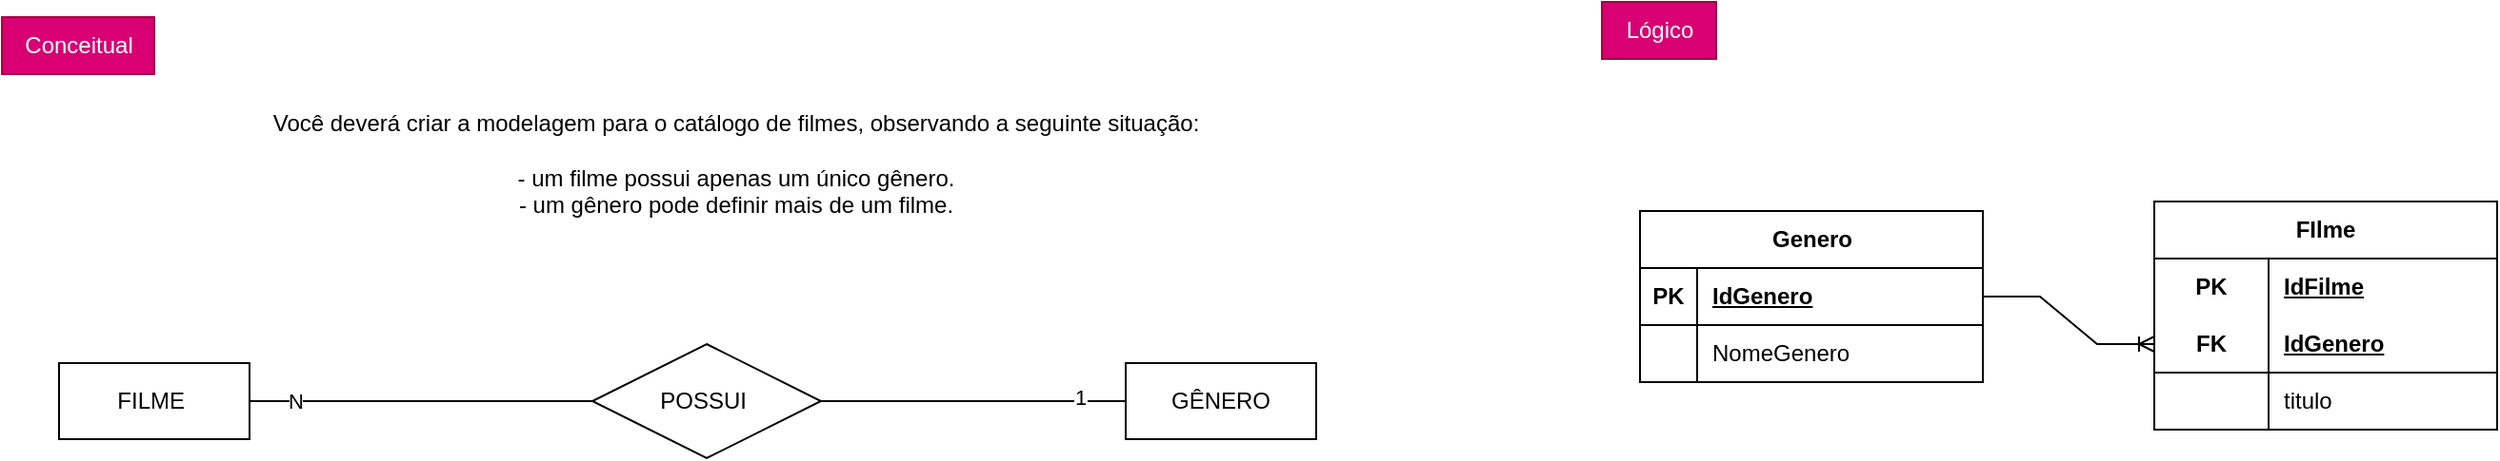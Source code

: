 <mxfile version="21.6.5" type="device" pages="7">
  <diagram name="Página-1" id="VebnQgFtiFilX5YSEMuY">
    <mxGraphModel dx="1050" dy="1743" grid="1" gridSize="10" guides="1" tooltips="1" connect="1" arrows="1" fold="1" page="1" pageScale="1" pageWidth="827" pageHeight="1169" math="0" shadow="0">
      <root>
        <mxCell id="0" />
        <mxCell id="1" parent="0" />
        <mxCell id="9XZoJemryePzEbakFqGj-1" value="&lt;div&gt;Você deverá criar a modelagem para o catálogo de filmes, observando a seguinte situação:&lt;/div&gt;&lt;div&gt;&lt;br&gt;&lt;/div&gt;&lt;div&gt;- um filme possui apenas um único gênero.&lt;/div&gt;&lt;div&gt;- um gênero pode definir mais de um filme.&lt;/div&gt;" style="text;html=1;align=center;verticalAlign=middle;resizable=0;points=[];autosize=1;strokeColor=none;fillColor=none;" parent="1" vertex="1">
          <mxGeometry x="140" y="-1100" width="510" height="70" as="geometry" />
        </mxCell>
        <mxCell id="9XZoJemryePzEbakFqGj-4" style="edgeStyle=orthogonalEdgeStyle;rounded=0;orthogonalLoop=1;jettySize=auto;html=1;entryX=0;entryY=0.5;entryDx=0;entryDy=0;endArrow=none;endFill=0;" parent="1" source="9XZoJemryePzEbakFqGj-2" target="9XZoJemryePzEbakFqGj-3" edge="1">
          <mxGeometry relative="1" as="geometry" />
        </mxCell>
        <mxCell id="9XZoJemryePzEbakFqGj-7" value="N" style="edgeLabel;html=1;align=center;verticalAlign=middle;resizable=0;points=[];" parent="9XZoJemryePzEbakFqGj-4" vertex="1" connectable="0">
          <mxGeometry x="-0.733" relative="1" as="geometry">
            <mxPoint as="offset" />
          </mxGeometry>
        </mxCell>
        <mxCell id="9XZoJemryePzEbakFqGj-2" value="FILME&amp;nbsp;" style="whiteSpace=wrap;html=1;align=center;" parent="1" vertex="1">
          <mxGeometry x="40" y="-960" width="100" height="40" as="geometry" />
        </mxCell>
        <mxCell id="9XZoJemryePzEbakFqGj-6" style="edgeStyle=orthogonalEdgeStyle;rounded=0;orthogonalLoop=1;jettySize=auto;html=1;endArrow=none;endFill=0;" parent="1" source="9XZoJemryePzEbakFqGj-3" target="9XZoJemryePzEbakFqGj-5" edge="1">
          <mxGeometry relative="1" as="geometry" />
        </mxCell>
        <mxCell id="9XZoJemryePzEbakFqGj-8" value="1" style="edgeLabel;html=1;align=center;verticalAlign=middle;resizable=0;points=[];" parent="9XZoJemryePzEbakFqGj-6" vertex="1" connectable="0">
          <mxGeometry x="0.7" y="2" relative="1" as="geometry">
            <mxPoint as="offset" />
          </mxGeometry>
        </mxCell>
        <mxCell id="9XZoJemryePzEbakFqGj-3" value="POSSUI&amp;nbsp;" style="shape=rhombus;perimeter=rhombusPerimeter;whiteSpace=wrap;html=1;align=center;" parent="1" vertex="1">
          <mxGeometry x="320" y="-970" width="120" height="60" as="geometry" />
        </mxCell>
        <mxCell id="9XZoJemryePzEbakFqGj-5" value="GÊNERO" style="whiteSpace=wrap;html=1;align=center;" parent="1" vertex="1">
          <mxGeometry x="600" y="-960" width="100" height="40" as="geometry" />
        </mxCell>
        <mxCell id="HcMI-ec2JE9xdwFN3cYZ-1" value="Conceitual" style="text;html=1;align=center;verticalAlign=middle;resizable=0;points=[];autosize=1;strokeColor=#A50040;fillColor=#d80073;fontColor=#ffffff;" parent="1" vertex="1">
          <mxGeometry x="10" y="-1142" width="80" height="30" as="geometry" />
        </mxCell>
        <mxCell id="HcMI-ec2JE9xdwFN3cYZ-2" value="Lógico" style="text;html=1;align=center;verticalAlign=middle;resizable=0;points=[];autosize=1;strokeColor=#A50040;fillColor=#d80073;fontColor=#ffffff;" parent="1" vertex="1">
          <mxGeometry x="850" y="-1150" width="60" height="30" as="geometry" />
        </mxCell>
        <mxCell id="Pj9xRJfCzMATp4zdXYh9-1" value="Genero" style="shape=table;startSize=30;container=1;collapsible=1;childLayout=tableLayout;fixedRows=1;rowLines=0;fontStyle=1;align=center;resizeLast=1;html=1;" parent="1" vertex="1">
          <mxGeometry x="870" y="-1040" width="180" height="90" as="geometry" />
        </mxCell>
        <mxCell id="Pj9xRJfCzMATp4zdXYh9-2" value="" style="shape=tableRow;horizontal=0;startSize=0;swimlaneHead=0;swimlaneBody=0;fillColor=none;collapsible=0;dropTarget=0;points=[[0,0.5],[1,0.5]];portConstraint=eastwest;top=0;left=0;right=0;bottom=1;" parent="Pj9xRJfCzMATp4zdXYh9-1" vertex="1">
          <mxGeometry y="30" width="180" height="30" as="geometry" />
        </mxCell>
        <mxCell id="Pj9xRJfCzMATp4zdXYh9-3" value="PK" style="shape=partialRectangle;connectable=0;fillColor=none;top=0;left=0;bottom=0;right=0;fontStyle=1;overflow=hidden;whiteSpace=wrap;html=1;" parent="Pj9xRJfCzMATp4zdXYh9-2" vertex="1">
          <mxGeometry width="30" height="30" as="geometry">
            <mxRectangle width="30" height="30" as="alternateBounds" />
          </mxGeometry>
        </mxCell>
        <mxCell id="Pj9xRJfCzMATp4zdXYh9-4" value="IdGenero" style="shape=partialRectangle;connectable=0;fillColor=none;top=0;left=0;bottom=0;right=0;align=left;spacingLeft=6;fontStyle=5;overflow=hidden;whiteSpace=wrap;html=1;" parent="Pj9xRJfCzMATp4zdXYh9-2" vertex="1">
          <mxGeometry x="30" width="150" height="30" as="geometry">
            <mxRectangle width="150" height="30" as="alternateBounds" />
          </mxGeometry>
        </mxCell>
        <mxCell id="Pj9xRJfCzMATp4zdXYh9-5" value="" style="shape=tableRow;horizontal=0;startSize=0;swimlaneHead=0;swimlaneBody=0;fillColor=none;collapsible=0;dropTarget=0;points=[[0,0.5],[1,0.5]];portConstraint=eastwest;top=0;left=0;right=0;bottom=0;" parent="Pj9xRJfCzMATp4zdXYh9-1" vertex="1">
          <mxGeometry y="60" width="180" height="30" as="geometry" />
        </mxCell>
        <mxCell id="Pj9xRJfCzMATp4zdXYh9-6" value="" style="shape=partialRectangle;connectable=0;fillColor=none;top=0;left=0;bottom=0;right=0;editable=1;overflow=hidden;whiteSpace=wrap;html=1;" parent="Pj9xRJfCzMATp4zdXYh9-5" vertex="1">
          <mxGeometry width="30" height="30" as="geometry">
            <mxRectangle width="30" height="30" as="alternateBounds" />
          </mxGeometry>
        </mxCell>
        <mxCell id="Pj9xRJfCzMATp4zdXYh9-7" value="NomeGenero" style="shape=partialRectangle;connectable=0;fillColor=none;top=0;left=0;bottom=0;right=0;align=left;spacingLeft=6;overflow=hidden;whiteSpace=wrap;html=1;" parent="Pj9xRJfCzMATp4zdXYh9-5" vertex="1">
          <mxGeometry x="30" width="150" height="30" as="geometry">
            <mxRectangle width="150" height="30" as="alternateBounds" />
          </mxGeometry>
        </mxCell>
        <mxCell id="Pj9xRJfCzMATp4zdXYh9-14" value="FIlme" style="shape=table;startSize=30;container=1;collapsible=1;childLayout=tableLayout;fixedRows=1;rowLines=0;fontStyle=1;align=center;resizeLast=1;html=1;whiteSpace=wrap;" parent="1" vertex="1">
          <mxGeometry x="1140" y="-1045" width="180" height="120" as="geometry" />
        </mxCell>
        <mxCell id="Pj9xRJfCzMATp4zdXYh9-15" value="" style="shape=tableRow;horizontal=0;startSize=0;swimlaneHead=0;swimlaneBody=0;fillColor=none;collapsible=0;dropTarget=0;points=[[0,0.5],[1,0.5]];portConstraint=eastwest;top=0;left=0;right=0;bottom=0;html=1;" parent="Pj9xRJfCzMATp4zdXYh9-14" vertex="1">
          <mxGeometry y="30" width="180" height="30" as="geometry" />
        </mxCell>
        <mxCell id="Pj9xRJfCzMATp4zdXYh9-16" value="PK" style="shape=partialRectangle;connectable=0;fillColor=none;top=0;left=0;bottom=0;right=0;fontStyle=1;overflow=hidden;html=1;whiteSpace=wrap;" parent="Pj9xRJfCzMATp4zdXYh9-15" vertex="1">
          <mxGeometry width="60" height="30" as="geometry">
            <mxRectangle width="60" height="30" as="alternateBounds" />
          </mxGeometry>
        </mxCell>
        <mxCell id="Pj9xRJfCzMATp4zdXYh9-17" value="IdFilme" style="shape=partialRectangle;connectable=0;fillColor=none;top=0;left=0;bottom=0;right=0;align=left;spacingLeft=6;fontStyle=5;overflow=hidden;html=1;whiteSpace=wrap;" parent="Pj9xRJfCzMATp4zdXYh9-15" vertex="1">
          <mxGeometry x="60" width="120" height="30" as="geometry">
            <mxRectangle width="120" height="30" as="alternateBounds" />
          </mxGeometry>
        </mxCell>
        <mxCell id="Pj9xRJfCzMATp4zdXYh9-18" value="" style="shape=tableRow;horizontal=0;startSize=0;swimlaneHead=0;swimlaneBody=0;fillColor=none;collapsible=0;dropTarget=0;points=[[0,0.5],[1,0.5]];portConstraint=eastwest;top=0;left=0;right=0;bottom=1;html=1;" parent="Pj9xRJfCzMATp4zdXYh9-14" vertex="1">
          <mxGeometry y="60" width="180" height="30" as="geometry" />
        </mxCell>
        <mxCell id="Pj9xRJfCzMATp4zdXYh9-19" value="FK" style="shape=partialRectangle;connectable=0;fillColor=none;top=0;left=0;bottom=0;right=0;fontStyle=1;overflow=hidden;html=1;whiteSpace=wrap;" parent="Pj9xRJfCzMATp4zdXYh9-18" vertex="1">
          <mxGeometry width="60" height="30" as="geometry">
            <mxRectangle width="60" height="30" as="alternateBounds" />
          </mxGeometry>
        </mxCell>
        <mxCell id="Pj9xRJfCzMATp4zdXYh9-20" value="IdGenero" style="shape=partialRectangle;connectable=0;fillColor=none;top=0;left=0;bottom=0;right=0;align=left;spacingLeft=6;fontStyle=5;overflow=hidden;html=1;whiteSpace=wrap;" parent="Pj9xRJfCzMATp4zdXYh9-18" vertex="1">
          <mxGeometry x="60" width="120" height="30" as="geometry">
            <mxRectangle width="120" height="30" as="alternateBounds" />
          </mxGeometry>
        </mxCell>
        <mxCell id="Pj9xRJfCzMATp4zdXYh9-21" value="" style="shape=tableRow;horizontal=0;startSize=0;swimlaneHead=0;swimlaneBody=0;fillColor=none;collapsible=0;dropTarget=0;points=[[0,0.5],[1,0.5]];portConstraint=eastwest;top=0;left=0;right=0;bottom=0;html=1;" parent="Pj9xRJfCzMATp4zdXYh9-14" vertex="1">
          <mxGeometry y="90" width="180" height="30" as="geometry" />
        </mxCell>
        <mxCell id="Pj9xRJfCzMATp4zdXYh9-22" value="" style="shape=partialRectangle;connectable=0;fillColor=none;top=0;left=0;bottom=0;right=0;editable=1;overflow=hidden;html=1;whiteSpace=wrap;" parent="Pj9xRJfCzMATp4zdXYh9-21" vertex="1">
          <mxGeometry width="60" height="30" as="geometry">
            <mxRectangle width="60" height="30" as="alternateBounds" />
          </mxGeometry>
        </mxCell>
        <mxCell id="Pj9xRJfCzMATp4zdXYh9-23" value="titulo" style="shape=partialRectangle;connectable=0;fillColor=none;top=0;left=0;bottom=0;right=0;align=left;spacingLeft=6;overflow=hidden;html=1;whiteSpace=wrap;" parent="Pj9xRJfCzMATp4zdXYh9-21" vertex="1">
          <mxGeometry x="60" width="120" height="30" as="geometry">
            <mxRectangle width="120" height="30" as="alternateBounds" />
          </mxGeometry>
        </mxCell>
        <mxCell id="Pj9xRJfCzMATp4zdXYh9-27" value="" style="edgeStyle=entityRelationEdgeStyle;fontSize=12;html=1;endArrow=ERoneToMany;rounded=0;exitX=1;exitY=0.5;exitDx=0;exitDy=0;entryX=0;entryY=0.5;entryDx=0;entryDy=0;" parent="1" source="Pj9xRJfCzMATp4zdXYh9-2" target="Pj9xRJfCzMATp4zdXYh9-18" edge="1">
          <mxGeometry width="100" height="100" relative="1" as="geometry">
            <mxPoint x="1090" y="-670" as="sourcePoint" />
            <mxPoint x="1190" y="-770" as="targetPoint" />
            <Array as="points">
              <mxPoint x="1090" y="-990" />
            </Array>
          </mxGeometry>
        </mxCell>
      </root>
    </mxGraphModel>
  </diagram>
  <diagram id="opUZVZgDra6aGaHhDxZI" name="Página-2">
    <mxGraphModel dx="1050" dy="574" grid="1" gridSize="10" guides="1" tooltips="1" connect="1" arrows="1" fold="1" page="1" pageScale="1" pageWidth="827" pageHeight="1169" math="0" shadow="0">
      <root>
        <mxCell id="0" />
        <mxCell id="1" parent="0" />
        <mxCell id="aJNk8CV3GnpALRIsfwFP-1" value="&lt;div&gt;Construa a modelagem que represente pessoas e seus dados, observando que:&lt;/div&gt;&lt;div&gt;&lt;br&gt;&lt;/div&gt;&lt;div&gt;- uma pessoa pode ter vários telefones e vários emails, porém, pode possuir somente uma CNH.&lt;/div&gt;" style="text;html=1;align=center;verticalAlign=middle;resizable=0;points=[];autosize=1;strokeColor=none;fillColor=none;" parent="1" vertex="1">
          <mxGeometry x="130" y="50" width="540" height="60" as="geometry" />
        </mxCell>
        <mxCell id="8nesH8OJGkLRkuKau_9N-9" value="" style="edgeStyle=orthogonalEdgeStyle;rounded=0;orthogonalLoop=1;jettySize=auto;html=1;endArrow=none;endFill=0;" parent="1" source="aJNk8CV3GnpALRIsfwFP-11" target="8nesH8OJGkLRkuKau_9N-2" edge="1">
          <mxGeometry relative="1" as="geometry" />
        </mxCell>
        <mxCell id="8nesH8OJGkLRkuKau_9N-13" value="1" style="edgeLabel;html=1;align=center;verticalAlign=middle;resizable=0;points=[];" parent="8nesH8OJGkLRkuKau_9N-9" vertex="1" connectable="0">
          <mxGeometry x="-0.377" y="-1" relative="1" as="geometry">
            <mxPoint as="offset" />
          </mxGeometry>
        </mxCell>
        <mxCell id="aJNk8CV3GnpALRIsfwFP-11" value="Pessoa" style="whiteSpace=wrap;html=1;align=center;" parent="1" vertex="1">
          <mxGeometry x="40" y="280" width="100" height="40" as="geometry" />
        </mxCell>
        <mxCell id="8nesH8OJGkLRkuKau_9N-8" value="" style="edgeStyle=orthogonalEdgeStyle;rounded=0;orthogonalLoop=1;jettySize=auto;html=1;endArrow=none;endFill=0;" parent="1" source="8nesH8OJGkLRkuKau_9N-1" target="aJNk8CV3GnpALRIsfwFP-11" edge="1">
          <mxGeometry relative="1" as="geometry" />
        </mxCell>
        <mxCell id="8nesH8OJGkLRkuKau_9N-12" value="1" style="edgeLabel;html=1;align=center;verticalAlign=middle;resizable=0;points=[];" parent="8nesH8OJGkLRkuKau_9N-8" vertex="1" connectable="0">
          <mxGeometry x="0.472" y="1" relative="1" as="geometry">
            <mxPoint as="offset" />
          </mxGeometry>
        </mxCell>
        <mxCell id="8nesH8OJGkLRkuKau_9N-1" value="possui" style="shape=rhombus;perimeter=rhombusPerimeter;whiteSpace=wrap;html=1;align=center;" parent="1" vertex="1">
          <mxGeometry x="30" y="190" width="120" height="60" as="geometry" />
        </mxCell>
        <mxCell id="8nesH8OJGkLRkuKau_9N-10" value="" style="edgeStyle=orthogonalEdgeStyle;rounded=0;orthogonalLoop=1;jettySize=auto;html=1;endArrow=none;endFill=0;" parent="1" source="8nesH8OJGkLRkuKau_9N-2" target="8nesH8OJGkLRkuKau_9N-5" edge="1">
          <mxGeometry relative="1" as="geometry" />
        </mxCell>
        <mxCell id="8nesH8OJGkLRkuKau_9N-14" value="n" style="edgeLabel;html=1;align=center;verticalAlign=middle;resizable=0;points=[];" parent="8nesH8OJGkLRkuKau_9N-10" vertex="1" connectable="0">
          <mxGeometry x="0.67" y="1" relative="1" as="geometry">
            <mxPoint as="offset" />
          </mxGeometry>
        </mxCell>
        <mxCell id="8nesH8OJGkLRkuKau_9N-2" value="possui" style="shape=rhombus;perimeter=rhombusPerimeter;whiteSpace=wrap;html=1;align=center;" parent="1" vertex="1">
          <mxGeometry x="30" y="390" width="120" height="60" as="geometry" />
        </mxCell>
        <mxCell id="8nesH8OJGkLRkuKau_9N-7" value="" style="edgeStyle=orthogonalEdgeStyle;rounded=0;orthogonalLoop=1;jettySize=auto;html=1;endArrow=none;endFill=0;" parent="1" source="8nesH8OJGkLRkuKau_9N-3" target="8nesH8OJGkLRkuKau_9N-1" edge="1">
          <mxGeometry relative="1" as="geometry" />
        </mxCell>
        <mxCell id="8nesH8OJGkLRkuKau_9N-11" value="n" style="edgeLabel;html=1;align=center;verticalAlign=middle;resizable=0;points=[];" parent="8nesH8OJGkLRkuKau_9N-7" vertex="1" connectable="0">
          <mxGeometry x="-0.608" y="1" relative="1" as="geometry">
            <mxPoint as="offset" />
          </mxGeometry>
        </mxCell>
        <mxCell id="8nesH8OJGkLRkuKau_9N-3" value="email" style="whiteSpace=wrap;html=1;align=center;" parent="1" vertex="1">
          <mxGeometry x="40" y="120" width="100" height="40" as="geometry" />
        </mxCell>
        <mxCell id="8nesH8OJGkLRkuKau_9N-5" value="Telefone" style="whiteSpace=wrap;html=1;align=center;" parent="1" vertex="1">
          <mxGeometry x="40" y="530" width="100" height="40" as="geometry" />
        </mxCell>
        <mxCell id="R97Pk0L61nZ5x5SkKIM5-1" value="Lógico" style="text;html=1;align=center;verticalAlign=middle;resizable=0;points=[];autosize=1;strokeColor=#A50040;fillColor=#d80073;fontColor=#ffffff;" parent="1" vertex="1">
          <mxGeometry x="855" y="10" width="60" height="30" as="geometry" />
        </mxCell>
        <mxCell id="465qX225PaYCsbZb1WIP-1" value="Email" style="shape=table;startSize=30;container=1;collapsible=1;childLayout=tableLayout;fixedRows=1;rowLines=0;fontStyle=1;align=center;resizeLast=1;html=1;" parent="1" vertex="1">
          <mxGeometry x="880" y="80" width="180" height="120" as="geometry" />
        </mxCell>
        <mxCell id="465qX225PaYCsbZb1WIP-2" value="" style="shape=tableRow;horizontal=0;startSize=0;swimlaneHead=0;swimlaneBody=0;fillColor=none;collapsible=0;dropTarget=0;points=[[0,0.5],[1,0.5]];portConstraint=eastwest;top=0;left=0;right=0;bottom=1;" parent="465qX225PaYCsbZb1WIP-1" vertex="1">
          <mxGeometry y="30" width="180" height="30" as="geometry" />
        </mxCell>
        <mxCell id="465qX225PaYCsbZb1WIP-3" value="PK" style="shape=partialRectangle;connectable=0;fillColor=none;top=0;left=0;bottom=0;right=0;fontStyle=1;overflow=hidden;whiteSpace=wrap;html=1;" parent="465qX225PaYCsbZb1WIP-2" vertex="1">
          <mxGeometry width="30" height="30" as="geometry">
            <mxRectangle width="30" height="30" as="alternateBounds" />
          </mxGeometry>
        </mxCell>
        <mxCell id="465qX225PaYCsbZb1WIP-4" value="IdEmail" style="shape=partialRectangle;connectable=0;fillColor=none;top=0;left=0;bottom=0;right=0;align=left;spacingLeft=6;fontStyle=5;overflow=hidden;whiteSpace=wrap;html=1;" parent="465qX225PaYCsbZb1WIP-2" vertex="1">
          <mxGeometry x="30" width="150" height="30" as="geometry">
            <mxRectangle width="150" height="30" as="alternateBounds" />
          </mxGeometry>
        </mxCell>
        <mxCell id="H1XEaQpWuoenlV2D0CXS-1" value="" style="shape=tableRow;horizontal=0;startSize=0;swimlaneHead=0;swimlaneBody=0;fillColor=none;collapsible=0;dropTarget=0;points=[[0,0.5],[1,0.5]];portConstraint=eastwest;top=0;left=0;right=0;bottom=0;" parent="465qX225PaYCsbZb1WIP-1" vertex="1">
          <mxGeometry y="60" width="180" height="30" as="geometry" />
        </mxCell>
        <mxCell id="H1XEaQpWuoenlV2D0CXS-2" value="FK" style="shape=partialRectangle;connectable=0;fillColor=none;top=0;left=0;bottom=0;right=0;fontStyle=0;overflow=hidden;whiteSpace=wrap;html=1;" parent="H1XEaQpWuoenlV2D0CXS-1" vertex="1">
          <mxGeometry width="30" height="30" as="geometry">
            <mxRectangle width="30" height="30" as="alternateBounds" />
          </mxGeometry>
        </mxCell>
        <mxCell id="H1XEaQpWuoenlV2D0CXS-3" value="IdPessoa" style="shape=partialRectangle;connectable=0;fillColor=none;top=0;left=0;bottom=0;right=0;align=left;spacingLeft=6;fontStyle=0;overflow=hidden;whiteSpace=wrap;html=1;" parent="H1XEaQpWuoenlV2D0CXS-1" vertex="1">
          <mxGeometry x="30" width="150" height="30" as="geometry">
            <mxRectangle width="150" height="30" as="alternateBounds" />
          </mxGeometry>
        </mxCell>
        <mxCell id="dLSOQW6qyrv1goc8w63d-1" value="" style="shape=tableRow;horizontal=0;startSize=0;swimlaneHead=0;swimlaneBody=0;fillColor=none;collapsible=0;dropTarget=0;points=[[0,0.5],[1,0.5]];portConstraint=eastwest;top=0;left=0;right=0;bottom=0;" parent="465qX225PaYCsbZb1WIP-1" vertex="1">
          <mxGeometry y="90" width="180" height="30" as="geometry" />
        </mxCell>
        <mxCell id="dLSOQW6qyrv1goc8w63d-2" value="" style="shape=partialRectangle;connectable=0;fillColor=none;top=0;left=0;bottom=0;right=0;editable=1;overflow=hidden;" parent="dLSOQW6qyrv1goc8w63d-1" vertex="1">
          <mxGeometry width="30" height="30" as="geometry">
            <mxRectangle width="30" height="30" as="alternateBounds" />
          </mxGeometry>
        </mxCell>
        <mxCell id="dLSOQW6qyrv1goc8w63d-3" value="endereço" style="shape=partialRectangle;connectable=0;fillColor=none;top=0;left=0;bottom=0;right=0;align=left;spacingLeft=6;overflow=hidden;" parent="dLSOQW6qyrv1goc8w63d-1" vertex="1">
          <mxGeometry x="30" width="150" height="30" as="geometry">
            <mxRectangle width="150" height="30" as="alternateBounds" />
          </mxGeometry>
        </mxCell>
        <mxCell id="465qX225PaYCsbZb1WIP-14" value="Telefones" style="shape=table;startSize=30;container=1;collapsible=1;childLayout=tableLayout;fixedRows=1;rowLines=0;fontStyle=1;align=center;resizeLast=1;html=1;" parent="1" vertex="1">
          <mxGeometry x="880" y="520" width="180" height="120" as="geometry" />
        </mxCell>
        <mxCell id="H1XEaQpWuoenlV2D0CXS-4" value="" style="shape=tableRow;horizontal=0;startSize=0;swimlaneHead=0;swimlaneBody=0;fillColor=none;collapsible=0;dropTarget=0;points=[[0,0.5],[1,0.5]];portConstraint=eastwest;top=0;left=0;right=0;bottom=0;" parent="465qX225PaYCsbZb1WIP-14" vertex="1">
          <mxGeometry y="30" width="180" height="30" as="geometry" />
        </mxCell>
        <mxCell id="H1XEaQpWuoenlV2D0CXS-5" value="FK" style="shape=partialRectangle;connectable=0;fillColor=none;top=0;left=0;bottom=0;right=0;fontStyle=0;overflow=hidden;whiteSpace=wrap;html=1;" parent="H1XEaQpWuoenlV2D0CXS-4" vertex="1">
          <mxGeometry width="30" height="30" as="geometry">
            <mxRectangle width="30" height="30" as="alternateBounds" />
          </mxGeometry>
        </mxCell>
        <mxCell id="H1XEaQpWuoenlV2D0CXS-6" value="IdPessoa" style="shape=partialRectangle;connectable=0;fillColor=none;top=0;left=0;bottom=0;right=0;align=left;spacingLeft=6;fontStyle=0;overflow=hidden;whiteSpace=wrap;html=1;" parent="H1XEaQpWuoenlV2D0CXS-4" vertex="1">
          <mxGeometry x="30" width="150" height="30" as="geometry">
            <mxRectangle width="150" height="30" as="alternateBounds" />
          </mxGeometry>
        </mxCell>
        <mxCell id="465qX225PaYCsbZb1WIP-15" value="" style="shape=tableRow;horizontal=0;startSize=0;swimlaneHead=0;swimlaneBody=0;fillColor=none;collapsible=0;dropTarget=0;points=[[0,0.5],[1,0.5]];portConstraint=eastwest;top=0;left=0;right=0;bottom=1;" parent="465qX225PaYCsbZb1WIP-14" vertex="1">
          <mxGeometry y="60" width="180" height="30" as="geometry" />
        </mxCell>
        <mxCell id="465qX225PaYCsbZb1WIP-16" value="PK" style="shape=partialRectangle;connectable=0;fillColor=none;top=0;left=0;bottom=0;right=0;fontStyle=1;overflow=hidden;whiteSpace=wrap;html=1;" parent="465qX225PaYCsbZb1WIP-15" vertex="1">
          <mxGeometry width="30" height="30" as="geometry">
            <mxRectangle width="30" height="30" as="alternateBounds" />
          </mxGeometry>
        </mxCell>
        <mxCell id="465qX225PaYCsbZb1WIP-17" value="IdTelefone" style="shape=partialRectangle;connectable=0;fillColor=none;top=0;left=0;bottom=0;right=0;align=left;spacingLeft=6;fontStyle=5;overflow=hidden;whiteSpace=wrap;html=1;" parent="465qX225PaYCsbZb1WIP-15" vertex="1">
          <mxGeometry x="30" width="150" height="30" as="geometry">
            <mxRectangle width="150" height="30" as="alternateBounds" />
          </mxGeometry>
        </mxCell>
        <mxCell id="dLSOQW6qyrv1goc8w63d-8" value="" style="shape=tableRow;horizontal=0;startSize=0;swimlaneHead=0;swimlaneBody=0;fillColor=none;collapsible=0;dropTarget=0;points=[[0,0.5],[1,0.5]];portConstraint=eastwest;top=0;left=0;right=0;bottom=0;" parent="465qX225PaYCsbZb1WIP-14" vertex="1">
          <mxGeometry y="90" width="180" height="30" as="geometry" />
        </mxCell>
        <mxCell id="dLSOQW6qyrv1goc8w63d-9" value="" style="shape=partialRectangle;connectable=0;fillColor=none;top=0;left=0;bottom=0;right=0;editable=1;overflow=hidden;" parent="dLSOQW6qyrv1goc8w63d-8" vertex="1">
          <mxGeometry width="30" height="30" as="geometry">
            <mxRectangle width="30" height="30" as="alternateBounds" />
          </mxGeometry>
        </mxCell>
        <mxCell id="dLSOQW6qyrv1goc8w63d-10" value="Numero" style="shape=partialRectangle;connectable=0;fillColor=none;top=0;left=0;bottom=0;right=0;align=left;spacingLeft=6;overflow=hidden;" parent="dLSOQW6qyrv1goc8w63d-8" vertex="1">
          <mxGeometry x="30" width="150" height="30" as="geometry">
            <mxRectangle width="150" height="30" as="alternateBounds" />
          </mxGeometry>
        </mxCell>
        <mxCell id="465qX225PaYCsbZb1WIP-72" value="" style="edgeStyle=orthogonalEdgeStyle;rounded=0;orthogonalLoop=1;jettySize=auto;html=1;endArrow=none;endFill=0;" parent="1" source="465qX225PaYCsbZb1WIP-71" target="aJNk8CV3GnpALRIsfwFP-11" edge="1">
          <mxGeometry relative="1" as="geometry" />
        </mxCell>
        <mxCell id="465qX225PaYCsbZb1WIP-71" value="CNH" style="ellipse;whiteSpace=wrap;html=1;align=center;fontStyle=4;" parent="1" vertex="1">
          <mxGeometry x="230" y="280" width="100" height="40" as="geometry" />
        </mxCell>
        <mxCell id="H1XEaQpWuoenlV2D0CXS-8" value="" style="edgeStyle=entityRelationEdgeStyle;fontSize=12;html=1;endArrow=ERoneToMany;rounded=0;exitX=1;exitY=0.5;exitDx=0;exitDy=0;" parent="1" source="gF1FYWjLBEH6L66Q1g-k-5" target="H1XEaQpWuoenlV2D0CXS-1" edge="1">
          <mxGeometry width="100" height="100" relative="1" as="geometry">
            <mxPoint x="1060" y="325" as="sourcePoint" />
            <mxPoint x="1260" y="200" as="targetPoint" />
          </mxGeometry>
        </mxCell>
        <mxCell id="H1XEaQpWuoenlV2D0CXS-9" value="" style="edgeStyle=entityRelationEdgeStyle;fontSize=12;html=1;endArrow=ERoneToMany;rounded=0;entryX=1;entryY=0.5;entryDx=0;entryDy=0;exitX=1;exitY=0.5;exitDx=0;exitDy=0;" parent="1" source="gF1FYWjLBEH6L66Q1g-k-5" target="H1XEaQpWuoenlV2D0CXS-4" edge="1">
          <mxGeometry width="100" height="100" relative="1" as="geometry">
            <mxPoint x="1060" y="320" as="sourcePoint" />
            <mxPoint x="1190" y="440" as="targetPoint" />
          </mxGeometry>
        </mxCell>
        <mxCell id="gF1FYWjLBEH6L66Q1g-k-4" value="Pessoa" style="shape=table;startSize=30;container=1;collapsible=1;childLayout=tableLayout;fixedRows=1;rowLines=0;fontStyle=1;align=center;resizeLast=1;html=1;" parent="1" vertex="1">
          <mxGeometry x="880" y="290" width="180" height="90" as="geometry" />
        </mxCell>
        <mxCell id="gF1FYWjLBEH6L66Q1g-k-5" value="" style="shape=tableRow;horizontal=0;startSize=0;swimlaneHead=0;swimlaneBody=0;fillColor=none;collapsible=0;dropTarget=0;points=[[0,0.5],[1,0.5]];portConstraint=eastwest;top=0;left=0;right=0;bottom=1;" parent="gF1FYWjLBEH6L66Q1g-k-4" vertex="1">
          <mxGeometry y="30" width="180" height="30" as="geometry" />
        </mxCell>
        <mxCell id="gF1FYWjLBEH6L66Q1g-k-6" value="PK" style="shape=partialRectangle;connectable=0;fillColor=none;top=0;left=0;bottom=0;right=0;fontStyle=1;overflow=hidden;whiteSpace=wrap;html=1;" parent="gF1FYWjLBEH6L66Q1g-k-5" vertex="1">
          <mxGeometry width="30" height="30" as="geometry">
            <mxRectangle width="30" height="30" as="alternateBounds" />
          </mxGeometry>
        </mxCell>
        <mxCell id="gF1FYWjLBEH6L66Q1g-k-7" value="IdPessoa" style="shape=partialRectangle;connectable=0;fillColor=none;top=0;left=0;bottom=0;right=0;align=left;spacingLeft=6;fontStyle=5;overflow=hidden;whiteSpace=wrap;html=1;" parent="gF1FYWjLBEH6L66Q1g-k-5" vertex="1">
          <mxGeometry x="30" width="150" height="30" as="geometry">
            <mxRectangle width="150" height="30" as="alternateBounds" />
          </mxGeometry>
        </mxCell>
        <mxCell id="gF1FYWjLBEH6L66Q1g-k-8" value="" style="shape=tableRow;horizontal=0;startSize=0;swimlaneHead=0;swimlaneBody=0;fillColor=none;collapsible=0;dropTarget=0;points=[[0,0.5],[1,0.5]];portConstraint=eastwest;top=0;left=0;right=0;bottom=0;" parent="gF1FYWjLBEH6L66Q1g-k-4" vertex="1">
          <mxGeometry y="60" width="180" height="30" as="geometry" />
        </mxCell>
        <mxCell id="gF1FYWjLBEH6L66Q1g-k-9" value="" style="shape=partialRectangle;connectable=0;fillColor=none;top=0;left=0;bottom=0;right=0;editable=1;overflow=hidden;whiteSpace=wrap;html=1;" parent="gF1FYWjLBEH6L66Q1g-k-8" vertex="1">
          <mxGeometry width="30" height="30" as="geometry">
            <mxRectangle width="30" height="30" as="alternateBounds" />
          </mxGeometry>
        </mxCell>
        <mxCell id="gF1FYWjLBEH6L66Q1g-k-10" value="CNH" style="shape=partialRectangle;connectable=0;fillColor=none;top=0;left=0;bottom=0;right=0;align=left;spacingLeft=6;overflow=hidden;whiteSpace=wrap;html=1;" parent="gF1FYWjLBEH6L66Q1g-k-8" vertex="1">
          <mxGeometry x="30" width="150" height="30" as="geometry">
            <mxRectangle width="150" height="30" as="alternateBounds" />
          </mxGeometry>
        </mxCell>
        <mxCell id="vKmZMNgfIdyzArA0oZdR-1" value="Pessoa" style="shape=table;startSize=30;container=1;collapsible=0;childLayout=tableLayout;strokeColor=default;fontSize=16;" parent="1" vertex="1">
          <mxGeometry x="1280" y="100" width="320" height="150" as="geometry" />
        </mxCell>
        <mxCell id="vKmZMNgfIdyzArA0oZdR-2" value="" style="shape=tableRow;horizontal=0;startSize=0;swimlaneHead=0;swimlaneBody=0;strokeColor=inherit;top=0;left=0;bottom=0;right=0;collapsible=0;dropTarget=0;fillColor=none;points=[[0,0.5],[1,0.5]];portConstraint=eastwest;fontSize=16;" parent="vKmZMNgfIdyzArA0oZdR-1" vertex="1">
          <mxGeometry y="30" width="320" height="40" as="geometry" />
        </mxCell>
        <mxCell id="vKmZMNgfIdyzArA0oZdR-3" value="Idpessoa" style="shape=partialRectangle;html=1;whiteSpace=wrap;connectable=0;strokeColor=inherit;overflow=hidden;fillColor=none;top=0;left=0;bottom=0;right=0;pointerEvents=1;fontSize=16;" parent="vKmZMNgfIdyzArA0oZdR-2" vertex="1">
          <mxGeometry width="189" height="40" as="geometry">
            <mxRectangle width="189" height="40" as="alternateBounds" />
          </mxGeometry>
        </mxCell>
        <mxCell id="vKmZMNgfIdyzArA0oZdR-4" value="CNH" style="shape=partialRectangle;html=1;whiteSpace=wrap;connectable=0;strokeColor=inherit;overflow=hidden;fillColor=none;top=0;left=0;bottom=0;right=0;pointerEvents=1;fontSize=16;" parent="vKmZMNgfIdyzArA0oZdR-2" vertex="1">
          <mxGeometry x="189" width="131" height="40" as="geometry">
            <mxRectangle width="131" height="40" as="alternateBounds" />
          </mxGeometry>
        </mxCell>
        <mxCell id="vKmZMNgfIdyzArA0oZdR-6" value="" style="shape=tableRow;horizontal=0;startSize=0;swimlaneHead=0;swimlaneBody=0;strokeColor=inherit;top=0;left=0;bottom=0;right=0;collapsible=0;dropTarget=0;fillColor=none;points=[[0,0.5],[1,0.5]];portConstraint=eastwest;fontSize=16;" parent="vKmZMNgfIdyzArA0oZdR-1" vertex="1">
          <mxGeometry y="70" width="320" height="40" as="geometry" />
        </mxCell>
        <mxCell id="vKmZMNgfIdyzArA0oZdR-7" value="1" style="shape=partialRectangle;html=1;whiteSpace=wrap;connectable=0;strokeColor=inherit;overflow=hidden;fillColor=none;top=0;left=0;bottom=0;right=0;pointerEvents=1;fontSize=16;" parent="vKmZMNgfIdyzArA0oZdR-6" vertex="1">
          <mxGeometry width="189" height="40" as="geometry">
            <mxRectangle width="189" height="40" as="alternateBounds" />
          </mxGeometry>
        </mxCell>
        <mxCell id="vKmZMNgfIdyzArA0oZdR-8" value="898989" style="shape=partialRectangle;html=1;whiteSpace=wrap;connectable=0;strokeColor=inherit;overflow=hidden;fillColor=none;top=0;left=0;bottom=0;right=0;pointerEvents=1;fontSize=16;" parent="vKmZMNgfIdyzArA0oZdR-6" vertex="1">
          <mxGeometry x="189" width="131" height="40" as="geometry">
            <mxRectangle width="131" height="40" as="alternateBounds" />
          </mxGeometry>
        </mxCell>
        <mxCell id="vKmZMNgfIdyzArA0oZdR-10" value="" style="shape=tableRow;horizontal=0;startSize=0;swimlaneHead=0;swimlaneBody=0;strokeColor=inherit;top=0;left=0;bottom=0;right=0;collapsible=0;dropTarget=0;fillColor=none;points=[[0,0.5],[1,0.5]];portConstraint=eastwest;fontSize=16;" parent="vKmZMNgfIdyzArA0oZdR-1" vertex="1">
          <mxGeometry y="110" width="320" height="40" as="geometry" />
        </mxCell>
        <mxCell id="vKmZMNgfIdyzArA0oZdR-11" value="" style="shape=partialRectangle;html=1;whiteSpace=wrap;connectable=0;strokeColor=inherit;overflow=hidden;fillColor=none;top=0;left=0;bottom=0;right=0;pointerEvents=1;fontSize=16;" parent="vKmZMNgfIdyzArA0oZdR-10" vertex="1">
          <mxGeometry width="189" height="40" as="geometry">
            <mxRectangle width="189" height="40" as="alternateBounds" />
          </mxGeometry>
        </mxCell>
        <mxCell id="vKmZMNgfIdyzArA0oZdR-12" value="" style="shape=partialRectangle;html=1;whiteSpace=wrap;connectable=0;strokeColor=inherit;overflow=hidden;fillColor=none;top=0;left=0;bottom=0;right=0;pointerEvents=1;fontSize=16;" parent="vKmZMNgfIdyzArA0oZdR-10" vertex="1">
          <mxGeometry x="189" width="131" height="40" as="geometry">
            <mxRectangle width="131" height="40" as="alternateBounds" />
          </mxGeometry>
        </mxCell>
        <mxCell id="DdHjHuV-saG5Ab5I9SWv-1" value="telefone" style="shape=table;startSize=30;container=1;collapsible=0;childLayout=tableLayout;strokeColor=default;fontSize=16;" parent="1" vertex="1">
          <mxGeometry x="1280" y="280" width="320" height="150" as="geometry" />
        </mxCell>
        <mxCell id="DdHjHuV-saG5Ab5I9SWv-2" value="" style="shape=tableRow;horizontal=0;startSize=0;swimlaneHead=0;swimlaneBody=0;strokeColor=inherit;top=0;left=0;bottom=0;right=0;collapsible=0;dropTarget=0;fillColor=none;points=[[0,0.5],[1,0.5]];portConstraint=eastwest;fontSize=16;" parent="DdHjHuV-saG5Ab5I9SWv-1" vertex="1">
          <mxGeometry y="30" width="320" height="40" as="geometry" />
        </mxCell>
        <mxCell id="DdHjHuV-saG5Ab5I9SWv-3" value="IdTelefone" style="shape=partialRectangle;html=1;whiteSpace=wrap;connectable=0;strokeColor=inherit;overflow=hidden;fillColor=none;top=0;left=0;bottom=0;right=0;pointerEvents=1;fontSize=16;" parent="DdHjHuV-saG5Ab5I9SWv-2" vertex="1">
          <mxGeometry width="134" height="40" as="geometry">
            <mxRectangle width="134" height="40" as="alternateBounds" />
          </mxGeometry>
        </mxCell>
        <mxCell id="DdHjHuV-saG5Ab5I9SWv-4" value="IdPessoa" style="shape=partialRectangle;html=1;whiteSpace=wrap;connectable=0;strokeColor=inherit;overflow=hidden;fillColor=none;top=0;left=0;bottom=0;right=0;pointerEvents=1;fontSize=16;" parent="DdHjHuV-saG5Ab5I9SWv-2" vertex="1">
          <mxGeometry x="134" width="93" height="40" as="geometry">
            <mxRectangle width="93" height="40" as="alternateBounds" />
          </mxGeometry>
        </mxCell>
        <mxCell id="DdHjHuV-saG5Ab5I9SWv-11" value="Numero" style="shape=partialRectangle;html=1;whiteSpace=wrap;connectable=0;strokeColor=inherit;overflow=hidden;fillColor=none;top=0;left=0;bottom=0;right=0;pointerEvents=1;fontSize=16;" parent="DdHjHuV-saG5Ab5I9SWv-2" vertex="1">
          <mxGeometry x="227" width="93" height="40" as="geometry">
            <mxRectangle width="93" height="40" as="alternateBounds" />
          </mxGeometry>
        </mxCell>
        <mxCell id="DdHjHuV-saG5Ab5I9SWv-5" value="" style="shape=tableRow;horizontal=0;startSize=0;swimlaneHead=0;swimlaneBody=0;strokeColor=inherit;top=0;left=0;bottom=0;right=0;collapsible=0;dropTarget=0;fillColor=none;points=[[0,0.5],[1,0.5]];portConstraint=eastwest;fontSize=16;" parent="DdHjHuV-saG5Ab5I9SWv-1" vertex="1">
          <mxGeometry y="70" width="320" height="40" as="geometry" />
        </mxCell>
        <mxCell id="DdHjHuV-saG5Ab5I9SWv-6" value="1" style="shape=partialRectangle;html=1;whiteSpace=wrap;connectable=0;strokeColor=inherit;overflow=hidden;fillColor=none;top=0;left=0;bottom=0;right=0;pointerEvents=1;fontSize=16;" parent="DdHjHuV-saG5Ab5I9SWv-5" vertex="1">
          <mxGeometry width="134" height="40" as="geometry">
            <mxRectangle width="134" height="40" as="alternateBounds" />
          </mxGeometry>
        </mxCell>
        <mxCell id="DdHjHuV-saG5Ab5I9SWv-7" value="1" style="shape=partialRectangle;html=1;whiteSpace=wrap;connectable=0;strokeColor=inherit;overflow=hidden;fillColor=none;top=0;left=0;bottom=0;right=0;pointerEvents=1;fontSize=16;" parent="DdHjHuV-saG5Ab5I9SWv-5" vertex="1">
          <mxGeometry x="134" width="93" height="40" as="geometry">
            <mxRectangle width="93" height="40" as="alternateBounds" />
          </mxGeometry>
        </mxCell>
        <mxCell id="DdHjHuV-saG5Ab5I9SWv-12" value="1199999" style="shape=partialRectangle;html=1;whiteSpace=wrap;connectable=0;strokeColor=inherit;overflow=hidden;fillColor=none;top=0;left=0;bottom=0;right=0;pointerEvents=1;fontSize=16;" parent="DdHjHuV-saG5Ab5I9SWv-5" vertex="1">
          <mxGeometry x="227" width="93" height="40" as="geometry">
            <mxRectangle width="93" height="40" as="alternateBounds" />
          </mxGeometry>
        </mxCell>
        <mxCell id="DdHjHuV-saG5Ab5I9SWv-8" value="" style="shape=tableRow;horizontal=0;startSize=0;swimlaneHead=0;swimlaneBody=0;strokeColor=inherit;top=0;left=0;bottom=0;right=0;collapsible=0;dropTarget=0;fillColor=none;points=[[0,0.5],[1,0.5]];portConstraint=eastwest;fontSize=16;" parent="DdHjHuV-saG5Ab5I9SWv-1" vertex="1">
          <mxGeometry y="110" width="320" height="40" as="geometry" />
        </mxCell>
        <mxCell id="DdHjHuV-saG5Ab5I9SWv-9" value="" style="shape=partialRectangle;html=1;whiteSpace=wrap;connectable=0;strokeColor=inherit;overflow=hidden;fillColor=none;top=0;left=0;bottom=0;right=0;pointerEvents=1;fontSize=16;" parent="DdHjHuV-saG5Ab5I9SWv-8" vertex="1">
          <mxGeometry width="134" height="40" as="geometry">
            <mxRectangle width="134" height="40" as="alternateBounds" />
          </mxGeometry>
        </mxCell>
        <mxCell id="DdHjHuV-saG5Ab5I9SWv-10" value="" style="shape=partialRectangle;html=1;whiteSpace=wrap;connectable=0;strokeColor=inherit;overflow=hidden;fillColor=none;top=0;left=0;bottom=0;right=0;pointerEvents=1;fontSize=16;" parent="DdHjHuV-saG5Ab5I9SWv-8" vertex="1">
          <mxGeometry x="134" width="93" height="40" as="geometry">
            <mxRectangle width="93" height="40" as="alternateBounds" />
          </mxGeometry>
        </mxCell>
        <mxCell id="DdHjHuV-saG5Ab5I9SWv-13" style="shape=partialRectangle;html=1;whiteSpace=wrap;connectable=0;strokeColor=inherit;overflow=hidden;fillColor=none;top=0;left=0;bottom=0;right=0;pointerEvents=1;fontSize=16;" parent="DdHjHuV-saG5Ab5I9SWv-8" vertex="1">
          <mxGeometry x="227" width="93" height="40" as="geometry">
            <mxRectangle width="93" height="40" as="alternateBounds" />
          </mxGeometry>
        </mxCell>
        <mxCell id="DdHjHuV-saG5Ab5I9SWv-14" value="Email" style="shape=table;startSize=30;container=1;collapsible=0;childLayout=tableLayout;strokeColor=default;fontSize=16;" parent="1" vertex="1">
          <mxGeometry x="1280" y="475" width="320" height="150" as="geometry" />
        </mxCell>
        <mxCell id="DdHjHuV-saG5Ab5I9SWv-15" value="" style="shape=tableRow;horizontal=0;startSize=0;swimlaneHead=0;swimlaneBody=0;strokeColor=inherit;top=0;left=0;bottom=0;right=0;collapsible=0;dropTarget=0;fillColor=none;points=[[0,0.5],[1,0.5]];portConstraint=eastwest;fontSize=16;" parent="DdHjHuV-saG5Ab5I9SWv-14" vertex="1">
          <mxGeometry y="30" width="320" height="40" as="geometry" />
        </mxCell>
        <mxCell id="DdHjHuV-saG5Ab5I9SWv-16" value="IdEmail" style="shape=partialRectangle;html=1;whiteSpace=wrap;connectable=0;strokeColor=inherit;overflow=hidden;fillColor=none;top=0;left=0;bottom=0;right=0;pointerEvents=1;fontSize=16;" parent="DdHjHuV-saG5Ab5I9SWv-15" vertex="1">
          <mxGeometry width="134" height="40" as="geometry">
            <mxRectangle width="134" height="40" as="alternateBounds" />
          </mxGeometry>
        </mxCell>
        <mxCell id="DdHjHuV-saG5Ab5I9SWv-17" value="IdPessoa" style="shape=partialRectangle;html=1;whiteSpace=wrap;connectable=0;strokeColor=inherit;overflow=hidden;fillColor=none;top=0;left=0;bottom=0;right=0;pointerEvents=1;fontSize=16;" parent="DdHjHuV-saG5Ab5I9SWv-15" vertex="1">
          <mxGeometry x="134" width="93" height="40" as="geometry">
            <mxRectangle width="93" height="40" as="alternateBounds" />
          </mxGeometry>
        </mxCell>
        <mxCell id="DdHjHuV-saG5Ab5I9SWv-18" value="Endereço" style="shape=partialRectangle;html=1;whiteSpace=wrap;connectable=0;strokeColor=inherit;overflow=hidden;fillColor=none;top=0;left=0;bottom=0;right=0;pointerEvents=1;fontSize=16;" parent="DdHjHuV-saG5Ab5I9SWv-15" vertex="1">
          <mxGeometry x="227" width="93" height="40" as="geometry">
            <mxRectangle width="93" height="40" as="alternateBounds" />
          </mxGeometry>
        </mxCell>
        <mxCell id="DdHjHuV-saG5Ab5I9SWv-19" value="" style="shape=tableRow;horizontal=0;startSize=0;swimlaneHead=0;swimlaneBody=0;strokeColor=inherit;top=0;left=0;bottom=0;right=0;collapsible=0;dropTarget=0;fillColor=none;points=[[0,0.5],[1,0.5]];portConstraint=eastwest;fontSize=16;" parent="DdHjHuV-saG5Ab5I9SWv-14" vertex="1">
          <mxGeometry y="70" width="320" height="40" as="geometry" />
        </mxCell>
        <mxCell id="DdHjHuV-saG5Ab5I9SWv-20" value="1" style="shape=partialRectangle;html=1;whiteSpace=wrap;connectable=0;strokeColor=inherit;overflow=hidden;fillColor=none;top=0;left=0;bottom=0;right=0;pointerEvents=1;fontSize=16;" parent="DdHjHuV-saG5Ab5I9SWv-19" vertex="1">
          <mxGeometry width="134" height="40" as="geometry">
            <mxRectangle width="134" height="40" as="alternateBounds" />
          </mxGeometry>
        </mxCell>
        <mxCell id="DdHjHuV-saG5Ab5I9SWv-21" value="1" style="shape=partialRectangle;html=1;whiteSpace=wrap;connectable=0;strokeColor=inherit;overflow=hidden;fillColor=none;top=0;left=0;bottom=0;right=0;pointerEvents=1;fontSize=16;" parent="DdHjHuV-saG5Ab5I9SWv-19" vertex="1">
          <mxGeometry x="134" width="93" height="40" as="geometry">
            <mxRectangle width="93" height="40" as="alternateBounds" />
          </mxGeometry>
        </mxCell>
        <mxCell id="DdHjHuV-saG5Ab5I9SWv-22" value="Arthur@" style="shape=partialRectangle;html=1;whiteSpace=wrap;connectable=0;strokeColor=inherit;overflow=hidden;fillColor=none;top=0;left=0;bottom=0;right=0;pointerEvents=1;fontSize=16;" parent="DdHjHuV-saG5Ab5I9SWv-19" vertex="1">
          <mxGeometry x="227" width="93" height="40" as="geometry">
            <mxRectangle width="93" height="40" as="alternateBounds" />
          </mxGeometry>
        </mxCell>
        <mxCell id="DdHjHuV-saG5Ab5I9SWv-23" value="" style="shape=tableRow;horizontal=0;startSize=0;swimlaneHead=0;swimlaneBody=0;strokeColor=inherit;top=0;left=0;bottom=0;right=0;collapsible=0;dropTarget=0;fillColor=none;points=[[0,0.5],[1,0.5]];portConstraint=eastwest;fontSize=16;" parent="DdHjHuV-saG5Ab5I9SWv-14" vertex="1">
          <mxGeometry y="110" width="320" height="40" as="geometry" />
        </mxCell>
        <mxCell id="DdHjHuV-saG5Ab5I9SWv-24" value="2" style="shape=partialRectangle;html=1;whiteSpace=wrap;connectable=0;strokeColor=inherit;overflow=hidden;fillColor=none;top=0;left=0;bottom=0;right=0;pointerEvents=1;fontSize=16;" parent="DdHjHuV-saG5Ab5I9SWv-23" vertex="1">
          <mxGeometry width="134" height="40" as="geometry">
            <mxRectangle width="134" height="40" as="alternateBounds" />
          </mxGeometry>
        </mxCell>
        <mxCell id="DdHjHuV-saG5Ab5I9SWv-25" value="1" style="shape=partialRectangle;html=1;whiteSpace=wrap;connectable=0;strokeColor=inherit;overflow=hidden;fillColor=none;top=0;left=0;bottom=0;right=0;pointerEvents=1;fontSize=16;" parent="DdHjHuV-saG5Ab5I9SWv-23" vertex="1">
          <mxGeometry x="134" width="93" height="40" as="geometry">
            <mxRectangle width="93" height="40" as="alternateBounds" />
          </mxGeometry>
        </mxCell>
        <mxCell id="DdHjHuV-saG5Ab5I9SWv-26" value="Arthur@Senai" style="shape=partialRectangle;html=1;whiteSpace=wrap;connectable=0;strokeColor=inherit;overflow=hidden;fillColor=none;top=0;left=0;bottom=0;right=0;pointerEvents=1;fontSize=16;" parent="DdHjHuV-saG5Ab5I9SWv-23" vertex="1">
          <mxGeometry x="227" width="93" height="40" as="geometry">
            <mxRectangle width="93" height="40" as="alternateBounds" />
          </mxGeometry>
        </mxCell>
      </root>
    </mxGraphModel>
  </diagram>
  <diagram id="iOae_KDrkdtE5dlfidPS" name="Página-3">
    <mxGraphModel dx="1235" dy="675" grid="1" gridSize="10" guides="1" tooltips="1" connect="1" arrows="1" fold="1" page="1" pageScale="1" pageWidth="827" pageHeight="1169" math="0" shadow="0">
      <root>
        <mxCell id="0" />
        <mxCell id="1" parent="0" />
        <mxCell id="bMxJ3kN4K4j_Tly0C39R-1" value="&lt;div&gt;Construa o Modelo Entidade Relacionamento considerando o seguinte cenário:&lt;/div&gt;&lt;div&gt;&lt;br&gt;&lt;/div&gt;&lt;div&gt;- uma empresa possui vários veículos&lt;/div&gt;&lt;div&gt;- um veículo possui marca(gm, ford, fiat), modelo(onix, fiesta, argo) e placa&lt;/div&gt;&lt;div&gt;- um cliente (cpf, nome) aluga um ou mais veículos&lt;/div&gt;" style="text;html=1;align=center;verticalAlign=middle;resizable=0;points=[];autosize=1;strokeColor=none;fillColor=none;" parent="1" vertex="1">
          <mxGeometry x="170" y="40" width="450" height="90" as="geometry" />
        </mxCell>
        <mxCell id="bMxJ3kN4K4j_Tly0C39R-23" style="edgeStyle=orthogonalEdgeStyle;rounded=0;orthogonalLoop=1;jettySize=auto;html=1;entryX=0.5;entryY=0;entryDx=0;entryDy=0;endArrow=none;endFill=0;" parent="1" source="bMxJ3kN4K4j_Tly0C39R-2" target="bMxJ3kN4K4j_Tly0C39R-13" edge="1">
          <mxGeometry relative="1" as="geometry" />
        </mxCell>
        <mxCell id="PEvDfl6nuE_HTKdcoG4_-1" value="1" style="edgeLabel;html=1;align=center;verticalAlign=middle;resizable=0;points=[];" parent="bMxJ3kN4K4j_Tly0C39R-23" vertex="1" connectable="0">
          <mxGeometry x="-0.527" y="1" relative="1" as="geometry">
            <mxPoint as="offset" />
          </mxGeometry>
        </mxCell>
        <mxCell id="bMxJ3kN4K4j_Tly0C39R-2" value="Empresa" style="whiteSpace=wrap;html=1;align=center;" parent="1" vertex="1">
          <mxGeometry x="130" y="200" width="100" height="40" as="geometry" />
        </mxCell>
        <mxCell id="bMxJ3kN4K4j_Tly0C39R-28" style="edgeStyle=orthogonalEdgeStyle;rounded=0;orthogonalLoop=1;jettySize=auto;html=1;entryX=0;entryY=0.5;entryDx=0;entryDy=0;exitX=1;exitY=0.25;exitDx=0;exitDy=0;endArrow=none;endFill=0;" parent="1" source="bMxJ3kN4K4j_Tly0C39R-12" target="bMxJ3kN4K4j_Tly0C39R-14" edge="1">
          <mxGeometry relative="1" as="geometry" />
        </mxCell>
        <mxCell id="AAIu6pLpN-C9TloYcnSE-9" value="1" style="edgeLabel;html=1;align=center;verticalAlign=middle;resizable=0;points=[];" parent="bMxJ3kN4K4j_Tly0C39R-28" vertex="1" connectable="0">
          <mxGeometry x="-0.569" y="3" relative="1" as="geometry">
            <mxPoint as="offset" />
          </mxGeometry>
        </mxCell>
        <mxCell id="bMxJ3kN4K4j_Tly0C39R-12" value="veículos" style="whiteSpace=wrap;html=1;align=center;" parent="1" vertex="1">
          <mxGeometry x="130" y="450" width="100" height="40" as="geometry" />
        </mxCell>
        <mxCell id="bMxJ3kN4K4j_Tly0C39R-24" style="edgeStyle=orthogonalEdgeStyle;rounded=0;orthogonalLoop=1;jettySize=auto;html=1;endArrow=none;endFill=0;" parent="1" source="bMxJ3kN4K4j_Tly0C39R-13" target="bMxJ3kN4K4j_Tly0C39R-12" edge="1">
          <mxGeometry relative="1" as="geometry" />
        </mxCell>
        <mxCell id="PEvDfl6nuE_HTKdcoG4_-2" value="n" style="edgeLabel;html=1;align=center;verticalAlign=middle;resizable=0;points=[];" parent="bMxJ3kN4K4j_Tly0C39R-24" vertex="1" connectable="0">
          <mxGeometry x="0.449" y="-1" relative="1" as="geometry">
            <mxPoint as="offset" />
          </mxGeometry>
        </mxCell>
        <mxCell id="bMxJ3kN4K4j_Tly0C39R-13" value="possui" style="shape=rhombus;perimeter=rhombusPerimeter;whiteSpace=wrap;html=1;align=center;" parent="1" vertex="1">
          <mxGeometry x="120" y="300" width="120" height="60" as="geometry" />
        </mxCell>
        <mxCell id="bMxJ3kN4K4j_Tly0C39R-29" style="edgeStyle=orthogonalEdgeStyle;rounded=0;orthogonalLoop=1;jettySize=auto;html=1;entryX=0.5;entryY=1;entryDx=0;entryDy=0;endArrow=none;endFill=0;" parent="1" source="bMxJ3kN4K4j_Tly0C39R-14" target="bMxJ3kN4K4j_Tly0C39R-15" edge="1">
          <mxGeometry relative="1" as="geometry" />
        </mxCell>
        <mxCell id="PEvDfl6nuE_HTKdcoG4_-6" value="n" style="edgeLabel;html=1;align=center;verticalAlign=middle;resizable=0;points=[];" parent="bMxJ3kN4K4j_Tly0C39R-29" vertex="1" connectable="0">
          <mxGeometry x="0.62" y="1" relative="1" as="geometry">
            <mxPoint as="offset" />
          </mxGeometry>
        </mxCell>
        <mxCell id="bMxJ3kN4K4j_Tly0C39R-14" value="possui" style="shape=rhombus;perimeter=rhombusPerimeter;whiteSpace=wrap;html=1;align=center;" parent="1" vertex="1">
          <mxGeometry x="345" y="430" width="120" height="60" as="geometry" />
        </mxCell>
        <mxCell id="bMxJ3kN4K4j_Tly0C39R-15" value="aluguel" style="whiteSpace=wrap;html=1;align=center;" parent="1" vertex="1">
          <mxGeometry x="355" y="340" width="100" height="40" as="geometry" />
        </mxCell>
        <mxCell id="AAIu6pLpN-C9TloYcnSE-4" value="" style="edgeStyle=orthogonalEdgeStyle;rounded=0;orthogonalLoop=1;jettySize=auto;html=1;endArrow=none;endFill=0;" parent="1" source="bMxJ3kN4K4j_Tly0C39R-19" target="AAIu6pLpN-C9TloYcnSE-1" edge="1">
          <mxGeometry relative="1" as="geometry" />
        </mxCell>
        <mxCell id="bMxJ3kN4K4j_Tly0C39R-19" value="cpf" style="ellipse;whiteSpace=wrap;html=1;align=center;" parent="1" vertex="1">
          <mxGeometry x="550" y="160" width="100" height="40" as="geometry" />
        </mxCell>
        <mxCell id="AAIu6pLpN-C9TloYcnSE-5" style="edgeStyle=orthogonalEdgeStyle;rounded=0;orthogonalLoop=1;jettySize=auto;html=1;entryX=1;entryY=0.5;entryDx=0;entryDy=0;endArrow=none;endFill=0;" parent="1" source="bMxJ3kN4K4j_Tly0C39R-20" target="AAIu6pLpN-C9TloYcnSE-1" edge="1">
          <mxGeometry relative="1" as="geometry" />
        </mxCell>
        <mxCell id="bMxJ3kN4K4j_Tly0C39R-20" value="nome" style="ellipse;whiteSpace=wrap;html=1;align=center;" parent="1" vertex="1">
          <mxGeometry x="550" y="230" width="100" height="40" as="geometry" />
        </mxCell>
        <mxCell id="O0dWVzNA3Qe0pWX51Vph-7" value="" style="edgeStyle=orthogonalEdgeStyle;rounded=0;orthogonalLoop=1;jettySize=auto;html=1;endArrow=none;endFill=0;" parent="1" source="O0dWVzNA3Qe0pWX51Vph-1" target="O0dWVzNA3Qe0pWX51Vph-2" edge="1">
          <mxGeometry relative="1" as="geometry" />
        </mxCell>
        <mxCell id="O0dWVzNA3Qe0pWX51Vph-14" value="1" style="edgeLabel;html=1;align=center;verticalAlign=middle;resizable=0;points=[];" parent="O0dWVzNA3Qe0pWX51Vph-7" vertex="1" connectable="0">
          <mxGeometry x="-0.472" y="1" relative="1" as="geometry">
            <mxPoint as="offset" />
          </mxGeometry>
        </mxCell>
        <mxCell id="O0dWVzNA3Qe0pWX51Vph-1" value="marca" style="whiteSpace=wrap;html=1;align=center;" parent="1" vertex="1">
          <mxGeometry x="130" y="660" width="100" height="40" as="geometry" />
        </mxCell>
        <mxCell id="O0dWVzNA3Qe0pWX51Vph-8" value="" style="edgeStyle=orthogonalEdgeStyle;rounded=0;orthogonalLoop=1;jettySize=auto;html=1;endArrow=none;endFill=0;" parent="1" source="O0dWVzNA3Qe0pWX51Vph-2" target="bMxJ3kN4K4j_Tly0C39R-12" edge="1">
          <mxGeometry relative="1" as="geometry" />
        </mxCell>
        <mxCell id="O0dWVzNA3Qe0pWX51Vph-13" value="n" style="edgeLabel;html=1;align=center;verticalAlign=middle;resizable=0;points=[];" parent="O0dWVzNA3Qe0pWX51Vph-8" vertex="1" connectable="0">
          <mxGeometry x="0.607" y="-1" relative="1" as="geometry">
            <mxPoint as="offset" />
          </mxGeometry>
        </mxCell>
        <mxCell id="O0dWVzNA3Qe0pWX51Vph-2" value="possui&amp;nbsp;" style="shape=rhombus;perimeter=rhombusPerimeter;whiteSpace=wrap;html=1;align=center;" parent="1" vertex="1">
          <mxGeometry x="120" y="550" width="120" height="60" as="geometry" />
        </mxCell>
        <mxCell id="O0dWVzNA3Qe0pWX51Vph-6" value="" style="edgeStyle=orthogonalEdgeStyle;rounded=0;orthogonalLoop=1;jettySize=auto;html=1;endArrow=none;endFill=0;" parent="1" source="O0dWVzNA3Qe0pWX51Vph-3" target="O0dWVzNA3Qe0pWX51Vph-1" edge="1">
          <mxGeometry relative="1" as="geometry" />
        </mxCell>
        <mxCell id="O0dWVzNA3Qe0pWX51Vph-11" value="1&lt;br&gt;" style="edgeLabel;html=1;align=center;verticalAlign=middle;resizable=0;points=[];" parent="O0dWVzNA3Qe0pWX51Vph-6" vertex="1" connectable="0">
          <mxGeometry x="0.634" y="-3" relative="1" as="geometry">
            <mxPoint as="offset" />
          </mxGeometry>
        </mxCell>
        <mxCell id="O0dWVzNA3Qe0pWX51Vph-3" value="possui" style="shape=rhombus;perimeter=rhombusPerimeter;whiteSpace=wrap;html=1;align=center;" parent="1" vertex="1">
          <mxGeometry x="120" y="770" width="120" height="60" as="geometry" />
        </mxCell>
        <mxCell id="O0dWVzNA3Qe0pWX51Vph-5" value="" style="edgeStyle=orthogonalEdgeStyle;rounded=0;orthogonalLoop=1;jettySize=auto;html=1;endArrow=none;endFill=0;" parent="1" source="O0dWVzNA3Qe0pWX51Vph-4" target="O0dWVzNA3Qe0pWX51Vph-3" edge="1">
          <mxGeometry relative="1" as="geometry" />
        </mxCell>
        <mxCell id="O0dWVzNA3Qe0pWX51Vph-12" value="n" style="edgeLabel;html=1;align=center;verticalAlign=middle;resizable=0;points=[];" parent="O0dWVzNA3Qe0pWX51Vph-5" vertex="1" connectable="0">
          <mxGeometry x="-0.66" y="-3" relative="1" as="geometry">
            <mxPoint as="offset" />
          </mxGeometry>
        </mxCell>
        <mxCell id="O0dWVzNA3Qe0pWX51Vph-4" value="Modelo&amp;nbsp;" style="whiteSpace=wrap;html=1;align=center;" parent="1" vertex="1">
          <mxGeometry x="130" y="890" width="100" height="40" as="geometry" />
        </mxCell>
        <mxCell id="O0dWVzNA3Qe0pWX51Vph-10" value="" style="edgeStyle=orthogonalEdgeStyle;rounded=0;orthogonalLoop=1;jettySize=auto;html=1;endArrow=none;endFill=0;" parent="1" source="O0dWVzNA3Qe0pWX51Vph-9" target="bMxJ3kN4K4j_Tly0C39R-12" edge="1">
          <mxGeometry relative="1" as="geometry" />
        </mxCell>
        <mxCell id="O0dWVzNA3Qe0pWX51Vph-9" value="placa" style="ellipse;whiteSpace=wrap;html=1;align=center;" parent="1" vertex="1">
          <mxGeometry y="450" width="100" height="40" as="geometry" />
        </mxCell>
        <mxCell id="AAIu6pLpN-C9TloYcnSE-7" value="" style="edgeStyle=orthogonalEdgeStyle;rounded=0;orthogonalLoop=1;jettySize=auto;html=1;endArrow=none;endFill=0;" parent="1" source="AAIu6pLpN-C9TloYcnSE-1" target="AAIu6pLpN-C9TloYcnSE-6" edge="1">
          <mxGeometry relative="1" as="geometry" />
        </mxCell>
        <mxCell id="AAIu6pLpN-C9TloYcnSE-12" value="1" style="edgeLabel;html=1;align=center;verticalAlign=middle;resizable=0;points=[];" parent="AAIu6pLpN-C9TloYcnSE-7" vertex="1" connectable="0">
          <mxGeometry x="-0.552" y="5" relative="1" as="geometry">
            <mxPoint as="offset" />
          </mxGeometry>
        </mxCell>
        <mxCell id="AAIu6pLpN-C9TloYcnSE-1" value="cliente" style="whiteSpace=wrap;html=1;align=center;" parent="1" vertex="1">
          <mxGeometry x="355" y="160" width="100" height="40" as="geometry" />
        </mxCell>
        <mxCell id="AAIu6pLpN-C9TloYcnSE-8" value="" style="edgeStyle=orthogonalEdgeStyle;rounded=0;orthogonalLoop=1;jettySize=auto;html=1;endArrow=none;endFill=0;" parent="1" source="AAIu6pLpN-C9TloYcnSE-6" target="bMxJ3kN4K4j_Tly0C39R-15" edge="1">
          <mxGeometry relative="1" as="geometry" />
        </mxCell>
        <mxCell id="AAIu6pLpN-C9TloYcnSE-11" value="n" style="edgeLabel;html=1;align=center;verticalAlign=middle;resizable=0;points=[];" parent="AAIu6pLpN-C9TloYcnSE-8" vertex="1" connectable="0">
          <mxGeometry x="0.528" y="2" relative="1" as="geometry">
            <mxPoint as="offset" />
          </mxGeometry>
        </mxCell>
        <mxCell id="AAIu6pLpN-C9TloYcnSE-6" value="Possui" style="shape=rhombus;perimeter=rhombusPerimeter;whiteSpace=wrap;html=1;align=center;" parent="1" vertex="1">
          <mxGeometry x="345" y="250" width="120" height="60" as="geometry" />
        </mxCell>
        <mxCell id="51F4nrip9yxV5b96a7Gl-1" value="Lógico" style="text;html=1;align=center;verticalAlign=middle;resizable=0;points=[];autosize=1;strokeColor=#A50040;fillColor=#d80073;fontColor=#ffffff;" parent="1" vertex="1">
          <mxGeometry x="855" y="40" width="60" height="30" as="geometry" />
        </mxCell>
        <mxCell id="51F4nrip9yxV5b96a7Gl-43" value="Veiculos" style="shape=table;startSize=30;container=1;collapsible=1;childLayout=tableLayout;fixedRows=1;rowLines=0;fontStyle=1;align=center;resizeLast=1;html=1;whiteSpace=wrap;" parent="1" vertex="1">
          <mxGeometry x="855" y="290" width="180" height="180" as="geometry" />
        </mxCell>
        <mxCell id="kYyG51VxEPHGqOB_skdA-1" value="" style="shape=tableRow;horizontal=0;startSize=0;swimlaneHead=0;swimlaneBody=0;fillColor=none;collapsible=0;dropTarget=0;points=[[0,0.5],[1,0.5]];portConstraint=eastwest;top=0;left=0;right=0;bottom=0;" parent="51F4nrip9yxV5b96a7Gl-43" vertex="1">
          <mxGeometry y="30" width="180" height="30" as="geometry" />
        </mxCell>
        <mxCell id="kYyG51VxEPHGqOB_skdA-2" value="FK" style="shape=partialRectangle;connectable=0;fillColor=none;top=0;left=0;bottom=0;right=0;fontStyle=0;overflow=hidden;whiteSpace=wrap;html=1;" parent="kYyG51VxEPHGqOB_skdA-1" vertex="1">
          <mxGeometry width="60" height="30" as="geometry">
            <mxRectangle width="60" height="30" as="alternateBounds" />
          </mxGeometry>
        </mxCell>
        <mxCell id="kYyG51VxEPHGqOB_skdA-3" value="IdMarca" style="shape=partialRectangle;connectable=0;fillColor=none;top=0;left=0;bottom=0;right=0;align=left;spacingLeft=6;fontStyle=0;overflow=hidden;whiteSpace=wrap;html=1;" parent="kYyG51VxEPHGqOB_skdA-1" vertex="1">
          <mxGeometry x="60" width="120" height="30" as="geometry">
            <mxRectangle width="120" height="30" as="alternateBounds" />
          </mxGeometry>
        </mxCell>
        <mxCell id="kYyG51VxEPHGqOB_skdA-4" value="" style="shape=tableRow;horizontal=0;startSize=0;swimlaneHead=0;swimlaneBody=0;fillColor=none;collapsible=0;dropTarget=0;points=[[0,0.5],[1,0.5]];portConstraint=eastwest;top=0;left=0;right=0;bottom=0;" parent="51F4nrip9yxV5b96a7Gl-43" vertex="1">
          <mxGeometry y="60" width="180" height="30" as="geometry" />
        </mxCell>
        <mxCell id="kYyG51VxEPHGqOB_skdA-5" value="FK" style="shape=partialRectangle;connectable=0;fillColor=none;top=0;left=0;bottom=0;right=0;fontStyle=0;overflow=hidden;whiteSpace=wrap;html=1;" parent="kYyG51VxEPHGqOB_skdA-4" vertex="1">
          <mxGeometry width="60" height="30" as="geometry">
            <mxRectangle width="60" height="30" as="alternateBounds" />
          </mxGeometry>
        </mxCell>
        <mxCell id="kYyG51VxEPHGqOB_skdA-6" value="IdEmpresa" style="shape=partialRectangle;connectable=0;fillColor=none;top=0;left=0;bottom=0;right=0;align=left;spacingLeft=6;fontStyle=0;overflow=hidden;whiteSpace=wrap;html=1;" parent="kYyG51VxEPHGqOB_skdA-4" vertex="1">
          <mxGeometry x="60" width="120" height="30" as="geometry">
            <mxRectangle width="120" height="30" as="alternateBounds" />
          </mxGeometry>
        </mxCell>
        <mxCell id="kYyG51VxEPHGqOB_skdA-7" value="" style="shape=tableRow;horizontal=0;startSize=0;swimlaneHead=0;swimlaneBody=0;fillColor=none;collapsible=0;dropTarget=0;points=[[0,0.5],[1,0.5]];portConstraint=eastwest;top=0;left=0;right=0;bottom=0;" parent="51F4nrip9yxV5b96a7Gl-43" vertex="1">
          <mxGeometry y="90" width="180" height="30" as="geometry" />
        </mxCell>
        <mxCell id="kYyG51VxEPHGqOB_skdA-8" value="FK" style="shape=partialRectangle;connectable=0;fillColor=none;top=0;left=0;bottom=0;right=0;fontStyle=0;overflow=hidden;whiteSpace=wrap;html=1;" parent="kYyG51VxEPHGqOB_skdA-7" vertex="1">
          <mxGeometry width="60" height="30" as="geometry">
            <mxRectangle width="60" height="30" as="alternateBounds" />
          </mxGeometry>
        </mxCell>
        <mxCell id="kYyG51VxEPHGqOB_skdA-9" value="IdModelo" style="shape=partialRectangle;connectable=0;fillColor=none;top=0;left=0;bottom=0;right=0;align=left;spacingLeft=6;fontStyle=0;overflow=hidden;whiteSpace=wrap;html=1;" parent="kYyG51VxEPHGqOB_skdA-7" vertex="1">
          <mxGeometry x="60" width="120" height="30" as="geometry">
            <mxRectangle width="120" height="30" as="alternateBounds" />
          </mxGeometry>
        </mxCell>
        <mxCell id="51F4nrip9yxV5b96a7Gl-44" value="" style="shape=tableRow;horizontal=0;startSize=0;swimlaneHead=0;swimlaneBody=0;fillColor=none;collapsible=0;dropTarget=0;points=[[0,0.5],[1,0.5]];portConstraint=eastwest;top=0;left=0;right=0;bottom=0;html=1;" parent="51F4nrip9yxV5b96a7Gl-43" vertex="1">
          <mxGeometry y="120" width="180" height="30" as="geometry" />
        </mxCell>
        <mxCell id="51F4nrip9yxV5b96a7Gl-45" value="PK" style="shape=partialRectangle;connectable=0;fillColor=none;top=0;left=0;bottom=0;right=0;fontStyle=1;overflow=hidden;html=1;whiteSpace=wrap;" parent="51F4nrip9yxV5b96a7Gl-44" vertex="1">
          <mxGeometry width="60" height="30" as="geometry">
            <mxRectangle width="60" height="30" as="alternateBounds" />
          </mxGeometry>
        </mxCell>
        <mxCell id="51F4nrip9yxV5b96a7Gl-46" value="IdVeiculos" style="shape=partialRectangle;connectable=0;fillColor=none;top=0;left=0;bottom=0;right=0;align=left;spacingLeft=6;fontStyle=5;overflow=hidden;html=1;whiteSpace=wrap;" parent="51F4nrip9yxV5b96a7Gl-44" vertex="1">
          <mxGeometry x="60" width="120" height="30" as="geometry">
            <mxRectangle width="120" height="30" as="alternateBounds" />
          </mxGeometry>
        </mxCell>
        <mxCell id="5icBK_cfq_4Ka3lPyHCd-14" value="" style="shape=tableRow;horizontal=0;startSize=0;swimlaneHead=0;swimlaneBody=0;fillColor=none;collapsible=0;dropTarget=0;points=[[0,0.5],[1,0.5]];portConstraint=eastwest;top=0;left=0;right=0;bottom=0;" parent="51F4nrip9yxV5b96a7Gl-43" vertex="1">
          <mxGeometry y="150" width="180" height="30" as="geometry" />
        </mxCell>
        <mxCell id="5icBK_cfq_4Ka3lPyHCd-15" value="" style="shape=partialRectangle;connectable=0;fillColor=none;top=0;left=0;bottom=0;right=0;editable=1;overflow=hidden;" parent="5icBK_cfq_4Ka3lPyHCd-14" vertex="1">
          <mxGeometry width="60" height="30" as="geometry">
            <mxRectangle width="60" height="30" as="alternateBounds" />
          </mxGeometry>
        </mxCell>
        <mxCell id="5icBK_cfq_4Ka3lPyHCd-16" value="Placa" style="shape=partialRectangle;connectable=0;fillColor=none;top=0;left=0;bottom=0;right=0;align=left;spacingLeft=6;overflow=hidden;" parent="5icBK_cfq_4Ka3lPyHCd-14" vertex="1">
          <mxGeometry x="60" width="120" height="30" as="geometry">
            <mxRectangle width="120" height="30" as="alternateBounds" />
          </mxGeometry>
        </mxCell>
        <mxCell id="1V1oxYbEW4cDkB2t3_qy-17" value="Modelo" style="shape=table;startSize=30;container=1;collapsible=1;childLayout=tableLayout;fixedRows=1;rowLines=0;fontStyle=1;align=center;resizeLast=1;html=1;whiteSpace=wrap;" parent="1" vertex="1">
          <mxGeometry x="855" y="640" width="180" height="90" as="geometry" />
        </mxCell>
        <mxCell id="1V1oxYbEW4cDkB2t3_qy-18" value="" style="shape=tableRow;horizontal=0;startSize=0;swimlaneHead=0;swimlaneBody=0;fillColor=none;collapsible=0;dropTarget=0;points=[[0,0.5],[1,0.5]];portConstraint=eastwest;top=0;left=0;right=0;bottom=0;html=1;" parent="1V1oxYbEW4cDkB2t3_qy-17" vertex="1">
          <mxGeometry y="30" width="180" height="30" as="geometry" />
        </mxCell>
        <mxCell id="1V1oxYbEW4cDkB2t3_qy-19" value="PK" style="shape=partialRectangle;connectable=0;fillColor=none;top=0;left=0;bottom=0;right=0;fontStyle=1;overflow=hidden;html=1;whiteSpace=wrap;" parent="1V1oxYbEW4cDkB2t3_qy-18" vertex="1">
          <mxGeometry width="60" height="30" as="geometry">
            <mxRectangle width="60" height="30" as="alternateBounds" />
          </mxGeometry>
        </mxCell>
        <mxCell id="1V1oxYbEW4cDkB2t3_qy-20" value="IdModelo" style="shape=partialRectangle;connectable=0;fillColor=none;top=0;left=0;bottom=0;right=0;align=left;spacingLeft=6;fontStyle=5;overflow=hidden;html=1;whiteSpace=wrap;" parent="1V1oxYbEW4cDkB2t3_qy-18" vertex="1">
          <mxGeometry x="60" width="120" height="30" as="geometry">
            <mxRectangle width="120" height="30" as="alternateBounds" />
          </mxGeometry>
        </mxCell>
        <mxCell id="5icBK_cfq_4Ka3lPyHCd-23" value="" style="shape=tableRow;horizontal=0;startSize=0;swimlaneHead=0;swimlaneBody=0;fillColor=none;collapsible=0;dropTarget=0;points=[[0,0.5],[1,0.5]];portConstraint=eastwest;top=0;left=0;right=0;bottom=0;" parent="1V1oxYbEW4cDkB2t3_qy-17" vertex="1">
          <mxGeometry y="60" width="180" height="30" as="geometry" />
        </mxCell>
        <mxCell id="5icBK_cfq_4Ka3lPyHCd-24" value="" style="shape=partialRectangle;connectable=0;fillColor=none;top=0;left=0;bottom=0;right=0;editable=1;overflow=hidden;" parent="5icBK_cfq_4Ka3lPyHCd-23" vertex="1">
          <mxGeometry width="60" height="30" as="geometry">
            <mxRectangle width="60" height="30" as="alternateBounds" />
          </mxGeometry>
        </mxCell>
        <mxCell id="5icBK_cfq_4Ka3lPyHCd-25" value="NomeModelo" style="shape=partialRectangle;connectable=0;fillColor=none;top=0;left=0;bottom=0;right=0;align=left;spacingLeft=6;overflow=hidden;" parent="5icBK_cfq_4Ka3lPyHCd-23" vertex="1">
          <mxGeometry x="60" width="120" height="30" as="geometry">
            <mxRectangle width="120" height="30" as="alternateBounds" />
          </mxGeometry>
        </mxCell>
        <mxCell id="1V1oxYbEW4cDkB2t3_qy-30" value="Aluguel" style="shape=table;startSize=30;container=1;collapsible=1;childLayout=tableLayout;fixedRows=1;rowLines=0;fontStyle=1;align=center;resizeLast=1;html=1;whiteSpace=wrap;" parent="1" vertex="1">
          <mxGeometry x="1210" y="275" width="180" height="170" as="geometry" />
        </mxCell>
        <mxCell id="1V1oxYbEW4cDkB2t3_qy-31" value="" style="shape=tableRow;horizontal=0;startSize=0;swimlaneHead=0;swimlaneBody=0;fillColor=none;collapsible=0;dropTarget=0;points=[[0,0.5],[1,0.5]];portConstraint=eastwest;top=0;left=0;right=0;bottom=0;html=1;" parent="1V1oxYbEW4cDkB2t3_qy-30" vertex="1">
          <mxGeometry y="30" width="180" height="30" as="geometry" />
        </mxCell>
        <mxCell id="1V1oxYbEW4cDkB2t3_qy-32" value="PK" style="shape=partialRectangle;connectable=0;fillColor=none;top=0;left=0;bottom=0;right=0;fontStyle=1;overflow=hidden;html=1;whiteSpace=wrap;" parent="1V1oxYbEW4cDkB2t3_qy-31" vertex="1">
          <mxGeometry width="60" height="30" as="geometry">
            <mxRectangle width="60" height="30" as="alternateBounds" />
          </mxGeometry>
        </mxCell>
        <mxCell id="1V1oxYbEW4cDkB2t3_qy-33" value="IdAluguel" style="shape=partialRectangle;connectable=0;fillColor=none;top=0;left=0;bottom=0;right=0;align=left;spacingLeft=6;fontStyle=5;overflow=hidden;html=1;whiteSpace=wrap;" parent="1V1oxYbEW4cDkB2t3_qy-31" vertex="1">
          <mxGeometry x="60" width="120" height="30" as="geometry">
            <mxRectangle width="120" height="30" as="alternateBounds" />
          </mxGeometry>
        </mxCell>
        <mxCell id="_xTZv8aiCVEewKqOGUHk-1" value="" style="shape=tableRow;horizontal=0;startSize=0;swimlaneHead=0;swimlaneBody=0;fillColor=none;collapsible=0;dropTarget=0;points=[[0,0.5],[1,0.5]];portConstraint=eastwest;top=0;left=0;right=0;bottom=0;" parent="1V1oxYbEW4cDkB2t3_qy-30" vertex="1">
          <mxGeometry y="60" width="180" height="30" as="geometry" />
        </mxCell>
        <mxCell id="_xTZv8aiCVEewKqOGUHk-2" value="FK" style="shape=partialRectangle;connectable=0;fillColor=none;top=0;left=0;bottom=0;right=0;fontStyle=0;overflow=hidden;whiteSpace=wrap;html=1;" parent="_xTZv8aiCVEewKqOGUHk-1" vertex="1">
          <mxGeometry width="60" height="30" as="geometry">
            <mxRectangle width="60" height="30" as="alternateBounds" />
          </mxGeometry>
        </mxCell>
        <mxCell id="_xTZv8aiCVEewKqOGUHk-3" value="IdCliente" style="shape=partialRectangle;connectable=0;fillColor=none;top=0;left=0;bottom=0;right=0;align=left;spacingLeft=6;fontStyle=0;overflow=hidden;whiteSpace=wrap;html=1;" parent="_xTZv8aiCVEewKqOGUHk-1" vertex="1">
          <mxGeometry x="60" width="120" height="30" as="geometry">
            <mxRectangle width="120" height="30" as="alternateBounds" />
          </mxGeometry>
        </mxCell>
        <mxCell id="1V1oxYbEW4cDkB2t3_qy-34" value="" style="shape=tableRow;horizontal=0;startSize=0;swimlaneHead=0;swimlaneBody=0;fillColor=none;collapsible=0;dropTarget=0;points=[[0,0.5],[1,0.5]];portConstraint=eastwest;top=0;left=0;right=0;bottom=1;html=1;" parent="1V1oxYbEW4cDkB2t3_qy-30" vertex="1">
          <mxGeometry y="90" width="180" height="30" as="geometry" />
        </mxCell>
        <mxCell id="1V1oxYbEW4cDkB2t3_qy-35" value="FK" style="shape=partialRectangle;connectable=0;fillColor=none;top=0;left=0;bottom=0;right=0;fontStyle=1;overflow=hidden;html=1;whiteSpace=wrap;" parent="1V1oxYbEW4cDkB2t3_qy-34" vertex="1">
          <mxGeometry width="60" height="30" as="geometry">
            <mxRectangle width="60" height="30" as="alternateBounds" />
          </mxGeometry>
        </mxCell>
        <mxCell id="1V1oxYbEW4cDkB2t3_qy-36" value="IdVeiculos" style="shape=partialRectangle;connectable=0;fillColor=none;top=0;left=0;bottom=0;right=0;align=left;spacingLeft=6;fontStyle=5;overflow=hidden;html=1;whiteSpace=wrap;" parent="1V1oxYbEW4cDkB2t3_qy-34" vertex="1">
          <mxGeometry x="60" width="120" height="30" as="geometry">
            <mxRectangle width="120" height="30" as="alternateBounds" />
          </mxGeometry>
        </mxCell>
        <mxCell id="1V1oxYbEW4cDkB2t3_qy-37" value="" style="shape=tableRow;horizontal=0;startSize=0;swimlaneHead=0;swimlaneBody=0;fillColor=none;collapsible=0;dropTarget=0;points=[[0,0.5],[1,0.5]];portConstraint=eastwest;top=0;left=0;right=0;bottom=0;html=1;" parent="1V1oxYbEW4cDkB2t3_qy-30" vertex="1">
          <mxGeometry y="120" width="180" height="30" as="geometry" />
        </mxCell>
        <mxCell id="1V1oxYbEW4cDkB2t3_qy-38" value="" style="shape=partialRectangle;connectable=0;fillColor=none;top=0;left=0;bottom=0;right=0;editable=1;overflow=hidden;html=1;whiteSpace=wrap;" parent="1V1oxYbEW4cDkB2t3_qy-37" vertex="1">
          <mxGeometry width="60" height="30" as="geometry">
            <mxRectangle width="60" height="30" as="alternateBounds" />
          </mxGeometry>
        </mxCell>
        <mxCell id="1V1oxYbEW4cDkB2t3_qy-39" value="ValorAluguel" style="shape=partialRectangle;connectable=0;fillColor=none;top=0;left=0;bottom=0;right=0;align=left;spacingLeft=6;overflow=hidden;html=1;whiteSpace=wrap;" parent="1V1oxYbEW4cDkB2t3_qy-37" vertex="1">
          <mxGeometry x="60" width="120" height="30" as="geometry">
            <mxRectangle width="120" height="30" as="alternateBounds" />
          </mxGeometry>
        </mxCell>
        <mxCell id="1V1oxYbEW4cDkB2t3_qy-40" value="" style="shape=tableRow;horizontal=0;startSize=0;swimlaneHead=0;swimlaneBody=0;fillColor=none;collapsible=0;dropTarget=0;points=[[0,0.5],[1,0.5]];portConstraint=eastwest;top=0;left=0;right=0;bottom=0;html=1;" parent="1V1oxYbEW4cDkB2t3_qy-30" vertex="1">
          <mxGeometry y="150" width="180" height="20" as="geometry" />
        </mxCell>
        <mxCell id="1V1oxYbEW4cDkB2t3_qy-41" value="" style="shape=partialRectangle;connectable=0;fillColor=none;top=0;left=0;bottom=0;right=0;editable=1;overflow=hidden;html=1;whiteSpace=wrap;" parent="1V1oxYbEW4cDkB2t3_qy-40" vertex="1">
          <mxGeometry width="60" height="20" as="geometry">
            <mxRectangle width="60" height="20" as="alternateBounds" />
          </mxGeometry>
        </mxCell>
        <mxCell id="1V1oxYbEW4cDkB2t3_qy-42" value="Data" style="shape=partialRectangle;connectable=0;fillColor=none;top=0;left=0;bottom=0;right=0;align=left;spacingLeft=6;overflow=hidden;html=1;whiteSpace=wrap;" parent="1V1oxYbEW4cDkB2t3_qy-40" vertex="1">
          <mxGeometry x="60" width="120" height="20" as="geometry">
            <mxRectangle width="120" height="20" as="alternateBounds" />
          </mxGeometry>
        </mxCell>
        <mxCell id="1V1oxYbEW4cDkB2t3_qy-43" value="Cliente" style="shape=table;startSize=30;container=1;collapsible=1;childLayout=tableLayout;fixedRows=1;rowLines=0;fontStyle=1;align=center;resizeLast=1;html=1;whiteSpace=wrap;" parent="1" vertex="1">
          <mxGeometry x="1210" y="50" width="180" height="150" as="geometry" />
        </mxCell>
        <mxCell id="1V1oxYbEW4cDkB2t3_qy-44" value="" style="shape=tableRow;horizontal=0;startSize=0;swimlaneHead=0;swimlaneBody=0;fillColor=none;collapsible=0;dropTarget=0;points=[[0,0.5],[1,0.5]];portConstraint=eastwest;top=0;left=0;right=0;bottom=0;html=1;" parent="1V1oxYbEW4cDkB2t3_qy-43" vertex="1">
          <mxGeometry y="30" width="180" height="30" as="geometry" />
        </mxCell>
        <mxCell id="1V1oxYbEW4cDkB2t3_qy-45" value="PK" style="shape=partialRectangle;connectable=0;fillColor=none;top=0;left=0;bottom=0;right=0;fontStyle=1;overflow=hidden;html=1;whiteSpace=wrap;" parent="1V1oxYbEW4cDkB2t3_qy-44" vertex="1">
          <mxGeometry width="60" height="30" as="geometry">
            <mxRectangle width="60" height="30" as="alternateBounds" />
          </mxGeometry>
        </mxCell>
        <mxCell id="1V1oxYbEW4cDkB2t3_qy-46" value="IdCliente" style="shape=partialRectangle;connectable=0;fillColor=none;top=0;left=0;bottom=0;right=0;align=left;spacingLeft=6;fontStyle=5;overflow=hidden;html=1;whiteSpace=wrap;" parent="1V1oxYbEW4cDkB2t3_qy-44" vertex="1">
          <mxGeometry x="60" width="120" height="30" as="geometry">
            <mxRectangle width="120" height="30" as="alternateBounds" />
          </mxGeometry>
        </mxCell>
        <mxCell id="1V1oxYbEW4cDkB2t3_qy-47" value="" style="shape=tableRow;horizontal=0;startSize=0;swimlaneHead=0;swimlaneBody=0;fillColor=none;collapsible=0;dropTarget=0;points=[[0,0.5],[1,0.5]];portConstraint=eastwest;top=0;left=0;right=0;bottom=1;html=1;" parent="1V1oxYbEW4cDkB2t3_qy-43" vertex="1">
          <mxGeometry y="60" width="180" height="30" as="geometry" />
        </mxCell>
        <mxCell id="1V1oxYbEW4cDkB2t3_qy-48" value="" style="shape=partialRectangle;connectable=0;fillColor=none;top=0;left=0;bottom=0;right=0;fontStyle=1;overflow=hidden;html=1;whiteSpace=wrap;" parent="1V1oxYbEW4cDkB2t3_qy-47" vertex="1">
          <mxGeometry width="60" height="30" as="geometry">
            <mxRectangle width="60" height="30" as="alternateBounds" />
          </mxGeometry>
        </mxCell>
        <mxCell id="1V1oxYbEW4cDkB2t3_qy-49" value="" style="shape=partialRectangle;connectable=0;fillColor=none;top=0;left=0;bottom=0;right=0;align=left;spacingLeft=6;fontStyle=5;overflow=hidden;html=1;whiteSpace=wrap;" parent="1V1oxYbEW4cDkB2t3_qy-47" vertex="1">
          <mxGeometry x="60" width="120" height="30" as="geometry">
            <mxRectangle width="120" height="30" as="alternateBounds" />
          </mxGeometry>
        </mxCell>
        <mxCell id="1V1oxYbEW4cDkB2t3_qy-50" value="" style="shape=tableRow;horizontal=0;startSize=0;swimlaneHead=0;swimlaneBody=0;fillColor=none;collapsible=0;dropTarget=0;points=[[0,0.5],[1,0.5]];portConstraint=eastwest;top=0;left=0;right=0;bottom=0;html=1;" parent="1V1oxYbEW4cDkB2t3_qy-43" vertex="1">
          <mxGeometry y="90" width="180" height="30" as="geometry" />
        </mxCell>
        <mxCell id="1V1oxYbEW4cDkB2t3_qy-51" value="" style="shape=partialRectangle;connectable=0;fillColor=none;top=0;left=0;bottom=0;right=0;editable=1;overflow=hidden;html=1;whiteSpace=wrap;" parent="1V1oxYbEW4cDkB2t3_qy-50" vertex="1">
          <mxGeometry width="60" height="30" as="geometry">
            <mxRectangle width="60" height="30" as="alternateBounds" />
          </mxGeometry>
        </mxCell>
        <mxCell id="1V1oxYbEW4cDkB2t3_qy-52" value="CPF" style="shape=partialRectangle;connectable=0;fillColor=none;top=0;left=0;bottom=0;right=0;align=left;spacingLeft=6;overflow=hidden;html=1;whiteSpace=wrap;" parent="1V1oxYbEW4cDkB2t3_qy-50" vertex="1">
          <mxGeometry x="60" width="120" height="30" as="geometry">
            <mxRectangle width="120" height="30" as="alternateBounds" />
          </mxGeometry>
        </mxCell>
        <mxCell id="1V1oxYbEW4cDkB2t3_qy-53" value="" style="shape=tableRow;horizontal=0;startSize=0;swimlaneHead=0;swimlaneBody=0;fillColor=none;collapsible=0;dropTarget=0;points=[[0,0.5],[1,0.5]];portConstraint=eastwest;top=0;left=0;right=0;bottom=0;html=1;" parent="1V1oxYbEW4cDkB2t3_qy-43" vertex="1">
          <mxGeometry y="120" width="180" height="30" as="geometry" />
        </mxCell>
        <mxCell id="1V1oxYbEW4cDkB2t3_qy-54" value="" style="shape=partialRectangle;connectable=0;fillColor=none;top=0;left=0;bottom=0;right=0;editable=1;overflow=hidden;html=1;whiteSpace=wrap;" parent="1V1oxYbEW4cDkB2t3_qy-53" vertex="1">
          <mxGeometry width="60" height="30" as="geometry">
            <mxRectangle width="60" height="30" as="alternateBounds" />
          </mxGeometry>
        </mxCell>
        <mxCell id="1V1oxYbEW4cDkB2t3_qy-55" value="Nome" style="shape=partialRectangle;connectable=0;fillColor=none;top=0;left=0;bottom=0;right=0;align=left;spacingLeft=6;overflow=hidden;html=1;whiteSpace=wrap;" parent="1V1oxYbEW4cDkB2t3_qy-53" vertex="1">
          <mxGeometry x="60" width="120" height="30" as="geometry">
            <mxRectangle width="120" height="30" as="alternateBounds" />
          </mxGeometry>
        </mxCell>
        <mxCell id="1q0OaZezvaKtBpQuYBFN-1" value="Marca" style="shape=table;startSize=30;container=1;collapsible=1;childLayout=tableLayout;fixedRows=1;rowLines=0;fontStyle=1;align=center;resizeLast=1;html=1;whiteSpace=wrap;" parent="1" vertex="1">
          <mxGeometry x="855" y="530" width="180" height="90" as="geometry" />
        </mxCell>
        <mxCell id="1q0OaZezvaKtBpQuYBFN-2" value="" style="shape=tableRow;horizontal=0;startSize=0;swimlaneHead=0;swimlaneBody=0;fillColor=none;collapsible=0;dropTarget=0;points=[[0,0.5],[1,0.5]];portConstraint=eastwest;top=0;left=0;right=0;bottom=0;html=1;" parent="1q0OaZezvaKtBpQuYBFN-1" vertex="1">
          <mxGeometry y="30" width="180" height="30" as="geometry" />
        </mxCell>
        <mxCell id="1q0OaZezvaKtBpQuYBFN-3" value="PK" style="shape=partialRectangle;connectable=0;fillColor=none;top=0;left=0;bottom=0;right=0;fontStyle=1;overflow=hidden;html=1;whiteSpace=wrap;" parent="1q0OaZezvaKtBpQuYBFN-2" vertex="1">
          <mxGeometry width="60" height="30" as="geometry">
            <mxRectangle width="60" height="30" as="alternateBounds" />
          </mxGeometry>
        </mxCell>
        <mxCell id="1q0OaZezvaKtBpQuYBFN-4" value="IdMarca" style="shape=partialRectangle;connectable=0;fillColor=none;top=0;left=0;bottom=0;right=0;align=left;spacingLeft=6;fontStyle=5;overflow=hidden;html=1;whiteSpace=wrap;" parent="1q0OaZezvaKtBpQuYBFN-2" vertex="1">
          <mxGeometry x="60" width="120" height="30" as="geometry">
            <mxRectangle width="120" height="30" as="alternateBounds" />
          </mxGeometry>
        </mxCell>
        <mxCell id="5icBK_cfq_4Ka3lPyHCd-20" value="" style="shape=tableRow;horizontal=0;startSize=0;swimlaneHead=0;swimlaneBody=0;fillColor=none;collapsible=0;dropTarget=0;points=[[0,0.5],[1,0.5]];portConstraint=eastwest;top=0;left=0;right=0;bottom=0;" parent="1q0OaZezvaKtBpQuYBFN-1" vertex="1">
          <mxGeometry y="60" width="180" height="30" as="geometry" />
        </mxCell>
        <mxCell id="5icBK_cfq_4Ka3lPyHCd-21" value="" style="shape=partialRectangle;connectable=0;fillColor=none;top=0;left=0;bottom=0;right=0;editable=1;overflow=hidden;" parent="5icBK_cfq_4Ka3lPyHCd-20" vertex="1">
          <mxGeometry width="60" height="30" as="geometry">
            <mxRectangle width="60" height="30" as="alternateBounds" />
          </mxGeometry>
        </mxCell>
        <mxCell id="5icBK_cfq_4Ka3lPyHCd-22" value="NomeMarca" style="shape=partialRectangle;connectable=0;fillColor=none;top=0;left=0;bottom=0;right=0;align=left;spacingLeft=6;overflow=hidden;" parent="5icBK_cfq_4Ka3lPyHCd-20" vertex="1">
          <mxGeometry x="60" width="120" height="30" as="geometry">
            <mxRectangle width="120" height="30" as="alternateBounds" />
          </mxGeometry>
        </mxCell>
        <mxCell id="n4IAWW4AAp9m1uoqRnhX-1" value="Empresa" style="shape=table;startSize=30;container=1;collapsible=1;childLayout=tableLayout;fixedRows=1;rowLines=0;fontStyle=1;align=center;resizeLast=1;html=1;whiteSpace=wrap;" parent="1" vertex="1">
          <mxGeometry x="850" y="90" width="180" height="60" as="geometry" />
        </mxCell>
        <mxCell id="n4IAWW4AAp9m1uoqRnhX-2" value="" style="shape=tableRow;horizontal=0;startSize=0;swimlaneHead=0;swimlaneBody=0;fillColor=none;collapsible=0;dropTarget=0;points=[[0,0.5],[1,0.5]];portConstraint=eastwest;top=0;left=0;right=0;bottom=0;html=1;" parent="n4IAWW4AAp9m1uoqRnhX-1" vertex="1">
          <mxGeometry y="30" width="180" height="30" as="geometry" />
        </mxCell>
        <mxCell id="n4IAWW4AAp9m1uoqRnhX-3" value="PK" style="shape=partialRectangle;connectable=0;fillColor=none;top=0;left=0;bottom=0;right=0;fontStyle=1;overflow=hidden;html=1;whiteSpace=wrap;" parent="n4IAWW4AAp9m1uoqRnhX-2" vertex="1">
          <mxGeometry width="60" height="30" as="geometry">
            <mxRectangle width="60" height="30" as="alternateBounds" />
          </mxGeometry>
        </mxCell>
        <mxCell id="n4IAWW4AAp9m1uoqRnhX-4" value="IdEmpresa" style="shape=partialRectangle;connectable=0;fillColor=none;top=0;left=0;bottom=0;right=0;align=left;spacingLeft=6;fontStyle=5;overflow=hidden;html=1;whiteSpace=wrap;" parent="n4IAWW4AAp9m1uoqRnhX-2" vertex="1">
          <mxGeometry x="60" width="120" height="30" as="geometry">
            <mxRectangle width="120" height="30" as="alternateBounds" />
          </mxGeometry>
        </mxCell>
        <mxCell id="GOdpbQMizx-Io-d6Typi-1" value="" style="edgeStyle=entityRelationEdgeStyle;fontSize=12;html=1;endArrow=ERoneToMany;rounded=0;exitX=1;exitY=0.5;exitDx=0;exitDy=0;entryX=1;entryY=0.5;entryDx=0;entryDy=0;" parent="1" target="51F4nrip9yxV5b96a7Gl-44" edge="1">
          <mxGeometry width="100" height="100" relative="1" as="geometry">
            <mxPoint x="1040" y="530" as="sourcePoint" />
            <mxPoint x="1140" y="430" as="targetPoint" />
          </mxGeometry>
        </mxCell>
        <mxCell id="GOdpbQMizx-Io-d6Typi-2" value="" style="edgeStyle=entityRelationEdgeStyle;fontSize=12;html=1;endArrow=ERoneToMany;rounded=0;entryX=1;entryY=0.5;entryDx=0;entryDy=0;" parent="1" source="1q0OaZezvaKtBpQuYBFN-2" edge="1">
          <mxGeometry width="100" height="100" relative="1" as="geometry">
            <mxPoint x="1110" y="700" as="sourcePoint" />
            <mxPoint x="1210" y="600" as="targetPoint" />
          </mxGeometry>
        </mxCell>
        <mxCell id="GOdpbQMizx-Io-d6Typi-4" value="" style="edgeStyle=entityRelationEdgeStyle;fontSize=12;html=1;endArrow=ERoneToMany;rounded=0;entryX=1;entryY=0.5;entryDx=0;entryDy=0;exitX=1;exitY=0.5;exitDx=0;exitDy=0;" parent="1" source="_xTZv8aiCVEewKqOGUHk-1" target="1V1oxYbEW4cDkB2t3_qy-44" edge="1">
          <mxGeometry width="100" height="100" relative="1" as="geometry">
            <mxPoint x="1390" y="320" as="sourcePoint" />
            <mxPoint x="1490" y="220" as="targetPoint" />
          </mxGeometry>
        </mxCell>
        <mxCell id="Jsn-rUXo8xbqHR6u9YUC-1" value="" style="edgeStyle=entityRelationEdgeStyle;fontSize=12;html=1;endArrow=ERoneToMany;rounded=0;exitX=1;exitY=0.5;exitDx=0;exitDy=0;entryX=0;entryY=0.5;entryDx=0;entryDy=0;" parent="1" source="51F4nrip9yxV5b96a7Gl-44" target="1V1oxYbEW4cDkB2t3_qy-34" edge="1">
          <mxGeometry width="100" height="100" relative="1" as="geometry">
            <mxPoint x="1040" y="430" as="sourcePoint" />
            <mxPoint x="1140" y="330" as="targetPoint" />
          </mxGeometry>
        </mxCell>
        <mxCell id="Jsn-rUXo8xbqHR6u9YUC-3" value="" style="edgeStyle=entityRelationEdgeStyle;fontSize=12;html=1;endArrow=ERoneToMany;rounded=0;exitX=1;exitY=0.5;exitDx=0;exitDy=0;entryX=1;entryY=0.5;entryDx=0;entryDy=0;" parent="1" source="1q0OaZezvaKtBpQuYBFN-2" target="kYyG51VxEPHGqOB_skdA-1" edge="1">
          <mxGeometry width="100" height="100" relative="1" as="geometry">
            <mxPoint x="1040" y="530" as="sourcePoint" />
            <mxPoint x="1140" y="430" as="targetPoint" />
          </mxGeometry>
        </mxCell>
        <mxCell id="PWjVlPRJJmEds3XL8pLU-1" value="" style="edgeStyle=entityRelationEdgeStyle;fontSize=12;html=1;endArrow=ERoneToMany;rounded=0;exitX=1;exitY=0.5;exitDx=0;exitDy=0;" parent="1" source="n4IAWW4AAp9m1uoqRnhX-2" target="kYyG51VxEPHGqOB_skdA-4" edge="1">
          <mxGeometry width="100" height="100" relative="1" as="geometry">
            <mxPoint x="1010" y="270" as="sourcePoint" />
            <mxPoint x="1110" y="170" as="targetPoint" />
          </mxGeometry>
        </mxCell>
        <mxCell id="PWjVlPRJJmEds3XL8pLU-2" value="" style="edgeStyle=entityRelationEdgeStyle;fontSize=12;html=1;endArrow=ERoneToMany;rounded=0;exitX=1;exitY=0.5;exitDx=0;exitDy=0;" parent="1" source="1V1oxYbEW4cDkB2t3_qy-18" target="kYyG51VxEPHGqOB_skdA-7" edge="1">
          <mxGeometry width="100" height="100" relative="1" as="geometry">
            <mxPoint x="1040" y="670" as="sourcePoint" />
            <mxPoint x="1140" y="570" as="targetPoint" />
          </mxGeometry>
        </mxCell>
        <mxCell id="GM7ypNDFt1kvqdmAcHfM-1" value="Veiculos" style="shape=table;startSize=30;container=1;collapsible=0;childLayout=tableLayout;strokeColor=default;fontSize=16;" parent="1" vertex="1">
          <mxGeometry x="1660" y="270" width="640" height="150" as="geometry" />
        </mxCell>
        <mxCell id="GM7ypNDFt1kvqdmAcHfM-2" value="" style="shape=tableRow;horizontal=0;startSize=0;swimlaneHead=0;swimlaneBody=0;strokeColor=inherit;top=0;left=0;bottom=0;right=0;collapsible=0;dropTarget=0;fillColor=none;points=[[0,0.5],[1,0.5]];portConstraint=eastwest;fontSize=16;" parent="GM7ypNDFt1kvqdmAcHfM-1" vertex="1">
          <mxGeometry y="30" width="640" height="40" as="geometry" />
        </mxCell>
        <mxCell id="GM7ypNDFt1kvqdmAcHfM-3" value="IdVeiculos" style="shape=partialRectangle;html=1;whiteSpace=wrap;connectable=0;strokeColor=inherit;overflow=hidden;fillColor=none;top=0;left=0;bottom=0;right=0;pointerEvents=1;fontSize=16;" parent="GM7ypNDFt1kvqdmAcHfM-2" vertex="1">
          <mxGeometry width="124" height="40" as="geometry">
            <mxRectangle width="124" height="40" as="alternateBounds" />
          </mxGeometry>
        </mxCell>
        <mxCell id="5icBK_cfq_4Ka3lPyHCd-1" value="Placa" style="shape=partialRectangle;html=1;whiteSpace=wrap;connectable=0;strokeColor=inherit;overflow=hidden;fillColor=none;top=0;left=0;bottom=0;right=0;pointerEvents=1;fontSize=16;" parent="GM7ypNDFt1kvqdmAcHfM-2" vertex="1">
          <mxGeometry x="124" width="86" height="40" as="geometry">
            <mxRectangle width="86" height="40" as="alternateBounds" />
          </mxGeometry>
        </mxCell>
        <mxCell id="GM7ypNDFt1kvqdmAcHfM-4" value="IdMarca" style="shape=partialRectangle;html=1;whiteSpace=wrap;connectable=0;strokeColor=inherit;overflow=hidden;fillColor=none;top=0;left=0;bottom=0;right=0;pointerEvents=1;fontSize=16;" parent="GM7ypNDFt1kvqdmAcHfM-2" vertex="1">
          <mxGeometry x="210" width="86" height="40" as="geometry">
            <mxRectangle width="86" height="40" as="alternateBounds" />
          </mxGeometry>
        </mxCell>
        <mxCell id="GM7ypNDFt1kvqdmAcHfM-5" value="IdModelo" style="shape=partialRectangle;html=1;whiteSpace=wrap;connectable=0;strokeColor=inherit;overflow=hidden;fillColor=none;top=0;left=0;bottom=0;right=0;pointerEvents=1;fontSize=16;" parent="GM7ypNDFt1kvqdmAcHfM-2" vertex="1">
          <mxGeometry x="296" width="86" height="40" as="geometry">
            <mxRectangle width="86" height="40" as="alternateBounds" />
          </mxGeometry>
        </mxCell>
        <mxCell id="GM7ypNDFt1kvqdmAcHfM-17" value="IdEmpresa" style="shape=partialRectangle;html=1;whiteSpace=wrap;connectable=0;strokeColor=inherit;overflow=hidden;fillColor=none;top=0;left=0;bottom=0;right=0;pointerEvents=1;fontSize=16;" parent="GM7ypNDFt1kvqdmAcHfM-2" vertex="1">
          <mxGeometry x="382" width="86" height="40" as="geometry">
            <mxRectangle width="86" height="40" as="alternateBounds" />
          </mxGeometry>
        </mxCell>
        <mxCell id="WBJIhuGDwHr3_-xV-XaL-7" value="IdCliente" style="shape=partialRectangle;html=1;whiteSpace=wrap;connectable=0;strokeColor=inherit;overflow=hidden;fillColor=none;top=0;left=0;bottom=0;right=0;pointerEvents=1;fontSize=16;" parent="GM7ypNDFt1kvqdmAcHfM-2" vertex="1">
          <mxGeometry x="468" width="86" height="40" as="geometry">
            <mxRectangle width="86" height="40" as="alternateBounds" />
          </mxGeometry>
        </mxCell>
        <mxCell id="WBJIhuGDwHr3_-xV-XaL-10" value="IdAluguel" style="shape=partialRectangle;html=1;whiteSpace=wrap;connectable=0;strokeColor=inherit;overflow=hidden;fillColor=none;top=0;left=0;bottom=0;right=0;pointerEvents=1;fontSize=16;" parent="GM7ypNDFt1kvqdmAcHfM-2" vertex="1">
          <mxGeometry x="554" width="86" height="40" as="geometry">
            <mxRectangle width="86" height="40" as="alternateBounds" />
          </mxGeometry>
        </mxCell>
        <mxCell id="GM7ypNDFt1kvqdmAcHfM-6" value="" style="shape=tableRow;horizontal=0;startSize=0;swimlaneHead=0;swimlaneBody=0;strokeColor=inherit;top=0;left=0;bottom=0;right=0;collapsible=0;dropTarget=0;fillColor=none;points=[[0,0.5],[1,0.5]];portConstraint=eastwest;fontSize=16;" parent="GM7ypNDFt1kvqdmAcHfM-1" vertex="1">
          <mxGeometry y="70" width="640" height="40" as="geometry" />
        </mxCell>
        <mxCell id="GM7ypNDFt1kvqdmAcHfM-7" value="1" style="shape=partialRectangle;html=1;whiteSpace=wrap;connectable=0;strokeColor=inherit;overflow=hidden;fillColor=none;top=0;left=0;bottom=0;right=0;pointerEvents=1;fontSize=16;" parent="GM7ypNDFt1kvqdmAcHfM-6" vertex="1">
          <mxGeometry width="124" height="40" as="geometry">
            <mxRectangle width="124" height="40" as="alternateBounds" />
          </mxGeometry>
        </mxCell>
        <mxCell id="5icBK_cfq_4Ka3lPyHCd-2" value="20XY" style="shape=partialRectangle;html=1;whiteSpace=wrap;connectable=0;strokeColor=inherit;overflow=hidden;fillColor=none;top=0;left=0;bottom=0;right=0;pointerEvents=1;fontSize=16;" parent="GM7ypNDFt1kvqdmAcHfM-6" vertex="1">
          <mxGeometry x="124" width="86" height="40" as="geometry">
            <mxRectangle width="86" height="40" as="alternateBounds" />
          </mxGeometry>
        </mxCell>
        <mxCell id="GM7ypNDFt1kvqdmAcHfM-8" value="1" style="shape=partialRectangle;html=1;whiteSpace=wrap;connectable=0;strokeColor=inherit;overflow=hidden;fillColor=none;top=0;left=0;bottom=0;right=0;pointerEvents=1;fontSize=16;" parent="GM7ypNDFt1kvqdmAcHfM-6" vertex="1">
          <mxGeometry x="210" width="86" height="40" as="geometry">
            <mxRectangle width="86" height="40" as="alternateBounds" />
          </mxGeometry>
        </mxCell>
        <mxCell id="GM7ypNDFt1kvqdmAcHfM-9" value="1" style="shape=partialRectangle;html=1;whiteSpace=wrap;connectable=0;strokeColor=inherit;overflow=hidden;fillColor=none;top=0;left=0;bottom=0;right=0;pointerEvents=1;fontSize=16;" parent="GM7ypNDFt1kvqdmAcHfM-6" vertex="1">
          <mxGeometry x="296" width="86" height="40" as="geometry">
            <mxRectangle width="86" height="40" as="alternateBounds" />
          </mxGeometry>
        </mxCell>
        <mxCell id="GM7ypNDFt1kvqdmAcHfM-18" value="1" style="shape=partialRectangle;html=1;whiteSpace=wrap;connectable=0;strokeColor=inherit;overflow=hidden;fillColor=none;top=0;left=0;bottom=0;right=0;pointerEvents=1;fontSize=16;" parent="GM7ypNDFt1kvqdmAcHfM-6" vertex="1">
          <mxGeometry x="382" width="86" height="40" as="geometry">
            <mxRectangle width="86" height="40" as="alternateBounds" />
          </mxGeometry>
        </mxCell>
        <mxCell id="WBJIhuGDwHr3_-xV-XaL-8" value="1" style="shape=partialRectangle;html=1;whiteSpace=wrap;connectable=0;strokeColor=inherit;overflow=hidden;fillColor=none;top=0;left=0;bottom=0;right=0;pointerEvents=1;fontSize=16;" parent="GM7ypNDFt1kvqdmAcHfM-6" vertex="1">
          <mxGeometry x="468" width="86" height="40" as="geometry">
            <mxRectangle width="86" height="40" as="alternateBounds" />
          </mxGeometry>
        </mxCell>
        <mxCell id="WBJIhuGDwHr3_-xV-XaL-11" value="1" style="shape=partialRectangle;html=1;whiteSpace=wrap;connectable=0;strokeColor=inherit;overflow=hidden;fillColor=none;top=0;left=0;bottom=0;right=0;pointerEvents=1;fontSize=16;" parent="GM7ypNDFt1kvqdmAcHfM-6" vertex="1">
          <mxGeometry x="554" width="86" height="40" as="geometry">
            <mxRectangle width="86" height="40" as="alternateBounds" />
          </mxGeometry>
        </mxCell>
        <mxCell id="GM7ypNDFt1kvqdmAcHfM-10" value="" style="shape=tableRow;horizontal=0;startSize=0;swimlaneHead=0;swimlaneBody=0;strokeColor=inherit;top=0;left=0;bottom=0;right=0;collapsible=0;dropTarget=0;fillColor=none;points=[[0,0.5],[1,0.5]];portConstraint=eastwest;fontSize=16;" parent="GM7ypNDFt1kvqdmAcHfM-1" vertex="1">
          <mxGeometry y="110" width="640" height="40" as="geometry" />
        </mxCell>
        <mxCell id="GM7ypNDFt1kvqdmAcHfM-11" value="2" style="shape=partialRectangle;html=1;whiteSpace=wrap;connectable=0;strokeColor=inherit;overflow=hidden;fillColor=none;top=0;left=0;bottom=0;right=0;pointerEvents=1;fontSize=16;" parent="GM7ypNDFt1kvqdmAcHfM-10" vertex="1">
          <mxGeometry width="124" height="40" as="geometry">
            <mxRectangle width="124" height="40" as="alternateBounds" />
          </mxGeometry>
        </mxCell>
        <mxCell id="5icBK_cfq_4Ka3lPyHCd-3" value="30xt" style="shape=partialRectangle;html=1;whiteSpace=wrap;connectable=0;strokeColor=inherit;overflow=hidden;fillColor=none;top=0;left=0;bottom=0;right=0;pointerEvents=1;fontSize=16;" parent="GM7ypNDFt1kvqdmAcHfM-10" vertex="1">
          <mxGeometry x="124" width="86" height="40" as="geometry">
            <mxRectangle width="86" height="40" as="alternateBounds" />
          </mxGeometry>
        </mxCell>
        <mxCell id="GM7ypNDFt1kvqdmAcHfM-12" value="1" style="shape=partialRectangle;html=1;whiteSpace=wrap;connectable=0;strokeColor=inherit;overflow=hidden;fillColor=none;top=0;left=0;bottom=0;right=0;pointerEvents=1;fontSize=16;" parent="GM7ypNDFt1kvqdmAcHfM-10" vertex="1">
          <mxGeometry x="210" width="86" height="40" as="geometry">
            <mxRectangle width="86" height="40" as="alternateBounds" />
          </mxGeometry>
        </mxCell>
        <mxCell id="GM7ypNDFt1kvqdmAcHfM-13" value="2" style="shape=partialRectangle;html=1;whiteSpace=wrap;connectable=0;strokeColor=inherit;overflow=hidden;fillColor=none;top=0;left=0;bottom=0;right=0;pointerEvents=1;fontSize=16;" parent="GM7ypNDFt1kvqdmAcHfM-10" vertex="1">
          <mxGeometry x="296" width="86" height="40" as="geometry">
            <mxRectangle width="86" height="40" as="alternateBounds" />
          </mxGeometry>
        </mxCell>
        <mxCell id="GM7ypNDFt1kvqdmAcHfM-19" value="1" style="shape=partialRectangle;html=1;whiteSpace=wrap;connectable=0;strokeColor=inherit;overflow=hidden;fillColor=none;top=0;left=0;bottom=0;right=0;pointerEvents=1;fontSize=16;" parent="GM7ypNDFt1kvqdmAcHfM-10" vertex="1">
          <mxGeometry x="382" width="86" height="40" as="geometry">
            <mxRectangle width="86" height="40" as="alternateBounds" />
          </mxGeometry>
        </mxCell>
        <mxCell id="WBJIhuGDwHr3_-xV-XaL-9" value="1" style="shape=partialRectangle;html=1;whiteSpace=wrap;connectable=0;strokeColor=inherit;overflow=hidden;fillColor=none;top=0;left=0;bottom=0;right=0;pointerEvents=1;fontSize=16;" parent="GM7ypNDFt1kvqdmAcHfM-10" vertex="1">
          <mxGeometry x="468" width="86" height="40" as="geometry">
            <mxRectangle width="86" height="40" as="alternateBounds" />
          </mxGeometry>
        </mxCell>
        <mxCell id="WBJIhuGDwHr3_-xV-XaL-12" value="2" style="shape=partialRectangle;html=1;whiteSpace=wrap;connectable=0;strokeColor=inherit;overflow=hidden;fillColor=none;top=0;left=0;bottom=0;right=0;pointerEvents=1;fontSize=16;" parent="GM7ypNDFt1kvqdmAcHfM-10" vertex="1">
          <mxGeometry x="554" width="86" height="40" as="geometry">
            <mxRectangle width="86" height="40" as="alternateBounds" />
          </mxGeometry>
        </mxCell>
        <mxCell id="GM7ypNDFt1kvqdmAcHfM-20" value="Modelo" style="shape=table;startSize=30;container=1;collapsible=0;childLayout=tableLayout;strokeColor=default;fontSize=16;" parent="1" vertex="1">
          <mxGeometry x="1660" y="870" width="266" height="150" as="geometry" />
        </mxCell>
        <mxCell id="GM7ypNDFt1kvqdmAcHfM-21" value="" style="shape=tableRow;horizontal=0;startSize=0;swimlaneHead=0;swimlaneBody=0;strokeColor=inherit;top=0;left=0;bottom=0;right=0;collapsible=0;dropTarget=0;fillColor=none;points=[[0,0.5],[1,0.5]];portConstraint=eastwest;fontSize=16;" parent="GM7ypNDFt1kvqdmAcHfM-20" vertex="1">
          <mxGeometry y="30" width="266" height="40" as="geometry" />
        </mxCell>
        <mxCell id="GM7ypNDFt1kvqdmAcHfM-22" value="IdModelo" style="shape=partialRectangle;html=1;whiteSpace=wrap;connectable=0;strokeColor=inherit;overflow=hidden;fillColor=none;top=0;left=0;bottom=0;right=0;pointerEvents=1;fontSize=16;" parent="GM7ypNDFt1kvqdmAcHfM-21" vertex="1">
          <mxGeometry width="128" height="40" as="geometry">
            <mxRectangle width="128" height="40" as="alternateBounds" />
          </mxGeometry>
        </mxCell>
        <mxCell id="GM7ypNDFt1kvqdmAcHfM-23" value="NomeModelo" style="shape=partialRectangle;html=1;whiteSpace=wrap;connectable=0;strokeColor=inherit;overflow=hidden;fillColor=none;top=0;left=0;bottom=0;right=0;pointerEvents=1;fontSize=16;" parent="GM7ypNDFt1kvqdmAcHfM-21" vertex="1">
          <mxGeometry x="128" width="138" height="40" as="geometry">
            <mxRectangle width="138" height="40" as="alternateBounds" />
          </mxGeometry>
        </mxCell>
        <mxCell id="GM7ypNDFt1kvqdmAcHfM-25" value="" style="shape=tableRow;horizontal=0;startSize=0;swimlaneHead=0;swimlaneBody=0;strokeColor=inherit;top=0;left=0;bottom=0;right=0;collapsible=0;dropTarget=0;fillColor=none;points=[[0,0.5],[1,0.5]];portConstraint=eastwest;fontSize=16;" parent="GM7ypNDFt1kvqdmAcHfM-20" vertex="1">
          <mxGeometry y="70" width="266" height="40" as="geometry" />
        </mxCell>
        <mxCell id="GM7ypNDFt1kvqdmAcHfM-26" value="1" style="shape=partialRectangle;html=1;whiteSpace=wrap;connectable=0;strokeColor=inherit;overflow=hidden;fillColor=none;top=0;left=0;bottom=0;right=0;pointerEvents=1;fontSize=16;" parent="GM7ypNDFt1kvqdmAcHfM-25" vertex="1">
          <mxGeometry width="128" height="40" as="geometry">
            <mxRectangle width="128" height="40" as="alternateBounds" />
          </mxGeometry>
        </mxCell>
        <mxCell id="GM7ypNDFt1kvqdmAcHfM-27" value="X6" style="shape=partialRectangle;html=1;whiteSpace=wrap;connectable=0;strokeColor=inherit;overflow=hidden;fillColor=none;top=0;left=0;bottom=0;right=0;pointerEvents=1;fontSize=16;" parent="GM7ypNDFt1kvqdmAcHfM-25" vertex="1">
          <mxGeometry x="128" width="138" height="40" as="geometry">
            <mxRectangle width="138" height="40" as="alternateBounds" />
          </mxGeometry>
        </mxCell>
        <mxCell id="GM7ypNDFt1kvqdmAcHfM-29" value="" style="shape=tableRow;horizontal=0;startSize=0;swimlaneHead=0;swimlaneBody=0;strokeColor=inherit;top=0;left=0;bottom=0;right=0;collapsible=0;dropTarget=0;fillColor=none;points=[[0,0.5],[1,0.5]];portConstraint=eastwest;fontSize=16;" parent="GM7ypNDFt1kvqdmAcHfM-20" vertex="1">
          <mxGeometry y="110" width="266" height="40" as="geometry" />
        </mxCell>
        <mxCell id="GM7ypNDFt1kvqdmAcHfM-30" value="2" style="shape=partialRectangle;html=1;whiteSpace=wrap;connectable=0;strokeColor=inherit;overflow=hidden;fillColor=none;top=0;left=0;bottom=0;right=0;pointerEvents=1;fontSize=16;" parent="GM7ypNDFt1kvqdmAcHfM-29" vertex="1">
          <mxGeometry width="128" height="40" as="geometry">
            <mxRectangle width="128" height="40" as="alternateBounds" />
          </mxGeometry>
        </mxCell>
        <mxCell id="GM7ypNDFt1kvqdmAcHfM-31" value="x4" style="shape=partialRectangle;html=1;whiteSpace=wrap;connectable=0;strokeColor=inherit;overflow=hidden;fillColor=none;top=0;left=0;bottom=0;right=0;pointerEvents=1;fontSize=16;" parent="GM7ypNDFt1kvqdmAcHfM-29" vertex="1">
          <mxGeometry x="128" width="138" height="40" as="geometry">
            <mxRectangle width="138" height="40" as="alternateBounds" />
          </mxGeometry>
        </mxCell>
        <mxCell id="5icBK_cfq_4Ka3lPyHCd-4" value="Marca" style="shape=table;startSize=30;container=1;collapsible=0;childLayout=tableLayout;strokeColor=default;fontSize=16;" parent="1" vertex="1">
          <mxGeometry x="1654" y="1040" width="266" height="150" as="geometry" />
        </mxCell>
        <mxCell id="5icBK_cfq_4Ka3lPyHCd-5" value="" style="shape=tableRow;horizontal=0;startSize=0;swimlaneHead=0;swimlaneBody=0;strokeColor=inherit;top=0;left=0;bottom=0;right=0;collapsible=0;dropTarget=0;fillColor=none;points=[[0,0.5],[1,0.5]];portConstraint=eastwest;fontSize=16;" parent="5icBK_cfq_4Ka3lPyHCd-4" vertex="1">
          <mxGeometry y="30" width="266" height="40" as="geometry" />
        </mxCell>
        <mxCell id="5icBK_cfq_4Ka3lPyHCd-6" value="IdMarca" style="shape=partialRectangle;html=1;whiteSpace=wrap;connectable=0;strokeColor=inherit;overflow=hidden;fillColor=none;top=0;left=0;bottom=0;right=0;pointerEvents=1;fontSize=16;" parent="5icBK_cfq_4Ka3lPyHCd-5" vertex="1">
          <mxGeometry width="128" height="40" as="geometry">
            <mxRectangle width="128" height="40" as="alternateBounds" />
          </mxGeometry>
        </mxCell>
        <mxCell id="5icBK_cfq_4Ka3lPyHCd-7" value="NomeMarca" style="shape=partialRectangle;html=1;whiteSpace=wrap;connectable=0;strokeColor=inherit;overflow=hidden;fillColor=none;top=0;left=0;bottom=0;right=0;pointerEvents=1;fontSize=16;" parent="5icBK_cfq_4Ka3lPyHCd-5" vertex="1">
          <mxGeometry x="128" width="138" height="40" as="geometry">
            <mxRectangle width="138" height="40" as="alternateBounds" />
          </mxGeometry>
        </mxCell>
        <mxCell id="5icBK_cfq_4Ka3lPyHCd-8" value="" style="shape=tableRow;horizontal=0;startSize=0;swimlaneHead=0;swimlaneBody=0;strokeColor=inherit;top=0;left=0;bottom=0;right=0;collapsible=0;dropTarget=0;fillColor=none;points=[[0,0.5],[1,0.5]];portConstraint=eastwest;fontSize=16;" parent="5icBK_cfq_4Ka3lPyHCd-4" vertex="1">
          <mxGeometry y="70" width="266" height="40" as="geometry" />
        </mxCell>
        <mxCell id="5icBK_cfq_4Ka3lPyHCd-9" value="1" style="shape=partialRectangle;html=1;whiteSpace=wrap;connectable=0;strokeColor=inherit;overflow=hidden;fillColor=none;top=0;left=0;bottom=0;right=0;pointerEvents=1;fontSize=16;" parent="5icBK_cfq_4Ka3lPyHCd-8" vertex="1">
          <mxGeometry width="128" height="40" as="geometry">
            <mxRectangle width="128" height="40" as="alternateBounds" />
          </mxGeometry>
        </mxCell>
        <mxCell id="5icBK_cfq_4Ka3lPyHCd-10" value="BMW" style="shape=partialRectangle;html=1;whiteSpace=wrap;connectable=0;strokeColor=inherit;overflow=hidden;fillColor=none;top=0;left=0;bottom=0;right=0;pointerEvents=1;fontSize=16;" parent="5icBK_cfq_4Ka3lPyHCd-8" vertex="1">
          <mxGeometry x="128" width="138" height="40" as="geometry">
            <mxRectangle width="138" height="40" as="alternateBounds" />
          </mxGeometry>
        </mxCell>
        <mxCell id="5icBK_cfq_4Ka3lPyHCd-11" value="" style="shape=tableRow;horizontal=0;startSize=0;swimlaneHead=0;swimlaneBody=0;strokeColor=inherit;top=0;left=0;bottom=0;right=0;collapsible=0;dropTarget=0;fillColor=none;points=[[0,0.5],[1,0.5]];portConstraint=eastwest;fontSize=16;" parent="5icBK_cfq_4Ka3lPyHCd-4" vertex="1">
          <mxGeometry y="110" width="266" height="40" as="geometry" />
        </mxCell>
        <mxCell id="5icBK_cfq_4Ka3lPyHCd-12" value="" style="shape=partialRectangle;html=1;whiteSpace=wrap;connectable=0;strokeColor=inherit;overflow=hidden;fillColor=none;top=0;left=0;bottom=0;right=0;pointerEvents=1;fontSize=16;" parent="5icBK_cfq_4Ka3lPyHCd-11" vertex="1">
          <mxGeometry width="128" height="40" as="geometry">
            <mxRectangle width="128" height="40" as="alternateBounds" />
          </mxGeometry>
        </mxCell>
        <mxCell id="5icBK_cfq_4Ka3lPyHCd-13" value="" style="shape=partialRectangle;html=1;whiteSpace=wrap;connectable=0;strokeColor=inherit;overflow=hidden;fillColor=none;top=0;left=0;bottom=0;right=0;pointerEvents=1;fontSize=16;" parent="5icBK_cfq_4Ka3lPyHCd-11" vertex="1">
          <mxGeometry x="128" width="138" height="40" as="geometry">
            <mxRectangle width="138" height="40" as="alternateBounds" />
          </mxGeometry>
        </mxCell>
        <mxCell id="5icBK_cfq_4Ka3lPyHCd-26" value="Aluguel" style="shape=table;startSize=30;container=1;collapsible=0;childLayout=tableLayout;strokeColor=default;fontSize=16;" parent="1" vertex="1">
          <mxGeometry x="1654" y="480" width="680" height="150" as="geometry" />
        </mxCell>
        <mxCell id="5icBK_cfq_4Ka3lPyHCd-27" value="" style="shape=tableRow;horizontal=0;startSize=0;swimlaneHead=0;swimlaneBody=0;strokeColor=inherit;top=0;left=0;bottom=0;right=0;collapsible=0;dropTarget=0;fillColor=none;points=[[0,0.5],[1,0.5]];portConstraint=eastwest;fontSize=16;" parent="5icBK_cfq_4Ka3lPyHCd-26" vertex="1">
          <mxGeometry y="30" width="680" height="40" as="geometry" />
        </mxCell>
        <mxCell id="5icBK_cfq_4Ka3lPyHCd-28" value="IdAluguel" style="shape=partialRectangle;html=1;whiteSpace=wrap;connectable=0;strokeColor=inherit;overflow=hidden;fillColor=none;top=0;left=0;bottom=0;right=0;pointerEvents=1;fontSize=16;" parent="5icBK_cfq_4Ka3lPyHCd-27" vertex="1">
          <mxGeometry width="128" height="40" as="geometry">
            <mxRectangle width="128" height="40" as="alternateBounds" />
          </mxGeometry>
        </mxCell>
        <mxCell id="5icBK_cfq_4Ka3lPyHCd-29" value="IdVeiculos" style="shape=partialRectangle;html=1;whiteSpace=wrap;connectable=0;strokeColor=inherit;overflow=hidden;fillColor=none;top=0;left=0;bottom=0;right=0;pointerEvents=1;fontSize=16;" parent="5icBK_cfq_4Ka3lPyHCd-27" vertex="1">
          <mxGeometry x="128" width="138" height="40" as="geometry">
            <mxRectangle width="138" height="40" as="alternateBounds" />
          </mxGeometry>
        </mxCell>
        <mxCell id="5icBK_cfq_4Ka3lPyHCd-36" value="IdCliente" style="shape=partialRectangle;html=1;whiteSpace=wrap;connectable=0;strokeColor=inherit;overflow=hidden;fillColor=none;top=0;left=0;bottom=0;right=0;pointerEvents=1;fontSize=16;" parent="5icBK_cfq_4Ka3lPyHCd-27" vertex="1">
          <mxGeometry x="266" width="138" height="40" as="geometry">
            <mxRectangle width="138" height="40" as="alternateBounds" />
          </mxGeometry>
        </mxCell>
        <mxCell id="5icBK_cfq_4Ka3lPyHCd-39" value="ValorAluguel" style="shape=partialRectangle;html=1;whiteSpace=wrap;connectable=0;strokeColor=inherit;overflow=hidden;fillColor=none;top=0;left=0;bottom=0;right=0;pointerEvents=1;fontSize=16;" parent="5icBK_cfq_4Ka3lPyHCd-27" vertex="1">
          <mxGeometry x="404" width="138" height="40" as="geometry">
            <mxRectangle width="138" height="40" as="alternateBounds" />
          </mxGeometry>
        </mxCell>
        <mxCell id="5icBK_cfq_4Ka3lPyHCd-42" value="Data" style="shape=partialRectangle;html=1;whiteSpace=wrap;connectable=0;strokeColor=inherit;overflow=hidden;fillColor=none;top=0;left=0;bottom=0;right=0;pointerEvents=1;fontSize=16;" parent="5icBK_cfq_4Ka3lPyHCd-27" vertex="1">
          <mxGeometry x="542" width="138" height="40" as="geometry">
            <mxRectangle width="138" height="40" as="alternateBounds" />
          </mxGeometry>
        </mxCell>
        <mxCell id="5icBK_cfq_4Ka3lPyHCd-30" value="" style="shape=tableRow;horizontal=0;startSize=0;swimlaneHead=0;swimlaneBody=0;strokeColor=inherit;top=0;left=0;bottom=0;right=0;collapsible=0;dropTarget=0;fillColor=none;points=[[0,0.5],[1,0.5]];portConstraint=eastwest;fontSize=16;" parent="5icBK_cfq_4Ka3lPyHCd-26" vertex="1">
          <mxGeometry y="70" width="680" height="40" as="geometry" />
        </mxCell>
        <mxCell id="5icBK_cfq_4Ka3lPyHCd-31" value="1" style="shape=partialRectangle;html=1;whiteSpace=wrap;connectable=0;strokeColor=inherit;overflow=hidden;fillColor=none;top=0;left=0;bottom=0;right=0;pointerEvents=1;fontSize=16;" parent="5icBK_cfq_4Ka3lPyHCd-30" vertex="1">
          <mxGeometry width="128" height="40" as="geometry">
            <mxRectangle width="128" height="40" as="alternateBounds" />
          </mxGeometry>
        </mxCell>
        <mxCell id="5icBK_cfq_4Ka3lPyHCd-32" value="1" style="shape=partialRectangle;html=1;whiteSpace=wrap;connectable=0;strokeColor=inherit;overflow=hidden;fillColor=none;top=0;left=0;bottom=0;right=0;pointerEvents=1;fontSize=16;" parent="5icBK_cfq_4Ka3lPyHCd-30" vertex="1">
          <mxGeometry x="128" width="138" height="40" as="geometry">
            <mxRectangle width="138" height="40" as="alternateBounds" />
          </mxGeometry>
        </mxCell>
        <mxCell id="5icBK_cfq_4Ka3lPyHCd-37" value="1" style="shape=partialRectangle;html=1;whiteSpace=wrap;connectable=0;strokeColor=inherit;overflow=hidden;fillColor=none;top=0;left=0;bottom=0;right=0;pointerEvents=1;fontSize=16;" parent="5icBK_cfq_4Ka3lPyHCd-30" vertex="1">
          <mxGeometry x="266" width="138" height="40" as="geometry">
            <mxRectangle width="138" height="40" as="alternateBounds" />
          </mxGeometry>
        </mxCell>
        <mxCell id="5icBK_cfq_4Ka3lPyHCd-40" value="200" style="shape=partialRectangle;html=1;whiteSpace=wrap;connectable=0;strokeColor=inherit;overflow=hidden;fillColor=none;top=0;left=0;bottom=0;right=0;pointerEvents=1;fontSize=16;" parent="5icBK_cfq_4Ka3lPyHCd-30" vertex="1">
          <mxGeometry x="404" width="138" height="40" as="geometry">
            <mxRectangle width="138" height="40" as="alternateBounds" />
          </mxGeometry>
        </mxCell>
        <mxCell id="5icBK_cfq_4Ka3lPyHCd-43" value="27/07" style="shape=partialRectangle;html=1;whiteSpace=wrap;connectable=0;strokeColor=inherit;overflow=hidden;fillColor=none;top=0;left=0;bottom=0;right=0;pointerEvents=1;fontSize=16;" parent="5icBK_cfq_4Ka3lPyHCd-30" vertex="1">
          <mxGeometry x="542" width="138" height="40" as="geometry">
            <mxRectangle width="138" height="40" as="alternateBounds" />
          </mxGeometry>
        </mxCell>
        <mxCell id="5icBK_cfq_4Ka3lPyHCd-33" value="" style="shape=tableRow;horizontal=0;startSize=0;swimlaneHead=0;swimlaneBody=0;strokeColor=inherit;top=0;left=0;bottom=0;right=0;collapsible=0;dropTarget=0;fillColor=none;points=[[0,0.5],[1,0.5]];portConstraint=eastwest;fontSize=16;" parent="5icBK_cfq_4Ka3lPyHCd-26" vertex="1">
          <mxGeometry y="110" width="680" height="40" as="geometry" />
        </mxCell>
        <mxCell id="5icBK_cfq_4Ka3lPyHCd-34" value="2" style="shape=partialRectangle;html=1;whiteSpace=wrap;connectable=0;strokeColor=inherit;overflow=hidden;fillColor=none;top=0;left=0;bottom=0;right=0;pointerEvents=1;fontSize=16;" parent="5icBK_cfq_4Ka3lPyHCd-33" vertex="1">
          <mxGeometry width="128" height="40" as="geometry">
            <mxRectangle width="128" height="40" as="alternateBounds" />
          </mxGeometry>
        </mxCell>
        <mxCell id="5icBK_cfq_4Ka3lPyHCd-35" value="2" style="shape=partialRectangle;html=1;whiteSpace=wrap;connectable=0;strokeColor=inherit;overflow=hidden;fillColor=none;top=0;left=0;bottom=0;right=0;pointerEvents=1;fontSize=16;" parent="5icBK_cfq_4Ka3lPyHCd-33" vertex="1">
          <mxGeometry x="128" width="138" height="40" as="geometry">
            <mxRectangle width="138" height="40" as="alternateBounds" />
          </mxGeometry>
        </mxCell>
        <mxCell id="5icBK_cfq_4Ka3lPyHCd-38" value="1" style="shape=partialRectangle;html=1;whiteSpace=wrap;connectable=0;strokeColor=inherit;overflow=hidden;fillColor=none;top=0;left=0;bottom=0;right=0;pointerEvents=1;fontSize=16;" parent="5icBK_cfq_4Ka3lPyHCd-33" vertex="1">
          <mxGeometry x="266" width="138" height="40" as="geometry">
            <mxRectangle width="138" height="40" as="alternateBounds" />
          </mxGeometry>
        </mxCell>
        <mxCell id="5icBK_cfq_4Ka3lPyHCd-41" value="400" style="shape=partialRectangle;html=1;whiteSpace=wrap;connectable=0;strokeColor=inherit;overflow=hidden;fillColor=none;top=0;left=0;bottom=0;right=0;pointerEvents=1;fontSize=16;" parent="5icBK_cfq_4Ka3lPyHCd-33" vertex="1">
          <mxGeometry x="404" width="138" height="40" as="geometry">
            <mxRectangle width="138" height="40" as="alternateBounds" />
          </mxGeometry>
        </mxCell>
        <mxCell id="5icBK_cfq_4Ka3lPyHCd-44" value="28/07" style="shape=partialRectangle;html=1;whiteSpace=wrap;connectable=0;strokeColor=inherit;overflow=hidden;fillColor=none;top=0;left=0;bottom=0;right=0;pointerEvents=1;fontSize=16;" parent="5icBK_cfq_4Ka3lPyHCd-33" vertex="1">
          <mxGeometry x="542" width="138" height="40" as="geometry">
            <mxRectangle width="138" height="40" as="alternateBounds" />
          </mxGeometry>
        </mxCell>
        <mxCell id="5icBK_cfq_4Ka3lPyHCd-45" value="Cliente" style="shape=table;startSize=30;container=1;collapsible=0;childLayout=tableLayout;strokeColor=default;fontSize=16;" parent="1" vertex="1">
          <mxGeometry x="1660" y="680" width="404" height="150" as="geometry" />
        </mxCell>
        <mxCell id="5icBK_cfq_4Ka3lPyHCd-46" value="" style="shape=tableRow;horizontal=0;startSize=0;swimlaneHead=0;swimlaneBody=0;strokeColor=inherit;top=0;left=0;bottom=0;right=0;collapsible=0;dropTarget=0;fillColor=none;points=[[0,0.5],[1,0.5]];portConstraint=eastwest;fontSize=16;" parent="5icBK_cfq_4Ka3lPyHCd-45" vertex="1">
          <mxGeometry y="30" width="404" height="40" as="geometry" />
        </mxCell>
        <mxCell id="5icBK_cfq_4Ka3lPyHCd-47" value="IdCliente" style="shape=partialRectangle;html=1;whiteSpace=wrap;connectable=0;strokeColor=inherit;overflow=hidden;fillColor=none;top=0;left=0;bottom=0;right=0;pointerEvents=1;fontSize=16;" parent="5icBK_cfq_4Ka3lPyHCd-46" vertex="1">
          <mxGeometry width="128" height="40" as="geometry">
            <mxRectangle width="128" height="40" as="alternateBounds" />
          </mxGeometry>
        </mxCell>
        <mxCell id="5icBK_cfq_4Ka3lPyHCd-48" value="Nome" style="shape=partialRectangle;html=1;whiteSpace=wrap;connectable=0;strokeColor=inherit;overflow=hidden;fillColor=none;top=0;left=0;bottom=0;right=0;pointerEvents=1;fontSize=16;" parent="5icBK_cfq_4Ka3lPyHCd-46" vertex="1">
          <mxGeometry x="128" width="138" height="40" as="geometry">
            <mxRectangle width="138" height="40" as="alternateBounds" />
          </mxGeometry>
        </mxCell>
        <mxCell id="5icBK_cfq_4Ka3lPyHCd-55" value="CPF" style="shape=partialRectangle;html=1;whiteSpace=wrap;connectable=0;strokeColor=inherit;overflow=hidden;fillColor=none;top=0;left=0;bottom=0;right=0;pointerEvents=1;fontSize=16;" parent="5icBK_cfq_4Ka3lPyHCd-46" vertex="1">
          <mxGeometry x="266" width="138" height="40" as="geometry">
            <mxRectangle width="138" height="40" as="alternateBounds" />
          </mxGeometry>
        </mxCell>
        <mxCell id="5icBK_cfq_4Ka3lPyHCd-49" value="" style="shape=tableRow;horizontal=0;startSize=0;swimlaneHead=0;swimlaneBody=0;strokeColor=inherit;top=0;left=0;bottom=0;right=0;collapsible=0;dropTarget=0;fillColor=none;points=[[0,0.5],[1,0.5]];portConstraint=eastwest;fontSize=16;" parent="5icBK_cfq_4Ka3lPyHCd-45" vertex="1">
          <mxGeometry y="70" width="404" height="40" as="geometry" />
        </mxCell>
        <mxCell id="5icBK_cfq_4Ka3lPyHCd-50" value="1" style="shape=partialRectangle;html=1;whiteSpace=wrap;connectable=0;strokeColor=inherit;overflow=hidden;fillColor=none;top=0;left=0;bottom=0;right=0;pointerEvents=1;fontSize=16;" parent="5icBK_cfq_4Ka3lPyHCd-49" vertex="1">
          <mxGeometry width="128" height="40" as="geometry">
            <mxRectangle width="128" height="40" as="alternateBounds" />
          </mxGeometry>
        </mxCell>
        <mxCell id="5icBK_cfq_4Ka3lPyHCd-51" value="Arthur" style="shape=partialRectangle;html=1;whiteSpace=wrap;connectable=0;strokeColor=inherit;overflow=hidden;fillColor=none;top=0;left=0;bottom=0;right=0;pointerEvents=1;fontSize=16;" parent="5icBK_cfq_4Ka3lPyHCd-49" vertex="1">
          <mxGeometry x="128" width="138" height="40" as="geometry">
            <mxRectangle width="138" height="40" as="alternateBounds" />
          </mxGeometry>
        </mxCell>
        <mxCell id="5icBK_cfq_4Ka3lPyHCd-56" value="323232" style="shape=partialRectangle;html=1;whiteSpace=wrap;connectable=0;strokeColor=inherit;overflow=hidden;fillColor=none;top=0;left=0;bottom=0;right=0;pointerEvents=1;fontSize=16;" parent="5icBK_cfq_4Ka3lPyHCd-49" vertex="1">
          <mxGeometry x="266" width="138" height="40" as="geometry">
            <mxRectangle width="138" height="40" as="alternateBounds" />
          </mxGeometry>
        </mxCell>
        <mxCell id="5icBK_cfq_4Ka3lPyHCd-52" value="" style="shape=tableRow;horizontal=0;startSize=0;swimlaneHead=0;swimlaneBody=0;strokeColor=inherit;top=0;left=0;bottom=0;right=0;collapsible=0;dropTarget=0;fillColor=none;points=[[0,0.5],[1,0.5]];portConstraint=eastwest;fontSize=16;" parent="5icBK_cfq_4Ka3lPyHCd-45" vertex="1">
          <mxGeometry y="110" width="404" height="40" as="geometry" />
        </mxCell>
        <mxCell id="5icBK_cfq_4Ka3lPyHCd-53" value="" style="shape=partialRectangle;html=1;whiteSpace=wrap;connectable=0;strokeColor=inherit;overflow=hidden;fillColor=none;top=0;left=0;bottom=0;right=0;pointerEvents=1;fontSize=16;" parent="5icBK_cfq_4Ka3lPyHCd-52" vertex="1">
          <mxGeometry width="128" height="40" as="geometry">
            <mxRectangle width="128" height="40" as="alternateBounds" />
          </mxGeometry>
        </mxCell>
        <mxCell id="5icBK_cfq_4Ka3lPyHCd-54" value="" style="shape=partialRectangle;html=1;whiteSpace=wrap;connectable=0;strokeColor=inherit;overflow=hidden;fillColor=none;top=0;left=0;bottom=0;right=0;pointerEvents=1;fontSize=16;" parent="5icBK_cfq_4Ka3lPyHCd-52" vertex="1">
          <mxGeometry x="128" width="138" height="40" as="geometry">
            <mxRectangle width="138" height="40" as="alternateBounds" />
          </mxGeometry>
        </mxCell>
        <mxCell id="5icBK_cfq_4Ka3lPyHCd-57" style="shape=partialRectangle;html=1;whiteSpace=wrap;connectable=0;strokeColor=inherit;overflow=hidden;fillColor=none;top=0;left=0;bottom=0;right=0;pointerEvents=1;fontSize=16;" parent="5icBK_cfq_4Ka3lPyHCd-52" vertex="1">
          <mxGeometry x="266" width="138" height="40" as="geometry">
            <mxRectangle width="138" height="40" as="alternateBounds" />
          </mxGeometry>
        </mxCell>
        <mxCell id="oG2hQwfUgdunF7B6O-dI-1" value="Fisico" style="text;html=1;align=center;verticalAlign=middle;resizable=0;points=[];autosize=1;strokeColor=#A50040;fillColor=#d80073;fontColor=#ffffff;" vertex="1" parent="1">
          <mxGeometry x="1665" y="28" width="50" height="30" as="geometry" />
        </mxCell>
      </root>
    </mxGraphModel>
  </diagram>
  <diagram id="SkbLXtfN9A78B8Pajuh2" name="Página-4">
    <mxGraphModel dx="1235" dy="675" grid="1" gridSize="10" guides="1" tooltips="1" connect="1" arrows="1" fold="1" page="1" pageScale="1" pageWidth="827" pageHeight="1169" math="0" shadow="0">
      <root>
        <mxCell id="0" />
        <mxCell id="1" parent="0" />
        <mxCell id="m7IBBowrxkoO5DfL3Zj2-12" style="edgeStyle=orthogonalEdgeStyle;rounded=0;orthogonalLoop=1;jettySize=auto;html=1;endArrow=none;endFill=0;" parent="1" source="m7IBBowrxkoO5DfL3Zj2-2" target="m7IBBowrxkoO5DfL3Zj2-3" edge="1">
          <mxGeometry relative="1" as="geometry" />
        </mxCell>
        <mxCell id="m7IBBowrxkoO5DfL3Zj2-32" value="1" style="edgeLabel;html=1;align=center;verticalAlign=middle;resizable=0;points=[];" parent="m7IBBowrxkoO5DfL3Zj2-12" vertex="1" connectable="0">
          <mxGeometry x="-0.485" y="1" relative="1" as="geometry">
            <mxPoint as="offset" />
          </mxGeometry>
        </mxCell>
        <mxCell id="m7IBBowrxkoO5DfL3Zj2-16" style="edgeStyle=orthogonalEdgeStyle;rounded=0;orthogonalLoop=1;jettySize=auto;html=1;entryX=0;entryY=0.5;entryDx=0;entryDy=0;endArrow=none;endFill=0;" parent="1" source="m7IBBowrxkoO5DfL3Zj2-2" target="m7IBBowrxkoO5DfL3Zj2-5" edge="1">
          <mxGeometry relative="1" as="geometry" />
        </mxCell>
        <mxCell id="m7IBBowrxkoO5DfL3Zj2-34" value="1" style="edgeLabel;html=1;align=center;verticalAlign=middle;resizable=0;points=[];" parent="m7IBBowrxkoO5DfL3Zj2-16" vertex="1" connectable="0">
          <mxGeometry x="-0.604" y="1" relative="1" as="geometry">
            <mxPoint as="offset" />
          </mxGeometry>
        </mxCell>
        <mxCell id="m7IBBowrxkoO5DfL3Zj2-2" value="clinica&amp;nbsp;" style="whiteSpace=wrap;html=1;align=center;" parent="1" vertex="1">
          <mxGeometry x="70" y="240" width="100" height="40" as="geometry" />
        </mxCell>
        <mxCell id="m7IBBowrxkoO5DfL3Zj2-13" style="edgeStyle=orthogonalEdgeStyle;rounded=0;orthogonalLoop=1;jettySize=auto;html=1;entryX=0.5;entryY=0;entryDx=0;entryDy=0;endArrow=none;endFill=0;" parent="1" source="m7IBBowrxkoO5DfL3Zj2-3" target="m7IBBowrxkoO5DfL3Zj2-4" edge="1">
          <mxGeometry relative="1" as="geometry" />
        </mxCell>
        <mxCell id="m7IBBowrxkoO5DfL3Zj2-31" value="n" style="edgeLabel;html=1;align=center;verticalAlign=middle;resizable=0;points=[];" parent="m7IBBowrxkoO5DfL3Zj2-13" vertex="1" connectable="0">
          <mxGeometry x="0.553" y="-1" relative="1" as="geometry">
            <mxPoint as="offset" />
          </mxGeometry>
        </mxCell>
        <mxCell id="m7IBBowrxkoO5DfL3Zj2-3" value="cadastra&amp;nbsp;" style="shape=rhombus;perimeter=rhombusPerimeter;whiteSpace=wrap;html=1;align=center;" parent="1" vertex="1">
          <mxGeometry x="60" y="360" width="120" height="60" as="geometry" />
        </mxCell>
        <mxCell id="ThF9Y40t9yCn-yOQoYV0-20" value="1" style="edgeStyle=orthogonalEdgeStyle;rounded=0;orthogonalLoop=1;jettySize=auto;html=1;endArrow=none;endFill=0;" parent="1" source="m7IBBowrxkoO5DfL3Zj2-4" target="ThF9Y40t9yCn-yOQoYV0-15" edge="1">
          <mxGeometry relative="1" as="geometry" />
        </mxCell>
        <mxCell id="m7IBBowrxkoO5DfL3Zj2-4" value="veterinário&amp;nbsp;" style="whiteSpace=wrap;html=1;align=center;" parent="1" vertex="1">
          <mxGeometry x="70" y="480" width="100" height="40" as="geometry" />
        </mxCell>
        <mxCell id="m7IBBowrxkoO5DfL3Zj2-17" style="edgeStyle=orthogonalEdgeStyle;rounded=0;orthogonalLoop=1;jettySize=auto;html=1;endArrow=none;endFill=0;" parent="1" source="m7IBBowrxkoO5DfL3Zj2-5" target="m7IBBowrxkoO5DfL3Zj2-6" edge="1">
          <mxGeometry relative="1" as="geometry" />
        </mxCell>
        <mxCell id="m7IBBowrxkoO5DfL3Zj2-33" value="&amp;nbsp;n" style="edgeLabel;html=1;align=center;verticalAlign=middle;resizable=0;points=[];" parent="m7IBBowrxkoO5DfL3Zj2-17" vertex="1" connectable="0">
          <mxGeometry x="0.676" y="2" relative="1" as="geometry">
            <mxPoint as="offset" />
          </mxGeometry>
        </mxCell>
        <mxCell id="m7IBBowrxkoO5DfL3Zj2-5" value="cadastra&amp;nbsp;" style="shape=rhombus;perimeter=rhombusPerimeter;whiteSpace=wrap;html=1;align=center;" parent="1" vertex="1">
          <mxGeometry x="260" y="230" width="120" height="60" as="geometry" />
        </mxCell>
        <mxCell id="m7IBBowrxkoO5DfL3Zj2-14" style="edgeStyle=orthogonalEdgeStyle;rounded=0;orthogonalLoop=1;jettySize=auto;html=1;entryX=0.5;entryY=0;entryDx=0;entryDy=0;endArrow=none;endFill=0;" parent="1" source="m7IBBowrxkoO5DfL3Zj2-6" target="m7IBBowrxkoO5DfL3Zj2-7" edge="1">
          <mxGeometry relative="1" as="geometry" />
        </mxCell>
        <mxCell id="m7IBBowrxkoO5DfL3Zj2-36" value="n" style="edgeLabel;html=1;align=center;verticalAlign=middle;resizable=0;points=[];" parent="m7IBBowrxkoO5DfL3Zj2-14" vertex="1" connectable="0">
          <mxGeometry x="-0.685" y="2" relative="1" as="geometry">
            <mxPoint as="offset" />
          </mxGeometry>
        </mxCell>
        <mxCell id="m7IBBowrxkoO5DfL3Zj2-6" value="pets" style="whiteSpace=wrap;html=1;align=center;" parent="1" vertex="1">
          <mxGeometry x="480" y="240" width="100" height="40" as="geometry" />
        </mxCell>
        <mxCell id="m7IBBowrxkoO5DfL3Zj2-15" style="edgeStyle=orthogonalEdgeStyle;rounded=0;orthogonalLoop=1;jettySize=auto;html=1;entryX=0.5;entryY=0;entryDx=0;entryDy=0;endArrow=none;endFill=0;" parent="1" source="m7IBBowrxkoO5DfL3Zj2-7" target="m7IBBowrxkoO5DfL3Zj2-8" edge="1">
          <mxGeometry relative="1" as="geometry" />
        </mxCell>
        <mxCell id="m7IBBowrxkoO5DfL3Zj2-35" value="1" style="edgeLabel;html=1;align=center;verticalAlign=middle;resizable=0;points=[];" parent="m7IBBowrxkoO5DfL3Zj2-15" vertex="1" connectable="0">
          <mxGeometry x="0.687" y="-1" relative="1" as="geometry">
            <mxPoint as="offset" />
          </mxGeometry>
        </mxCell>
        <mxCell id="m7IBBowrxkoO5DfL3Zj2-7" value="possui" style="shape=rhombus;perimeter=rhombusPerimeter;whiteSpace=wrap;html=1;align=center;" parent="1" vertex="1">
          <mxGeometry x="470" y="360" width="120" height="60" as="geometry" />
        </mxCell>
        <mxCell id="m7IBBowrxkoO5DfL3Zj2-8" value="donos&amp;nbsp;" style="whiteSpace=wrap;html=1;align=center;" parent="1" vertex="1">
          <mxGeometry x="480" y="480" width="100" height="40" as="geometry" />
        </mxCell>
        <mxCell id="m7IBBowrxkoO5DfL3Zj2-11" style="edgeStyle=orthogonalEdgeStyle;rounded=0;orthogonalLoop=1;jettySize=auto;html=1;entryX=0.25;entryY=0;entryDx=0;entryDy=0;endArrow=none;endFill=0;" parent="1" source="m7IBBowrxkoO5DfL3Zj2-10" target="m7IBBowrxkoO5DfL3Zj2-2" edge="1">
          <mxGeometry relative="1" as="geometry" />
        </mxCell>
        <mxCell id="m7IBBowrxkoO5DfL3Zj2-10" value="&lt;span style=&quot;border-bottom: 1px dotted&quot;&gt;Endereço&lt;/span&gt;" style="ellipse;whiteSpace=wrap;html=1;align=center;" parent="1" vertex="1">
          <mxGeometry x="10" y="170" width="100" height="40" as="geometry" />
        </mxCell>
        <mxCell id="m7IBBowrxkoO5DfL3Zj2-26" style="edgeStyle=orthogonalEdgeStyle;rounded=0;orthogonalLoop=1;jettySize=auto;html=1;entryX=1;entryY=0;entryDx=0;entryDy=0;endArrow=none;endFill=0;" parent="1" source="m7IBBowrxkoO5DfL3Zj2-18" target="m7IBBowrxkoO5DfL3Zj2-6" edge="1">
          <mxGeometry relative="1" as="geometry">
            <Array as="points">
              <mxPoint x="610" y="240" />
            </Array>
          </mxGeometry>
        </mxCell>
        <mxCell id="m7IBBowrxkoO5DfL3Zj2-18" value="nome&amp;nbsp;" style="ellipse;whiteSpace=wrap;html=1;align=center;" parent="1" vertex="1">
          <mxGeometry x="690" y="190" width="100" height="40" as="geometry" />
        </mxCell>
        <mxCell id="m7IBBowrxkoO5DfL3Zj2-24" style="edgeStyle=orthogonalEdgeStyle;rounded=0;orthogonalLoop=1;jettySize=auto;html=1;entryX=1;entryY=0.5;entryDx=0;entryDy=0;endArrow=none;endFill=0;" parent="1" source="m7IBBowrxkoO5DfL3Zj2-19" target="m7IBBowrxkoO5DfL3Zj2-6" edge="1">
          <mxGeometry relative="1" as="geometry">
            <Array as="points">
              <mxPoint x="660" y="260" />
              <mxPoint x="660" y="260" />
            </Array>
          </mxGeometry>
        </mxCell>
        <mxCell id="m7IBBowrxkoO5DfL3Zj2-19" value="data de nascimento&amp;nbsp;" style="ellipse;whiteSpace=wrap;html=1;align=center;" parent="1" vertex="1">
          <mxGeometry x="680" y="230" width="100" height="40" as="geometry" />
        </mxCell>
        <mxCell id="ThF9Y40t9yCn-yOQoYV0-5" value="" style="edgeStyle=orthogonalEdgeStyle;rounded=0;orthogonalLoop=1;jettySize=auto;html=1;endArrow=none;endFill=0;" parent="1" source="ThF9Y40t9yCn-yOQoYV0-1" target="ThF9Y40t9yCn-yOQoYV0-2" edge="1">
          <mxGeometry relative="1" as="geometry" />
        </mxCell>
        <mxCell id="ThF9Y40t9yCn-yOQoYV0-11" value="1" style="edgeLabel;html=1;align=center;verticalAlign=middle;resizable=0;points=[];" parent="ThF9Y40t9yCn-yOQoYV0-5" vertex="1" connectable="0">
          <mxGeometry x="-0.56" y="2" relative="1" as="geometry">
            <mxPoint as="offset" />
          </mxGeometry>
        </mxCell>
        <mxCell id="ThF9Y40t9yCn-yOQoYV0-1" value="tipo do pet" style="whiteSpace=wrap;html=1;align=center;" parent="1" vertex="1">
          <mxGeometry x="480" y="40" width="100" height="40" as="geometry" />
        </mxCell>
        <mxCell id="ThF9Y40t9yCn-yOQoYV0-6" value="" style="edgeStyle=orthogonalEdgeStyle;rounded=0;orthogonalLoop=1;jettySize=auto;html=1;endArrow=none;endFill=0;" parent="1" source="ThF9Y40t9yCn-yOQoYV0-2" target="m7IBBowrxkoO5DfL3Zj2-6" edge="1">
          <mxGeometry relative="1" as="geometry" />
        </mxCell>
        <mxCell id="ThF9Y40t9yCn-yOQoYV0-10" value="n" style="edgeLabel;html=1;align=center;verticalAlign=middle;resizable=0;points=[];" parent="ThF9Y40t9yCn-yOQoYV0-6" vertex="1" connectable="0">
          <mxGeometry x="0.527" y="4" relative="1" as="geometry">
            <mxPoint as="offset" />
          </mxGeometry>
        </mxCell>
        <mxCell id="ThF9Y40t9yCn-yOQoYV0-2" value="possui" style="shape=rhombus;perimeter=rhombusPerimeter;whiteSpace=wrap;html=1;align=center;" parent="1" vertex="1">
          <mxGeometry x="470" y="120" width="120" height="60" as="geometry" />
        </mxCell>
        <mxCell id="ThF9Y40t9yCn-yOQoYV0-3" value="Raça" style="whiteSpace=wrap;html=1;align=center;" parent="1" vertex="1">
          <mxGeometry x="720" y="410" width="100" height="40" as="geometry" />
        </mxCell>
        <mxCell id="ThF9Y40t9yCn-yOQoYV0-4" value="possui" style="shape=rhombus;perimeter=rhombusPerimeter;whiteSpace=wrap;html=1;align=center;" parent="1" vertex="1">
          <mxGeometry x="610" y="310" width="120" height="60" as="geometry" />
        </mxCell>
        <mxCell id="ThF9Y40t9yCn-yOQoYV0-7" value="" style="endArrow=none;html=1;rounded=0;exitX=1;exitY=1;exitDx=0;exitDy=0;entryX=0.1;entryY=0.387;entryDx=0;entryDy=0;entryPerimeter=0;" parent="1" source="m7IBBowrxkoO5DfL3Zj2-6" target="ThF9Y40t9yCn-yOQoYV0-4" edge="1">
          <mxGeometry relative="1" as="geometry">
            <mxPoint x="560" y="310" as="sourcePoint" />
            <mxPoint x="644" y="323" as="targetPoint" />
          </mxGeometry>
        </mxCell>
        <mxCell id="ThF9Y40t9yCn-yOQoYV0-12" value="n" style="edgeLabel;html=1;align=center;verticalAlign=middle;resizable=0;points=[];" parent="ThF9Y40t9yCn-yOQoYV0-7" vertex="1" connectable="0">
          <mxGeometry x="-0.603" y="-2" relative="1" as="geometry">
            <mxPoint as="offset" />
          </mxGeometry>
        </mxCell>
        <mxCell id="ThF9Y40t9yCn-yOQoYV0-9" value="" style="endArrow=none;html=1;rounded=0;exitX=0.5;exitY=1;exitDx=0;exitDy=0;entryX=0;entryY=0;entryDx=0;entryDy=0;" parent="1" source="ThF9Y40t9yCn-yOQoYV0-4" target="ThF9Y40t9yCn-yOQoYV0-3" edge="1">
          <mxGeometry relative="1" as="geometry">
            <mxPoint x="630" y="390" as="sourcePoint" />
            <mxPoint x="790" y="390" as="targetPoint" />
          </mxGeometry>
        </mxCell>
        <mxCell id="ThF9Y40t9yCn-yOQoYV0-13" value="1" style="edgeLabel;html=1;align=center;verticalAlign=middle;resizable=0;points=[];" parent="ThF9Y40t9yCn-yOQoYV0-9" vertex="1" connectable="0">
          <mxGeometry x="0.562" y="-2" relative="1" as="geometry">
            <mxPoint as="offset" />
          </mxGeometry>
        </mxCell>
        <mxCell id="ThF9Y40t9yCn-yOQoYV0-14" value="atendimento" style="whiteSpace=wrap;html=1;align=center;" parent="1" vertex="1">
          <mxGeometry x="70" y="670" width="100" height="40" as="geometry" />
        </mxCell>
        <mxCell id="ThF9Y40t9yCn-yOQoYV0-21" value="n" style="edgeStyle=orthogonalEdgeStyle;rounded=0;orthogonalLoop=1;jettySize=auto;html=1;endArrow=none;endFill=0;" parent="1" source="ThF9Y40t9yCn-yOQoYV0-15" target="ThF9Y40t9yCn-yOQoYV0-14" edge="1">
          <mxGeometry relative="1" as="geometry" />
        </mxCell>
        <mxCell id="ThF9Y40t9yCn-yOQoYV0-15" value="possui" style="shape=rhombus;perimeter=rhombusPerimeter;whiteSpace=wrap;html=1;align=center;" parent="1" vertex="1">
          <mxGeometry x="60" y="570" width="120" height="60" as="geometry" />
        </mxCell>
        <mxCell id="ThF9Y40t9yCn-yOQoYV0-16" value="possui" style="shape=rhombus;perimeter=rhombusPerimeter;whiteSpace=wrap;html=1;align=center;" parent="1" vertex="1">
          <mxGeometry x="300" y="420" width="120" height="60" as="geometry" />
        </mxCell>
        <mxCell id="ThF9Y40t9yCn-yOQoYV0-18" value="" style="endArrow=none;html=1;rounded=0;" parent="1" target="ThF9Y40t9yCn-yOQoYV0-16" edge="1">
          <mxGeometry relative="1" as="geometry">
            <mxPoint x="170" y="670" as="sourcePoint" />
            <mxPoint x="330" y="670" as="targetPoint" />
          </mxGeometry>
        </mxCell>
        <mxCell id="b56iM_Vha1rbH5QsgUs2-1" value="n" style="edgeLabel;html=1;align=center;verticalAlign=middle;resizable=0;points=[];" parent="ThF9Y40t9yCn-yOQoYV0-18" vertex="1" connectable="0">
          <mxGeometry x="-0.846" y="-3" relative="1" as="geometry">
            <mxPoint x="5" as="offset" />
          </mxGeometry>
        </mxCell>
        <mxCell id="ThF9Y40t9yCn-yOQoYV0-19" value="1" style="endArrow=none;html=1;rounded=0;entryX=0;entryY=1;entryDx=0;entryDy=0;" parent="1" source="ThF9Y40t9yCn-yOQoYV0-16" target="m7IBBowrxkoO5DfL3Zj2-6" edge="1">
          <mxGeometry relative="1" as="geometry">
            <mxPoint x="330" y="420" as="sourcePoint" />
            <mxPoint x="490" y="420" as="targetPoint" />
            <Array as="points" />
          </mxGeometry>
        </mxCell>
        <mxCell id="h_LdUJV0SJc9ktRvFbNW-1" value="Uma clínica veterinária deseja cadastrar os pets que são atendidos em seu local.&#xa;&#xa;&#xa;- a clínica contém um endereço;&#xa;- os pets deverão ter nome, data de nascimento, tipo de pet;&#xa;- os pets deverão ter raça;&#xa;- os pets deverão ter donos;&#xa;- a clínica deseja cadastrar seus veterinários e todo atendimento de pet será feito por um veterinário;" style="text;whiteSpace=wrap;" parent="1" vertex="1">
          <mxGeometry width="370" height="70" as="geometry" />
        </mxCell>
        <mxCell id="eEHdAyqvjPUDbiDnSJ4c-1" value="Lõgico" style="text;html=1;align=center;verticalAlign=middle;resizable=0;points=[];autosize=1;strokeColor=#A50040;fillColor=#d80073;fontColor=#ffffff;" vertex="1" parent="1">
          <mxGeometry x="880" y="10" width="60" height="30" as="geometry" />
        </mxCell>
        <mxCell id="jfCqF-5bW0moV2SaEKO7-1" value="Clinica" style="shape=table;startSize=30;container=1;collapsible=1;childLayout=tableLayout;fixedRows=1;rowLines=0;fontStyle=1;align=center;resizeLast=1;html=1;" vertex="1" parent="1">
          <mxGeometry x="900" y="120" width="180" height="90" as="geometry" />
        </mxCell>
        <mxCell id="jfCqF-5bW0moV2SaEKO7-2" value="" style="shape=tableRow;horizontal=0;startSize=0;swimlaneHead=0;swimlaneBody=0;fillColor=none;collapsible=0;dropTarget=0;points=[[0,0.5],[1,0.5]];portConstraint=eastwest;top=0;left=0;right=0;bottom=1;" vertex="1" parent="jfCqF-5bW0moV2SaEKO7-1">
          <mxGeometry y="30" width="180" height="30" as="geometry" />
        </mxCell>
        <mxCell id="jfCqF-5bW0moV2SaEKO7-3" value="PK" style="shape=partialRectangle;connectable=0;fillColor=none;top=0;left=0;bottom=0;right=0;fontStyle=1;overflow=hidden;whiteSpace=wrap;html=1;" vertex="1" parent="jfCqF-5bW0moV2SaEKO7-2">
          <mxGeometry width="30" height="30" as="geometry">
            <mxRectangle width="30" height="30" as="alternateBounds" />
          </mxGeometry>
        </mxCell>
        <mxCell id="jfCqF-5bW0moV2SaEKO7-4" value="IdClinica" style="shape=partialRectangle;connectable=0;fillColor=none;top=0;left=0;bottom=0;right=0;align=left;spacingLeft=6;fontStyle=5;overflow=hidden;whiteSpace=wrap;html=1;" vertex="1" parent="jfCqF-5bW0moV2SaEKO7-2">
          <mxGeometry x="30" width="150" height="30" as="geometry">
            <mxRectangle width="150" height="30" as="alternateBounds" />
          </mxGeometry>
        </mxCell>
        <mxCell id="jfCqF-5bW0moV2SaEKO7-5" value="" style="shape=tableRow;horizontal=0;startSize=0;swimlaneHead=0;swimlaneBody=0;fillColor=none;collapsible=0;dropTarget=0;points=[[0,0.5],[1,0.5]];portConstraint=eastwest;top=0;left=0;right=0;bottom=0;" vertex="1" parent="jfCqF-5bW0moV2SaEKO7-1">
          <mxGeometry y="60" width="180" height="30" as="geometry" />
        </mxCell>
        <mxCell id="jfCqF-5bW0moV2SaEKO7-6" value="" style="shape=partialRectangle;connectable=0;fillColor=none;top=0;left=0;bottom=0;right=0;editable=1;overflow=hidden;whiteSpace=wrap;html=1;" vertex="1" parent="jfCqF-5bW0moV2SaEKO7-5">
          <mxGeometry width="30" height="30" as="geometry">
            <mxRectangle width="30" height="30" as="alternateBounds" />
          </mxGeometry>
        </mxCell>
        <mxCell id="jfCqF-5bW0moV2SaEKO7-7" value="Endereço" style="shape=partialRectangle;connectable=0;fillColor=none;top=0;left=0;bottom=0;right=0;align=left;spacingLeft=6;overflow=hidden;whiteSpace=wrap;html=1;" vertex="1" parent="jfCqF-5bW0moV2SaEKO7-5">
          <mxGeometry x="30" width="150" height="30" as="geometry">
            <mxRectangle width="150" height="30" as="alternateBounds" />
          </mxGeometry>
        </mxCell>
        <mxCell id="jfCqF-5bW0moV2SaEKO7-14" value="Veterinario" style="shape=table;startSize=30;container=1;collapsible=1;childLayout=tableLayout;fixedRows=1;rowLines=0;fontStyle=1;align=center;resizeLast=1;html=1;whiteSpace=wrap;" vertex="1" parent="1">
          <mxGeometry x="1170" y="110" width="180" height="90" as="geometry" />
        </mxCell>
        <mxCell id="jfCqF-5bW0moV2SaEKO7-15" value="" style="shape=tableRow;horizontal=0;startSize=0;swimlaneHead=0;swimlaneBody=0;fillColor=none;collapsible=0;dropTarget=0;points=[[0,0.5],[1,0.5]];portConstraint=eastwest;top=0;left=0;right=0;bottom=0;html=1;" vertex="1" parent="jfCqF-5bW0moV2SaEKO7-14">
          <mxGeometry y="30" width="180" height="30" as="geometry" />
        </mxCell>
        <mxCell id="jfCqF-5bW0moV2SaEKO7-16" value="PK" style="shape=partialRectangle;connectable=0;fillColor=none;top=0;left=0;bottom=0;right=0;fontStyle=1;overflow=hidden;html=1;whiteSpace=wrap;" vertex="1" parent="jfCqF-5bW0moV2SaEKO7-15">
          <mxGeometry width="60" height="30" as="geometry">
            <mxRectangle width="60" height="30" as="alternateBounds" />
          </mxGeometry>
        </mxCell>
        <mxCell id="jfCqF-5bW0moV2SaEKO7-17" value="IdVeterinario" style="shape=partialRectangle;connectable=0;fillColor=none;top=0;left=0;bottom=0;right=0;align=left;spacingLeft=6;fontStyle=5;overflow=hidden;html=1;whiteSpace=wrap;" vertex="1" parent="jfCqF-5bW0moV2SaEKO7-15">
          <mxGeometry x="60" width="120" height="30" as="geometry">
            <mxRectangle width="120" height="30" as="alternateBounds" />
          </mxGeometry>
        </mxCell>
        <mxCell id="jfCqF-5bW0moV2SaEKO7-18" value="" style="shape=tableRow;horizontal=0;startSize=0;swimlaneHead=0;swimlaneBody=0;fillColor=none;collapsible=0;dropTarget=0;points=[[0,0.5],[1,0.5]];portConstraint=eastwest;top=0;left=0;right=0;bottom=1;html=1;" vertex="1" parent="jfCqF-5bW0moV2SaEKO7-14">
          <mxGeometry y="60" width="180" height="30" as="geometry" />
        </mxCell>
        <mxCell id="jfCqF-5bW0moV2SaEKO7-19" value="FK" style="shape=partialRectangle;connectable=0;fillColor=none;top=0;left=0;bottom=0;right=0;fontStyle=1;overflow=hidden;html=1;whiteSpace=wrap;" vertex="1" parent="jfCqF-5bW0moV2SaEKO7-18">
          <mxGeometry width="60" height="30" as="geometry">
            <mxRectangle width="60" height="30" as="alternateBounds" />
          </mxGeometry>
        </mxCell>
        <mxCell id="jfCqF-5bW0moV2SaEKO7-20" value="IdClinica" style="shape=partialRectangle;connectable=0;fillColor=none;top=0;left=0;bottom=0;right=0;align=left;spacingLeft=6;fontStyle=5;overflow=hidden;html=1;whiteSpace=wrap;" vertex="1" parent="jfCqF-5bW0moV2SaEKO7-18">
          <mxGeometry x="60" width="120" height="30" as="geometry">
            <mxRectangle width="120" height="30" as="alternateBounds" />
          </mxGeometry>
        </mxCell>
        <mxCell id="jfCqF-5bW0moV2SaEKO7-27" value="Atendimento" style="shape=table;startSize=30;container=1;collapsible=1;childLayout=tableLayout;fixedRows=1;rowLines=0;fontStyle=1;align=center;resizeLast=1;html=1;whiteSpace=wrap;" vertex="1" parent="1">
          <mxGeometry x="1474" y="105" width="180" height="90" as="geometry" />
        </mxCell>
        <mxCell id="jfCqF-5bW0moV2SaEKO7-28" value="" style="shape=tableRow;horizontal=0;startSize=0;swimlaneHead=0;swimlaneBody=0;fillColor=none;collapsible=0;dropTarget=0;points=[[0,0.5],[1,0.5]];portConstraint=eastwest;top=0;left=0;right=0;bottom=0;html=1;" vertex="1" parent="jfCqF-5bW0moV2SaEKO7-27">
          <mxGeometry y="30" width="180" height="30" as="geometry" />
        </mxCell>
        <mxCell id="jfCqF-5bW0moV2SaEKO7-29" value="PK" style="shape=partialRectangle;connectable=0;fillColor=none;top=0;left=0;bottom=0;right=0;fontStyle=1;overflow=hidden;html=1;whiteSpace=wrap;" vertex="1" parent="jfCqF-5bW0moV2SaEKO7-28">
          <mxGeometry width="60" height="30" as="geometry">
            <mxRectangle width="60" height="30" as="alternateBounds" />
          </mxGeometry>
        </mxCell>
        <mxCell id="jfCqF-5bW0moV2SaEKO7-30" value="IdAtendimento" style="shape=partialRectangle;connectable=0;fillColor=none;top=0;left=0;bottom=0;right=0;align=left;spacingLeft=6;fontStyle=5;overflow=hidden;html=1;whiteSpace=wrap;" vertex="1" parent="jfCqF-5bW0moV2SaEKO7-28">
          <mxGeometry x="60" width="120" height="30" as="geometry">
            <mxRectangle width="120" height="30" as="alternateBounds" />
          </mxGeometry>
        </mxCell>
        <mxCell id="jfCqF-5bW0moV2SaEKO7-31" value="" style="shape=tableRow;horizontal=0;startSize=0;swimlaneHead=0;swimlaneBody=0;fillColor=none;collapsible=0;dropTarget=0;points=[[0,0.5],[1,0.5]];portConstraint=eastwest;top=0;left=0;right=0;bottom=1;html=1;" vertex="1" parent="jfCqF-5bW0moV2SaEKO7-27">
          <mxGeometry y="60" width="180" height="30" as="geometry" />
        </mxCell>
        <mxCell id="jfCqF-5bW0moV2SaEKO7-32" value="FK" style="shape=partialRectangle;connectable=0;fillColor=none;top=0;left=0;bottom=0;right=0;fontStyle=1;overflow=hidden;html=1;whiteSpace=wrap;" vertex="1" parent="jfCqF-5bW0moV2SaEKO7-31">
          <mxGeometry width="60" height="30" as="geometry">
            <mxRectangle width="60" height="30" as="alternateBounds" />
          </mxGeometry>
        </mxCell>
        <mxCell id="jfCqF-5bW0moV2SaEKO7-33" value="IdVeterinario" style="shape=partialRectangle;connectable=0;fillColor=none;top=0;left=0;bottom=0;right=0;align=left;spacingLeft=6;fontStyle=5;overflow=hidden;html=1;whiteSpace=wrap;" vertex="1" parent="jfCqF-5bW0moV2SaEKO7-31">
          <mxGeometry x="60" width="120" height="30" as="geometry">
            <mxRectangle width="120" height="30" as="alternateBounds" />
          </mxGeometry>
        </mxCell>
        <mxCell id="YizkiYHu6RnTK1PM8xFe-1" value="Pets" style="shape=table;startSize=30;container=1;collapsible=1;childLayout=tableLayout;fixedRows=1;rowLines=0;fontStyle=1;align=center;resizeLast=1;html=1;whiteSpace=wrap;" vertex="1" parent="1">
          <mxGeometry x="1140" y="310" width="180" height="270" as="geometry" />
        </mxCell>
        <mxCell id="YizkiYHu6RnTK1PM8xFe-2" value="" style="shape=tableRow;horizontal=0;startSize=0;swimlaneHead=0;swimlaneBody=0;fillColor=none;collapsible=0;dropTarget=0;points=[[0,0.5],[1,0.5]];portConstraint=eastwest;top=0;left=0;right=0;bottom=0;html=1;" vertex="1" parent="YizkiYHu6RnTK1PM8xFe-1">
          <mxGeometry y="30" width="180" height="30" as="geometry" />
        </mxCell>
        <mxCell id="YizkiYHu6RnTK1PM8xFe-3" value="PK" style="shape=partialRectangle;connectable=0;fillColor=none;top=0;left=0;bottom=0;right=0;fontStyle=1;overflow=hidden;html=1;whiteSpace=wrap;" vertex="1" parent="YizkiYHu6RnTK1PM8xFe-2">
          <mxGeometry width="60" height="30" as="geometry">
            <mxRectangle width="60" height="30" as="alternateBounds" />
          </mxGeometry>
        </mxCell>
        <mxCell id="YizkiYHu6RnTK1PM8xFe-4" value="IdPets" style="shape=partialRectangle;connectable=0;fillColor=none;top=0;left=0;bottom=0;right=0;align=left;spacingLeft=6;fontStyle=5;overflow=hidden;html=1;whiteSpace=wrap;" vertex="1" parent="YizkiYHu6RnTK1PM8xFe-2">
          <mxGeometry x="60" width="120" height="30" as="geometry">
            <mxRectangle width="120" height="30" as="alternateBounds" />
          </mxGeometry>
        </mxCell>
        <mxCell id="YizkiYHu6RnTK1PM8xFe-17" value="" style="shape=tableRow;horizontal=0;startSize=0;swimlaneHead=0;swimlaneBody=0;fillColor=none;collapsible=0;dropTarget=0;points=[[0,0.5],[1,0.5]];portConstraint=eastwest;top=0;left=0;right=0;bottom=0;" vertex="1" parent="YizkiYHu6RnTK1PM8xFe-1">
          <mxGeometry y="60" width="180" height="30" as="geometry" />
        </mxCell>
        <mxCell id="YizkiYHu6RnTK1PM8xFe-18" value="FK" style="shape=partialRectangle;connectable=0;fillColor=none;top=0;left=0;bottom=0;right=0;fontStyle=0;overflow=hidden;whiteSpace=wrap;html=1;" vertex="1" parent="YizkiYHu6RnTK1PM8xFe-17">
          <mxGeometry width="60" height="30" as="geometry">
            <mxRectangle width="60" height="30" as="alternateBounds" />
          </mxGeometry>
        </mxCell>
        <mxCell id="YizkiYHu6RnTK1PM8xFe-19" value="IdDonos" style="shape=partialRectangle;connectable=0;fillColor=none;top=0;left=0;bottom=0;right=0;align=left;spacingLeft=6;fontStyle=0;overflow=hidden;whiteSpace=wrap;html=1;" vertex="1" parent="YizkiYHu6RnTK1PM8xFe-17">
          <mxGeometry x="60" width="120" height="30" as="geometry">
            <mxRectangle width="120" height="30" as="alternateBounds" />
          </mxGeometry>
        </mxCell>
        <mxCell id="YizkiYHu6RnTK1PM8xFe-20" value="" style="shape=tableRow;horizontal=0;startSize=0;swimlaneHead=0;swimlaneBody=0;fillColor=none;collapsible=0;dropTarget=0;points=[[0,0.5],[1,0.5]];portConstraint=eastwest;top=0;left=0;right=0;bottom=0;" vertex="1" parent="YizkiYHu6RnTK1PM8xFe-1">
          <mxGeometry y="90" width="180" height="30" as="geometry" />
        </mxCell>
        <mxCell id="YizkiYHu6RnTK1PM8xFe-21" value="FK" style="shape=partialRectangle;connectable=0;fillColor=none;top=0;left=0;bottom=0;right=0;fontStyle=0;overflow=hidden;whiteSpace=wrap;html=1;" vertex="1" parent="YizkiYHu6RnTK1PM8xFe-20">
          <mxGeometry width="60" height="30" as="geometry">
            <mxRectangle width="60" height="30" as="alternateBounds" />
          </mxGeometry>
        </mxCell>
        <mxCell id="YizkiYHu6RnTK1PM8xFe-22" value="IdRaça" style="shape=partialRectangle;connectable=0;fillColor=none;top=0;left=0;bottom=0;right=0;align=left;spacingLeft=6;fontStyle=0;overflow=hidden;whiteSpace=wrap;html=1;" vertex="1" parent="YizkiYHu6RnTK1PM8xFe-20">
          <mxGeometry x="60" width="120" height="30" as="geometry">
            <mxRectangle width="120" height="30" as="alternateBounds" />
          </mxGeometry>
        </mxCell>
        <mxCell id="YizkiYHu6RnTK1PM8xFe-23" value="" style="shape=tableRow;horizontal=0;startSize=0;swimlaneHead=0;swimlaneBody=0;fillColor=none;collapsible=0;dropTarget=0;points=[[0,0.5],[1,0.5]];portConstraint=eastwest;top=0;left=0;right=0;bottom=0;" vertex="1" parent="YizkiYHu6RnTK1PM8xFe-1">
          <mxGeometry y="120" width="180" height="30" as="geometry" />
        </mxCell>
        <mxCell id="YizkiYHu6RnTK1PM8xFe-24" value="FK" style="shape=partialRectangle;connectable=0;fillColor=none;top=0;left=0;bottom=0;right=0;fontStyle=0;overflow=hidden;whiteSpace=wrap;html=1;" vertex="1" parent="YizkiYHu6RnTK1PM8xFe-23">
          <mxGeometry width="60" height="30" as="geometry">
            <mxRectangle width="60" height="30" as="alternateBounds" />
          </mxGeometry>
        </mxCell>
        <mxCell id="YizkiYHu6RnTK1PM8xFe-25" value="IdTipoPet" style="shape=partialRectangle;connectable=0;fillColor=none;top=0;left=0;bottom=0;right=0;align=left;spacingLeft=6;fontStyle=0;overflow=hidden;whiteSpace=wrap;html=1;" vertex="1" parent="YizkiYHu6RnTK1PM8xFe-23">
          <mxGeometry x="60" width="120" height="30" as="geometry">
            <mxRectangle width="120" height="30" as="alternateBounds" />
          </mxGeometry>
        </mxCell>
        <mxCell id="YizkiYHu6RnTK1PM8xFe-14" value="" style="shape=tableRow;horizontal=0;startSize=0;swimlaneHead=0;swimlaneBody=0;fillColor=none;collapsible=0;dropTarget=0;points=[[0,0.5],[1,0.5]];portConstraint=eastwest;top=0;left=0;right=0;bottom=0;" vertex="1" parent="YizkiYHu6RnTK1PM8xFe-1">
          <mxGeometry y="150" width="180" height="30" as="geometry" />
        </mxCell>
        <mxCell id="YizkiYHu6RnTK1PM8xFe-15" value="FK" style="shape=partialRectangle;connectable=0;fillColor=none;top=0;left=0;bottom=0;right=0;fontStyle=0;overflow=hidden;whiteSpace=wrap;html=1;" vertex="1" parent="YizkiYHu6RnTK1PM8xFe-14">
          <mxGeometry width="60" height="30" as="geometry">
            <mxRectangle width="60" height="30" as="alternateBounds" />
          </mxGeometry>
        </mxCell>
        <mxCell id="YizkiYHu6RnTK1PM8xFe-16" value="IdClinica" style="shape=partialRectangle;connectable=0;fillColor=none;top=0;left=0;bottom=0;right=0;align=left;spacingLeft=6;fontStyle=0;overflow=hidden;whiteSpace=wrap;html=1;" vertex="1" parent="YizkiYHu6RnTK1PM8xFe-14">
          <mxGeometry x="60" width="120" height="30" as="geometry">
            <mxRectangle width="120" height="30" as="alternateBounds" />
          </mxGeometry>
        </mxCell>
        <mxCell id="YizkiYHu6RnTK1PM8xFe-5" value="" style="shape=tableRow;horizontal=0;startSize=0;swimlaneHead=0;swimlaneBody=0;fillColor=none;collapsible=0;dropTarget=0;points=[[0,0.5],[1,0.5]];portConstraint=eastwest;top=0;left=0;right=0;bottom=1;html=1;" vertex="1" parent="YizkiYHu6RnTK1PM8xFe-1">
          <mxGeometry y="180" width="180" height="30" as="geometry" />
        </mxCell>
        <mxCell id="YizkiYHu6RnTK1PM8xFe-6" value="FK" style="shape=partialRectangle;connectable=0;fillColor=none;top=0;left=0;bottom=0;right=0;fontStyle=1;overflow=hidden;html=1;whiteSpace=wrap;" vertex="1" parent="YizkiYHu6RnTK1PM8xFe-5">
          <mxGeometry width="60" height="30" as="geometry">
            <mxRectangle width="60" height="30" as="alternateBounds" />
          </mxGeometry>
        </mxCell>
        <mxCell id="YizkiYHu6RnTK1PM8xFe-7" value="IdAtendomento" style="shape=partialRectangle;connectable=0;fillColor=none;top=0;left=0;bottom=0;right=0;align=left;spacingLeft=6;fontStyle=5;overflow=hidden;html=1;whiteSpace=wrap;" vertex="1" parent="YizkiYHu6RnTK1PM8xFe-5">
          <mxGeometry x="60" width="120" height="30" as="geometry">
            <mxRectangle width="120" height="30" as="alternateBounds" />
          </mxGeometry>
        </mxCell>
        <mxCell id="YizkiYHu6RnTK1PM8xFe-56" value="" style="shape=tableRow;horizontal=0;startSize=0;swimlaneHead=0;swimlaneBody=0;fillColor=none;collapsible=0;dropTarget=0;points=[[0,0.5],[1,0.5]];portConstraint=eastwest;top=0;left=0;right=0;bottom=0;" vertex="1" parent="YizkiYHu6RnTK1PM8xFe-1">
          <mxGeometry y="210" width="180" height="30" as="geometry" />
        </mxCell>
        <mxCell id="YizkiYHu6RnTK1PM8xFe-57" value="" style="shape=partialRectangle;connectable=0;fillColor=none;top=0;left=0;bottom=0;right=0;editable=1;overflow=hidden;" vertex="1" parent="YizkiYHu6RnTK1PM8xFe-56">
          <mxGeometry width="60" height="30" as="geometry">
            <mxRectangle width="60" height="30" as="alternateBounds" />
          </mxGeometry>
        </mxCell>
        <mxCell id="YizkiYHu6RnTK1PM8xFe-58" value="Nome" style="shape=partialRectangle;connectable=0;fillColor=none;top=0;left=0;bottom=0;right=0;align=left;spacingLeft=6;overflow=hidden;" vertex="1" parent="YizkiYHu6RnTK1PM8xFe-56">
          <mxGeometry x="60" width="120" height="30" as="geometry">
            <mxRectangle width="120" height="30" as="alternateBounds" />
          </mxGeometry>
        </mxCell>
        <mxCell id="YizkiYHu6RnTK1PM8xFe-53" value="" style="shape=tableRow;horizontal=0;startSize=0;swimlaneHead=0;swimlaneBody=0;fillColor=none;collapsible=0;dropTarget=0;points=[[0,0.5],[1,0.5]];portConstraint=eastwest;top=0;left=0;right=0;bottom=0;" vertex="1" parent="YizkiYHu6RnTK1PM8xFe-1">
          <mxGeometry y="240" width="180" height="30" as="geometry" />
        </mxCell>
        <mxCell id="YizkiYHu6RnTK1PM8xFe-54" value="" style="shape=partialRectangle;connectable=0;fillColor=none;top=0;left=0;bottom=0;right=0;editable=1;overflow=hidden;" vertex="1" parent="YizkiYHu6RnTK1PM8xFe-53">
          <mxGeometry width="60" height="30" as="geometry">
            <mxRectangle width="60" height="30" as="alternateBounds" />
          </mxGeometry>
        </mxCell>
        <mxCell id="YizkiYHu6RnTK1PM8xFe-55" value="Data de nascimento " style="shape=partialRectangle;connectable=0;fillColor=none;top=0;left=0;bottom=0;right=0;align=left;spacingLeft=6;overflow=hidden;" vertex="1" parent="YizkiYHu6RnTK1PM8xFe-53">
          <mxGeometry x="60" width="120" height="30" as="geometry">
            <mxRectangle width="120" height="30" as="alternateBounds" />
          </mxGeometry>
        </mxCell>
        <mxCell id="YizkiYHu6RnTK1PM8xFe-39" value="Donos" style="shape=table;startSize=30;container=1;collapsible=1;childLayout=tableLayout;fixedRows=1;rowLines=0;fontStyle=1;align=center;resizeLast=1;html=1;" vertex="1" parent="1">
          <mxGeometry x="1474" y="310" width="180" height="90" as="geometry" />
        </mxCell>
        <mxCell id="YizkiYHu6RnTK1PM8xFe-40" value="" style="shape=tableRow;horizontal=0;startSize=0;swimlaneHead=0;swimlaneBody=0;fillColor=none;collapsible=0;dropTarget=0;points=[[0,0.5],[1,0.5]];portConstraint=eastwest;top=0;left=0;right=0;bottom=1;" vertex="1" parent="YizkiYHu6RnTK1PM8xFe-39">
          <mxGeometry y="30" width="180" height="30" as="geometry" />
        </mxCell>
        <mxCell id="YizkiYHu6RnTK1PM8xFe-41" value="PK" style="shape=partialRectangle;connectable=0;fillColor=none;top=0;left=0;bottom=0;right=0;fontStyle=1;overflow=hidden;whiteSpace=wrap;html=1;" vertex="1" parent="YizkiYHu6RnTK1PM8xFe-40">
          <mxGeometry width="30" height="30" as="geometry">
            <mxRectangle width="30" height="30" as="alternateBounds" />
          </mxGeometry>
        </mxCell>
        <mxCell id="YizkiYHu6RnTK1PM8xFe-42" value="IdDonos" style="shape=partialRectangle;connectable=0;fillColor=none;top=0;left=0;bottom=0;right=0;align=left;spacingLeft=6;fontStyle=5;overflow=hidden;whiteSpace=wrap;html=1;" vertex="1" parent="YizkiYHu6RnTK1PM8xFe-40">
          <mxGeometry x="30" width="150" height="30" as="geometry">
            <mxRectangle width="150" height="30" as="alternateBounds" />
          </mxGeometry>
        </mxCell>
        <mxCell id="i1PKcGXckyrdJgDo3Z0W-7" value="" style="shape=tableRow;horizontal=0;startSize=0;swimlaneHead=0;swimlaneBody=0;fillColor=none;collapsible=0;dropTarget=0;points=[[0,0.5],[1,0.5]];portConstraint=eastwest;top=0;left=0;right=0;bottom=0;" vertex="1" parent="YizkiYHu6RnTK1PM8xFe-39">
          <mxGeometry y="60" width="180" height="30" as="geometry" />
        </mxCell>
        <mxCell id="i1PKcGXckyrdJgDo3Z0W-8" value="" style="shape=partialRectangle;connectable=0;fillColor=none;top=0;left=0;bottom=0;right=0;editable=1;overflow=hidden;" vertex="1" parent="i1PKcGXckyrdJgDo3Z0W-7">
          <mxGeometry width="30" height="30" as="geometry">
            <mxRectangle width="30" height="30" as="alternateBounds" />
          </mxGeometry>
        </mxCell>
        <mxCell id="i1PKcGXckyrdJgDo3Z0W-9" value="Nome" style="shape=partialRectangle;connectable=0;fillColor=none;top=0;left=0;bottom=0;right=0;align=left;spacingLeft=6;overflow=hidden;" vertex="1" parent="i1PKcGXckyrdJgDo3Z0W-7">
          <mxGeometry x="30" width="150" height="30" as="geometry">
            <mxRectangle width="150" height="30" as="alternateBounds" />
          </mxGeometry>
        </mxCell>
        <mxCell id="YizkiYHu6RnTK1PM8xFe-59" value="Raça" style="shape=table;startSize=30;container=1;collapsible=1;childLayout=tableLayout;fixedRows=1;rowLines=0;fontStyle=1;align=center;resizeLast=1;html=1;" vertex="1" parent="1">
          <mxGeometry x="1474" y="460" width="180" height="100" as="geometry" />
        </mxCell>
        <mxCell id="YizkiYHu6RnTK1PM8xFe-60" value="" style="shape=tableRow;horizontal=0;startSize=0;swimlaneHead=0;swimlaneBody=0;fillColor=none;collapsible=0;dropTarget=0;points=[[0,0.5],[1,0.5]];portConstraint=eastwest;top=0;left=0;right=0;bottom=1;" vertex="1" parent="YizkiYHu6RnTK1PM8xFe-59">
          <mxGeometry y="30" width="180" height="30" as="geometry" />
        </mxCell>
        <mxCell id="YizkiYHu6RnTK1PM8xFe-61" value="PK" style="shape=partialRectangle;connectable=0;fillColor=none;top=0;left=0;bottom=0;right=0;fontStyle=1;overflow=hidden;whiteSpace=wrap;html=1;" vertex="1" parent="YizkiYHu6RnTK1PM8xFe-60">
          <mxGeometry width="30" height="30" as="geometry">
            <mxRectangle width="30" height="30" as="alternateBounds" />
          </mxGeometry>
        </mxCell>
        <mxCell id="YizkiYHu6RnTK1PM8xFe-62" value="IdRaça" style="shape=partialRectangle;connectable=0;fillColor=none;top=0;left=0;bottom=0;right=0;align=left;spacingLeft=6;fontStyle=5;overflow=hidden;whiteSpace=wrap;html=1;" vertex="1" parent="YizkiYHu6RnTK1PM8xFe-60">
          <mxGeometry x="30" width="150" height="30" as="geometry">
            <mxRectangle width="150" height="30" as="alternateBounds" />
          </mxGeometry>
        </mxCell>
        <mxCell id="i1PKcGXckyrdJgDo3Z0W-14" value="" style="shape=tableRow;horizontal=0;startSize=0;swimlaneHead=0;swimlaneBody=0;fillColor=none;collapsible=0;dropTarget=0;points=[[0,0.5],[1,0.5]];portConstraint=eastwest;top=0;left=0;right=0;bottom=0;" vertex="1" parent="YizkiYHu6RnTK1PM8xFe-59">
          <mxGeometry y="60" width="180" height="40" as="geometry" />
        </mxCell>
        <mxCell id="i1PKcGXckyrdJgDo3Z0W-15" value="" style="shape=partialRectangle;connectable=0;fillColor=none;top=0;left=0;bottom=0;right=0;editable=1;overflow=hidden;" vertex="1" parent="i1PKcGXckyrdJgDo3Z0W-14">
          <mxGeometry width="30" height="40" as="geometry">
            <mxRectangle width="30" height="40" as="alternateBounds" />
          </mxGeometry>
        </mxCell>
        <mxCell id="i1PKcGXckyrdJgDo3Z0W-16" value="Nome" style="shape=partialRectangle;connectable=0;fillColor=none;top=0;left=0;bottom=0;right=0;align=left;spacingLeft=6;overflow=hidden;" vertex="1" parent="i1PKcGXckyrdJgDo3Z0W-14">
          <mxGeometry x="30" width="150" height="40" as="geometry">
            <mxRectangle width="150" height="40" as="alternateBounds" />
          </mxGeometry>
        </mxCell>
        <mxCell id="YizkiYHu6RnTK1PM8xFe-72" value="Tipo do Pet" style="shape=table;startSize=30;container=1;collapsible=1;childLayout=tableLayout;fixedRows=1;rowLines=0;fontStyle=1;align=center;resizeLast=1;html=1;" vertex="1" parent="1">
          <mxGeometry x="880" y="500" width="180" height="90" as="geometry" />
        </mxCell>
        <mxCell id="YizkiYHu6RnTK1PM8xFe-73" value="" style="shape=tableRow;horizontal=0;startSize=0;swimlaneHead=0;swimlaneBody=0;fillColor=none;collapsible=0;dropTarget=0;points=[[0,0.5],[1,0.5]];portConstraint=eastwest;top=0;left=0;right=0;bottom=1;" vertex="1" parent="YizkiYHu6RnTK1PM8xFe-72">
          <mxGeometry y="30" width="180" height="30" as="geometry" />
        </mxCell>
        <mxCell id="YizkiYHu6RnTK1PM8xFe-74" value="PK" style="shape=partialRectangle;connectable=0;fillColor=none;top=0;left=0;bottom=0;right=0;fontStyle=1;overflow=hidden;whiteSpace=wrap;html=1;" vertex="1" parent="YizkiYHu6RnTK1PM8xFe-73">
          <mxGeometry width="30" height="30" as="geometry">
            <mxRectangle width="30" height="30" as="alternateBounds" />
          </mxGeometry>
        </mxCell>
        <mxCell id="YizkiYHu6RnTK1PM8xFe-75" value="IdTipoPet" style="shape=partialRectangle;connectable=0;fillColor=none;top=0;left=0;bottom=0;right=0;align=left;spacingLeft=6;fontStyle=5;overflow=hidden;whiteSpace=wrap;html=1;" vertex="1" parent="YizkiYHu6RnTK1PM8xFe-73">
          <mxGeometry x="30" width="150" height="30" as="geometry">
            <mxRectangle width="150" height="30" as="alternateBounds" />
          </mxGeometry>
        </mxCell>
        <mxCell id="i1PKcGXckyrdJgDo3Z0W-1" value="" style="shape=tableRow;horizontal=0;startSize=0;swimlaneHead=0;swimlaneBody=0;fillColor=none;collapsible=0;dropTarget=0;points=[[0,0.5],[1,0.5]];portConstraint=eastwest;top=0;left=0;right=0;bottom=0;" vertex="1" parent="YizkiYHu6RnTK1PM8xFe-72">
          <mxGeometry y="60" width="180" height="30" as="geometry" />
        </mxCell>
        <mxCell id="i1PKcGXckyrdJgDo3Z0W-2" value="" style="shape=partialRectangle;connectable=0;fillColor=none;top=0;left=0;bottom=0;right=0;editable=1;overflow=hidden;" vertex="1" parent="i1PKcGXckyrdJgDo3Z0W-1">
          <mxGeometry width="30" height="30" as="geometry">
            <mxRectangle width="30" height="30" as="alternateBounds" />
          </mxGeometry>
        </mxCell>
        <mxCell id="i1PKcGXckyrdJgDo3Z0W-3" value="Tipo" style="shape=partialRectangle;connectable=0;fillColor=none;top=0;left=0;bottom=0;right=0;align=left;spacingLeft=6;overflow=hidden;" vertex="1" parent="i1PKcGXckyrdJgDo3Z0W-1">
          <mxGeometry x="30" width="150" height="30" as="geometry">
            <mxRectangle width="150" height="30" as="alternateBounds" />
          </mxGeometry>
        </mxCell>
        <mxCell id="RT9D6jpY6fccJ4ELBEe9-1" value="Clinica" style="shape=table;startSize=30;container=1;collapsible=0;childLayout=tableLayout;strokeColor=default;fontSize=16;" vertex="1" parent="1">
          <mxGeometry x="1670" y="10" width="266" height="150" as="geometry" />
        </mxCell>
        <mxCell id="RT9D6jpY6fccJ4ELBEe9-2" value="" style="shape=tableRow;horizontal=0;startSize=0;swimlaneHead=0;swimlaneBody=0;strokeColor=inherit;top=0;left=0;bottom=0;right=0;collapsible=0;dropTarget=0;fillColor=none;points=[[0,0.5],[1,0.5]];portConstraint=eastwest;fontSize=16;" vertex="1" parent="RT9D6jpY6fccJ4ELBEe9-1">
          <mxGeometry y="30" width="266" height="40" as="geometry" />
        </mxCell>
        <mxCell id="RT9D6jpY6fccJ4ELBEe9-3" value="IdClinica" style="shape=partialRectangle;html=1;whiteSpace=wrap;connectable=0;strokeColor=inherit;overflow=hidden;fillColor=none;top=0;left=0;bottom=0;right=0;pointerEvents=1;fontSize=16;" vertex="1" parent="RT9D6jpY6fccJ4ELBEe9-2">
          <mxGeometry width="128" height="40" as="geometry">
            <mxRectangle width="128" height="40" as="alternateBounds" />
          </mxGeometry>
        </mxCell>
        <mxCell id="RT9D6jpY6fccJ4ELBEe9-4" value="Endereço" style="shape=partialRectangle;html=1;whiteSpace=wrap;connectable=0;strokeColor=inherit;overflow=hidden;fillColor=none;top=0;left=0;bottom=0;right=0;pointerEvents=1;fontSize=16;" vertex="1" parent="RT9D6jpY6fccJ4ELBEe9-2">
          <mxGeometry x="128" width="138" height="40" as="geometry">
            <mxRectangle width="138" height="40" as="alternateBounds" />
          </mxGeometry>
        </mxCell>
        <mxCell id="RT9D6jpY6fccJ4ELBEe9-5" value="" style="shape=tableRow;horizontal=0;startSize=0;swimlaneHead=0;swimlaneBody=0;strokeColor=inherit;top=0;left=0;bottom=0;right=0;collapsible=0;dropTarget=0;fillColor=none;points=[[0,0.5],[1,0.5]];portConstraint=eastwest;fontSize=16;" vertex="1" parent="RT9D6jpY6fccJ4ELBEe9-1">
          <mxGeometry y="70" width="266" height="40" as="geometry" />
        </mxCell>
        <mxCell id="RT9D6jpY6fccJ4ELBEe9-6" value="1" style="shape=partialRectangle;html=1;whiteSpace=wrap;connectable=0;strokeColor=inherit;overflow=hidden;fillColor=none;top=0;left=0;bottom=0;right=0;pointerEvents=1;fontSize=16;" vertex="1" parent="RT9D6jpY6fccJ4ELBEe9-5">
          <mxGeometry width="128" height="40" as="geometry">
            <mxRectangle width="128" height="40" as="alternateBounds" />
          </mxGeometry>
        </mxCell>
        <mxCell id="RT9D6jpY6fccJ4ELBEe9-7" value="Niteroi 180" style="shape=partialRectangle;html=1;whiteSpace=wrap;connectable=0;strokeColor=inherit;overflow=hidden;fillColor=none;top=0;left=0;bottom=0;right=0;pointerEvents=1;fontSize=16;" vertex="1" parent="RT9D6jpY6fccJ4ELBEe9-5">
          <mxGeometry x="128" width="138" height="40" as="geometry">
            <mxRectangle width="138" height="40" as="alternateBounds" />
          </mxGeometry>
        </mxCell>
        <mxCell id="kvLjvoo06p3DO3SAJ2dS-41" style="shape=tableRow;horizontal=0;startSize=0;swimlaneHead=0;swimlaneBody=0;strokeColor=inherit;top=0;left=0;bottom=0;right=0;collapsible=0;dropTarget=0;fillColor=none;points=[[0,0.5],[1,0.5]];portConstraint=eastwest;fontSize=16;" vertex="1" parent="RT9D6jpY6fccJ4ELBEe9-1">
          <mxGeometry y="110" width="266" height="40" as="geometry" />
        </mxCell>
        <mxCell id="kvLjvoo06p3DO3SAJ2dS-42" style="shape=partialRectangle;html=1;whiteSpace=wrap;connectable=0;strokeColor=inherit;overflow=hidden;fillColor=none;top=0;left=0;bottom=0;right=0;pointerEvents=1;fontSize=16;" vertex="1" parent="kvLjvoo06p3DO3SAJ2dS-41">
          <mxGeometry width="128" height="40" as="geometry">
            <mxRectangle width="128" height="40" as="alternateBounds" />
          </mxGeometry>
        </mxCell>
        <mxCell id="kvLjvoo06p3DO3SAJ2dS-43" style="shape=partialRectangle;html=1;whiteSpace=wrap;connectable=0;strokeColor=inherit;overflow=hidden;fillColor=none;top=0;left=0;bottom=0;right=0;pointerEvents=1;fontSize=16;" vertex="1" parent="kvLjvoo06p3DO3SAJ2dS-41">
          <mxGeometry x="128" width="138" height="40" as="geometry">
            <mxRectangle width="138" height="40" as="alternateBounds" />
          </mxGeometry>
        </mxCell>
        <mxCell id="R_d3gf9MYeiTsF_0mZIp-1" value="Veterinario" style="shape=table;startSize=30;container=1;collapsible=0;childLayout=tableLayout;strokeColor=default;fontSize=16;" vertex="1" parent="1">
          <mxGeometry x="1670" y="180" width="266" height="190" as="geometry" />
        </mxCell>
        <mxCell id="R_d3gf9MYeiTsF_0mZIp-2" value="" style="shape=tableRow;horizontal=0;startSize=0;swimlaneHead=0;swimlaneBody=0;strokeColor=inherit;top=0;left=0;bottom=0;right=0;collapsible=0;dropTarget=0;fillColor=none;points=[[0,0.5],[1,0.5]];portConstraint=eastwest;fontSize=16;" vertex="1" parent="R_d3gf9MYeiTsF_0mZIp-1">
          <mxGeometry y="30" width="266" height="40" as="geometry" />
        </mxCell>
        <mxCell id="R_d3gf9MYeiTsF_0mZIp-3" value="IdVeterinario" style="shape=partialRectangle;html=1;whiteSpace=wrap;connectable=0;strokeColor=inherit;overflow=hidden;fillColor=none;top=0;left=0;bottom=0;right=0;pointerEvents=1;fontSize=16;" vertex="1" parent="R_d3gf9MYeiTsF_0mZIp-2">
          <mxGeometry width="128" height="40" as="geometry">
            <mxRectangle width="128" height="40" as="alternateBounds" />
          </mxGeometry>
        </mxCell>
        <mxCell id="R_d3gf9MYeiTsF_0mZIp-4" value="IdClinica" style="shape=partialRectangle;html=1;whiteSpace=wrap;connectable=0;strokeColor=inherit;overflow=hidden;fillColor=none;top=0;left=0;bottom=0;right=0;pointerEvents=1;fontSize=16;" vertex="1" parent="R_d3gf9MYeiTsF_0mZIp-2">
          <mxGeometry x="128" width="138" height="40" as="geometry">
            <mxRectangle width="138" height="40" as="alternateBounds" />
          </mxGeometry>
        </mxCell>
        <mxCell id="R_d3gf9MYeiTsF_0mZIp-5" value="" style="shape=tableRow;horizontal=0;startSize=0;swimlaneHead=0;swimlaneBody=0;strokeColor=inherit;top=0;left=0;bottom=0;right=0;collapsible=0;dropTarget=0;fillColor=none;points=[[0,0.5],[1,0.5]];portConstraint=eastwest;fontSize=16;" vertex="1" parent="R_d3gf9MYeiTsF_0mZIp-1">
          <mxGeometry y="70" width="266" height="40" as="geometry" />
        </mxCell>
        <mxCell id="R_d3gf9MYeiTsF_0mZIp-6" value="1" style="shape=partialRectangle;html=1;whiteSpace=wrap;connectable=0;strokeColor=inherit;overflow=hidden;fillColor=none;top=0;left=0;bottom=0;right=0;pointerEvents=1;fontSize=16;" vertex="1" parent="R_d3gf9MYeiTsF_0mZIp-5">
          <mxGeometry width="128" height="40" as="geometry">
            <mxRectangle width="128" height="40" as="alternateBounds" />
          </mxGeometry>
        </mxCell>
        <mxCell id="R_d3gf9MYeiTsF_0mZIp-7" value="1" style="shape=partialRectangle;html=1;whiteSpace=wrap;connectable=0;strokeColor=inherit;overflow=hidden;fillColor=none;top=0;left=0;bottom=0;right=0;pointerEvents=1;fontSize=16;" vertex="1" parent="R_d3gf9MYeiTsF_0mZIp-5">
          <mxGeometry x="128" width="138" height="40" as="geometry">
            <mxRectangle width="138" height="40" as="alternateBounds" />
          </mxGeometry>
        </mxCell>
        <mxCell id="R_d3gf9MYeiTsF_0mZIp-8" value="" style="shape=tableRow;horizontal=0;startSize=0;swimlaneHead=0;swimlaneBody=0;strokeColor=inherit;top=0;left=0;bottom=0;right=0;collapsible=0;dropTarget=0;fillColor=none;points=[[0,0.5],[1,0.5]];portConstraint=eastwest;fontSize=16;" vertex="1" parent="R_d3gf9MYeiTsF_0mZIp-1">
          <mxGeometry y="110" width="266" height="40" as="geometry" />
        </mxCell>
        <mxCell id="R_d3gf9MYeiTsF_0mZIp-9" value="2" style="shape=partialRectangle;html=1;whiteSpace=wrap;connectable=0;strokeColor=inherit;overflow=hidden;fillColor=none;top=0;left=0;bottom=0;right=0;pointerEvents=1;fontSize=16;" vertex="1" parent="R_d3gf9MYeiTsF_0mZIp-8">
          <mxGeometry width="128" height="40" as="geometry">
            <mxRectangle width="128" height="40" as="alternateBounds" />
          </mxGeometry>
        </mxCell>
        <mxCell id="R_d3gf9MYeiTsF_0mZIp-10" value="1" style="shape=partialRectangle;html=1;whiteSpace=wrap;connectable=0;strokeColor=inherit;overflow=hidden;fillColor=none;top=0;left=0;bottom=0;right=0;pointerEvents=1;fontSize=16;" vertex="1" parent="R_d3gf9MYeiTsF_0mZIp-8">
          <mxGeometry x="128" width="138" height="40" as="geometry">
            <mxRectangle width="138" height="40" as="alternateBounds" />
          </mxGeometry>
        </mxCell>
        <mxCell id="kvLjvoo06p3DO3SAJ2dS-47" style="shape=tableRow;horizontal=0;startSize=0;swimlaneHead=0;swimlaneBody=0;strokeColor=inherit;top=0;left=0;bottom=0;right=0;collapsible=0;dropTarget=0;fillColor=none;points=[[0,0.5],[1,0.5]];portConstraint=eastwest;fontSize=16;" vertex="1" parent="R_d3gf9MYeiTsF_0mZIp-1">
          <mxGeometry y="150" width="266" height="40" as="geometry" />
        </mxCell>
        <mxCell id="kvLjvoo06p3DO3SAJ2dS-48" style="shape=partialRectangle;html=1;whiteSpace=wrap;connectable=0;strokeColor=inherit;overflow=hidden;fillColor=none;top=0;left=0;bottom=0;right=0;pointerEvents=1;fontSize=16;" vertex="1" parent="kvLjvoo06p3DO3SAJ2dS-47">
          <mxGeometry width="128" height="40" as="geometry">
            <mxRectangle width="128" height="40" as="alternateBounds" />
          </mxGeometry>
        </mxCell>
        <mxCell id="kvLjvoo06p3DO3SAJ2dS-49" style="shape=partialRectangle;html=1;whiteSpace=wrap;connectable=0;strokeColor=inherit;overflow=hidden;fillColor=none;top=0;left=0;bottom=0;right=0;pointerEvents=1;fontSize=16;" vertex="1" parent="kvLjvoo06p3DO3SAJ2dS-47">
          <mxGeometry x="128" width="138" height="40" as="geometry">
            <mxRectangle width="138" height="40" as="alternateBounds" />
          </mxGeometry>
        </mxCell>
        <mxCell id="R_d3gf9MYeiTsF_0mZIp-11" value="Atendimento" style="shape=table;startSize=30;container=1;collapsible=0;childLayout=tableLayout;strokeColor=default;fontSize=16;" vertex="1" parent="1">
          <mxGeometry x="1670" y="395" width="266" height="190" as="geometry" />
        </mxCell>
        <mxCell id="R_d3gf9MYeiTsF_0mZIp-12" value="" style="shape=tableRow;horizontal=0;startSize=0;swimlaneHead=0;swimlaneBody=0;strokeColor=inherit;top=0;left=0;bottom=0;right=0;collapsible=0;dropTarget=0;fillColor=none;points=[[0,0.5],[1,0.5]];portConstraint=eastwest;fontSize=16;" vertex="1" parent="R_d3gf9MYeiTsF_0mZIp-11">
          <mxGeometry y="30" width="266" height="40" as="geometry" />
        </mxCell>
        <mxCell id="R_d3gf9MYeiTsF_0mZIp-13" value="IdAtendimento" style="shape=partialRectangle;html=1;whiteSpace=wrap;connectable=0;strokeColor=inherit;overflow=hidden;fillColor=none;top=0;left=0;bottom=0;right=0;pointerEvents=1;fontSize=16;" vertex="1" parent="R_d3gf9MYeiTsF_0mZIp-12">
          <mxGeometry width="128" height="40" as="geometry">
            <mxRectangle width="128" height="40" as="alternateBounds" />
          </mxGeometry>
        </mxCell>
        <mxCell id="R_d3gf9MYeiTsF_0mZIp-14" value="IdVeterinario" style="shape=partialRectangle;html=1;whiteSpace=wrap;connectable=0;strokeColor=inherit;overflow=hidden;fillColor=none;top=0;left=0;bottom=0;right=0;pointerEvents=1;fontSize=16;" vertex="1" parent="R_d3gf9MYeiTsF_0mZIp-12">
          <mxGeometry x="128" width="138" height="40" as="geometry">
            <mxRectangle width="138" height="40" as="alternateBounds" />
          </mxGeometry>
        </mxCell>
        <mxCell id="R_d3gf9MYeiTsF_0mZIp-15" value="" style="shape=tableRow;horizontal=0;startSize=0;swimlaneHead=0;swimlaneBody=0;strokeColor=inherit;top=0;left=0;bottom=0;right=0;collapsible=0;dropTarget=0;fillColor=none;points=[[0,0.5],[1,0.5]];portConstraint=eastwest;fontSize=16;" vertex="1" parent="R_d3gf9MYeiTsF_0mZIp-11">
          <mxGeometry y="70" width="266" height="40" as="geometry" />
        </mxCell>
        <mxCell id="R_d3gf9MYeiTsF_0mZIp-16" value="1" style="shape=partialRectangle;html=1;whiteSpace=wrap;connectable=0;strokeColor=inherit;overflow=hidden;fillColor=none;top=0;left=0;bottom=0;right=0;pointerEvents=1;fontSize=16;" vertex="1" parent="R_d3gf9MYeiTsF_0mZIp-15">
          <mxGeometry width="128" height="40" as="geometry">
            <mxRectangle width="128" height="40" as="alternateBounds" />
          </mxGeometry>
        </mxCell>
        <mxCell id="R_d3gf9MYeiTsF_0mZIp-17" value="1" style="shape=partialRectangle;html=1;whiteSpace=wrap;connectable=0;strokeColor=inherit;overflow=hidden;fillColor=none;top=0;left=0;bottom=0;right=0;pointerEvents=1;fontSize=16;" vertex="1" parent="R_d3gf9MYeiTsF_0mZIp-15">
          <mxGeometry x="128" width="138" height="40" as="geometry">
            <mxRectangle width="138" height="40" as="alternateBounds" />
          </mxGeometry>
        </mxCell>
        <mxCell id="R_d3gf9MYeiTsF_0mZIp-18" value="" style="shape=tableRow;horizontal=0;startSize=0;swimlaneHead=0;swimlaneBody=0;strokeColor=inherit;top=0;left=0;bottom=0;right=0;collapsible=0;dropTarget=0;fillColor=none;points=[[0,0.5],[1,0.5]];portConstraint=eastwest;fontSize=16;" vertex="1" parent="R_d3gf9MYeiTsF_0mZIp-11">
          <mxGeometry y="110" width="266" height="40" as="geometry" />
        </mxCell>
        <mxCell id="R_d3gf9MYeiTsF_0mZIp-19" value="2" style="shape=partialRectangle;html=1;whiteSpace=wrap;connectable=0;strokeColor=inherit;overflow=hidden;fillColor=none;top=0;left=0;bottom=0;right=0;pointerEvents=1;fontSize=16;" vertex="1" parent="R_d3gf9MYeiTsF_0mZIp-18">
          <mxGeometry width="128" height="40" as="geometry">
            <mxRectangle width="128" height="40" as="alternateBounds" />
          </mxGeometry>
        </mxCell>
        <mxCell id="R_d3gf9MYeiTsF_0mZIp-20" value="1" style="shape=partialRectangle;html=1;whiteSpace=wrap;connectable=0;strokeColor=inherit;overflow=hidden;fillColor=none;top=0;left=0;bottom=0;right=0;pointerEvents=1;fontSize=16;" vertex="1" parent="R_d3gf9MYeiTsF_0mZIp-18">
          <mxGeometry x="128" width="138" height="40" as="geometry">
            <mxRectangle width="138" height="40" as="alternateBounds" />
          </mxGeometry>
        </mxCell>
        <mxCell id="kvLjvoo06p3DO3SAJ2dS-50" style="shape=tableRow;horizontal=0;startSize=0;swimlaneHead=0;swimlaneBody=0;strokeColor=inherit;top=0;left=0;bottom=0;right=0;collapsible=0;dropTarget=0;fillColor=none;points=[[0,0.5],[1,0.5]];portConstraint=eastwest;fontSize=16;" vertex="1" parent="R_d3gf9MYeiTsF_0mZIp-11">
          <mxGeometry y="150" width="266" height="40" as="geometry" />
        </mxCell>
        <mxCell id="kvLjvoo06p3DO3SAJ2dS-51" style="shape=partialRectangle;html=1;whiteSpace=wrap;connectable=0;strokeColor=inherit;overflow=hidden;fillColor=none;top=0;left=0;bottom=0;right=0;pointerEvents=1;fontSize=16;" vertex="1" parent="kvLjvoo06p3DO3SAJ2dS-50">
          <mxGeometry width="128" height="40" as="geometry">
            <mxRectangle width="128" height="40" as="alternateBounds" />
          </mxGeometry>
        </mxCell>
        <mxCell id="kvLjvoo06p3DO3SAJ2dS-52" style="shape=partialRectangle;html=1;whiteSpace=wrap;connectable=0;strokeColor=inherit;overflow=hidden;fillColor=none;top=0;left=0;bottom=0;right=0;pointerEvents=1;fontSize=16;" vertex="1" parent="kvLjvoo06p3DO3SAJ2dS-50">
          <mxGeometry x="128" width="138" height="40" as="geometry">
            <mxRectangle width="138" height="40" as="alternateBounds" />
          </mxGeometry>
        </mxCell>
        <mxCell id="EFY-q8ueEm1vfh6H7LAc-11" value="Tipo do pet" style="shape=table;startSize=30;container=1;collapsible=0;childLayout=tableLayout;strokeColor=default;fontSize=16;" vertex="1" parent="1">
          <mxGeometry x="1980" y="370" width="266" height="190" as="geometry" />
        </mxCell>
        <mxCell id="EFY-q8ueEm1vfh6H7LAc-12" value="" style="shape=tableRow;horizontal=0;startSize=0;swimlaneHead=0;swimlaneBody=0;strokeColor=inherit;top=0;left=0;bottom=0;right=0;collapsible=0;dropTarget=0;fillColor=none;points=[[0,0.5],[1,0.5]];portConstraint=eastwest;fontSize=16;" vertex="1" parent="EFY-q8ueEm1vfh6H7LAc-11">
          <mxGeometry y="30" width="266" height="40" as="geometry" />
        </mxCell>
        <mxCell id="EFY-q8ueEm1vfh6H7LAc-13" value="IdTipoPet" style="shape=partialRectangle;html=1;whiteSpace=wrap;connectable=0;strokeColor=inherit;overflow=hidden;fillColor=none;top=0;left=0;bottom=0;right=0;pointerEvents=1;fontSize=16;" vertex="1" parent="EFY-q8ueEm1vfh6H7LAc-12">
          <mxGeometry width="128" height="40" as="geometry">
            <mxRectangle width="128" height="40" as="alternateBounds" />
          </mxGeometry>
        </mxCell>
        <mxCell id="EFY-q8ueEm1vfh6H7LAc-14" value="Tipo" style="shape=partialRectangle;html=1;whiteSpace=wrap;connectable=0;strokeColor=inherit;overflow=hidden;fillColor=none;top=0;left=0;bottom=0;right=0;pointerEvents=1;fontSize=16;" vertex="1" parent="EFY-q8ueEm1vfh6H7LAc-12">
          <mxGeometry x="128" width="138" height="40" as="geometry">
            <mxRectangle width="138" height="40" as="alternateBounds" />
          </mxGeometry>
        </mxCell>
        <mxCell id="EFY-q8ueEm1vfh6H7LAc-15" value="" style="shape=tableRow;horizontal=0;startSize=0;swimlaneHead=0;swimlaneBody=0;strokeColor=inherit;top=0;left=0;bottom=0;right=0;collapsible=0;dropTarget=0;fillColor=none;points=[[0,0.5],[1,0.5]];portConstraint=eastwest;fontSize=16;" vertex="1" parent="EFY-q8ueEm1vfh6H7LAc-11">
          <mxGeometry y="70" width="266" height="40" as="geometry" />
        </mxCell>
        <mxCell id="EFY-q8ueEm1vfh6H7LAc-16" value="1" style="shape=partialRectangle;html=1;whiteSpace=wrap;connectable=0;strokeColor=inherit;overflow=hidden;fillColor=none;top=0;left=0;bottom=0;right=0;pointerEvents=1;fontSize=16;" vertex="1" parent="EFY-q8ueEm1vfh6H7LAc-15">
          <mxGeometry width="128" height="40" as="geometry">
            <mxRectangle width="128" height="40" as="alternateBounds" />
          </mxGeometry>
        </mxCell>
        <mxCell id="EFY-q8ueEm1vfh6H7LAc-17" value="canino" style="shape=partialRectangle;html=1;whiteSpace=wrap;connectable=0;strokeColor=inherit;overflow=hidden;fillColor=none;top=0;left=0;bottom=0;right=0;pointerEvents=1;fontSize=16;" vertex="1" parent="EFY-q8ueEm1vfh6H7LAc-15">
          <mxGeometry x="128" width="138" height="40" as="geometry">
            <mxRectangle width="138" height="40" as="alternateBounds" />
          </mxGeometry>
        </mxCell>
        <mxCell id="EFY-q8ueEm1vfh6H7LAc-18" value="" style="shape=tableRow;horizontal=0;startSize=0;swimlaneHead=0;swimlaneBody=0;strokeColor=inherit;top=0;left=0;bottom=0;right=0;collapsible=0;dropTarget=0;fillColor=none;points=[[0,0.5],[1,0.5]];portConstraint=eastwest;fontSize=16;" vertex="1" parent="EFY-q8ueEm1vfh6H7LAc-11">
          <mxGeometry y="110" width="266" height="40" as="geometry" />
        </mxCell>
        <mxCell id="EFY-q8ueEm1vfh6H7LAc-19" value="2" style="shape=partialRectangle;html=1;whiteSpace=wrap;connectable=0;strokeColor=inherit;overflow=hidden;fillColor=none;top=0;left=0;bottom=0;right=0;pointerEvents=1;fontSize=16;" vertex="1" parent="EFY-q8ueEm1vfh6H7LAc-18">
          <mxGeometry width="128" height="40" as="geometry">
            <mxRectangle width="128" height="40" as="alternateBounds" />
          </mxGeometry>
        </mxCell>
        <mxCell id="EFY-q8ueEm1vfh6H7LAc-20" value="felino" style="shape=partialRectangle;html=1;whiteSpace=wrap;connectable=0;strokeColor=inherit;overflow=hidden;fillColor=none;top=0;left=0;bottom=0;right=0;pointerEvents=1;fontSize=16;" vertex="1" parent="EFY-q8ueEm1vfh6H7LAc-18">
          <mxGeometry x="128" width="138" height="40" as="geometry">
            <mxRectangle width="138" height="40" as="alternateBounds" />
          </mxGeometry>
        </mxCell>
        <mxCell id="kvLjvoo06p3DO3SAJ2dS-53" style="shape=tableRow;horizontal=0;startSize=0;swimlaneHead=0;swimlaneBody=0;strokeColor=inherit;top=0;left=0;bottom=0;right=0;collapsible=0;dropTarget=0;fillColor=none;points=[[0,0.5],[1,0.5]];portConstraint=eastwest;fontSize=16;" vertex="1" parent="EFY-q8ueEm1vfh6H7LAc-11">
          <mxGeometry y="150" width="266" height="40" as="geometry" />
        </mxCell>
        <mxCell id="kvLjvoo06p3DO3SAJ2dS-54" style="shape=partialRectangle;html=1;whiteSpace=wrap;connectable=0;strokeColor=inherit;overflow=hidden;fillColor=none;top=0;left=0;bottom=0;right=0;pointerEvents=1;fontSize=16;" vertex="1" parent="kvLjvoo06p3DO3SAJ2dS-53">
          <mxGeometry width="128" height="40" as="geometry">
            <mxRectangle width="128" height="40" as="alternateBounds" />
          </mxGeometry>
        </mxCell>
        <mxCell id="kvLjvoo06p3DO3SAJ2dS-55" style="shape=partialRectangle;html=1;whiteSpace=wrap;connectable=0;strokeColor=inherit;overflow=hidden;fillColor=none;top=0;left=0;bottom=0;right=0;pointerEvents=1;fontSize=16;" vertex="1" parent="kvLjvoo06p3DO3SAJ2dS-53">
          <mxGeometry x="128" width="138" height="40" as="geometry">
            <mxRectangle width="138" height="40" as="alternateBounds" />
          </mxGeometry>
        </mxCell>
        <mxCell id="EFY-q8ueEm1vfh6H7LAc-21" value="Dono" style="shape=table;startSize=30;container=1;collapsible=0;childLayout=tableLayout;strokeColor=default;fontSize=16;" vertex="1" parent="1">
          <mxGeometry x="1660" y="640" width="266" height="190" as="geometry" />
        </mxCell>
        <mxCell id="EFY-q8ueEm1vfh6H7LAc-22" value="" style="shape=tableRow;horizontal=0;startSize=0;swimlaneHead=0;swimlaneBody=0;strokeColor=inherit;top=0;left=0;bottom=0;right=0;collapsible=0;dropTarget=0;fillColor=none;points=[[0,0.5],[1,0.5]];portConstraint=eastwest;fontSize=16;" vertex="1" parent="EFY-q8ueEm1vfh6H7LAc-21">
          <mxGeometry y="30" width="266" height="40" as="geometry" />
        </mxCell>
        <mxCell id="EFY-q8ueEm1vfh6H7LAc-23" value="IdDono" style="shape=partialRectangle;html=1;whiteSpace=wrap;connectable=0;strokeColor=inherit;overflow=hidden;fillColor=none;top=0;left=0;bottom=0;right=0;pointerEvents=1;fontSize=16;" vertex="1" parent="EFY-q8ueEm1vfh6H7LAc-22">
          <mxGeometry width="128" height="40" as="geometry">
            <mxRectangle width="128" height="40" as="alternateBounds" />
          </mxGeometry>
        </mxCell>
        <mxCell id="EFY-q8ueEm1vfh6H7LAc-24" value="Nome" style="shape=partialRectangle;html=1;whiteSpace=wrap;connectable=0;strokeColor=inherit;overflow=hidden;fillColor=none;top=0;left=0;bottom=0;right=0;pointerEvents=1;fontSize=16;" vertex="1" parent="EFY-q8ueEm1vfh6H7LAc-22">
          <mxGeometry x="128" width="138" height="40" as="geometry">
            <mxRectangle width="138" height="40" as="alternateBounds" />
          </mxGeometry>
        </mxCell>
        <mxCell id="EFY-q8ueEm1vfh6H7LAc-25" value="" style="shape=tableRow;horizontal=0;startSize=0;swimlaneHead=0;swimlaneBody=0;strokeColor=inherit;top=0;left=0;bottom=0;right=0;collapsible=0;dropTarget=0;fillColor=none;points=[[0,0.5],[1,0.5]];portConstraint=eastwest;fontSize=16;" vertex="1" parent="EFY-q8ueEm1vfh6H7LAc-21">
          <mxGeometry y="70" width="266" height="40" as="geometry" />
        </mxCell>
        <mxCell id="EFY-q8ueEm1vfh6H7LAc-26" value="1" style="shape=partialRectangle;html=1;whiteSpace=wrap;connectable=0;strokeColor=inherit;overflow=hidden;fillColor=none;top=0;left=0;bottom=0;right=0;pointerEvents=1;fontSize=16;" vertex="1" parent="EFY-q8ueEm1vfh6H7LAc-25">
          <mxGeometry width="128" height="40" as="geometry">
            <mxRectangle width="128" height="40" as="alternateBounds" />
          </mxGeometry>
        </mxCell>
        <mxCell id="EFY-q8ueEm1vfh6H7LAc-27" value="vini" style="shape=partialRectangle;html=1;whiteSpace=wrap;connectable=0;strokeColor=inherit;overflow=hidden;fillColor=none;top=0;left=0;bottom=0;right=0;pointerEvents=1;fontSize=16;" vertex="1" parent="EFY-q8ueEm1vfh6H7LAc-25">
          <mxGeometry x="128" width="138" height="40" as="geometry">
            <mxRectangle width="138" height="40" as="alternateBounds" />
          </mxGeometry>
        </mxCell>
        <mxCell id="EFY-q8ueEm1vfh6H7LAc-28" value="" style="shape=tableRow;horizontal=0;startSize=0;swimlaneHead=0;swimlaneBody=0;strokeColor=inherit;top=0;left=0;bottom=0;right=0;collapsible=0;dropTarget=0;fillColor=none;points=[[0,0.5],[1,0.5]];portConstraint=eastwest;fontSize=16;" vertex="1" parent="EFY-q8ueEm1vfh6H7LAc-21">
          <mxGeometry y="110" width="266" height="40" as="geometry" />
        </mxCell>
        <mxCell id="EFY-q8ueEm1vfh6H7LAc-29" value="2" style="shape=partialRectangle;html=1;whiteSpace=wrap;connectable=0;strokeColor=inherit;overflow=hidden;fillColor=none;top=0;left=0;bottom=0;right=0;pointerEvents=1;fontSize=16;" vertex="1" parent="EFY-q8ueEm1vfh6H7LAc-28">
          <mxGeometry width="128" height="40" as="geometry">
            <mxRectangle width="128" height="40" as="alternateBounds" />
          </mxGeometry>
        </mxCell>
        <mxCell id="EFY-q8ueEm1vfh6H7LAc-30" value="arthur" style="shape=partialRectangle;html=1;whiteSpace=wrap;connectable=0;strokeColor=inherit;overflow=hidden;fillColor=none;top=0;left=0;bottom=0;right=0;pointerEvents=1;fontSize=16;" vertex="1" parent="EFY-q8ueEm1vfh6H7LAc-28">
          <mxGeometry x="128" width="138" height="40" as="geometry">
            <mxRectangle width="138" height="40" as="alternateBounds" />
          </mxGeometry>
        </mxCell>
        <mxCell id="kvLjvoo06p3DO3SAJ2dS-56" style="shape=tableRow;horizontal=0;startSize=0;swimlaneHead=0;swimlaneBody=0;strokeColor=inherit;top=0;left=0;bottom=0;right=0;collapsible=0;dropTarget=0;fillColor=none;points=[[0,0.5],[1,0.5]];portConstraint=eastwest;fontSize=16;" vertex="1" parent="EFY-q8ueEm1vfh6H7LAc-21">
          <mxGeometry y="150" width="266" height="40" as="geometry" />
        </mxCell>
        <mxCell id="kvLjvoo06p3DO3SAJ2dS-57" style="shape=partialRectangle;html=1;whiteSpace=wrap;connectable=0;strokeColor=inherit;overflow=hidden;fillColor=none;top=0;left=0;bottom=0;right=0;pointerEvents=1;fontSize=16;" vertex="1" parent="kvLjvoo06p3DO3SAJ2dS-56">
          <mxGeometry width="128" height="40" as="geometry">
            <mxRectangle width="128" height="40" as="alternateBounds" />
          </mxGeometry>
        </mxCell>
        <mxCell id="kvLjvoo06p3DO3SAJ2dS-58" style="shape=partialRectangle;html=1;whiteSpace=wrap;connectable=0;strokeColor=inherit;overflow=hidden;fillColor=none;top=0;left=0;bottom=0;right=0;pointerEvents=1;fontSize=16;" vertex="1" parent="kvLjvoo06p3DO3SAJ2dS-56">
          <mxGeometry x="128" width="138" height="40" as="geometry">
            <mxRectangle width="138" height="40" as="alternateBounds" />
          </mxGeometry>
        </mxCell>
        <mxCell id="EFY-q8ueEm1vfh6H7LAc-31" value="Raça" style="shape=table;startSize=30;container=1;collapsible=0;childLayout=tableLayout;strokeColor=default;fontSize=16;" vertex="1" parent="1">
          <mxGeometry x="1980" y="640" width="266" height="190" as="geometry" />
        </mxCell>
        <mxCell id="EFY-q8ueEm1vfh6H7LAc-32" value="" style="shape=tableRow;horizontal=0;startSize=0;swimlaneHead=0;swimlaneBody=0;strokeColor=inherit;top=0;left=0;bottom=0;right=0;collapsible=0;dropTarget=0;fillColor=none;points=[[0,0.5],[1,0.5]];portConstraint=eastwest;fontSize=16;" vertex="1" parent="EFY-q8ueEm1vfh6H7LAc-31">
          <mxGeometry y="30" width="266" height="40" as="geometry" />
        </mxCell>
        <mxCell id="EFY-q8ueEm1vfh6H7LAc-33" value="IdRaça" style="shape=partialRectangle;html=1;whiteSpace=wrap;connectable=0;strokeColor=inherit;overflow=hidden;fillColor=none;top=0;left=0;bottom=0;right=0;pointerEvents=1;fontSize=16;" vertex="1" parent="EFY-q8ueEm1vfh6H7LAc-32">
          <mxGeometry width="128" height="40" as="geometry">
            <mxRectangle width="128" height="40" as="alternateBounds" />
          </mxGeometry>
        </mxCell>
        <mxCell id="EFY-q8ueEm1vfh6H7LAc-34" value="Nome" style="shape=partialRectangle;html=1;whiteSpace=wrap;connectable=0;strokeColor=inherit;overflow=hidden;fillColor=none;top=0;left=0;bottom=0;right=0;pointerEvents=1;fontSize=16;" vertex="1" parent="EFY-q8ueEm1vfh6H7LAc-32">
          <mxGeometry x="128" width="138" height="40" as="geometry">
            <mxRectangle width="138" height="40" as="alternateBounds" />
          </mxGeometry>
        </mxCell>
        <mxCell id="EFY-q8ueEm1vfh6H7LAc-35" value="" style="shape=tableRow;horizontal=0;startSize=0;swimlaneHead=0;swimlaneBody=0;strokeColor=inherit;top=0;left=0;bottom=0;right=0;collapsible=0;dropTarget=0;fillColor=none;points=[[0,0.5],[1,0.5]];portConstraint=eastwest;fontSize=16;" vertex="1" parent="EFY-q8ueEm1vfh6H7LAc-31">
          <mxGeometry y="70" width="266" height="40" as="geometry" />
        </mxCell>
        <mxCell id="EFY-q8ueEm1vfh6H7LAc-36" value="1" style="shape=partialRectangle;html=1;whiteSpace=wrap;connectable=0;strokeColor=inherit;overflow=hidden;fillColor=none;top=0;left=0;bottom=0;right=0;pointerEvents=1;fontSize=16;" vertex="1" parent="EFY-q8ueEm1vfh6H7LAc-35">
          <mxGeometry width="128" height="40" as="geometry">
            <mxRectangle width="128" height="40" as="alternateBounds" />
          </mxGeometry>
        </mxCell>
        <mxCell id="EFY-q8ueEm1vfh6H7LAc-37" value="Pastor alemao" style="shape=partialRectangle;html=1;whiteSpace=wrap;connectable=0;strokeColor=inherit;overflow=hidden;fillColor=none;top=0;left=0;bottom=0;right=0;pointerEvents=1;fontSize=16;" vertex="1" parent="EFY-q8ueEm1vfh6H7LAc-35">
          <mxGeometry x="128" width="138" height="40" as="geometry">
            <mxRectangle width="138" height="40" as="alternateBounds" />
          </mxGeometry>
        </mxCell>
        <mxCell id="EFY-q8ueEm1vfh6H7LAc-38" value="" style="shape=tableRow;horizontal=0;startSize=0;swimlaneHead=0;swimlaneBody=0;strokeColor=inherit;top=0;left=0;bottom=0;right=0;collapsible=0;dropTarget=0;fillColor=none;points=[[0,0.5],[1,0.5]];portConstraint=eastwest;fontSize=16;" vertex="1" parent="EFY-q8ueEm1vfh6H7LAc-31">
          <mxGeometry y="110" width="266" height="40" as="geometry" />
        </mxCell>
        <mxCell id="EFY-q8ueEm1vfh6H7LAc-39" value="2" style="shape=partialRectangle;html=1;whiteSpace=wrap;connectable=0;strokeColor=inherit;overflow=hidden;fillColor=none;top=0;left=0;bottom=0;right=0;pointerEvents=1;fontSize=16;" vertex="1" parent="EFY-q8ueEm1vfh6H7LAc-38">
          <mxGeometry width="128" height="40" as="geometry">
            <mxRectangle width="128" height="40" as="alternateBounds" />
          </mxGeometry>
        </mxCell>
        <mxCell id="EFY-q8ueEm1vfh6H7LAc-40" value="persa" style="shape=partialRectangle;html=1;whiteSpace=wrap;connectable=0;strokeColor=inherit;overflow=hidden;fillColor=none;top=0;left=0;bottom=0;right=0;pointerEvents=1;fontSize=16;" vertex="1" parent="EFY-q8ueEm1vfh6H7LAc-38">
          <mxGeometry x="128" width="138" height="40" as="geometry">
            <mxRectangle width="138" height="40" as="alternateBounds" />
          </mxGeometry>
        </mxCell>
        <mxCell id="kvLjvoo06p3DO3SAJ2dS-59" style="shape=tableRow;horizontal=0;startSize=0;swimlaneHead=0;swimlaneBody=0;strokeColor=inherit;top=0;left=0;bottom=0;right=0;collapsible=0;dropTarget=0;fillColor=none;points=[[0,0.5],[1,0.5]];portConstraint=eastwest;fontSize=16;" vertex="1" parent="EFY-q8ueEm1vfh6H7LAc-31">
          <mxGeometry y="150" width="266" height="40" as="geometry" />
        </mxCell>
        <mxCell id="kvLjvoo06p3DO3SAJ2dS-60" style="shape=partialRectangle;html=1;whiteSpace=wrap;connectable=0;strokeColor=inherit;overflow=hidden;fillColor=none;top=0;left=0;bottom=0;right=0;pointerEvents=1;fontSize=16;" vertex="1" parent="kvLjvoo06p3DO3SAJ2dS-59">
          <mxGeometry width="128" height="40" as="geometry">
            <mxRectangle width="128" height="40" as="alternateBounds" />
          </mxGeometry>
        </mxCell>
        <mxCell id="kvLjvoo06p3DO3SAJ2dS-61" style="shape=partialRectangle;html=1;whiteSpace=wrap;connectable=0;strokeColor=inherit;overflow=hidden;fillColor=none;top=0;left=0;bottom=0;right=0;pointerEvents=1;fontSize=16;" vertex="1" parent="kvLjvoo06p3DO3SAJ2dS-59">
          <mxGeometry x="128" width="138" height="40" as="geometry">
            <mxRectangle width="138" height="40" as="alternateBounds" />
          </mxGeometry>
        </mxCell>
        <mxCell id="kvLjvoo06p3DO3SAJ2dS-1" value="Pets" style="shape=table;startSize=30;container=1;collapsible=0;childLayout=tableLayout;strokeColor=default;fontSize=16;" vertex="1" parent="1">
          <mxGeometry x="1990" y="110" width="1094" height="190" as="geometry" />
        </mxCell>
        <mxCell id="kvLjvoo06p3DO3SAJ2dS-2" value="" style="shape=tableRow;horizontal=0;startSize=0;swimlaneHead=0;swimlaneBody=0;strokeColor=inherit;top=0;left=0;bottom=0;right=0;collapsible=0;dropTarget=0;fillColor=none;points=[[0,0.5],[1,0.5]];portConstraint=eastwest;fontSize=16;" vertex="1" parent="kvLjvoo06p3DO3SAJ2dS-1">
          <mxGeometry y="30" width="1094" height="40" as="geometry" />
        </mxCell>
        <mxCell id="kvLjvoo06p3DO3SAJ2dS-3" value="IdPets" style="shape=partialRectangle;html=1;whiteSpace=wrap;connectable=0;strokeColor=inherit;overflow=hidden;fillColor=none;top=0;left=0;bottom=0;right=0;pointerEvents=1;fontSize=16;" vertex="1" parent="kvLjvoo06p3DO3SAJ2dS-2">
          <mxGeometry width="128" height="40" as="geometry">
            <mxRectangle width="128" height="40" as="alternateBounds" />
          </mxGeometry>
        </mxCell>
        <mxCell id="kvLjvoo06p3DO3SAJ2dS-4" value="IdDono" style="shape=partialRectangle;html=1;whiteSpace=wrap;connectable=0;strokeColor=inherit;overflow=hidden;fillColor=none;top=0;left=0;bottom=0;right=0;pointerEvents=1;fontSize=16;" vertex="1" parent="kvLjvoo06p3DO3SAJ2dS-2">
          <mxGeometry x="128" width="138" height="40" as="geometry">
            <mxRectangle width="138" height="40" as="alternateBounds" />
          </mxGeometry>
        </mxCell>
        <mxCell id="kvLjvoo06p3DO3SAJ2dS-5" value="IdRaça" style="shape=partialRectangle;html=1;whiteSpace=wrap;connectable=0;strokeColor=inherit;overflow=hidden;fillColor=none;top=0;left=0;bottom=0;right=0;pointerEvents=1;fontSize=16;" vertex="1" parent="kvLjvoo06p3DO3SAJ2dS-2">
          <mxGeometry x="266" width="138" height="40" as="geometry">
            <mxRectangle width="138" height="40" as="alternateBounds" />
          </mxGeometry>
        </mxCell>
        <mxCell id="kvLjvoo06p3DO3SAJ2dS-6" value="IdTipoPet" style="shape=partialRectangle;html=1;whiteSpace=wrap;connectable=0;strokeColor=inherit;overflow=hidden;fillColor=none;top=0;left=0;bottom=0;right=0;pointerEvents=1;fontSize=16;" vertex="1" parent="kvLjvoo06p3DO3SAJ2dS-2">
          <mxGeometry x="404" width="138" height="40" as="geometry">
            <mxRectangle width="138" height="40" as="alternateBounds" />
          </mxGeometry>
        </mxCell>
        <mxCell id="kvLjvoo06p3DO3SAJ2dS-7" value="IdClinica" style="shape=partialRectangle;html=1;whiteSpace=wrap;connectable=0;strokeColor=inherit;overflow=hidden;fillColor=none;top=0;left=0;bottom=0;right=0;pointerEvents=1;fontSize=16;" vertex="1" parent="kvLjvoo06p3DO3SAJ2dS-2">
          <mxGeometry x="542" width="138" height="40" as="geometry">
            <mxRectangle width="138" height="40" as="alternateBounds" />
          </mxGeometry>
        </mxCell>
        <mxCell id="kvLjvoo06p3DO3SAJ2dS-20" value="IdAtendimento" style="shape=partialRectangle;html=1;whiteSpace=wrap;connectable=0;strokeColor=inherit;overflow=hidden;fillColor=none;top=0;left=0;bottom=0;right=0;pointerEvents=1;fontSize=16;" vertex="1" parent="kvLjvoo06p3DO3SAJ2dS-2">
          <mxGeometry x="680" width="138" height="40" as="geometry">
            <mxRectangle width="138" height="40" as="alternateBounds" />
          </mxGeometry>
        </mxCell>
        <mxCell id="kvLjvoo06p3DO3SAJ2dS-23" value="Nome" style="shape=partialRectangle;html=1;whiteSpace=wrap;connectable=0;strokeColor=inherit;overflow=hidden;fillColor=none;top=0;left=0;bottom=0;right=0;pointerEvents=1;fontSize=16;" vertex="1" parent="kvLjvoo06p3DO3SAJ2dS-2">
          <mxGeometry x="818" width="138" height="40" as="geometry">
            <mxRectangle width="138" height="40" as="alternateBounds" />
          </mxGeometry>
        </mxCell>
        <mxCell id="kvLjvoo06p3DO3SAJ2dS-26" value="Data de nascimento" style="shape=partialRectangle;html=1;whiteSpace=wrap;connectable=0;strokeColor=inherit;overflow=hidden;fillColor=none;top=0;left=0;bottom=0;right=0;pointerEvents=1;fontSize=16;" vertex="1" parent="kvLjvoo06p3DO3SAJ2dS-2">
          <mxGeometry x="956" width="138" height="40" as="geometry">
            <mxRectangle width="138" height="40" as="alternateBounds" />
          </mxGeometry>
        </mxCell>
        <mxCell id="kvLjvoo06p3DO3SAJ2dS-8" value="" style="shape=tableRow;horizontal=0;startSize=0;swimlaneHead=0;swimlaneBody=0;strokeColor=inherit;top=0;left=0;bottom=0;right=0;collapsible=0;dropTarget=0;fillColor=none;points=[[0,0.5],[1,0.5]];portConstraint=eastwest;fontSize=16;" vertex="1" parent="kvLjvoo06p3DO3SAJ2dS-1">
          <mxGeometry y="70" width="1094" height="40" as="geometry" />
        </mxCell>
        <mxCell id="kvLjvoo06p3DO3SAJ2dS-9" value="1" style="shape=partialRectangle;html=1;whiteSpace=wrap;connectable=0;strokeColor=inherit;overflow=hidden;fillColor=none;top=0;left=0;bottom=0;right=0;pointerEvents=1;fontSize=16;" vertex="1" parent="kvLjvoo06p3DO3SAJ2dS-8">
          <mxGeometry width="128" height="40" as="geometry">
            <mxRectangle width="128" height="40" as="alternateBounds" />
          </mxGeometry>
        </mxCell>
        <mxCell id="kvLjvoo06p3DO3SAJ2dS-10" value="1" style="shape=partialRectangle;html=1;whiteSpace=wrap;connectable=0;strokeColor=inherit;overflow=hidden;fillColor=none;top=0;left=0;bottom=0;right=0;pointerEvents=1;fontSize=16;" vertex="1" parent="kvLjvoo06p3DO3SAJ2dS-8">
          <mxGeometry x="128" width="138" height="40" as="geometry">
            <mxRectangle width="138" height="40" as="alternateBounds" />
          </mxGeometry>
        </mxCell>
        <mxCell id="kvLjvoo06p3DO3SAJ2dS-11" value="1" style="shape=partialRectangle;html=1;whiteSpace=wrap;connectable=0;strokeColor=inherit;overflow=hidden;fillColor=none;top=0;left=0;bottom=0;right=0;pointerEvents=1;fontSize=16;" vertex="1" parent="kvLjvoo06p3DO3SAJ2dS-8">
          <mxGeometry x="266" width="138" height="40" as="geometry">
            <mxRectangle width="138" height="40" as="alternateBounds" />
          </mxGeometry>
        </mxCell>
        <mxCell id="kvLjvoo06p3DO3SAJ2dS-12" value="1" style="shape=partialRectangle;html=1;whiteSpace=wrap;connectable=0;strokeColor=inherit;overflow=hidden;fillColor=none;top=0;left=0;bottom=0;right=0;pointerEvents=1;fontSize=16;" vertex="1" parent="kvLjvoo06p3DO3SAJ2dS-8">
          <mxGeometry x="404" width="138" height="40" as="geometry">
            <mxRectangle width="138" height="40" as="alternateBounds" />
          </mxGeometry>
        </mxCell>
        <mxCell id="kvLjvoo06p3DO3SAJ2dS-13" value="1" style="shape=partialRectangle;html=1;whiteSpace=wrap;connectable=0;strokeColor=inherit;overflow=hidden;fillColor=none;top=0;left=0;bottom=0;right=0;pointerEvents=1;fontSize=16;" vertex="1" parent="kvLjvoo06p3DO3SAJ2dS-8">
          <mxGeometry x="542" width="138" height="40" as="geometry">
            <mxRectangle width="138" height="40" as="alternateBounds" />
          </mxGeometry>
        </mxCell>
        <mxCell id="kvLjvoo06p3DO3SAJ2dS-21" value="1" style="shape=partialRectangle;html=1;whiteSpace=wrap;connectable=0;strokeColor=inherit;overflow=hidden;fillColor=none;top=0;left=0;bottom=0;right=0;pointerEvents=1;fontSize=16;" vertex="1" parent="kvLjvoo06p3DO3SAJ2dS-8">
          <mxGeometry x="680" width="138" height="40" as="geometry">
            <mxRectangle width="138" height="40" as="alternateBounds" />
          </mxGeometry>
        </mxCell>
        <mxCell id="kvLjvoo06p3DO3SAJ2dS-24" value="Rick" style="shape=partialRectangle;html=1;whiteSpace=wrap;connectable=0;strokeColor=inherit;overflow=hidden;fillColor=none;top=0;left=0;bottom=0;right=0;pointerEvents=1;fontSize=16;" vertex="1" parent="kvLjvoo06p3DO3SAJ2dS-8">
          <mxGeometry x="818" width="138" height="40" as="geometry">
            <mxRectangle width="138" height="40" as="alternateBounds" />
          </mxGeometry>
        </mxCell>
        <mxCell id="kvLjvoo06p3DO3SAJ2dS-27" value="27/07/2019" style="shape=partialRectangle;html=1;whiteSpace=wrap;connectable=0;strokeColor=inherit;overflow=hidden;fillColor=none;top=0;left=0;bottom=0;right=0;pointerEvents=1;fontSize=16;" vertex="1" parent="kvLjvoo06p3DO3SAJ2dS-8">
          <mxGeometry x="956" width="138" height="40" as="geometry">
            <mxRectangle width="138" height="40" as="alternateBounds" />
          </mxGeometry>
        </mxCell>
        <mxCell id="kvLjvoo06p3DO3SAJ2dS-14" value="" style="shape=tableRow;horizontal=0;startSize=0;swimlaneHead=0;swimlaneBody=0;strokeColor=inherit;top=0;left=0;bottom=0;right=0;collapsible=0;dropTarget=0;fillColor=none;points=[[0,0.5],[1,0.5]];portConstraint=eastwest;fontSize=16;" vertex="1" parent="kvLjvoo06p3DO3SAJ2dS-1">
          <mxGeometry y="110" width="1094" height="40" as="geometry" />
        </mxCell>
        <mxCell id="kvLjvoo06p3DO3SAJ2dS-15" value="2" style="shape=partialRectangle;html=1;whiteSpace=wrap;connectable=0;strokeColor=inherit;overflow=hidden;fillColor=none;top=0;left=0;bottom=0;right=0;pointerEvents=1;fontSize=16;" vertex="1" parent="kvLjvoo06p3DO3SAJ2dS-14">
          <mxGeometry width="128" height="40" as="geometry">
            <mxRectangle width="128" height="40" as="alternateBounds" />
          </mxGeometry>
        </mxCell>
        <mxCell id="kvLjvoo06p3DO3SAJ2dS-16" value="2" style="shape=partialRectangle;html=1;whiteSpace=wrap;connectable=0;strokeColor=inherit;overflow=hidden;fillColor=none;top=0;left=0;bottom=0;right=0;pointerEvents=1;fontSize=16;" vertex="1" parent="kvLjvoo06p3DO3SAJ2dS-14">
          <mxGeometry x="128" width="138" height="40" as="geometry">
            <mxRectangle width="138" height="40" as="alternateBounds" />
          </mxGeometry>
        </mxCell>
        <mxCell id="kvLjvoo06p3DO3SAJ2dS-17" value="2" style="shape=partialRectangle;html=1;whiteSpace=wrap;connectable=0;strokeColor=inherit;overflow=hidden;fillColor=none;top=0;left=0;bottom=0;right=0;pointerEvents=1;fontSize=16;" vertex="1" parent="kvLjvoo06p3DO3SAJ2dS-14">
          <mxGeometry x="266" width="138" height="40" as="geometry">
            <mxRectangle width="138" height="40" as="alternateBounds" />
          </mxGeometry>
        </mxCell>
        <mxCell id="kvLjvoo06p3DO3SAJ2dS-18" value="2" style="shape=partialRectangle;html=1;whiteSpace=wrap;connectable=0;strokeColor=inherit;overflow=hidden;fillColor=none;top=0;left=0;bottom=0;right=0;pointerEvents=1;fontSize=16;" vertex="1" parent="kvLjvoo06p3DO3SAJ2dS-14">
          <mxGeometry x="404" width="138" height="40" as="geometry">
            <mxRectangle width="138" height="40" as="alternateBounds" />
          </mxGeometry>
        </mxCell>
        <mxCell id="kvLjvoo06p3DO3SAJ2dS-19" value="1" style="shape=partialRectangle;html=1;whiteSpace=wrap;connectable=0;strokeColor=inherit;overflow=hidden;fillColor=none;top=0;left=0;bottom=0;right=0;pointerEvents=1;fontSize=16;" vertex="1" parent="kvLjvoo06p3DO3SAJ2dS-14">
          <mxGeometry x="542" width="138" height="40" as="geometry">
            <mxRectangle width="138" height="40" as="alternateBounds" />
          </mxGeometry>
        </mxCell>
        <mxCell id="kvLjvoo06p3DO3SAJ2dS-22" value="2" style="shape=partialRectangle;html=1;whiteSpace=wrap;connectable=0;strokeColor=inherit;overflow=hidden;fillColor=none;top=0;left=0;bottom=0;right=0;pointerEvents=1;fontSize=16;" vertex="1" parent="kvLjvoo06p3DO3SAJ2dS-14">
          <mxGeometry x="680" width="138" height="40" as="geometry">
            <mxRectangle width="138" height="40" as="alternateBounds" />
          </mxGeometry>
        </mxCell>
        <mxCell id="kvLjvoo06p3DO3SAJ2dS-25" value="mingal" style="shape=partialRectangle;html=1;whiteSpace=wrap;connectable=0;strokeColor=inherit;overflow=hidden;fillColor=none;top=0;left=0;bottom=0;right=0;pointerEvents=1;fontSize=16;" vertex="1" parent="kvLjvoo06p3DO3SAJ2dS-14">
          <mxGeometry x="818" width="138" height="40" as="geometry">
            <mxRectangle width="138" height="40" as="alternateBounds" />
          </mxGeometry>
        </mxCell>
        <mxCell id="kvLjvoo06p3DO3SAJ2dS-28" value="27/08/2020" style="shape=partialRectangle;html=1;whiteSpace=wrap;connectable=0;strokeColor=inherit;overflow=hidden;fillColor=none;top=0;left=0;bottom=0;right=0;pointerEvents=1;fontSize=16;" vertex="1" parent="kvLjvoo06p3DO3SAJ2dS-14">
          <mxGeometry x="956" width="138" height="40" as="geometry">
            <mxRectangle width="138" height="40" as="alternateBounds" />
          </mxGeometry>
        </mxCell>
        <mxCell id="kvLjvoo06p3DO3SAJ2dS-29" style="shape=tableRow;horizontal=0;startSize=0;swimlaneHead=0;swimlaneBody=0;strokeColor=inherit;top=0;left=0;bottom=0;right=0;collapsible=0;dropTarget=0;fillColor=none;points=[[0,0.5],[1,0.5]];portConstraint=eastwest;fontSize=16;" vertex="1" parent="kvLjvoo06p3DO3SAJ2dS-1">
          <mxGeometry y="150" width="1094" height="40" as="geometry" />
        </mxCell>
        <mxCell id="kvLjvoo06p3DO3SAJ2dS-30" style="shape=partialRectangle;html=1;whiteSpace=wrap;connectable=0;strokeColor=inherit;overflow=hidden;fillColor=none;top=0;left=0;bottom=0;right=0;pointerEvents=1;fontSize=16;" vertex="1" parent="kvLjvoo06p3DO3SAJ2dS-29">
          <mxGeometry width="128" height="40" as="geometry">
            <mxRectangle width="128" height="40" as="alternateBounds" />
          </mxGeometry>
        </mxCell>
        <mxCell id="kvLjvoo06p3DO3SAJ2dS-31" style="shape=partialRectangle;html=1;whiteSpace=wrap;connectable=0;strokeColor=inherit;overflow=hidden;fillColor=none;top=0;left=0;bottom=0;right=0;pointerEvents=1;fontSize=16;" vertex="1" parent="kvLjvoo06p3DO3SAJ2dS-29">
          <mxGeometry x="128" width="138" height="40" as="geometry">
            <mxRectangle width="138" height="40" as="alternateBounds" />
          </mxGeometry>
        </mxCell>
        <mxCell id="kvLjvoo06p3DO3SAJ2dS-32" style="shape=partialRectangle;html=1;whiteSpace=wrap;connectable=0;strokeColor=inherit;overflow=hidden;fillColor=none;top=0;left=0;bottom=0;right=0;pointerEvents=1;fontSize=16;" vertex="1" parent="kvLjvoo06p3DO3SAJ2dS-29">
          <mxGeometry x="266" width="138" height="40" as="geometry">
            <mxRectangle width="138" height="40" as="alternateBounds" />
          </mxGeometry>
        </mxCell>
        <mxCell id="kvLjvoo06p3DO3SAJ2dS-33" style="shape=partialRectangle;html=1;whiteSpace=wrap;connectable=0;strokeColor=inherit;overflow=hidden;fillColor=none;top=0;left=0;bottom=0;right=0;pointerEvents=1;fontSize=16;" vertex="1" parent="kvLjvoo06p3DO3SAJ2dS-29">
          <mxGeometry x="404" width="138" height="40" as="geometry">
            <mxRectangle width="138" height="40" as="alternateBounds" />
          </mxGeometry>
        </mxCell>
        <mxCell id="kvLjvoo06p3DO3SAJ2dS-34" style="shape=partialRectangle;html=1;whiteSpace=wrap;connectable=0;strokeColor=inherit;overflow=hidden;fillColor=none;top=0;left=0;bottom=0;right=0;pointerEvents=1;fontSize=16;" vertex="1" parent="kvLjvoo06p3DO3SAJ2dS-29">
          <mxGeometry x="542" width="138" height="40" as="geometry">
            <mxRectangle width="138" height="40" as="alternateBounds" />
          </mxGeometry>
        </mxCell>
        <mxCell id="kvLjvoo06p3DO3SAJ2dS-35" style="shape=partialRectangle;html=1;whiteSpace=wrap;connectable=0;strokeColor=inherit;overflow=hidden;fillColor=none;top=0;left=0;bottom=0;right=0;pointerEvents=1;fontSize=16;" vertex="1" parent="kvLjvoo06p3DO3SAJ2dS-29">
          <mxGeometry x="680" width="138" height="40" as="geometry">
            <mxRectangle width="138" height="40" as="alternateBounds" />
          </mxGeometry>
        </mxCell>
        <mxCell id="kvLjvoo06p3DO3SAJ2dS-36" style="shape=partialRectangle;html=1;whiteSpace=wrap;connectable=0;strokeColor=inherit;overflow=hidden;fillColor=none;top=0;left=0;bottom=0;right=0;pointerEvents=1;fontSize=16;" vertex="1" parent="kvLjvoo06p3DO3SAJ2dS-29">
          <mxGeometry x="818" width="138" height="40" as="geometry">
            <mxRectangle width="138" height="40" as="alternateBounds" />
          </mxGeometry>
        </mxCell>
        <mxCell id="kvLjvoo06p3DO3SAJ2dS-37" style="shape=partialRectangle;html=1;whiteSpace=wrap;connectable=0;strokeColor=inherit;overflow=hidden;fillColor=none;top=0;left=0;bottom=0;right=0;pointerEvents=1;fontSize=16;" vertex="1" parent="kvLjvoo06p3DO3SAJ2dS-29">
          <mxGeometry x="956" width="138" height="40" as="geometry">
            <mxRectangle width="138" height="40" as="alternateBounds" />
          </mxGeometry>
        </mxCell>
        <mxCell id="kvLjvoo06p3DO3SAJ2dS-62" value="" style="edgeStyle=entityRelationEdgeStyle;fontSize=12;html=1;endArrow=ERoneToMany;rounded=0;entryX=0;entryY=0.5;entryDx=0;entryDy=0;" edge="1" parent="1" source="YizkiYHu6RnTK1PM8xFe-73" target="YizkiYHu6RnTK1PM8xFe-23">
          <mxGeometry width="100" height="100" relative="1" as="geometry">
            <mxPoint x="1070" y="390" as="sourcePoint" />
            <mxPoint x="1170" y="290" as="targetPoint" />
          </mxGeometry>
        </mxCell>
        <mxCell id="kvLjvoo06p3DO3SAJ2dS-63" value="" style="edgeStyle=entityRelationEdgeStyle;fontSize=12;html=1;endArrow=ERoneToMany;rounded=0;exitX=0;exitY=0.5;exitDx=0;exitDy=0;" edge="1" parent="1" source="YizkiYHu6RnTK1PM8xFe-60" target="YizkiYHu6RnTK1PM8xFe-20">
          <mxGeometry width="100" height="100" relative="1" as="geometry">
            <mxPoint x="1370" y="510" as="sourcePoint" />
            <mxPoint x="1500" y="420" as="targetPoint" />
            <Array as="points">
              <mxPoint x="1360" y="470" />
              <mxPoint x="1360" y="460" />
            </Array>
          </mxGeometry>
        </mxCell>
        <mxCell id="kvLjvoo06p3DO3SAJ2dS-64" value="" style="edgeStyle=entityRelationEdgeStyle;fontSize=12;html=1;endArrow=ERoneToMany;rounded=0;exitX=0;exitY=0.5;exitDx=0;exitDy=0;" edge="1" parent="1" source="YizkiYHu6RnTK1PM8xFe-40" target="YizkiYHu6RnTK1PM8xFe-17">
          <mxGeometry width="100" height="100" relative="1" as="geometry">
            <mxPoint x="1340" y="370" as="sourcePoint" />
            <mxPoint x="1440" y="270" as="targetPoint" />
          </mxGeometry>
        </mxCell>
        <mxCell id="kvLjvoo06p3DO3SAJ2dS-65" value="" style="edgeStyle=entityRelationEdgeStyle;fontSize=12;html=1;endArrow=ERoneToMany;rounded=0;entryX=0;entryY=0.5;entryDx=0;entryDy=0;" edge="1" parent="1" source="jfCqF-5bW0moV2SaEKO7-2" target="YizkiYHu6RnTK1PM8xFe-14">
          <mxGeometry width="100" height="100" relative="1" as="geometry">
            <mxPoint x="1000" y="310" as="sourcePoint" />
            <mxPoint x="1100" y="210" as="targetPoint" />
          </mxGeometry>
        </mxCell>
        <mxCell id="kvLjvoo06p3DO3SAJ2dS-66" value="" style="edgeStyle=entityRelationEdgeStyle;fontSize=12;html=1;endArrow=ERoneToMany;rounded=0;exitX=0;exitY=0.5;exitDx=0;exitDy=0;entryX=1;entryY=0.5;entryDx=0;entryDy=0;" edge="1" parent="1" source="jfCqF-5bW0moV2SaEKO7-28" target="YizkiYHu6RnTK1PM8xFe-5">
          <mxGeometry width="100" height="100" relative="1" as="geometry">
            <mxPoint x="1360" y="330" as="sourcePoint" />
            <mxPoint x="1460" y="230" as="targetPoint" />
          </mxGeometry>
        </mxCell>
        <mxCell id="kvLjvoo06p3DO3SAJ2dS-68" value="" style="edgeStyle=entityRelationEdgeStyle;fontSize=12;html=1;endArrow=ERoneToMany;rounded=0;entryX=0;entryY=0.5;entryDx=0;entryDy=0;" edge="1" parent="1" source="jfCqF-5bW0moV2SaEKO7-15" target="jfCqF-5bW0moV2SaEKO7-31">
          <mxGeometry width="100" height="100" relative="1" as="geometry">
            <mxPoint x="1370" y="110" as="sourcePoint" />
            <mxPoint x="1398" y="213" as="targetPoint" />
          </mxGeometry>
        </mxCell>
        <mxCell id="kvLjvoo06p3DO3SAJ2dS-69" value="" style="edgeStyle=entityRelationEdgeStyle;fontSize=12;html=1;endArrow=ERoneToMany;rounded=0;exitX=1;exitY=0.5;exitDx=0;exitDy=0;entryX=0;entryY=0.5;entryDx=0;entryDy=0;" edge="1" parent="1" source="jfCqF-5bW0moV2SaEKO7-2" target="jfCqF-5bW0moV2SaEKO7-18">
          <mxGeometry width="100" height="100" relative="1" as="geometry">
            <mxPoint x="1120" y="90" as="sourcePoint" />
            <mxPoint x="1220" y="-10" as="targetPoint" />
          </mxGeometry>
        </mxCell>
        <mxCell id="kvLjvoo06p3DO3SAJ2dS-70" value="FISICO" style="text;html=1;align=center;verticalAlign=middle;resizable=0;points=[];autosize=1;strokeColor=#A50040;fillColor=#d80073;fontColor=#ffffff;" vertex="1" parent="1">
          <mxGeometry x="2040" y="8" width="60" height="30" as="geometry" />
        </mxCell>
      </root>
    </mxGraphModel>
  </diagram>
  <diagram id="yRAagxVTfvorhN_VJOvQ" name="Página-5">
    <mxGraphModel dx="4327" dy="1913" grid="1" gridSize="10" guides="1" tooltips="1" connect="1" arrows="1" fold="1" page="1" pageScale="1" pageWidth="827" pageHeight="1169" math="0" shadow="0">
      <root>
        <mxCell id="0" />
        <mxCell id="1" parent="0" />
        <mxCell id="eOOwLr6FvMYHfVo_skny-1" value="&lt;div&gt;A Optus é uma empresa no ramo musical que deseja realizar o gerenciamento dos lançamentos de novos cds de seus artistas. Cada álbum lançado poderá conter mais de um estilo vinculado (ex.: Indie e Folk).&lt;/div&gt;&lt;div&gt;É importante que você crie também uma estratégia para que os usuários possuam acesso à plataforma.&lt;/div&gt;&lt;div&gt;Os usuários deverão conter nome, email, senha e o tipo de permissão (eles podem ser do tipo administrador ou comum).&lt;/div&gt;&lt;div&gt;&lt;br&gt;&lt;/div&gt;&lt;div&gt;Observações:&lt;/div&gt;&lt;div&gt;Os Artistas deverão possuir somente nome.&lt;/div&gt;&lt;div&gt;Estilos: nome.&lt;/div&gt;&lt;div&gt;Albuns: titulo, data de lançamento, localizacao, quantidade de minutos, se o álbum está ativo para visualização, a quem pertence (somente um artista por álbum) e quais os estilos vinculados.&lt;/div&gt;" style="text;html=1;align=center;verticalAlign=middle;resizable=0;points=[];autosize=1;strokeColor=none;fillColor=none;" parent="1" vertex="1">
          <mxGeometry x="10" y="8" width="1140" height="130" as="geometry" />
        </mxCell>
        <mxCell id="hlD4S-iDiyHtPYz4L70s-18" value="" style="edgeStyle=orthogonalEdgeStyle;rounded=0;orthogonalLoop=1;jettySize=auto;html=1;endArrow=none;endFill=0;" parent="1" source="hlD4S-iDiyHtPYz4L70s-1" target="hlD4S-iDiyHtPYz4L70s-17" edge="1">
          <mxGeometry relative="1" as="geometry" />
        </mxCell>
        <mxCell id="w7wERutuJxh-NeBBqLuz-36" value="n" style="edgeLabel;html=1;align=center;verticalAlign=middle;resizable=0;points=[];" vertex="1" connectable="0" parent="hlD4S-iDiyHtPYz4L70s-18">
          <mxGeometry x="-0.271" y="-4" relative="1" as="geometry">
            <mxPoint as="offset" />
          </mxGeometry>
        </mxCell>
        <mxCell id="hlD4S-iDiyHtPYz4L70s-22" style="edgeStyle=orthogonalEdgeStyle;rounded=0;orthogonalLoop=1;jettySize=auto;html=1;entryX=0;entryY=0.5;entryDx=0;entryDy=0;endArrow=none;endFill=0;" parent="1" source="hlD4S-iDiyHtPYz4L70s-1" target="hlD4S-iDiyHtPYz4L70s-20" edge="1">
          <mxGeometry relative="1" as="geometry" />
        </mxCell>
        <mxCell id="hlD4S-iDiyHtPYz4L70s-1" value="álbum" style="whiteSpace=wrap;html=1;align=center;" parent="1" vertex="1">
          <mxGeometry x="-90" y="410" width="100" height="40" as="geometry" />
        </mxCell>
        <mxCell id="WYrDlVTReHHzo06BEEh1-1" style="edgeStyle=orthogonalEdgeStyle;rounded=0;orthogonalLoop=1;jettySize=auto;html=1;entryX=0;entryY=0.75;entryDx=0;entryDy=0;endArrow=none;endFill=0;" parent="1" source="hlD4S-iDiyHtPYz4L70s-2" target="hlD4S-iDiyHtPYz4L70s-1" edge="1">
          <mxGeometry relative="1" as="geometry" />
        </mxCell>
        <mxCell id="hlD4S-iDiyHtPYz4L70s-2" value="Título&amp;nbsp;" style="ellipse;whiteSpace=wrap;html=1;align=center;" parent="1" vertex="1">
          <mxGeometry x="-300" y="360" width="100" height="40" as="geometry" />
        </mxCell>
        <mxCell id="hlD4S-iDiyHtPYz4L70s-8" style="edgeStyle=orthogonalEdgeStyle;rounded=0;orthogonalLoop=1;jettySize=auto;html=1;entryX=0;entryY=0.5;entryDx=0;entryDy=0;endArrow=none;endFill=0;" parent="1" source="hlD4S-iDiyHtPYz4L70s-3" target="hlD4S-iDiyHtPYz4L70s-1" edge="1">
          <mxGeometry relative="1" as="geometry" />
        </mxCell>
        <mxCell id="hlD4S-iDiyHtPYz4L70s-3" value="data&amp;nbsp;" style="ellipse;whiteSpace=wrap;html=1;align=center;" parent="1" vertex="1">
          <mxGeometry x="-300" y="310" width="100" height="40" as="geometry" />
        </mxCell>
        <mxCell id="hlD4S-iDiyHtPYz4L70s-9" style="edgeStyle=orthogonalEdgeStyle;rounded=0;orthogonalLoop=1;jettySize=auto;html=1;entryX=0.919;entryY=-0.028;entryDx=0;entryDy=0;entryPerimeter=0;endArrow=none;endFill=0;" parent="1" source="hlD4S-iDiyHtPYz4L70s-4" target="hlD4S-iDiyHtPYz4L70s-1" edge="1">
          <mxGeometry relative="1" as="geometry" />
        </mxCell>
        <mxCell id="hlD4S-iDiyHtPYz4L70s-4" value="localização" style="ellipse;whiteSpace=wrap;html=1;align=center;" parent="1" vertex="1">
          <mxGeometry x="-300" y="190" width="100" height="40" as="geometry" />
        </mxCell>
        <mxCell id="hlD4S-iDiyHtPYz4L70s-11" style="edgeStyle=orthogonalEdgeStyle;rounded=0;orthogonalLoop=1;jettySize=auto;html=1;entryX=0.5;entryY=0;entryDx=0;entryDy=0;endArrow=none;endFill=0;" parent="1" source="hlD4S-iDiyHtPYz4L70s-5" target="hlD4S-iDiyHtPYz4L70s-1" edge="1">
          <mxGeometry relative="1" as="geometry">
            <Array as="points" />
          </mxGeometry>
        </mxCell>
        <mxCell id="hlD4S-iDiyHtPYz4L70s-5" value="tempo" style="ellipse;whiteSpace=wrap;html=1;align=center;" parent="1" vertex="1">
          <mxGeometry x="-300" y="250" width="100" height="40" as="geometry" />
        </mxCell>
        <mxCell id="hlD4S-iDiyHtPYz4L70s-12" value="estilo&amp;nbsp;" style="whiteSpace=wrap;html=1;align=center;" parent="1" vertex="1">
          <mxGeometry x="-90" y="690" width="100" height="40" as="geometry" />
        </mxCell>
        <mxCell id="hlD4S-iDiyHtPYz4L70s-14" value="" style="edgeStyle=orthogonalEdgeStyle;rounded=0;orthogonalLoop=1;jettySize=auto;html=1;endArrow=none;endFill=0;" parent="1" source="hlD4S-iDiyHtPYz4L70s-13" target="hlD4S-iDiyHtPYz4L70s-12" edge="1">
          <mxGeometry relative="1" as="geometry" />
        </mxCell>
        <mxCell id="hlD4S-iDiyHtPYz4L70s-13" value="nome&amp;nbsp;" style="ellipse;whiteSpace=wrap;html=1;align=center;" parent="1" vertex="1">
          <mxGeometry x="-290" y="690" width="100" height="40" as="geometry" />
        </mxCell>
        <mxCell id="hlD4S-iDiyHtPYz4L70s-19" value="" style="edgeStyle=orthogonalEdgeStyle;rounded=0;orthogonalLoop=1;jettySize=auto;html=1;endArrow=none;endFill=0;" parent="1" source="hlD4S-iDiyHtPYz4L70s-17" target="hlD4S-iDiyHtPYz4L70s-12" edge="1">
          <mxGeometry relative="1" as="geometry" />
        </mxCell>
        <mxCell id="w7wERutuJxh-NeBBqLuz-37" value="n" style="edgeLabel;html=1;align=center;verticalAlign=middle;resizable=0;points=[];" vertex="1" connectable="0" parent="hlD4S-iDiyHtPYz4L70s-19">
          <mxGeometry x="0.345" y="-2" relative="1" as="geometry">
            <mxPoint as="offset" />
          </mxGeometry>
        </mxCell>
        <mxCell id="hlD4S-iDiyHtPYz4L70s-17" value="possui&amp;nbsp;" style="shape=rhombus;perimeter=rhombusPerimeter;whiteSpace=wrap;html=1;align=center;" parent="1" vertex="1">
          <mxGeometry x="-100" y="555" width="120" height="60" as="geometry" />
        </mxCell>
        <mxCell id="hlD4S-iDiyHtPYz4L70s-23" style="edgeStyle=orthogonalEdgeStyle;rounded=0;orthogonalLoop=1;jettySize=auto;html=1;endArrow=none;endFill=0;" parent="1" source="hlD4S-iDiyHtPYz4L70s-20" target="hlD4S-iDiyHtPYz4L70s-21" edge="1">
          <mxGeometry relative="1" as="geometry" />
        </mxCell>
        <mxCell id="w7wERutuJxh-NeBBqLuz-38" value="1" style="edgeLabel;html=1;align=center;verticalAlign=middle;resizable=0;points=[];" vertex="1" connectable="0" parent="hlD4S-iDiyHtPYz4L70s-23">
          <mxGeometry x="0.512" relative="1" as="geometry">
            <mxPoint x="1" as="offset" />
          </mxGeometry>
        </mxCell>
        <mxCell id="hlD4S-iDiyHtPYz4L70s-20" value="possui&amp;nbsp;" style="shape=rhombus;perimeter=rhombusPerimeter;whiteSpace=wrap;html=1;align=center;" parent="1" vertex="1">
          <mxGeometry x="140" y="400" width="120" height="60" as="geometry" />
        </mxCell>
        <mxCell id="hlD4S-iDiyHtPYz4L70s-21" value="artista&amp;nbsp;" style="whiteSpace=wrap;html=1;align=center;" parent="1" vertex="1">
          <mxGeometry x="380" y="410" width="100" height="40" as="geometry" />
        </mxCell>
        <mxCell id="hlD4S-iDiyHtPYz4L70s-25" value="" style="edgeStyle=orthogonalEdgeStyle;rounded=0;orthogonalLoop=1;jettySize=auto;html=1;endArrow=none;endFill=0;" parent="1" source="hlD4S-iDiyHtPYz4L70s-24" target="hlD4S-iDiyHtPYz4L70s-21" edge="1">
          <mxGeometry relative="1" as="geometry" />
        </mxCell>
        <mxCell id="hlD4S-iDiyHtPYz4L70s-24" value="&lt;span style=&quot;border-bottom: 1px dotted&quot;&gt;nome&amp;nbsp;&lt;/span&gt;" style="ellipse;whiteSpace=wrap;html=1;align=center;" parent="1" vertex="1">
          <mxGeometry x="380" y="280" width="100" height="40" as="geometry" />
        </mxCell>
        <mxCell id="tpjn04Va0YY7i5ntVmdt-2" value="Usuários" style="whiteSpace=wrap;html=1;align=center;" parent="1" vertex="1">
          <mxGeometry x="170" y="555" width="100" height="40" as="geometry" />
        </mxCell>
        <mxCell id="tpjn04Va0YY7i5ntVmdt-8" style="edgeStyle=orthogonalEdgeStyle;rounded=0;orthogonalLoop=1;jettySize=auto;html=1;endArrow=none;endFill=0;" parent="1" source="tpjn04Va0YY7i5ntVmdt-7" edge="1">
          <mxGeometry relative="1" as="geometry">
            <mxPoint x="-90" y="440" as="targetPoint" />
          </mxGeometry>
        </mxCell>
        <mxCell id="tpjn04Va0YY7i5ntVmdt-7" value="ativo" style="ellipse;whiteSpace=wrap;html=1;align=center;fontStyle=4;" parent="1" vertex="1">
          <mxGeometry x="-300" y="430" width="100" height="40" as="geometry" />
        </mxCell>
        <mxCell id="bjtYSVlrlsoVMICGZcE0-14" value="Album" style="shape=table;startSize=30;container=1;collapsible=1;childLayout=tableLayout;fixedRows=1;rowLines=0;fontStyle=1;align=center;resizeLast=1;html=1;" vertex="1" parent="1">
          <mxGeometry x="1210" y="210" width="180" height="240" as="geometry" />
        </mxCell>
        <mxCell id="w7wERutuJxh-NeBBqLuz-1" value="" style="shape=tableRow;horizontal=0;startSize=0;swimlaneHead=0;swimlaneBody=0;fillColor=none;collapsible=0;dropTarget=0;points=[[0,0.5],[1,0.5]];portConstraint=eastwest;top=0;left=0;right=0;bottom=0;" vertex="1" parent="bjtYSVlrlsoVMICGZcE0-14">
          <mxGeometry y="30" width="180" height="30" as="geometry" />
        </mxCell>
        <mxCell id="w7wERutuJxh-NeBBqLuz-2" value="FK" style="shape=partialRectangle;connectable=0;fillColor=none;top=0;left=0;bottom=0;right=0;fontStyle=0;overflow=hidden;whiteSpace=wrap;html=1;" vertex="1" parent="w7wERutuJxh-NeBBqLuz-1">
          <mxGeometry width="30" height="30" as="geometry">
            <mxRectangle width="30" height="30" as="alternateBounds" />
          </mxGeometry>
        </mxCell>
        <mxCell id="w7wERutuJxh-NeBBqLuz-3" value="IdArtista" style="shape=partialRectangle;connectable=0;fillColor=none;top=0;left=0;bottom=0;right=0;align=left;spacingLeft=6;fontStyle=0;overflow=hidden;whiteSpace=wrap;html=1;" vertex="1" parent="w7wERutuJxh-NeBBqLuz-1">
          <mxGeometry x="30" width="150" height="30" as="geometry">
            <mxRectangle width="150" height="30" as="alternateBounds" />
          </mxGeometry>
        </mxCell>
        <mxCell id="bjtYSVlrlsoVMICGZcE0-15" value="" style="shape=tableRow;horizontal=0;startSize=0;swimlaneHead=0;swimlaneBody=0;fillColor=none;collapsible=0;dropTarget=0;points=[[0,0.5],[1,0.5]];portConstraint=eastwest;top=0;left=0;right=0;bottom=1;" vertex="1" parent="bjtYSVlrlsoVMICGZcE0-14">
          <mxGeometry y="60" width="180" height="30" as="geometry" />
        </mxCell>
        <mxCell id="bjtYSVlrlsoVMICGZcE0-16" value="PK" style="shape=partialRectangle;connectable=0;fillColor=none;top=0;left=0;bottom=0;right=0;fontStyle=1;overflow=hidden;whiteSpace=wrap;html=1;" vertex="1" parent="bjtYSVlrlsoVMICGZcE0-15">
          <mxGeometry width="30" height="30" as="geometry">
            <mxRectangle width="30" height="30" as="alternateBounds" />
          </mxGeometry>
        </mxCell>
        <mxCell id="bjtYSVlrlsoVMICGZcE0-17" value="IdEstilo" style="shape=partialRectangle;connectable=0;fillColor=none;top=0;left=0;bottom=0;right=0;align=left;spacingLeft=6;fontStyle=5;overflow=hidden;whiteSpace=wrap;html=1;" vertex="1" parent="bjtYSVlrlsoVMICGZcE0-15">
          <mxGeometry x="30" width="150" height="30" as="geometry">
            <mxRectangle width="150" height="30" as="alternateBounds" />
          </mxGeometry>
        </mxCell>
        <mxCell id="bjtYSVlrlsoVMICGZcE0-18" value="" style="shape=tableRow;horizontal=0;startSize=0;swimlaneHead=0;swimlaneBody=0;fillColor=none;collapsible=0;dropTarget=0;points=[[0,0.5],[1,0.5]];portConstraint=eastwest;top=0;left=0;right=0;bottom=0;" vertex="1" parent="bjtYSVlrlsoVMICGZcE0-14">
          <mxGeometry y="90" width="180" height="30" as="geometry" />
        </mxCell>
        <mxCell id="bjtYSVlrlsoVMICGZcE0-19" value="" style="shape=partialRectangle;connectable=0;fillColor=none;top=0;left=0;bottom=0;right=0;editable=1;overflow=hidden;whiteSpace=wrap;html=1;" vertex="1" parent="bjtYSVlrlsoVMICGZcE0-18">
          <mxGeometry width="30" height="30" as="geometry">
            <mxRectangle width="30" height="30" as="alternateBounds" />
          </mxGeometry>
        </mxCell>
        <mxCell id="bjtYSVlrlsoVMICGZcE0-20" value="Ativo" style="shape=partialRectangle;connectable=0;fillColor=none;top=0;left=0;bottom=0;right=0;align=left;spacingLeft=6;overflow=hidden;whiteSpace=wrap;html=1;" vertex="1" parent="bjtYSVlrlsoVMICGZcE0-18">
          <mxGeometry x="30" width="150" height="30" as="geometry">
            <mxRectangle width="150" height="30" as="alternateBounds" />
          </mxGeometry>
        </mxCell>
        <mxCell id="bjtYSVlrlsoVMICGZcE0-21" value="" style="shape=tableRow;horizontal=0;startSize=0;swimlaneHead=0;swimlaneBody=0;fillColor=none;collapsible=0;dropTarget=0;points=[[0,0.5],[1,0.5]];portConstraint=eastwest;top=0;left=0;right=0;bottom=0;" vertex="1" parent="bjtYSVlrlsoVMICGZcE0-14">
          <mxGeometry y="120" width="180" height="30" as="geometry" />
        </mxCell>
        <mxCell id="bjtYSVlrlsoVMICGZcE0-22" value="" style="shape=partialRectangle;connectable=0;fillColor=none;top=0;left=0;bottom=0;right=0;editable=1;overflow=hidden;whiteSpace=wrap;html=1;" vertex="1" parent="bjtYSVlrlsoVMICGZcE0-21">
          <mxGeometry width="30" height="30" as="geometry">
            <mxRectangle width="30" height="30" as="alternateBounds" />
          </mxGeometry>
        </mxCell>
        <mxCell id="bjtYSVlrlsoVMICGZcE0-23" value="Tempo" style="shape=partialRectangle;connectable=0;fillColor=none;top=0;left=0;bottom=0;right=0;align=left;spacingLeft=6;overflow=hidden;whiteSpace=wrap;html=1;" vertex="1" parent="bjtYSVlrlsoVMICGZcE0-21">
          <mxGeometry x="30" width="150" height="30" as="geometry">
            <mxRectangle width="150" height="30" as="alternateBounds" />
          </mxGeometry>
        </mxCell>
        <mxCell id="QY1Ndd4pXKI_qO1oQQsJ-7" value="" style="shape=tableRow;horizontal=0;startSize=0;swimlaneHead=0;swimlaneBody=0;fillColor=none;collapsible=0;dropTarget=0;points=[[0,0.5],[1,0.5]];portConstraint=eastwest;top=0;left=0;right=0;bottom=0;" vertex="1" parent="bjtYSVlrlsoVMICGZcE0-14">
          <mxGeometry y="150" width="180" height="30" as="geometry" />
        </mxCell>
        <mxCell id="QY1Ndd4pXKI_qO1oQQsJ-8" value="" style="shape=partialRectangle;connectable=0;fillColor=none;top=0;left=0;bottom=0;right=0;editable=1;overflow=hidden;" vertex="1" parent="QY1Ndd4pXKI_qO1oQQsJ-7">
          <mxGeometry width="30" height="30" as="geometry">
            <mxRectangle width="30" height="30" as="alternateBounds" />
          </mxGeometry>
        </mxCell>
        <mxCell id="QY1Ndd4pXKI_qO1oQQsJ-9" value="TItulo" style="shape=partialRectangle;connectable=0;fillColor=none;top=0;left=0;bottom=0;right=0;align=left;spacingLeft=6;overflow=hidden;" vertex="1" parent="QY1Ndd4pXKI_qO1oQQsJ-7">
          <mxGeometry x="30" width="150" height="30" as="geometry">
            <mxRectangle width="150" height="30" as="alternateBounds" />
          </mxGeometry>
        </mxCell>
        <mxCell id="QY1Ndd4pXKI_qO1oQQsJ-4" value="" style="shape=tableRow;horizontal=0;startSize=0;swimlaneHead=0;swimlaneBody=0;fillColor=none;collapsible=0;dropTarget=0;points=[[0,0.5],[1,0.5]];portConstraint=eastwest;top=0;left=0;right=0;bottom=0;" vertex="1" parent="bjtYSVlrlsoVMICGZcE0-14">
          <mxGeometry y="180" width="180" height="30" as="geometry" />
        </mxCell>
        <mxCell id="QY1Ndd4pXKI_qO1oQQsJ-5" value="" style="shape=partialRectangle;connectable=0;fillColor=none;top=0;left=0;bottom=0;right=0;editable=1;overflow=hidden;" vertex="1" parent="QY1Ndd4pXKI_qO1oQQsJ-4">
          <mxGeometry width="30" height="30" as="geometry">
            <mxRectangle width="30" height="30" as="alternateBounds" />
          </mxGeometry>
        </mxCell>
        <mxCell id="QY1Ndd4pXKI_qO1oQQsJ-6" value="Localização" style="shape=partialRectangle;connectable=0;fillColor=none;top=0;left=0;bottom=0;right=0;align=left;spacingLeft=6;overflow=hidden;" vertex="1" parent="QY1Ndd4pXKI_qO1oQQsJ-4">
          <mxGeometry x="30" width="150" height="30" as="geometry">
            <mxRectangle width="150" height="30" as="alternateBounds" />
          </mxGeometry>
        </mxCell>
        <mxCell id="bjtYSVlrlsoVMICGZcE0-24" value="" style="shape=tableRow;horizontal=0;startSize=0;swimlaneHead=0;swimlaneBody=0;fillColor=none;collapsible=0;dropTarget=0;points=[[0,0.5],[1,0.5]];portConstraint=eastwest;top=0;left=0;right=0;bottom=0;" vertex="1" parent="bjtYSVlrlsoVMICGZcE0-14">
          <mxGeometry y="210" width="180" height="30" as="geometry" />
        </mxCell>
        <mxCell id="bjtYSVlrlsoVMICGZcE0-25" value="" style="shape=partialRectangle;connectable=0;fillColor=none;top=0;left=0;bottom=0;right=0;editable=1;overflow=hidden;whiteSpace=wrap;html=1;" vertex="1" parent="bjtYSVlrlsoVMICGZcE0-24">
          <mxGeometry width="30" height="30" as="geometry">
            <mxRectangle width="30" height="30" as="alternateBounds" />
          </mxGeometry>
        </mxCell>
        <mxCell id="bjtYSVlrlsoVMICGZcE0-26" value="Data" style="shape=partialRectangle;connectable=0;fillColor=none;top=0;left=0;bottom=0;right=0;align=left;spacingLeft=6;overflow=hidden;whiteSpace=wrap;html=1;" vertex="1" parent="bjtYSVlrlsoVMICGZcE0-24">
          <mxGeometry x="30" width="150" height="30" as="geometry">
            <mxRectangle width="150" height="30" as="alternateBounds" />
          </mxGeometry>
        </mxCell>
        <mxCell id="bjtYSVlrlsoVMICGZcE0-27" value="Estilo" style="shape=table;startSize=30;container=1;collapsible=1;childLayout=tableLayout;fixedRows=1;rowLines=0;fontStyle=1;align=center;resizeLast=1;html=1;" vertex="1" parent="1">
          <mxGeometry x="1440" y="28" width="180" height="90" as="geometry" />
        </mxCell>
        <mxCell id="bjtYSVlrlsoVMICGZcE0-28" value="" style="shape=tableRow;horizontal=0;startSize=0;swimlaneHead=0;swimlaneBody=0;fillColor=none;collapsible=0;dropTarget=0;points=[[0,0.5],[1,0.5]];portConstraint=eastwest;top=0;left=0;right=0;bottom=1;" vertex="1" parent="bjtYSVlrlsoVMICGZcE0-27">
          <mxGeometry y="30" width="180" height="30" as="geometry" />
        </mxCell>
        <mxCell id="bjtYSVlrlsoVMICGZcE0-29" value="PK" style="shape=partialRectangle;connectable=0;fillColor=none;top=0;left=0;bottom=0;right=0;fontStyle=1;overflow=hidden;whiteSpace=wrap;html=1;" vertex="1" parent="bjtYSVlrlsoVMICGZcE0-28">
          <mxGeometry width="30" height="30" as="geometry">
            <mxRectangle width="30" height="30" as="alternateBounds" />
          </mxGeometry>
        </mxCell>
        <mxCell id="bjtYSVlrlsoVMICGZcE0-30" value="IdAlbum" style="shape=partialRectangle;connectable=0;fillColor=none;top=0;left=0;bottom=0;right=0;align=left;spacingLeft=6;fontStyle=5;overflow=hidden;whiteSpace=wrap;html=1;" vertex="1" parent="bjtYSVlrlsoVMICGZcE0-28">
          <mxGeometry x="30" width="150" height="30" as="geometry">
            <mxRectangle width="150" height="30" as="alternateBounds" />
          </mxGeometry>
        </mxCell>
        <mxCell id="bjtYSVlrlsoVMICGZcE0-31" value="" style="shape=tableRow;horizontal=0;startSize=0;swimlaneHead=0;swimlaneBody=0;fillColor=none;collapsible=0;dropTarget=0;points=[[0,0.5],[1,0.5]];portConstraint=eastwest;top=0;left=0;right=0;bottom=0;" vertex="1" parent="bjtYSVlrlsoVMICGZcE0-27">
          <mxGeometry y="60" width="180" height="30" as="geometry" />
        </mxCell>
        <mxCell id="bjtYSVlrlsoVMICGZcE0-32" value="" style="shape=partialRectangle;connectable=0;fillColor=none;top=0;left=0;bottom=0;right=0;editable=1;overflow=hidden;whiteSpace=wrap;html=1;" vertex="1" parent="bjtYSVlrlsoVMICGZcE0-31">
          <mxGeometry width="30" height="30" as="geometry">
            <mxRectangle width="30" height="30" as="alternateBounds" />
          </mxGeometry>
        </mxCell>
        <mxCell id="bjtYSVlrlsoVMICGZcE0-33" value="Nome" style="shape=partialRectangle;connectable=0;fillColor=none;top=0;left=0;bottom=0;right=0;align=left;spacingLeft=6;overflow=hidden;whiteSpace=wrap;html=1;" vertex="1" parent="bjtYSVlrlsoVMICGZcE0-31">
          <mxGeometry x="30" width="150" height="30" as="geometry">
            <mxRectangle width="150" height="30" as="alternateBounds" />
          </mxGeometry>
        </mxCell>
        <mxCell id="bjtYSVlrlsoVMICGZcE0-40" value="EstiloAlbum" style="shape=table;startSize=30;container=1;collapsible=1;childLayout=tableLayout;fixedRows=1;rowLines=0;fontStyle=1;align=center;resizeLast=1;html=1;whiteSpace=wrap;" vertex="1" parent="1">
          <mxGeometry x="1210" width="180" height="120" as="geometry" />
        </mxCell>
        <mxCell id="bjtYSVlrlsoVMICGZcE0-41" value="" style="shape=tableRow;horizontal=0;startSize=0;swimlaneHead=0;swimlaneBody=0;fillColor=none;collapsible=0;dropTarget=0;points=[[0,0.5],[1,0.5]];portConstraint=eastwest;top=0;left=0;right=0;bottom=0;html=1;" vertex="1" parent="bjtYSVlrlsoVMICGZcE0-40">
          <mxGeometry y="30" width="180" height="30" as="geometry" />
        </mxCell>
        <mxCell id="bjtYSVlrlsoVMICGZcE0-42" value="PK" style="shape=partialRectangle;connectable=0;fillColor=none;top=0;left=0;bottom=0;right=0;fontStyle=1;overflow=hidden;html=1;whiteSpace=wrap;" vertex="1" parent="bjtYSVlrlsoVMICGZcE0-41">
          <mxGeometry width="60" height="30" as="geometry">
            <mxRectangle width="60" height="30" as="alternateBounds" />
          </mxGeometry>
        </mxCell>
        <mxCell id="bjtYSVlrlsoVMICGZcE0-43" value="IdEstiloAlbum" style="shape=partialRectangle;connectable=0;fillColor=none;top=0;left=0;bottom=0;right=0;align=left;spacingLeft=6;fontStyle=5;overflow=hidden;html=1;whiteSpace=wrap;" vertex="1" parent="bjtYSVlrlsoVMICGZcE0-41">
          <mxGeometry x="60" width="120" height="30" as="geometry">
            <mxRectangle width="120" height="30" as="alternateBounds" />
          </mxGeometry>
        </mxCell>
        <mxCell id="QY1Ndd4pXKI_qO1oQQsJ-1" value="" style="shape=tableRow;horizontal=0;startSize=0;swimlaneHead=0;swimlaneBody=0;fillColor=none;collapsible=0;dropTarget=0;points=[[0,0.5],[1,0.5]];portConstraint=eastwest;top=0;left=0;right=0;bottom=0;" vertex="1" parent="bjtYSVlrlsoVMICGZcE0-40">
          <mxGeometry y="60" width="180" height="30" as="geometry" />
        </mxCell>
        <mxCell id="QY1Ndd4pXKI_qO1oQQsJ-2" value="FK" style="shape=partialRectangle;connectable=0;fillColor=none;top=0;left=0;bottom=0;right=0;fontStyle=0;overflow=hidden;whiteSpace=wrap;html=1;" vertex="1" parent="QY1Ndd4pXKI_qO1oQQsJ-1">
          <mxGeometry width="60" height="30" as="geometry">
            <mxRectangle width="60" height="30" as="alternateBounds" />
          </mxGeometry>
        </mxCell>
        <mxCell id="QY1Ndd4pXKI_qO1oQQsJ-3" value="IdEstilo" style="shape=partialRectangle;connectable=0;fillColor=none;top=0;left=0;bottom=0;right=0;align=left;spacingLeft=6;fontStyle=0;overflow=hidden;whiteSpace=wrap;html=1;" vertex="1" parent="QY1Ndd4pXKI_qO1oQQsJ-1">
          <mxGeometry x="60" width="120" height="30" as="geometry">
            <mxRectangle width="120" height="30" as="alternateBounds" />
          </mxGeometry>
        </mxCell>
        <mxCell id="bjtYSVlrlsoVMICGZcE0-44" value="" style="shape=tableRow;horizontal=0;startSize=0;swimlaneHead=0;swimlaneBody=0;fillColor=none;collapsible=0;dropTarget=0;points=[[0,0.5],[1,0.5]];portConstraint=eastwest;top=0;left=0;right=0;bottom=1;html=1;" vertex="1" parent="bjtYSVlrlsoVMICGZcE0-40">
          <mxGeometry y="90" width="180" height="30" as="geometry" />
        </mxCell>
        <mxCell id="bjtYSVlrlsoVMICGZcE0-45" value="FK" style="shape=partialRectangle;connectable=0;fillColor=none;top=0;left=0;bottom=0;right=0;fontStyle=1;overflow=hidden;html=1;whiteSpace=wrap;" vertex="1" parent="bjtYSVlrlsoVMICGZcE0-44">
          <mxGeometry width="60" height="30" as="geometry">
            <mxRectangle width="60" height="30" as="alternateBounds" />
          </mxGeometry>
        </mxCell>
        <mxCell id="bjtYSVlrlsoVMICGZcE0-46" value="IdAlbum" style="shape=partialRectangle;connectable=0;fillColor=none;top=0;left=0;bottom=0;right=0;align=left;spacingLeft=6;fontStyle=5;overflow=hidden;html=1;whiteSpace=wrap;" vertex="1" parent="bjtYSVlrlsoVMICGZcE0-44">
          <mxGeometry x="60" width="120" height="30" as="geometry">
            <mxRectangle width="120" height="30" as="alternateBounds" />
          </mxGeometry>
        </mxCell>
        <mxCell id="w7wERutuJxh-NeBBqLuz-4" value="Artista&amp;nbsp;" style="shape=table;startSize=30;container=1;collapsible=1;childLayout=tableLayout;fixedRows=1;rowLines=0;fontStyle=1;align=center;resizeLast=1;html=1;" vertex="1" parent="1">
          <mxGeometry x="930" y="230" width="180" height="90" as="geometry" />
        </mxCell>
        <mxCell id="w7wERutuJxh-NeBBqLuz-5" value="" style="shape=tableRow;horizontal=0;startSize=0;swimlaneHead=0;swimlaneBody=0;fillColor=none;collapsible=0;dropTarget=0;points=[[0,0.5],[1,0.5]];portConstraint=eastwest;top=0;left=0;right=0;bottom=1;" vertex="1" parent="w7wERutuJxh-NeBBqLuz-4">
          <mxGeometry y="30" width="180" height="30" as="geometry" />
        </mxCell>
        <mxCell id="w7wERutuJxh-NeBBqLuz-6" value="PK" style="shape=partialRectangle;connectable=0;fillColor=none;top=0;left=0;bottom=0;right=0;fontStyle=1;overflow=hidden;whiteSpace=wrap;html=1;" vertex="1" parent="w7wERutuJxh-NeBBqLuz-5">
          <mxGeometry width="30" height="30" as="geometry">
            <mxRectangle width="30" height="30" as="alternateBounds" />
          </mxGeometry>
        </mxCell>
        <mxCell id="w7wERutuJxh-NeBBqLuz-7" value="IdArtista" style="shape=partialRectangle;connectable=0;fillColor=none;top=0;left=0;bottom=0;right=0;align=left;spacingLeft=6;fontStyle=5;overflow=hidden;whiteSpace=wrap;html=1;" vertex="1" parent="w7wERutuJxh-NeBBqLuz-5">
          <mxGeometry x="30" width="150" height="30" as="geometry">
            <mxRectangle width="150" height="30" as="alternateBounds" />
          </mxGeometry>
        </mxCell>
        <mxCell id="w7wERutuJxh-NeBBqLuz-8" value="" style="shape=tableRow;horizontal=0;startSize=0;swimlaneHead=0;swimlaneBody=0;fillColor=none;collapsible=0;dropTarget=0;points=[[0,0.5],[1,0.5]];portConstraint=eastwest;top=0;left=0;right=0;bottom=0;" vertex="1" parent="w7wERutuJxh-NeBBqLuz-4">
          <mxGeometry y="60" width="180" height="30" as="geometry" />
        </mxCell>
        <mxCell id="w7wERutuJxh-NeBBqLuz-9" value="" style="shape=partialRectangle;connectable=0;fillColor=none;top=0;left=0;bottom=0;right=0;editable=1;overflow=hidden;whiteSpace=wrap;html=1;" vertex="1" parent="w7wERutuJxh-NeBBqLuz-8">
          <mxGeometry width="30" height="30" as="geometry">
            <mxRectangle width="30" height="30" as="alternateBounds" />
          </mxGeometry>
        </mxCell>
        <mxCell id="w7wERutuJxh-NeBBqLuz-10" value="Nome" style="shape=partialRectangle;connectable=0;fillColor=none;top=0;left=0;bottom=0;right=0;align=left;spacingLeft=6;overflow=hidden;whiteSpace=wrap;html=1;" vertex="1" parent="w7wERutuJxh-NeBBqLuz-8">
          <mxGeometry x="30" width="150" height="30" as="geometry">
            <mxRectangle width="150" height="30" as="alternateBounds" />
          </mxGeometry>
        </mxCell>
        <mxCell id="w7wERutuJxh-NeBBqLuz-17" value="Usuario" style="shape=table;startSize=30;container=1;collapsible=1;childLayout=tableLayout;fixedRows=1;rowLines=0;fontStyle=1;align=center;resizeLast=1;html=1;" vertex="1" parent="1">
          <mxGeometry x="1450" y="200" width="180" height="90" as="geometry" />
        </mxCell>
        <mxCell id="w7wERutuJxh-NeBBqLuz-18" value="" style="shape=tableRow;horizontal=0;startSize=0;swimlaneHead=0;swimlaneBody=0;fillColor=none;collapsible=0;dropTarget=0;points=[[0,0.5],[1,0.5]];portConstraint=eastwest;top=0;left=0;right=0;bottom=1;" vertex="1" parent="w7wERutuJxh-NeBBqLuz-17">
          <mxGeometry y="30" width="180" height="30" as="geometry" />
        </mxCell>
        <mxCell id="w7wERutuJxh-NeBBqLuz-19" value="PK" style="shape=partialRectangle;connectable=0;fillColor=none;top=0;left=0;bottom=0;right=0;fontStyle=1;overflow=hidden;whiteSpace=wrap;html=1;" vertex="1" parent="w7wERutuJxh-NeBBqLuz-18">
          <mxGeometry width="30" height="30" as="geometry">
            <mxRectangle width="30" height="30" as="alternateBounds" />
          </mxGeometry>
        </mxCell>
        <mxCell id="w7wERutuJxh-NeBBqLuz-20" value="IdUsuario" style="shape=partialRectangle;connectable=0;fillColor=none;top=0;left=0;bottom=0;right=0;align=left;spacingLeft=6;fontStyle=5;overflow=hidden;whiteSpace=wrap;html=1;" vertex="1" parent="w7wERutuJxh-NeBBqLuz-18">
          <mxGeometry x="30" width="150" height="30" as="geometry">
            <mxRectangle width="150" height="30" as="alternateBounds" />
          </mxGeometry>
        </mxCell>
        <mxCell id="w7wERutuJxh-NeBBqLuz-21" value="" style="shape=tableRow;horizontal=0;startSize=0;swimlaneHead=0;swimlaneBody=0;fillColor=none;collapsible=0;dropTarget=0;points=[[0,0.5],[1,0.5]];portConstraint=eastwest;top=0;left=0;right=0;bottom=0;" vertex="1" parent="w7wERutuJxh-NeBBqLuz-17">
          <mxGeometry y="60" width="180" height="30" as="geometry" />
        </mxCell>
        <mxCell id="w7wERutuJxh-NeBBqLuz-22" value="" style="shape=partialRectangle;connectable=0;fillColor=none;top=0;left=0;bottom=0;right=0;editable=1;overflow=hidden;whiteSpace=wrap;html=1;" vertex="1" parent="w7wERutuJxh-NeBBqLuz-21">
          <mxGeometry width="30" height="30" as="geometry">
            <mxRectangle width="30" height="30" as="alternateBounds" />
          </mxGeometry>
        </mxCell>
        <mxCell id="w7wERutuJxh-NeBBqLuz-23" value="Nome" style="shape=partialRectangle;connectable=0;fillColor=none;top=0;left=0;bottom=0;right=0;align=left;spacingLeft=6;overflow=hidden;whiteSpace=wrap;html=1;" vertex="1" parent="w7wERutuJxh-NeBBqLuz-21">
          <mxGeometry x="30" width="150" height="30" as="geometry">
            <mxRectangle width="150" height="30" as="alternateBounds" />
          </mxGeometry>
        </mxCell>
        <mxCell id="w7wERutuJxh-NeBBqLuz-30" value="" style="edgeStyle=entityRelationEdgeStyle;fontSize=12;html=1;endArrow=ERoneToMany;rounded=0;entryX=1;entryY=0.5;entryDx=0;entryDy=0;" edge="1" parent="1" target="bjtYSVlrlsoVMICGZcE0-44">
          <mxGeometry width="100" height="100" relative="1" as="geometry">
            <mxPoint x="1400" y="290" as="sourcePoint" />
            <mxPoint x="1310" y="420" as="targetPoint" />
          </mxGeometry>
        </mxCell>
        <mxCell id="w7wERutuJxh-NeBBqLuz-31" value="" style="edgeStyle=entityRelationEdgeStyle;fontSize=12;html=1;endArrow=ERoneToMany;rounded=0;exitX=0;exitY=0.5;exitDx=0;exitDy=0;" edge="1" parent="1" source="bjtYSVlrlsoVMICGZcE0-28" target="QY1Ndd4pXKI_qO1oQQsJ-1">
          <mxGeometry width="100" height="100" relative="1" as="geometry">
            <mxPoint x="1420" y="320" as="sourcePoint" />
            <mxPoint x="1200" y="355" as="targetPoint" />
          </mxGeometry>
        </mxCell>
        <mxCell id="w7wERutuJxh-NeBBqLuz-35" value="" style="edgeStyle=entityRelationEdgeStyle;fontSize=12;html=1;endArrow=ERoneToMany;rounded=0;entryX=0;entryY=0.5;entryDx=0;entryDy=0;" edge="1" parent="1" source="w7wERutuJxh-NeBBqLuz-5" target="w7wERutuJxh-NeBBqLuz-1">
          <mxGeometry width="100" height="100" relative="1" as="geometry">
            <mxPoint x="880" y="540" as="sourcePoint" />
            <mxPoint x="1220" y="260" as="targetPoint" />
          </mxGeometry>
        </mxCell>
        <mxCell id="HdGiVC_kQC-L1CEj7pkN-1" value="Artista" style="shape=table;startSize=30;container=1;collapsible=0;childLayout=tableLayout;strokeColor=default;fontSize=16;" vertex="1" parent="1">
          <mxGeometry x="1680" y="40" width="266" height="190" as="geometry" />
        </mxCell>
        <mxCell id="HdGiVC_kQC-L1CEj7pkN-2" value="" style="shape=tableRow;horizontal=0;startSize=0;swimlaneHead=0;swimlaneBody=0;strokeColor=inherit;top=0;left=0;bottom=0;right=0;collapsible=0;dropTarget=0;fillColor=none;points=[[0,0.5],[1,0.5]];portConstraint=eastwest;fontSize=16;" vertex="1" parent="HdGiVC_kQC-L1CEj7pkN-1">
          <mxGeometry y="30" width="266" height="40" as="geometry" />
        </mxCell>
        <mxCell id="HdGiVC_kQC-L1CEj7pkN-3" value="IdArtista" style="shape=partialRectangle;html=1;whiteSpace=wrap;connectable=0;strokeColor=inherit;overflow=hidden;fillColor=none;top=0;left=0;bottom=0;right=0;pointerEvents=1;fontSize=16;" vertex="1" parent="HdGiVC_kQC-L1CEj7pkN-2">
          <mxGeometry width="128" height="40" as="geometry">
            <mxRectangle width="128" height="40" as="alternateBounds" />
          </mxGeometry>
        </mxCell>
        <mxCell id="HdGiVC_kQC-L1CEj7pkN-4" value="Nome" style="shape=partialRectangle;html=1;whiteSpace=wrap;connectable=0;strokeColor=inherit;overflow=hidden;fillColor=none;top=0;left=0;bottom=0;right=0;pointerEvents=1;fontSize=16;" vertex="1" parent="HdGiVC_kQC-L1CEj7pkN-2">
          <mxGeometry x="128" width="138" height="40" as="geometry">
            <mxRectangle width="138" height="40" as="alternateBounds" />
          </mxGeometry>
        </mxCell>
        <mxCell id="HdGiVC_kQC-L1CEj7pkN-5" value="" style="shape=tableRow;horizontal=0;startSize=0;swimlaneHead=0;swimlaneBody=0;strokeColor=inherit;top=0;left=0;bottom=0;right=0;collapsible=0;dropTarget=0;fillColor=none;points=[[0,0.5],[1,0.5]];portConstraint=eastwest;fontSize=16;" vertex="1" parent="HdGiVC_kQC-L1CEj7pkN-1">
          <mxGeometry y="70" width="266" height="40" as="geometry" />
        </mxCell>
        <mxCell id="HdGiVC_kQC-L1CEj7pkN-6" value="1" style="shape=partialRectangle;html=1;whiteSpace=wrap;connectable=0;strokeColor=inherit;overflow=hidden;fillColor=none;top=0;left=0;bottom=0;right=0;pointerEvents=1;fontSize=16;" vertex="1" parent="HdGiVC_kQC-L1CEj7pkN-5">
          <mxGeometry width="128" height="40" as="geometry">
            <mxRectangle width="128" height="40" as="alternateBounds" />
          </mxGeometry>
        </mxCell>
        <mxCell id="HdGiVC_kQC-L1CEj7pkN-7" value="vini" style="shape=partialRectangle;html=1;whiteSpace=wrap;connectable=0;strokeColor=inherit;overflow=hidden;fillColor=none;top=0;left=0;bottom=0;right=0;pointerEvents=1;fontSize=16;" vertex="1" parent="HdGiVC_kQC-L1CEj7pkN-5">
          <mxGeometry x="128" width="138" height="40" as="geometry">
            <mxRectangle width="138" height="40" as="alternateBounds" />
          </mxGeometry>
        </mxCell>
        <mxCell id="HdGiVC_kQC-L1CEj7pkN-8" value="" style="shape=tableRow;horizontal=0;startSize=0;swimlaneHead=0;swimlaneBody=0;strokeColor=inherit;top=0;left=0;bottom=0;right=0;collapsible=0;dropTarget=0;fillColor=none;points=[[0,0.5],[1,0.5]];portConstraint=eastwest;fontSize=16;" vertex="1" parent="HdGiVC_kQC-L1CEj7pkN-1">
          <mxGeometry y="110" width="266" height="40" as="geometry" />
        </mxCell>
        <mxCell id="HdGiVC_kQC-L1CEj7pkN-9" value="2" style="shape=partialRectangle;html=1;whiteSpace=wrap;connectable=0;strokeColor=inherit;overflow=hidden;fillColor=none;top=0;left=0;bottom=0;right=0;pointerEvents=1;fontSize=16;" vertex="1" parent="HdGiVC_kQC-L1CEj7pkN-8">
          <mxGeometry width="128" height="40" as="geometry">
            <mxRectangle width="128" height="40" as="alternateBounds" />
          </mxGeometry>
        </mxCell>
        <mxCell id="HdGiVC_kQC-L1CEj7pkN-10" value="enzo" style="shape=partialRectangle;html=1;whiteSpace=wrap;connectable=0;strokeColor=inherit;overflow=hidden;fillColor=none;top=0;left=0;bottom=0;right=0;pointerEvents=1;fontSize=16;" vertex="1" parent="HdGiVC_kQC-L1CEj7pkN-8">
          <mxGeometry x="128" width="138" height="40" as="geometry">
            <mxRectangle width="138" height="40" as="alternateBounds" />
          </mxGeometry>
        </mxCell>
        <mxCell id="HdGiVC_kQC-L1CEj7pkN-11" style="shape=tableRow;horizontal=0;startSize=0;swimlaneHead=0;swimlaneBody=0;strokeColor=inherit;top=0;left=0;bottom=0;right=0;collapsible=0;dropTarget=0;fillColor=none;points=[[0,0.5],[1,0.5]];portConstraint=eastwest;fontSize=16;" vertex="1" parent="HdGiVC_kQC-L1CEj7pkN-1">
          <mxGeometry y="150" width="266" height="40" as="geometry" />
        </mxCell>
        <mxCell id="HdGiVC_kQC-L1CEj7pkN-12" style="shape=partialRectangle;html=1;whiteSpace=wrap;connectable=0;strokeColor=inherit;overflow=hidden;fillColor=none;top=0;left=0;bottom=0;right=0;pointerEvents=1;fontSize=16;" vertex="1" parent="HdGiVC_kQC-L1CEj7pkN-11">
          <mxGeometry width="128" height="40" as="geometry">
            <mxRectangle width="128" height="40" as="alternateBounds" />
          </mxGeometry>
        </mxCell>
        <mxCell id="HdGiVC_kQC-L1CEj7pkN-13" style="shape=partialRectangle;html=1;whiteSpace=wrap;connectable=0;strokeColor=inherit;overflow=hidden;fillColor=none;top=0;left=0;bottom=0;right=0;pointerEvents=1;fontSize=16;" vertex="1" parent="HdGiVC_kQC-L1CEj7pkN-11">
          <mxGeometry x="128" width="138" height="40" as="geometry">
            <mxRectangle width="138" height="40" as="alternateBounds" />
          </mxGeometry>
        </mxCell>
        <mxCell id="HdGiVC_kQC-L1CEj7pkN-14" value="Album" style="shape=table;startSize=30;container=1;collapsible=0;childLayout=tableLayout;strokeColor=default;fontSize=16;" vertex="1" parent="1">
          <mxGeometry x="1680" y="280" width="1084" height="190" as="geometry" />
        </mxCell>
        <mxCell id="HdGiVC_kQC-L1CEj7pkN-15" value="" style="shape=tableRow;horizontal=0;startSize=0;swimlaneHead=0;swimlaneBody=0;strokeColor=inherit;top=0;left=0;bottom=0;right=0;collapsible=0;dropTarget=0;fillColor=none;points=[[0,0.5],[1,0.5]];portConstraint=eastwest;fontSize=16;" vertex="1" parent="HdGiVC_kQC-L1CEj7pkN-14">
          <mxGeometry y="30" width="1084" height="40" as="geometry" />
        </mxCell>
        <mxCell id="HdGiVC_kQC-L1CEj7pkN-90" value="IdAlbum" style="shape=partialRectangle;html=1;whiteSpace=wrap;connectable=0;strokeColor=inherit;overflow=hidden;fillColor=none;top=0;left=0;bottom=0;right=0;pointerEvents=1;fontSize=16;" vertex="1" parent="HdGiVC_kQC-L1CEj7pkN-15">
          <mxGeometry width="128" height="40" as="geometry">
            <mxRectangle width="128" height="40" as="alternateBounds" />
          </mxGeometry>
        </mxCell>
        <mxCell id="HdGiVC_kQC-L1CEj7pkN-16" value="IdArtista" style="shape=partialRectangle;html=1;whiteSpace=wrap;connectable=0;strokeColor=inherit;overflow=hidden;fillColor=none;top=0;left=0;bottom=0;right=0;pointerEvents=1;fontSize=16;" vertex="1" parent="HdGiVC_kQC-L1CEj7pkN-15">
          <mxGeometry x="128" width="128" height="40" as="geometry">
            <mxRectangle width="128" height="40" as="alternateBounds" />
          </mxGeometry>
        </mxCell>
        <mxCell id="HdGiVC_kQC-L1CEj7pkN-17" value="IdEstilo" style="shape=partialRectangle;html=1;whiteSpace=wrap;connectable=0;strokeColor=inherit;overflow=hidden;fillColor=none;top=0;left=0;bottom=0;right=0;pointerEvents=1;fontSize=16;" vertex="1" parent="HdGiVC_kQC-L1CEj7pkN-15">
          <mxGeometry x="256" width="138" height="40" as="geometry">
            <mxRectangle width="138" height="40" as="alternateBounds" />
          </mxGeometry>
        </mxCell>
        <mxCell id="HdGiVC_kQC-L1CEj7pkN-27" value="Ativo" style="shape=partialRectangle;html=1;whiteSpace=wrap;connectable=0;strokeColor=inherit;overflow=hidden;fillColor=none;top=0;left=0;bottom=0;right=0;pointerEvents=1;fontSize=16;" vertex="1" parent="HdGiVC_kQC-L1CEj7pkN-15">
          <mxGeometry x="394" width="138" height="40" as="geometry">
            <mxRectangle width="138" height="40" as="alternateBounds" />
          </mxGeometry>
        </mxCell>
        <mxCell id="HdGiVC_kQC-L1CEj7pkN-31" value="Tempo" style="shape=partialRectangle;html=1;whiteSpace=wrap;connectable=0;strokeColor=inherit;overflow=hidden;fillColor=none;top=0;left=0;bottom=0;right=0;pointerEvents=1;fontSize=16;" vertex="1" parent="HdGiVC_kQC-L1CEj7pkN-15">
          <mxGeometry x="532" width="138" height="40" as="geometry">
            <mxRectangle width="138" height="40" as="alternateBounds" />
          </mxGeometry>
        </mxCell>
        <mxCell id="HdGiVC_kQC-L1CEj7pkN-35" value="TItulo" style="shape=partialRectangle;html=1;whiteSpace=wrap;connectable=0;strokeColor=inherit;overflow=hidden;fillColor=none;top=0;left=0;bottom=0;right=0;pointerEvents=1;fontSize=16;" vertex="1" parent="HdGiVC_kQC-L1CEj7pkN-15">
          <mxGeometry x="670" width="138" height="40" as="geometry">
            <mxRectangle width="138" height="40" as="alternateBounds" />
          </mxGeometry>
        </mxCell>
        <mxCell id="HdGiVC_kQC-L1CEj7pkN-39" value="Localizacao" style="shape=partialRectangle;html=1;whiteSpace=wrap;connectable=0;strokeColor=inherit;overflow=hidden;fillColor=none;top=0;left=0;bottom=0;right=0;pointerEvents=1;fontSize=16;" vertex="1" parent="HdGiVC_kQC-L1CEj7pkN-15">
          <mxGeometry x="808" width="138" height="40" as="geometry">
            <mxRectangle width="138" height="40" as="alternateBounds" />
          </mxGeometry>
        </mxCell>
        <mxCell id="HdGiVC_kQC-L1CEj7pkN-43" value="Data" style="shape=partialRectangle;html=1;whiteSpace=wrap;connectable=0;strokeColor=inherit;overflow=hidden;fillColor=none;top=0;left=0;bottom=0;right=0;pointerEvents=1;fontSize=16;" vertex="1" parent="HdGiVC_kQC-L1CEj7pkN-15">
          <mxGeometry x="946" width="138" height="40" as="geometry">
            <mxRectangle width="138" height="40" as="alternateBounds" />
          </mxGeometry>
        </mxCell>
        <mxCell id="HdGiVC_kQC-L1CEj7pkN-18" value="" style="shape=tableRow;horizontal=0;startSize=0;swimlaneHead=0;swimlaneBody=0;strokeColor=inherit;top=0;left=0;bottom=0;right=0;collapsible=0;dropTarget=0;fillColor=none;points=[[0,0.5],[1,0.5]];portConstraint=eastwest;fontSize=16;" vertex="1" parent="HdGiVC_kQC-L1CEj7pkN-14">
          <mxGeometry y="70" width="1084" height="40" as="geometry" />
        </mxCell>
        <mxCell id="HdGiVC_kQC-L1CEj7pkN-91" value="1" style="shape=partialRectangle;html=1;whiteSpace=wrap;connectable=0;strokeColor=inherit;overflow=hidden;fillColor=none;top=0;left=0;bottom=0;right=0;pointerEvents=1;fontSize=16;" vertex="1" parent="HdGiVC_kQC-L1CEj7pkN-18">
          <mxGeometry width="128" height="40" as="geometry">
            <mxRectangle width="128" height="40" as="alternateBounds" />
          </mxGeometry>
        </mxCell>
        <mxCell id="HdGiVC_kQC-L1CEj7pkN-19" value="1" style="shape=partialRectangle;html=1;whiteSpace=wrap;connectable=0;strokeColor=inherit;overflow=hidden;fillColor=none;top=0;left=0;bottom=0;right=0;pointerEvents=1;fontSize=16;" vertex="1" parent="HdGiVC_kQC-L1CEj7pkN-18">
          <mxGeometry x="128" width="128" height="40" as="geometry">
            <mxRectangle width="128" height="40" as="alternateBounds" />
          </mxGeometry>
        </mxCell>
        <mxCell id="HdGiVC_kQC-L1CEj7pkN-20" value="1" style="shape=partialRectangle;html=1;whiteSpace=wrap;connectable=0;strokeColor=inherit;overflow=hidden;fillColor=none;top=0;left=0;bottom=0;right=0;pointerEvents=1;fontSize=16;" vertex="1" parent="HdGiVC_kQC-L1CEj7pkN-18">
          <mxGeometry x="256" width="138" height="40" as="geometry">
            <mxRectangle width="138" height="40" as="alternateBounds" />
          </mxGeometry>
        </mxCell>
        <mxCell id="HdGiVC_kQC-L1CEj7pkN-28" value="SIM" style="shape=partialRectangle;html=1;whiteSpace=wrap;connectable=0;strokeColor=inherit;overflow=hidden;fillColor=none;top=0;left=0;bottom=0;right=0;pointerEvents=1;fontSize=16;" vertex="1" parent="HdGiVC_kQC-L1CEj7pkN-18">
          <mxGeometry x="394" width="138" height="40" as="geometry">
            <mxRectangle width="138" height="40" as="alternateBounds" />
          </mxGeometry>
        </mxCell>
        <mxCell id="HdGiVC_kQC-L1CEj7pkN-32" value="2 horas" style="shape=partialRectangle;html=1;whiteSpace=wrap;connectable=0;strokeColor=inherit;overflow=hidden;fillColor=none;top=0;left=0;bottom=0;right=0;pointerEvents=1;fontSize=16;" vertex="1" parent="HdGiVC_kQC-L1CEj7pkN-18">
          <mxGeometry x="532" width="138" height="40" as="geometry">
            <mxRectangle width="138" height="40" as="alternateBounds" />
          </mxGeometry>
        </mxCell>
        <mxCell id="HdGiVC_kQC-L1CEj7pkN-36" value="A vida feliz" style="shape=partialRectangle;html=1;whiteSpace=wrap;connectable=0;strokeColor=inherit;overflow=hidden;fillColor=none;top=0;left=0;bottom=0;right=0;pointerEvents=1;fontSize=16;" vertex="1" parent="HdGiVC_kQC-L1CEj7pkN-18">
          <mxGeometry x="670" width="138" height="40" as="geometry">
            <mxRectangle width="138" height="40" as="alternateBounds" />
          </mxGeometry>
        </mxCell>
        <mxCell id="HdGiVC_kQC-L1CEj7pkN-40" value="Optus" style="shape=partialRectangle;html=1;whiteSpace=wrap;connectable=0;strokeColor=inherit;overflow=hidden;fillColor=none;top=0;left=0;bottom=0;right=0;pointerEvents=1;fontSize=16;" vertex="1" parent="HdGiVC_kQC-L1CEj7pkN-18">
          <mxGeometry x="808" width="138" height="40" as="geometry">
            <mxRectangle width="138" height="40" as="alternateBounds" />
          </mxGeometry>
        </mxCell>
        <mxCell id="HdGiVC_kQC-L1CEj7pkN-44" value="25/07" style="shape=partialRectangle;html=1;whiteSpace=wrap;connectable=0;strokeColor=inherit;overflow=hidden;fillColor=none;top=0;left=0;bottom=0;right=0;pointerEvents=1;fontSize=16;" vertex="1" parent="HdGiVC_kQC-L1CEj7pkN-18">
          <mxGeometry x="946" width="138" height="40" as="geometry">
            <mxRectangle width="138" height="40" as="alternateBounds" />
          </mxGeometry>
        </mxCell>
        <mxCell id="HdGiVC_kQC-L1CEj7pkN-21" value="" style="shape=tableRow;horizontal=0;startSize=0;swimlaneHead=0;swimlaneBody=0;strokeColor=inherit;top=0;left=0;bottom=0;right=0;collapsible=0;dropTarget=0;fillColor=none;points=[[0,0.5],[1,0.5]];portConstraint=eastwest;fontSize=16;" vertex="1" parent="HdGiVC_kQC-L1CEj7pkN-14">
          <mxGeometry y="110" width="1084" height="40" as="geometry" />
        </mxCell>
        <mxCell id="HdGiVC_kQC-L1CEj7pkN-92" value="2" style="shape=partialRectangle;html=1;whiteSpace=wrap;connectable=0;strokeColor=inherit;overflow=hidden;fillColor=none;top=0;left=0;bottom=0;right=0;pointerEvents=1;fontSize=16;" vertex="1" parent="HdGiVC_kQC-L1CEj7pkN-21">
          <mxGeometry width="128" height="40" as="geometry">
            <mxRectangle width="128" height="40" as="alternateBounds" />
          </mxGeometry>
        </mxCell>
        <mxCell id="HdGiVC_kQC-L1CEj7pkN-22" value="2" style="shape=partialRectangle;html=1;whiteSpace=wrap;connectable=0;strokeColor=inherit;overflow=hidden;fillColor=none;top=0;left=0;bottom=0;right=0;pointerEvents=1;fontSize=16;" vertex="1" parent="HdGiVC_kQC-L1CEj7pkN-21">
          <mxGeometry x="128" width="128" height="40" as="geometry">
            <mxRectangle width="128" height="40" as="alternateBounds" />
          </mxGeometry>
        </mxCell>
        <mxCell id="HdGiVC_kQC-L1CEj7pkN-23" value="2" style="shape=partialRectangle;html=1;whiteSpace=wrap;connectable=0;strokeColor=inherit;overflow=hidden;fillColor=none;top=0;left=0;bottom=0;right=0;pointerEvents=1;fontSize=16;" vertex="1" parent="HdGiVC_kQC-L1CEj7pkN-21">
          <mxGeometry x="256" width="138" height="40" as="geometry">
            <mxRectangle width="138" height="40" as="alternateBounds" />
          </mxGeometry>
        </mxCell>
        <mxCell id="HdGiVC_kQC-L1CEj7pkN-29" value="NAO" style="shape=partialRectangle;html=1;whiteSpace=wrap;connectable=0;strokeColor=inherit;overflow=hidden;fillColor=none;top=0;left=0;bottom=0;right=0;pointerEvents=1;fontSize=16;" vertex="1" parent="HdGiVC_kQC-L1CEj7pkN-21">
          <mxGeometry x="394" width="138" height="40" as="geometry">
            <mxRectangle width="138" height="40" as="alternateBounds" />
          </mxGeometry>
        </mxCell>
        <mxCell id="HdGiVC_kQC-L1CEj7pkN-33" value="2 horas" style="shape=partialRectangle;html=1;whiteSpace=wrap;connectable=0;strokeColor=inherit;overflow=hidden;fillColor=none;top=0;left=0;bottom=0;right=0;pointerEvents=1;fontSize=16;" vertex="1" parent="HdGiVC_kQC-L1CEj7pkN-21">
          <mxGeometry x="532" width="138" height="40" as="geometry">
            <mxRectangle width="138" height="40" as="alternateBounds" />
          </mxGeometry>
        </mxCell>
        <mxCell id="HdGiVC_kQC-L1CEj7pkN-37" value="A vida triste" style="shape=partialRectangle;html=1;whiteSpace=wrap;connectable=0;strokeColor=inherit;overflow=hidden;fillColor=none;top=0;left=0;bottom=0;right=0;pointerEvents=1;fontSize=16;" vertex="1" parent="HdGiVC_kQC-L1CEj7pkN-21">
          <mxGeometry x="670" width="138" height="40" as="geometry">
            <mxRectangle width="138" height="40" as="alternateBounds" />
          </mxGeometry>
        </mxCell>
        <mxCell id="HdGiVC_kQC-L1CEj7pkN-41" value="Optus" style="shape=partialRectangle;html=1;whiteSpace=wrap;connectable=0;strokeColor=inherit;overflow=hidden;fillColor=none;top=0;left=0;bottom=0;right=0;pointerEvents=1;fontSize=16;" vertex="1" parent="HdGiVC_kQC-L1CEj7pkN-21">
          <mxGeometry x="808" width="138" height="40" as="geometry">
            <mxRectangle width="138" height="40" as="alternateBounds" />
          </mxGeometry>
        </mxCell>
        <mxCell id="HdGiVC_kQC-L1CEj7pkN-45" value="29/09" style="shape=partialRectangle;html=1;whiteSpace=wrap;connectable=0;strokeColor=inherit;overflow=hidden;fillColor=none;top=0;left=0;bottom=0;right=0;pointerEvents=1;fontSize=16;" vertex="1" parent="HdGiVC_kQC-L1CEj7pkN-21">
          <mxGeometry x="946" width="138" height="40" as="geometry">
            <mxRectangle width="138" height="40" as="alternateBounds" />
          </mxGeometry>
        </mxCell>
        <mxCell id="HdGiVC_kQC-L1CEj7pkN-24" style="shape=tableRow;horizontal=0;startSize=0;swimlaneHead=0;swimlaneBody=0;strokeColor=inherit;top=0;left=0;bottom=0;right=0;collapsible=0;dropTarget=0;fillColor=none;points=[[0,0.5],[1,0.5]];portConstraint=eastwest;fontSize=16;" vertex="1" parent="HdGiVC_kQC-L1CEj7pkN-14">
          <mxGeometry y="150" width="1084" height="40" as="geometry" />
        </mxCell>
        <mxCell id="HdGiVC_kQC-L1CEj7pkN-93" style="shape=partialRectangle;html=1;whiteSpace=wrap;connectable=0;strokeColor=inherit;overflow=hidden;fillColor=none;top=0;left=0;bottom=0;right=0;pointerEvents=1;fontSize=16;" vertex="1" parent="HdGiVC_kQC-L1CEj7pkN-24">
          <mxGeometry width="128" height="40" as="geometry">
            <mxRectangle width="128" height="40" as="alternateBounds" />
          </mxGeometry>
        </mxCell>
        <mxCell id="HdGiVC_kQC-L1CEj7pkN-25" style="shape=partialRectangle;html=1;whiteSpace=wrap;connectable=0;strokeColor=inherit;overflow=hidden;fillColor=none;top=0;left=0;bottom=0;right=0;pointerEvents=1;fontSize=16;" vertex="1" parent="HdGiVC_kQC-L1CEj7pkN-24">
          <mxGeometry x="128" width="128" height="40" as="geometry">
            <mxRectangle width="128" height="40" as="alternateBounds" />
          </mxGeometry>
        </mxCell>
        <mxCell id="HdGiVC_kQC-L1CEj7pkN-26" style="shape=partialRectangle;html=1;whiteSpace=wrap;connectable=0;strokeColor=inherit;overflow=hidden;fillColor=none;top=0;left=0;bottom=0;right=0;pointerEvents=1;fontSize=16;" vertex="1" parent="HdGiVC_kQC-L1CEj7pkN-24">
          <mxGeometry x="256" width="138" height="40" as="geometry">
            <mxRectangle width="138" height="40" as="alternateBounds" />
          </mxGeometry>
        </mxCell>
        <mxCell id="HdGiVC_kQC-L1CEj7pkN-30" style="shape=partialRectangle;html=1;whiteSpace=wrap;connectable=0;strokeColor=inherit;overflow=hidden;fillColor=none;top=0;left=0;bottom=0;right=0;pointerEvents=1;fontSize=16;" vertex="1" parent="HdGiVC_kQC-L1CEj7pkN-24">
          <mxGeometry x="394" width="138" height="40" as="geometry">
            <mxRectangle width="138" height="40" as="alternateBounds" />
          </mxGeometry>
        </mxCell>
        <mxCell id="HdGiVC_kQC-L1CEj7pkN-34" style="shape=partialRectangle;html=1;whiteSpace=wrap;connectable=0;strokeColor=inherit;overflow=hidden;fillColor=none;top=0;left=0;bottom=0;right=0;pointerEvents=1;fontSize=16;" vertex="1" parent="HdGiVC_kQC-L1CEj7pkN-24">
          <mxGeometry x="532" width="138" height="40" as="geometry">
            <mxRectangle width="138" height="40" as="alternateBounds" />
          </mxGeometry>
        </mxCell>
        <mxCell id="HdGiVC_kQC-L1CEj7pkN-38" style="shape=partialRectangle;html=1;whiteSpace=wrap;connectable=0;strokeColor=inherit;overflow=hidden;fillColor=none;top=0;left=0;bottom=0;right=0;pointerEvents=1;fontSize=16;" vertex="1" parent="HdGiVC_kQC-L1CEj7pkN-24">
          <mxGeometry x="670" width="138" height="40" as="geometry">
            <mxRectangle width="138" height="40" as="alternateBounds" />
          </mxGeometry>
        </mxCell>
        <mxCell id="HdGiVC_kQC-L1CEj7pkN-42" style="shape=partialRectangle;html=1;whiteSpace=wrap;connectable=0;strokeColor=inherit;overflow=hidden;fillColor=none;top=0;left=0;bottom=0;right=0;pointerEvents=1;fontSize=16;" vertex="1" parent="HdGiVC_kQC-L1CEj7pkN-24">
          <mxGeometry x="808" width="138" height="40" as="geometry">
            <mxRectangle width="138" height="40" as="alternateBounds" />
          </mxGeometry>
        </mxCell>
        <mxCell id="HdGiVC_kQC-L1CEj7pkN-46" style="shape=partialRectangle;html=1;whiteSpace=wrap;connectable=0;strokeColor=inherit;overflow=hidden;fillColor=none;top=0;left=0;bottom=0;right=0;pointerEvents=1;fontSize=16;" vertex="1" parent="HdGiVC_kQC-L1CEj7pkN-24">
          <mxGeometry x="946" width="138" height="40" as="geometry">
            <mxRectangle width="138" height="40" as="alternateBounds" />
          </mxGeometry>
        </mxCell>
        <mxCell id="HdGiVC_kQC-L1CEj7pkN-47" value="Estilo" style="shape=table;startSize=30;container=1;collapsible=0;childLayout=tableLayout;strokeColor=default;fontSize=16;" vertex="1" parent="1">
          <mxGeometry x="2170" y="40" width="266" height="190" as="geometry" />
        </mxCell>
        <mxCell id="HdGiVC_kQC-L1CEj7pkN-48" value="" style="shape=tableRow;horizontal=0;startSize=0;swimlaneHead=0;swimlaneBody=0;strokeColor=inherit;top=0;left=0;bottom=0;right=0;collapsible=0;dropTarget=0;fillColor=none;points=[[0,0.5],[1,0.5]];portConstraint=eastwest;fontSize=16;" vertex="1" parent="HdGiVC_kQC-L1CEj7pkN-47">
          <mxGeometry y="30" width="266" height="40" as="geometry" />
        </mxCell>
        <mxCell id="HdGiVC_kQC-L1CEj7pkN-49" value="IdEstilo" style="shape=partialRectangle;html=1;whiteSpace=wrap;connectable=0;strokeColor=inherit;overflow=hidden;fillColor=none;top=0;left=0;bottom=0;right=0;pointerEvents=1;fontSize=16;" vertex="1" parent="HdGiVC_kQC-L1CEj7pkN-48">
          <mxGeometry width="128" height="40" as="geometry">
            <mxRectangle width="128" height="40" as="alternateBounds" />
          </mxGeometry>
        </mxCell>
        <mxCell id="HdGiVC_kQC-L1CEj7pkN-50" value="Nome" style="shape=partialRectangle;html=1;whiteSpace=wrap;connectable=0;strokeColor=inherit;overflow=hidden;fillColor=none;top=0;left=0;bottom=0;right=0;pointerEvents=1;fontSize=16;" vertex="1" parent="HdGiVC_kQC-L1CEj7pkN-48">
          <mxGeometry x="128" width="138" height="40" as="geometry">
            <mxRectangle width="138" height="40" as="alternateBounds" />
          </mxGeometry>
        </mxCell>
        <mxCell id="HdGiVC_kQC-L1CEj7pkN-51" value="" style="shape=tableRow;horizontal=0;startSize=0;swimlaneHead=0;swimlaneBody=0;strokeColor=inherit;top=0;left=0;bottom=0;right=0;collapsible=0;dropTarget=0;fillColor=none;points=[[0,0.5],[1,0.5]];portConstraint=eastwest;fontSize=16;" vertex="1" parent="HdGiVC_kQC-L1CEj7pkN-47">
          <mxGeometry y="70" width="266" height="40" as="geometry" />
        </mxCell>
        <mxCell id="HdGiVC_kQC-L1CEj7pkN-52" value="1" style="shape=partialRectangle;html=1;whiteSpace=wrap;connectable=0;strokeColor=inherit;overflow=hidden;fillColor=none;top=0;left=0;bottom=0;right=0;pointerEvents=1;fontSize=16;" vertex="1" parent="HdGiVC_kQC-L1CEj7pkN-51">
          <mxGeometry width="128" height="40" as="geometry">
            <mxRectangle width="128" height="40" as="alternateBounds" />
          </mxGeometry>
        </mxCell>
        <mxCell id="HdGiVC_kQC-L1CEj7pkN-53" value="ecletico" style="shape=partialRectangle;html=1;whiteSpace=wrap;connectable=0;strokeColor=inherit;overflow=hidden;fillColor=none;top=0;left=0;bottom=0;right=0;pointerEvents=1;fontSize=16;" vertex="1" parent="HdGiVC_kQC-L1CEj7pkN-51">
          <mxGeometry x="128" width="138" height="40" as="geometry">
            <mxRectangle width="138" height="40" as="alternateBounds" />
          </mxGeometry>
        </mxCell>
        <mxCell id="HdGiVC_kQC-L1CEj7pkN-54" value="" style="shape=tableRow;horizontal=0;startSize=0;swimlaneHead=0;swimlaneBody=0;strokeColor=inherit;top=0;left=0;bottom=0;right=0;collapsible=0;dropTarget=0;fillColor=none;points=[[0,0.5],[1,0.5]];portConstraint=eastwest;fontSize=16;" vertex="1" parent="HdGiVC_kQC-L1CEj7pkN-47">
          <mxGeometry y="110" width="266" height="40" as="geometry" />
        </mxCell>
        <mxCell id="HdGiVC_kQC-L1CEj7pkN-55" value="2" style="shape=partialRectangle;html=1;whiteSpace=wrap;connectable=0;strokeColor=inherit;overflow=hidden;fillColor=none;top=0;left=0;bottom=0;right=0;pointerEvents=1;fontSize=16;" vertex="1" parent="HdGiVC_kQC-L1CEj7pkN-54">
          <mxGeometry width="128" height="40" as="geometry">
            <mxRectangle width="128" height="40" as="alternateBounds" />
          </mxGeometry>
        </mxCell>
        <mxCell id="HdGiVC_kQC-L1CEj7pkN-56" value="Trap" style="shape=partialRectangle;html=1;whiteSpace=wrap;connectable=0;strokeColor=inherit;overflow=hidden;fillColor=none;top=0;left=0;bottom=0;right=0;pointerEvents=1;fontSize=16;" vertex="1" parent="HdGiVC_kQC-L1CEj7pkN-54">
          <mxGeometry x="128" width="138" height="40" as="geometry">
            <mxRectangle width="138" height="40" as="alternateBounds" />
          </mxGeometry>
        </mxCell>
        <mxCell id="HdGiVC_kQC-L1CEj7pkN-57" style="shape=tableRow;horizontal=0;startSize=0;swimlaneHead=0;swimlaneBody=0;strokeColor=inherit;top=0;left=0;bottom=0;right=0;collapsible=0;dropTarget=0;fillColor=none;points=[[0,0.5],[1,0.5]];portConstraint=eastwest;fontSize=16;" vertex="1" parent="HdGiVC_kQC-L1CEj7pkN-47">
          <mxGeometry y="150" width="266" height="40" as="geometry" />
        </mxCell>
        <mxCell id="HdGiVC_kQC-L1CEj7pkN-58" style="shape=partialRectangle;html=1;whiteSpace=wrap;connectable=0;strokeColor=inherit;overflow=hidden;fillColor=none;top=0;left=0;bottom=0;right=0;pointerEvents=1;fontSize=16;" vertex="1" parent="HdGiVC_kQC-L1CEj7pkN-57">
          <mxGeometry width="128" height="40" as="geometry">
            <mxRectangle width="128" height="40" as="alternateBounds" />
          </mxGeometry>
        </mxCell>
        <mxCell id="HdGiVC_kQC-L1CEj7pkN-59" style="shape=partialRectangle;html=1;whiteSpace=wrap;connectable=0;strokeColor=inherit;overflow=hidden;fillColor=none;top=0;left=0;bottom=0;right=0;pointerEvents=1;fontSize=16;" vertex="1" parent="HdGiVC_kQC-L1CEj7pkN-57">
          <mxGeometry x="128" width="138" height="40" as="geometry">
            <mxRectangle width="138" height="40" as="alternateBounds" />
          </mxGeometry>
        </mxCell>
        <mxCell id="HdGiVC_kQC-L1CEj7pkN-60" value="Usuario" style="shape=table;startSize=30;container=1;collapsible=0;childLayout=tableLayout;strokeColor=default;fontSize=16;" vertex="1" parent="1">
          <mxGeometry x="2170" y="520" width="266" height="190" as="geometry" />
        </mxCell>
        <mxCell id="HdGiVC_kQC-L1CEj7pkN-61" value="" style="shape=tableRow;horizontal=0;startSize=0;swimlaneHead=0;swimlaneBody=0;strokeColor=inherit;top=0;left=0;bottom=0;right=0;collapsible=0;dropTarget=0;fillColor=none;points=[[0,0.5],[1,0.5]];portConstraint=eastwest;fontSize=16;" vertex="1" parent="HdGiVC_kQC-L1CEj7pkN-60">
          <mxGeometry y="30" width="266" height="40" as="geometry" />
        </mxCell>
        <mxCell id="HdGiVC_kQC-L1CEj7pkN-62" value="IdUsuario" style="shape=partialRectangle;html=1;whiteSpace=wrap;connectable=0;strokeColor=inherit;overflow=hidden;fillColor=none;top=0;left=0;bottom=0;right=0;pointerEvents=1;fontSize=16;" vertex="1" parent="HdGiVC_kQC-L1CEj7pkN-61">
          <mxGeometry width="128" height="40" as="geometry">
            <mxRectangle width="128" height="40" as="alternateBounds" />
          </mxGeometry>
        </mxCell>
        <mxCell id="HdGiVC_kQC-L1CEj7pkN-63" value="Nome" style="shape=partialRectangle;html=1;whiteSpace=wrap;connectable=0;strokeColor=inherit;overflow=hidden;fillColor=none;top=0;left=0;bottom=0;right=0;pointerEvents=1;fontSize=16;" vertex="1" parent="HdGiVC_kQC-L1CEj7pkN-61">
          <mxGeometry x="128" width="138" height="40" as="geometry">
            <mxRectangle width="138" height="40" as="alternateBounds" />
          </mxGeometry>
        </mxCell>
        <mxCell id="HdGiVC_kQC-L1CEj7pkN-64" value="" style="shape=tableRow;horizontal=0;startSize=0;swimlaneHead=0;swimlaneBody=0;strokeColor=inherit;top=0;left=0;bottom=0;right=0;collapsible=0;dropTarget=0;fillColor=none;points=[[0,0.5],[1,0.5]];portConstraint=eastwest;fontSize=16;" vertex="1" parent="HdGiVC_kQC-L1CEj7pkN-60">
          <mxGeometry y="70" width="266" height="40" as="geometry" />
        </mxCell>
        <mxCell id="HdGiVC_kQC-L1CEj7pkN-65" value="1" style="shape=partialRectangle;html=1;whiteSpace=wrap;connectable=0;strokeColor=inherit;overflow=hidden;fillColor=none;top=0;left=0;bottom=0;right=0;pointerEvents=1;fontSize=16;" vertex="1" parent="HdGiVC_kQC-L1CEj7pkN-64">
          <mxGeometry width="128" height="40" as="geometry">
            <mxRectangle width="128" height="40" as="alternateBounds" />
          </mxGeometry>
        </mxCell>
        <mxCell id="HdGiVC_kQC-L1CEj7pkN-66" value="Mateus" style="shape=partialRectangle;html=1;whiteSpace=wrap;connectable=0;strokeColor=inherit;overflow=hidden;fillColor=none;top=0;left=0;bottom=0;right=0;pointerEvents=1;fontSize=16;" vertex="1" parent="HdGiVC_kQC-L1CEj7pkN-64">
          <mxGeometry x="128" width="138" height="40" as="geometry">
            <mxRectangle width="138" height="40" as="alternateBounds" />
          </mxGeometry>
        </mxCell>
        <mxCell id="HdGiVC_kQC-L1CEj7pkN-67" value="" style="shape=tableRow;horizontal=0;startSize=0;swimlaneHead=0;swimlaneBody=0;strokeColor=inherit;top=0;left=0;bottom=0;right=0;collapsible=0;dropTarget=0;fillColor=none;points=[[0,0.5],[1,0.5]];portConstraint=eastwest;fontSize=16;" vertex="1" parent="HdGiVC_kQC-L1CEj7pkN-60">
          <mxGeometry y="110" width="266" height="40" as="geometry" />
        </mxCell>
        <mxCell id="HdGiVC_kQC-L1CEj7pkN-68" value="1" style="shape=partialRectangle;html=1;whiteSpace=wrap;connectable=0;strokeColor=inherit;overflow=hidden;fillColor=none;top=0;left=0;bottom=0;right=0;pointerEvents=1;fontSize=16;" vertex="1" parent="HdGiVC_kQC-L1CEj7pkN-67">
          <mxGeometry width="128" height="40" as="geometry">
            <mxRectangle width="128" height="40" as="alternateBounds" />
          </mxGeometry>
        </mxCell>
        <mxCell id="HdGiVC_kQC-L1CEj7pkN-69" value="Mateus" style="shape=partialRectangle;html=1;whiteSpace=wrap;connectable=0;strokeColor=inherit;overflow=hidden;fillColor=none;top=0;left=0;bottom=0;right=0;pointerEvents=1;fontSize=16;" vertex="1" parent="HdGiVC_kQC-L1CEj7pkN-67">
          <mxGeometry x="128" width="138" height="40" as="geometry">
            <mxRectangle width="138" height="40" as="alternateBounds" />
          </mxGeometry>
        </mxCell>
        <mxCell id="HdGiVC_kQC-L1CEj7pkN-70" style="shape=tableRow;horizontal=0;startSize=0;swimlaneHead=0;swimlaneBody=0;strokeColor=inherit;top=0;left=0;bottom=0;right=0;collapsible=0;dropTarget=0;fillColor=none;points=[[0,0.5],[1,0.5]];portConstraint=eastwest;fontSize=16;" vertex="1" parent="HdGiVC_kQC-L1CEj7pkN-60">
          <mxGeometry y="150" width="266" height="40" as="geometry" />
        </mxCell>
        <mxCell id="HdGiVC_kQC-L1CEj7pkN-71" style="shape=partialRectangle;html=1;whiteSpace=wrap;connectable=0;strokeColor=inherit;overflow=hidden;fillColor=none;top=0;left=0;bottom=0;right=0;pointerEvents=1;fontSize=16;" vertex="1" parent="HdGiVC_kQC-L1CEj7pkN-70">
          <mxGeometry width="128" height="40" as="geometry">
            <mxRectangle width="128" height="40" as="alternateBounds" />
          </mxGeometry>
        </mxCell>
        <mxCell id="HdGiVC_kQC-L1CEj7pkN-72" style="shape=partialRectangle;html=1;whiteSpace=wrap;connectable=0;strokeColor=inherit;overflow=hidden;fillColor=none;top=0;left=0;bottom=0;right=0;pointerEvents=1;fontSize=16;" vertex="1" parent="HdGiVC_kQC-L1CEj7pkN-70">
          <mxGeometry x="128" width="138" height="40" as="geometry">
            <mxRectangle width="138" height="40" as="alternateBounds" />
          </mxGeometry>
        </mxCell>
        <mxCell id="HdGiVC_kQC-L1CEj7pkN-73" value="EstiloAlbum" style="shape=table;startSize=30;container=1;collapsible=0;childLayout=tableLayout;strokeColor=default;fontSize=16;" vertex="1" parent="1">
          <mxGeometry x="1680" y="520" width="404" height="190" as="geometry" />
        </mxCell>
        <mxCell id="HdGiVC_kQC-L1CEj7pkN-74" value="" style="shape=tableRow;horizontal=0;startSize=0;swimlaneHead=0;swimlaneBody=0;strokeColor=inherit;top=0;left=0;bottom=0;right=0;collapsible=0;dropTarget=0;fillColor=none;points=[[0,0.5],[1,0.5]];portConstraint=eastwest;fontSize=16;" vertex="1" parent="HdGiVC_kQC-L1CEj7pkN-73">
          <mxGeometry y="30" width="404" height="40" as="geometry" />
        </mxCell>
        <mxCell id="HdGiVC_kQC-L1CEj7pkN-75" value="IdEstiloAlbum" style="shape=partialRectangle;html=1;whiteSpace=wrap;connectable=0;strokeColor=inherit;overflow=hidden;fillColor=none;top=0;left=0;bottom=0;right=0;pointerEvents=1;fontSize=16;" vertex="1" parent="HdGiVC_kQC-L1CEj7pkN-74">
          <mxGeometry width="128" height="40" as="geometry">
            <mxRectangle width="128" height="40" as="alternateBounds" />
          </mxGeometry>
        </mxCell>
        <mxCell id="HdGiVC_kQC-L1CEj7pkN-76" value="IdEstilo" style="shape=partialRectangle;html=1;whiteSpace=wrap;connectable=0;strokeColor=inherit;overflow=hidden;fillColor=none;top=0;left=0;bottom=0;right=0;pointerEvents=1;fontSize=16;" vertex="1" parent="HdGiVC_kQC-L1CEj7pkN-74">
          <mxGeometry x="128" width="138" height="40" as="geometry">
            <mxRectangle width="138" height="40" as="alternateBounds" />
          </mxGeometry>
        </mxCell>
        <mxCell id="HdGiVC_kQC-L1CEj7pkN-86" value="IdAlbum" style="shape=partialRectangle;html=1;whiteSpace=wrap;connectable=0;strokeColor=inherit;overflow=hidden;fillColor=none;top=0;left=0;bottom=0;right=0;pointerEvents=1;fontSize=16;" vertex="1" parent="HdGiVC_kQC-L1CEj7pkN-74">
          <mxGeometry x="266" width="138" height="40" as="geometry">
            <mxRectangle width="138" height="40" as="alternateBounds" />
          </mxGeometry>
        </mxCell>
        <mxCell id="HdGiVC_kQC-L1CEj7pkN-77" value="" style="shape=tableRow;horizontal=0;startSize=0;swimlaneHead=0;swimlaneBody=0;strokeColor=inherit;top=0;left=0;bottom=0;right=0;collapsible=0;dropTarget=0;fillColor=none;points=[[0,0.5],[1,0.5]];portConstraint=eastwest;fontSize=16;" vertex="1" parent="HdGiVC_kQC-L1CEj7pkN-73">
          <mxGeometry y="70" width="404" height="40" as="geometry" />
        </mxCell>
        <mxCell id="HdGiVC_kQC-L1CEj7pkN-78" value="1" style="shape=partialRectangle;html=1;whiteSpace=wrap;connectable=0;strokeColor=inherit;overflow=hidden;fillColor=none;top=0;left=0;bottom=0;right=0;pointerEvents=1;fontSize=16;" vertex="1" parent="HdGiVC_kQC-L1CEj7pkN-77">
          <mxGeometry width="128" height="40" as="geometry">
            <mxRectangle width="128" height="40" as="alternateBounds" />
          </mxGeometry>
        </mxCell>
        <mxCell id="HdGiVC_kQC-L1CEj7pkN-79" value="1" style="shape=partialRectangle;html=1;whiteSpace=wrap;connectable=0;strokeColor=inherit;overflow=hidden;fillColor=none;top=0;left=0;bottom=0;right=0;pointerEvents=1;fontSize=16;" vertex="1" parent="HdGiVC_kQC-L1CEj7pkN-77">
          <mxGeometry x="128" width="138" height="40" as="geometry">
            <mxRectangle width="138" height="40" as="alternateBounds" />
          </mxGeometry>
        </mxCell>
        <mxCell id="HdGiVC_kQC-L1CEj7pkN-87" value="1" style="shape=partialRectangle;html=1;whiteSpace=wrap;connectable=0;strokeColor=inherit;overflow=hidden;fillColor=none;top=0;left=0;bottom=0;right=0;pointerEvents=1;fontSize=16;" vertex="1" parent="HdGiVC_kQC-L1CEj7pkN-77">
          <mxGeometry x="266" width="138" height="40" as="geometry">
            <mxRectangle width="138" height="40" as="alternateBounds" />
          </mxGeometry>
        </mxCell>
        <mxCell id="HdGiVC_kQC-L1CEj7pkN-80" value="" style="shape=tableRow;horizontal=0;startSize=0;swimlaneHead=0;swimlaneBody=0;strokeColor=inherit;top=0;left=0;bottom=0;right=0;collapsible=0;dropTarget=0;fillColor=none;points=[[0,0.5],[1,0.5]];portConstraint=eastwest;fontSize=16;" vertex="1" parent="HdGiVC_kQC-L1CEj7pkN-73">
          <mxGeometry y="110" width="404" height="40" as="geometry" />
        </mxCell>
        <mxCell id="HdGiVC_kQC-L1CEj7pkN-81" value="2" style="shape=partialRectangle;html=1;whiteSpace=wrap;connectable=0;strokeColor=inherit;overflow=hidden;fillColor=none;top=0;left=0;bottom=0;right=0;pointerEvents=1;fontSize=16;" vertex="1" parent="HdGiVC_kQC-L1CEj7pkN-80">
          <mxGeometry width="128" height="40" as="geometry">
            <mxRectangle width="128" height="40" as="alternateBounds" />
          </mxGeometry>
        </mxCell>
        <mxCell id="HdGiVC_kQC-L1CEj7pkN-82" value="2" style="shape=partialRectangle;html=1;whiteSpace=wrap;connectable=0;strokeColor=inherit;overflow=hidden;fillColor=none;top=0;left=0;bottom=0;right=0;pointerEvents=1;fontSize=16;" vertex="1" parent="HdGiVC_kQC-L1CEj7pkN-80">
          <mxGeometry x="128" width="138" height="40" as="geometry">
            <mxRectangle width="138" height="40" as="alternateBounds" />
          </mxGeometry>
        </mxCell>
        <mxCell id="HdGiVC_kQC-L1CEj7pkN-88" value="2" style="shape=partialRectangle;html=1;whiteSpace=wrap;connectable=0;strokeColor=inherit;overflow=hidden;fillColor=none;top=0;left=0;bottom=0;right=0;pointerEvents=1;fontSize=16;" vertex="1" parent="HdGiVC_kQC-L1CEj7pkN-80">
          <mxGeometry x="266" width="138" height="40" as="geometry">
            <mxRectangle width="138" height="40" as="alternateBounds" />
          </mxGeometry>
        </mxCell>
        <mxCell id="HdGiVC_kQC-L1CEj7pkN-83" style="shape=tableRow;horizontal=0;startSize=0;swimlaneHead=0;swimlaneBody=0;strokeColor=inherit;top=0;left=0;bottom=0;right=0;collapsible=0;dropTarget=0;fillColor=none;points=[[0,0.5],[1,0.5]];portConstraint=eastwest;fontSize=16;" vertex="1" parent="HdGiVC_kQC-L1CEj7pkN-73">
          <mxGeometry y="150" width="404" height="40" as="geometry" />
        </mxCell>
        <mxCell id="HdGiVC_kQC-L1CEj7pkN-84" style="shape=partialRectangle;html=1;whiteSpace=wrap;connectable=0;strokeColor=inherit;overflow=hidden;fillColor=none;top=0;left=0;bottom=0;right=0;pointerEvents=1;fontSize=16;" vertex="1" parent="HdGiVC_kQC-L1CEj7pkN-83">
          <mxGeometry width="128" height="40" as="geometry">
            <mxRectangle width="128" height="40" as="alternateBounds" />
          </mxGeometry>
        </mxCell>
        <mxCell id="HdGiVC_kQC-L1CEj7pkN-85" style="shape=partialRectangle;html=1;whiteSpace=wrap;connectable=0;strokeColor=inherit;overflow=hidden;fillColor=none;top=0;left=0;bottom=0;right=0;pointerEvents=1;fontSize=16;" vertex="1" parent="HdGiVC_kQC-L1CEj7pkN-83">
          <mxGeometry x="128" width="138" height="40" as="geometry">
            <mxRectangle width="138" height="40" as="alternateBounds" />
          </mxGeometry>
        </mxCell>
        <mxCell id="HdGiVC_kQC-L1CEj7pkN-89" style="shape=partialRectangle;html=1;whiteSpace=wrap;connectable=0;strokeColor=inherit;overflow=hidden;fillColor=none;top=0;left=0;bottom=0;right=0;pointerEvents=1;fontSize=16;" vertex="1" parent="HdGiVC_kQC-L1CEj7pkN-83">
          <mxGeometry x="266" width="138" height="40" as="geometry">
            <mxRectangle width="138" height="40" as="alternateBounds" />
          </mxGeometry>
        </mxCell>
      </root>
    </mxGraphModel>
  </diagram>
  <diagram id="JNPJD_7UwWqmnPhYMFmj" name="Página-6">
    <mxGraphModel dx="1235" dy="675" grid="1" gridSize="10" guides="1" tooltips="1" connect="1" arrows="1" fold="1" page="1" pageScale="1" pageWidth="827" pageHeight="1169" math="0" shadow="0">
      <root>
        <mxCell id="0" />
        <mxCell id="1" parent="0" />
        <mxCell id="ChF3SC27YRwFY9Ej2UQk-1" value="E-Commerce - SenaiShop&#xa;&#xa;&#xa;Uma Loja possui várias categorias&#xa;Uma categoria possui subcategorias&#xa;Um produto possui uma subcategoria&#xa;Um cliente efetua um pedido&#xa;Um pedido pode ter 1 ou vários produtos" style="text;whiteSpace=wrap;" parent="1" vertex="1">
          <mxGeometry x="260" width="250" height="140" as="geometry" />
        </mxCell>
        <mxCell id="oSxlqLbJbpoWoBv0i7jy-15" value="" style="edgeStyle=orthogonalEdgeStyle;rounded=0;orthogonalLoop=1;jettySize=auto;html=1;endArrow=none;endFill=0;" parent="1" source="wC0Gq4HM16DGzxtXiYda-1" target="oSxlqLbJbpoWoBv0i7jy-2" edge="1">
          <mxGeometry relative="1" as="geometry" />
        </mxCell>
        <mxCell id="oSxlqLbJbpoWoBv0i7jy-23" value="1" style="edgeLabel;html=1;align=center;verticalAlign=middle;resizable=0;points=[];" parent="oSxlqLbJbpoWoBv0i7jy-15" vertex="1" connectable="0">
          <mxGeometry x="-0.731" y="4" relative="1" as="geometry">
            <mxPoint as="offset" />
          </mxGeometry>
        </mxCell>
        <mxCell id="oSxlqLbJbpoWoBv0i7jy-17" value="" style="edgeStyle=orthogonalEdgeStyle;rounded=0;orthogonalLoop=1;jettySize=auto;html=1;endArrow=none;endFill=0;" parent="1" source="wC0Gq4HM16DGzxtXiYda-1" target="wC0Gq4HM16DGzxtXiYda-2" edge="1">
          <mxGeometry relative="1" as="geometry" />
        </mxCell>
        <mxCell id="oSxlqLbJbpoWoBv0i7jy-31" value="1" style="edgeLabel;html=1;align=center;verticalAlign=middle;resizable=0;points=[];" parent="oSxlqLbJbpoWoBv0i7jy-17" vertex="1" connectable="0">
          <mxGeometry x="-0.44" y="1" relative="1" as="geometry">
            <mxPoint as="offset" />
          </mxGeometry>
        </mxCell>
        <mxCell id="wC0Gq4HM16DGzxtXiYda-1" value="loja&amp;nbsp;" style="whiteSpace=wrap;html=1;align=center;" parent="1" vertex="1">
          <mxGeometry x="80" y="230" width="100" height="40" as="geometry" />
        </mxCell>
        <mxCell id="oSxlqLbJbpoWoBv0i7jy-18" value="" style="edgeStyle=orthogonalEdgeStyle;rounded=0;orthogonalLoop=1;jettySize=auto;html=1;endArrow=none;endFill=0;" parent="1" source="wC0Gq4HM16DGzxtXiYda-2" target="oSxlqLbJbpoWoBv0i7jy-3" edge="1">
          <mxGeometry relative="1" as="geometry" />
        </mxCell>
        <mxCell id="oSxlqLbJbpoWoBv0i7jy-30" value="n" style="edgeLabel;html=1;align=center;verticalAlign=middle;resizable=0;points=[];" parent="oSxlqLbJbpoWoBv0i7jy-18" vertex="1" connectable="0">
          <mxGeometry x="0.633" y="-1" relative="1" as="geometry">
            <mxPoint as="offset" />
          </mxGeometry>
        </mxCell>
        <mxCell id="wC0Gq4HM16DGzxtXiYda-2" value="possui" style="shape=rhombus;perimeter=rhombusPerimeter;whiteSpace=wrap;html=1;align=center;" parent="1" vertex="1">
          <mxGeometry x="70" y="320" width="120" height="60" as="geometry" />
        </mxCell>
        <mxCell id="oSxlqLbJbpoWoBv0i7jy-14" value="" style="edgeStyle=orthogonalEdgeStyle;rounded=0;orthogonalLoop=1;jettySize=auto;html=1;endArrow=none;endFill=0;" parent="1" source="oSxlqLbJbpoWoBv0i7jy-1" target="oSxlqLbJbpoWoBv0i7jy-8" edge="1">
          <mxGeometry relative="1" as="geometry" />
        </mxCell>
        <mxCell id="oSxlqLbJbpoWoBv0i7jy-26" value="1" style="edgeLabel;html=1;align=center;verticalAlign=middle;resizable=0;points=[];" parent="oSxlqLbJbpoWoBv0i7jy-14" vertex="1" connectable="0">
          <mxGeometry x="-0.35" y="3" relative="1" as="geometry">
            <mxPoint as="offset" />
          </mxGeometry>
        </mxCell>
        <mxCell id="oSxlqLbJbpoWoBv0i7jy-1" value="Categorias" style="whiteSpace=wrap;html=1;align=center;" parent="1" vertex="1">
          <mxGeometry x="500" y="230" width="100" height="40" as="geometry" />
        </mxCell>
        <mxCell id="oSxlqLbJbpoWoBv0i7jy-16" value="" style="edgeStyle=orthogonalEdgeStyle;rounded=0;orthogonalLoop=1;jettySize=auto;html=1;endArrow=none;endFill=0;" parent="1" source="oSxlqLbJbpoWoBv0i7jy-2" target="oSxlqLbJbpoWoBv0i7jy-1" edge="1">
          <mxGeometry relative="1" as="geometry" />
        </mxCell>
        <mxCell id="oSxlqLbJbpoWoBv0i7jy-24" value="n" style="edgeLabel;html=1;align=center;verticalAlign=middle;resizable=0;points=[];" parent="oSxlqLbJbpoWoBv0i7jy-16" vertex="1" connectable="0">
          <mxGeometry x="0.507" relative="1" as="geometry">
            <mxPoint as="offset" />
          </mxGeometry>
        </mxCell>
        <mxCell id="oSxlqLbJbpoWoBv0i7jy-2" value="possui" style="shape=rhombus;perimeter=rhombusPerimeter;whiteSpace=wrap;html=1;align=center;" parent="1" vertex="1">
          <mxGeometry x="290" y="220" width="120" height="60" as="geometry" />
        </mxCell>
        <mxCell id="oSxlqLbJbpoWoBv0i7jy-13" value="" style="edgeStyle=orthogonalEdgeStyle;rounded=0;orthogonalLoop=1;jettySize=auto;html=1;endArrow=none;endFill=0;" parent="1" source="oSxlqLbJbpoWoBv0i7jy-3" target="oSxlqLbJbpoWoBv0i7jy-10" edge="1">
          <mxGeometry relative="1" as="geometry" />
        </mxCell>
        <mxCell id="oSxlqLbJbpoWoBv0i7jy-28" value="n" style="edgeLabel;html=1;align=center;verticalAlign=middle;resizable=0;points=[];" parent="oSxlqLbJbpoWoBv0i7jy-13" vertex="1" connectable="0">
          <mxGeometry x="-0.749" y="2" relative="1" as="geometry">
            <mxPoint as="offset" />
          </mxGeometry>
        </mxCell>
        <mxCell id="oSxlqLbJbpoWoBv0i7jy-19" value="" style="edgeStyle=orthogonalEdgeStyle;rounded=0;orthogonalLoop=1;jettySize=auto;html=1;endArrow=none;endFill=0;" parent="1" source="oSxlqLbJbpoWoBv0i7jy-3" target="oSxlqLbJbpoWoBv0i7jy-4" edge="1">
          <mxGeometry relative="1" as="geometry" />
        </mxCell>
        <mxCell id="oSxlqLbJbpoWoBv0i7jy-33" value="n" style="edgeLabel;html=1;align=center;verticalAlign=middle;resizable=0;points=[];" parent="oSxlqLbJbpoWoBv0i7jy-19" vertex="1" connectable="0">
          <mxGeometry x="-0.533" relative="1" as="geometry">
            <mxPoint as="offset" />
          </mxGeometry>
        </mxCell>
        <mxCell id="oSxlqLbJbpoWoBv0i7jy-3" value="produtos" style="whiteSpace=wrap;html=1;align=center;" parent="1" vertex="1">
          <mxGeometry x="80" y="440" width="100" height="40" as="geometry" />
        </mxCell>
        <mxCell id="oSxlqLbJbpoWoBv0i7jy-20" value="" style="edgeStyle=orthogonalEdgeStyle;rounded=0;orthogonalLoop=1;jettySize=auto;html=1;" parent="1" source="oSxlqLbJbpoWoBv0i7jy-4" target="oSxlqLbJbpoWoBv0i7jy-5" edge="1">
          <mxGeometry relative="1" as="geometry" />
        </mxCell>
        <mxCell id="oSxlqLbJbpoWoBv0i7jy-32" value="n" style="edgeLabel;html=1;align=center;verticalAlign=middle;resizable=0;points=[];" parent="oSxlqLbJbpoWoBv0i7jy-20" vertex="1" connectable="0">
          <mxGeometry x="0.55" y="1" relative="1" as="geometry">
            <mxPoint as="offset" />
          </mxGeometry>
        </mxCell>
        <mxCell id="oSxlqLbJbpoWoBv0i7jy-4" value="possui" style="shape=rhombus;perimeter=rhombusPerimeter;whiteSpace=wrap;html=1;align=center;" parent="1" vertex="1">
          <mxGeometry x="70" y="540" width="120" height="60" as="geometry" />
        </mxCell>
        <mxCell id="oSxlqLbJbpoWoBv0i7jy-21" value="n" style="edgeStyle=orthogonalEdgeStyle;rounded=0;orthogonalLoop=1;jettySize=auto;html=1;" parent="1" source="oSxlqLbJbpoWoBv0i7jy-5" target="oSxlqLbJbpoWoBv0i7jy-6" edge="1">
          <mxGeometry relative="1" as="geometry" />
        </mxCell>
        <mxCell id="oSxlqLbJbpoWoBv0i7jy-5" value="pedido" style="whiteSpace=wrap;html=1;align=center;" parent="1" vertex="1">
          <mxGeometry x="80" y="680" width="100" height="40" as="geometry" />
        </mxCell>
        <mxCell id="oSxlqLbJbpoWoBv0i7jy-22" value="1" style="edgeStyle=orthogonalEdgeStyle;rounded=0;orthogonalLoop=1;jettySize=auto;html=1;" parent="1" source="oSxlqLbJbpoWoBv0i7jy-6" target="oSxlqLbJbpoWoBv0i7jy-7" edge="1">
          <mxGeometry relative="1" as="geometry" />
        </mxCell>
        <mxCell id="oSxlqLbJbpoWoBv0i7jy-6" value="possui" style="shape=rhombus;perimeter=rhombusPerimeter;whiteSpace=wrap;html=1;align=center;" parent="1" vertex="1">
          <mxGeometry x="70" y="790" width="120" height="60" as="geometry" />
        </mxCell>
        <mxCell id="oSxlqLbJbpoWoBv0i7jy-7" value="cliente" style="whiteSpace=wrap;html=1;align=center;" parent="1" vertex="1">
          <mxGeometry x="80" y="930" width="100" height="40" as="geometry" />
        </mxCell>
        <mxCell id="oSxlqLbJbpoWoBv0i7jy-12" value="" style="edgeStyle=orthogonalEdgeStyle;rounded=0;orthogonalLoop=1;jettySize=auto;html=1;endArrow=none;endFill=0;" parent="1" source="oSxlqLbJbpoWoBv0i7jy-8" target="oSxlqLbJbpoWoBv0i7jy-9" edge="1">
          <mxGeometry relative="1" as="geometry" />
        </mxCell>
        <mxCell id="oSxlqLbJbpoWoBv0i7jy-25" value="n" style="edgeLabel;html=1;align=center;verticalAlign=middle;resizable=0;points=[];" parent="oSxlqLbJbpoWoBv0i7jy-12" vertex="1" connectable="0">
          <mxGeometry x="0.486" y="3" relative="1" as="geometry">
            <mxPoint as="offset" />
          </mxGeometry>
        </mxCell>
        <mxCell id="oSxlqLbJbpoWoBv0i7jy-8" value="possui" style="shape=rhombus;perimeter=rhombusPerimeter;whiteSpace=wrap;html=1;align=center;" parent="1" vertex="1">
          <mxGeometry x="490" y="310" width="120" height="60" as="geometry" />
        </mxCell>
        <mxCell id="oSxlqLbJbpoWoBv0i7jy-9" value="subcategoria" style="whiteSpace=wrap;html=1;align=center;" parent="1" vertex="1">
          <mxGeometry x="500" y="440" width="100" height="40" as="geometry" />
        </mxCell>
        <mxCell id="oSxlqLbJbpoWoBv0i7jy-11" value="" style="edgeStyle=orthogonalEdgeStyle;rounded=0;orthogonalLoop=1;jettySize=auto;html=1;endArrow=none;endFill=0;" parent="1" source="oSxlqLbJbpoWoBv0i7jy-10" target="oSxlqLbJbpoWoBv0i7jy-9" edge="1">
          <mxGeometry relative="1" as="geometry" />
        </mxCell>
        <mxCell id="oSxlqLbJbpoWoBv0i7jy-27" value="n" style="edgeLabel;html=1;align=center;verticalAlign=middle;resizable=0;points=[];" parent="oSxlqLbJbpoWoBv0i7jy-11" vertex="1" connectable="0">
          <mxGeometry x="0.618" relative="1" as="geometry">
            <mxPoint as="offset" />
          </mxGeometry>
        </mxCell>
        <mxCell id="oSxlqLbJbpoWoBv0i7jy-10" value="possui" style="shape=rhombus;perimeter=rhombusPerimeter;whiteSpace=wrap;html=1;align=center;" parent="1" vertex="1">
          <mxGeometry x="290" y="430" width="120" height="60" as="geometry" />
        </mxCell>
        <mxCell id="5xGCn8v3BeMCrEpiG1fa-27" value="Loja" style="shape=table;startSize=30;container=1;collapsible=1;childLayout=tableLayout;fixedRows=1;rowLines=0;fontStyle=1;align=center;resizeLast=1;html=1;" vertex="1" parent="1">
          <mxGeometry x="840" y="120" width="180" height="90" as="geometry" />
        </mxCell>
        <mxCell id="5xGCn8v3BeMCrEpiG1fa-28" value="" style="shape=tableRow;horizontal=0;startSize=0;swimlaneHead=0;swimlaneBody=0;fillColor=none;collapsible=0;dropTarget=0;points=[[0,0.5],[1,0.5]];portConstraint=eastwest;top=0;left=0;right=0;bottom=1;" vertex="1" parent="5xGCn8v3BeMCrEpiG1fa-27">
          <mxGeometry y="30" width="180" height="30" as="geometry" />
        </mxCell>
        <mxCell id="5xGCn8v3BeMCrEpiG1fa-29" value="PK" style="shape=partialRectangle;connectable=0;fillColor=none;top=0;left=0;bottom=0;right=0;fontStyle=1;overflow=hidden;whiteSpace=wrap;html=1;" vertex="1" parent="5xGCn8v3BeMCrEpiG1fa-28">
          <mxGeometry width="30" height="30" as="geometry">
            <mxRectangle width="30" height="30" as="alternateBounds" />
          </mxGeometry>
        </mxCell>
        <mxCell id="5xGCn8v3BeMCrEpiG1fa-30" value="IdLoja" style="shape=partialRectangle;connectable=0;fillColor=none;top=0;left=0;bottom=0;right=0;align=left;spacingLeft=6;fontStyle=5;overflow=hidden;whiteSpace=wrap;html=1;" vertex="1" parent="5xGCn8v3BeMCrEpiG1fa-28">
          <mxGeometry x="30" width="150" height="30" as="geometry">
            <mxRectangle width="150" height="30" as="alternateBounds" />
          </mxGeometry>
        </mxCell>
        <mxCell id="KRRtctY3YXfCCT-FbGX9-4" style="shape=tableRow;horizontal=0;startSize=0;swimlaneHead=0;swimlaneBody=0;fillColor=none;collapsible=0;dropTarget=0;points=[[0,0.5],[1,0.5]];portConstraint=eastwest;top=0;left=0;right=0;bottom=1;" vertex="1" parent="5xGCn8v3BeMCrEpiG1fa-27">
          <mxGeometry y="60" width="180" height="30" as="geometry" />
        </mxCell>
        <mxCell id="KRRtctY3YXfCCT-FbGX9-5" style="shape=partialRectangle;connectable=0;fillColor=none;top=0;left=0;bottom=0;right=0;fontStyle=1;overflow=hidden;whiteSpace=wrap;html=1;" vertex="1" parent="KRRtctY3YXfCCT-FbGX9-4">
          <mxGeometry width="30" height="30" as="geometry">
            <mxRectangle width="30" height="30" as="alternateBounds" />
          </mxGeometry>
        </mxCell>
        <mxCell id="KRRtctY3YXfCCT-FbGX9-6" value="Nome" style="shape=partialRectangle;connectable=0;fillColor=none;top=0;left=0;bottom=0;right=0;align=left;spacingLeft=6;fontStyle=5;overflow=hidden;whiteSpace=wrap;html=1;" vertex="1" parent="KRRtctY3YXfCCT-FbGX9-4">
          <mxGeometry x="30" width="150" height="30" as="geometry">
            <mxRectangle width="150" height="30" as="alternateBounds" />
          </mxGeometry>
        </mxCell>
        <mxCell id="5xGCn8v3BeMCrEpiG1fa-40" value="Categoria" style="shape=table;startSize=30;container=1;collapsible=1;childLayout=tableLayout;fixedRows=1;rowLines=0;fontStyle=1;align=center;resizeLast=1;html=1;whiteSpace=wrap;" vertex="1" parent="1">
          <mxGeometry x="840" y="240" width="180" height="90" as="geometry" />
        </mxCell>
        <mxCell id="5xGCn8v3BeMCrEpiG1fa-41" value="" style="shape=tableRow;horizontal=0;startSize=0;swimlaneHead=0;swimlaneBody=0;fillColor=none;collapsible=0;dropTarget=0;points=[[0,0.5],[1,0.5]];portConstraint=eastwest;top=0;left=0;right=0;bottom=0;html=1;" vertex="1" parent="5xGCn8v3BeMCrEpiG1fa-40">
          <mxGeometry y="30" width="180" height="30" as="geometry" />
        </mxCell>
        <mxCell id="5xGCn8v3BeMCrEpiG1fa-42" value="PK" style="shape=partialRectangle;connectable=0;fillColor=none;top=0;left=0;bottom=0;right=0;fontStyle=1;overflow=hidden;html=1;whiteSpace=wrap;" vertex="1" parent="5xGCn8v3BeMCrEpiG1fa-41">
          <mxGeometry width="60" height="30" as="geometry">
            <mxRectangle width="60" height="30" as="alternateBounds" />
          </mxGeometry>
        </mxCell>
        <mxCell id="5xGCn8v3BeMCrEpiG1fa-43" value="IdCategoria" style="shape=partialRectangle;connectable=0;fillColor=none;top=0;left=0;bottom=0;right=0;align=left;spacingLeft=6;fontStyle=5;overflow=hidden;html=1;whiteSpace=wrap;" vertex="1" parent="5xGCn8v3BeMCrEpiG1fa-41">
          <mxGeometry x="60" width="120" height="30" as="geometry">
            <mxRectangle width="120" height="30" as="alternateBounds" />
          </mxGeometry>
        </mxCell>
        <mxCell id="5xGCn8v3BeMCrEpiG1fa-44" value="" style="shape=tableRow;horizontal=0;startSize=0;swimlaneHead=0;swimlaneBody=0;fillColor=none;collapsible=0;dropTarget=0;points=[[0,0.5],[1,0.5]];portConstraint=eastwest;top=0;left=0;right=0;bottom=1;html=1;" vertex="1" parent="5xGCn8v3BeMCrEpiG1fa-40">
          <mxGeometry y="60" width="180" height="30" as="geometry" />
        </mxCell>
        <mxCell id="5xGCn8v3BeMCrEpiG1fa-45" value="FK" style="shape=partialRectangle;connectable=0;fillColor=none;top=0;left=0;bottom=0;right=0;fontStyle=1;overflow=hidden;html=1;whiteSpace=wrap;" vertex="1" parent="5xGCn8v3BeMCrEpiG1fa-44">
          <mxGeometry width="60" height="30" as="geometry">
            <mxRectangle width="60" height="30" as="alternateBounds" />
          </mxGeometry>
        </mxCell>
        <mxCell id="5xGCn8v3BeMCrEpiG1fa-46" value="IdLoja" style="shape=partialRectangle;connectable=0;fillColor=none;top=0;left=0;bottom=0;right=0;align=left;spacingLeft=6;fontStyle=5;overflow=hidden;html=1;whiteSpace=wrap;" vertex="1" parent="5xGCn8v3BeMCrEpiG1fa-44">
          <mxGeometry x="60" width="120" height="30" as="geometry">
            <mxRectangle width="120" height="30" as="alternateBounds" />
          </mxGeometry>
        </mxCell>
        <mxCell id="5xGCn8v3BeMCrEpiG1fa-53" value="Subcategoria" style="shape=table;startSize=30;container=1;collapsible=1;childLayout=tableLayout;fixedRows=1;rowLines=0;fontStyle=1;align=center;resizeLast=1;html=1;whiteSpace=wrap;" vertex="1" parent="1">
          <mxGeometry x="840" y="400" width="180" height="90" as="geometry" />
        </mxCell>
        <mxCell id="5xGCn8v3BeMCrEpiG1fa-54" value="" style="shape=tableRow;horizontal=0;startSize=0;swimlaneHead=0;swimlaneBody=0;fillColor=none;collapsible=0;dropTarget=0;points=[[0,0.5],[1,0.5]];portConstraint=eastwest;top=0;left=0;right=0;bottom=0;html=1;" vertex="1" parent="5xGCn8v3BeMCrEpiG1fa-53">
          <mxGeometry y="30" width="180" height="30" as="geometry" />
        </mxCell>
        <mxCell id="5xGCn8v3BeMCrEpiG1fa-55" value="PK" style="shape=partialRectangle;connectable=0;fillColor=none;top=0;left=0;bottom=0;right=0;fontStyle=1;overflow=hidden;html=1;whiteSpace=wrap;" vertex="1" parent="5xGCn8v3BeMCrEpiG1fa-54">
          <mxGeometry width="60" height="30" as="geometry">
            <mxRectangle width="60" height="30" as="alternateBounds" />
          </mxGeometry>
        </mxCell>
        <mxCell id="5xGCn8v3BeMCrEpiG1fa-56" value="IdSubcategoria" style="shape=partialRectangle;connectable=0;fillColor=none;top=0;left=0;bottom=0;right=0;align=left;spacingLeft=6;fontStyle=5;overflow=hidden;html=1;whiteSpace=wrap;" vertex="1" parent="5xGCn8v3BeMCrEpiG1fa-54">
          <mxGeometry x="60" width="120" height="30" as="geometry">
            <mxRectangle width="120" height="30" as="alternateBounds" />
          </mxGeometry>
        </mxCell>
        <mxCell id="5xGCn8v3BeMCrEpiG1fa-57" value="" style="shape=tableRow;horizontal=0;startSize=0;swimlaneHead=0;swimlaneBody=0;fillColor=none;collapsible=0;dropTarget=0;points=[[0,0.5],[1,0.5]];portConstraint=eastwest;top=0;left=0;right=0;bottom=1;html=1;" vertex="1" parent="5xGCn8v3BeMCrEpiG1fa-53">
          <mxGeometry y="60" width="180" height="30" as="geometry" />
        </mxCell>
        <mxCell id="5xGCn8v3BeMCrEpiG1fa-58" value="FK" style="shape=partialRectangle;connectable=0;fillColor=none;top=0;left=0;bottom=0;right=0;fontStyle=1;overflow=hidden;html=1;whiteSpace=wrap;" vertex="1" parent="5xGCn8v3BeMCrEpiG1fa-57">
          <mxGeometry width="60" height="30" as="geometry">
            <mxRectangle width="60" height="30" as="alternateBounds" />
          </mxGeometry>
        </mxCell>
        <mxCell id="5xGCn8v3BeMCrEpiG1fa-59" value="IdCategoria" style="shape=partialRectangle;connectable=0;fillColor=none;top=0;left=0;bottom=0;right=0;align=left;spacingLeft=6;fontStyle=5;overflow=hidden;html=1;whiteSpace=wrap;" vertex="1" parent="5xGCn8v3BeMCrEpiG1fa-57">
          <mxGeometry x="60" width="120" height="30" as="geometry">
            <mxRectangle width="120" height="30" as="alternateBounds" />
          </mxGeometry>
        </mxCell>
        <mxCell id="5xGCn8v3BeMCrEpiG1fa-79" value="ProdutoSubcategoria" style="shape=table;startSize=30;container=1;collapsible=1;childLayout=tableLayout;fixedRows=1;rowLines=0;fontStyle=1;align=center;resizeLast=1;html=1;whiteSpace=wrap;" vertex="1" parent="1">
          <mxGeometry x="840" y="600" width="180" height="120" as="geometry" />
        </mxCell>
        <mxCell id="5xGCn8v3BeMCrEpiG1fa-80" value="" style="shape=tableRow;horizontal=0;startSize=0;swimlaneHead=0;swimlaneBody=0;fillColor=none;collapsible=0;dropTarget=0;points=[[0,0.5],[1,0.5]];portConstraint=eastwest;top=0;left=0;right=0;bottom=0;html=1;" vertex="1" parent="5xGCn8v3BeMCrEpiG1fa-79">
          <mxGeometry y="30" width="180" height="30" as="geometry" />
        </mxCell>
        <mxCell id="5xGCn8v3BeMCrEpiG1fa-81" value="PK,FK1" style="shape=partialRectangle;connectable=0;fillColor=none;top=0;left=0;bottom=0;right=0;fontStyle=1;overflow=hidden;html=1;whiteSpace=wrap;" vertex="1" parent="5xGCn8v3BeMCrEpiG1fa-80">
          <mxGeometry width="60" height="30" as="geometry">
            <mxRectangle width="60" height="30" as="alternateBounds" />
          </mxGeometry>
        </mxCell>
        <mxCell id="5xGCn8v3BeMCrEpiG1fa-82" value="IdProdutosubcategoria" style="shape=partialRectangle;connectable=0;fillColor=none;top=0;left=0;bottom=0;right=0;align=left;spacingLeft=6;fontStyle=5;overflow=hidden;html=1;whiteSpace=wrap;" vertex="1" parent="5xGCn8v3BeMCrEpiG1fa-80">
          <mxGeometry x="60" width="120" height="30" as="geometry">
            <mxRectangle width="120" height="30" as="alternateBounds" />
          </mxGeometry>
        </mxCell>
        <mxCell id="5xGCn8v3BeMCrEpiG1fa-92" value="" style="shape=tableRow;horizontal=0;startSize=0;swimlaneHead=0;swimlaneBody=0;fillColor=none;collapsible=0;dropTarget=0;points=[[0,0.5],[1,0.5]];portConstraint=eastwest;top=0;left=0;right=0;bottom=0;" vertex="1" parent="5xGCn8v3BeMCrEpiG1fa-79">
          <mxGeometry y="60" width="180" height="30" as="geometry" />
        </mxCell>
        <mxCell id="5xGCn8v3BeMCrEpiG1fa-93" value="FK" style="shape=partialRectangle;connectable=0;fillColor=none;top=0;left=0;bottom=0;right=0;fontStyle=0;overflow=hidden;whiteSpace=wrap;html=1;" vertex="1" parent="5xGCn8v3BeMCrEpiG1fa-92">
          <mxGeometry width="60" height="30" as="geometry">
            <mxRectangle width="60" height="30" as="alternateBounds" />
          </mxGeometry>
        </mxCell>
        <mxCell id="5xGCn8v3BeMCrEpiG1fa-94" value="IdSubcategorias" style="shape=partialRectangle;connectable=0;fillColor=none;top=0;left=0;bottom=0;right=0;align=left;spacingLeft=6;fontStyle=0;overflow=hidden;whiteSpace=wrap;html=1;" vertex="1" parent="5xGCn8v3BeMCrEpiG1fa-92">
          <mxGeometry x="60" width="120" height="30" as="geometry">
            <mxRectangle width="120" height="30" as="alternateBounds" />
          </mxGeometry>
        </mxCell>
        <mxCell id="5xGCn8v3BeMCrEpiG1fa-83" value="" style="shape=tableRow;horizontal=0;startSize=0;swimlaneHead=0;swimlaneBody=0;fillColor=none;collapsible=0;dropTarget=0;points=[[0,0.5],[1,0.5]];portConstraint=eastwest;top=0;left=0;right=0;bottom=1;html=1;" vertex="1" parent="5xGCn8v3BeMCrEpiG1fa-79">
          <mxGeometry y="90" width="180" height="30" as="geometry" />
        </mxCell>
        <mxCell id="5xGCn8v3BeMCrEpiG1fa-84" value="FK" style="shape=partialRectangle;connectable=0;fillColor=none;top=0;left=0;bottom=0;right=0;fontStyle=1;overflow=hidden;html=1;whiteSpace=wrap;" vertex="1" parent="5xGCn8v3BeMCrEpiG1fa-83">
          <mxGeometry width="60" height="30" as="geometry">
            <mxRectangle width="60" height="30" as="alternateBounds" />
          </mxGeometry>
        </mxCell>
        <mxCell id="5xGCn8v3BeMCrEpiG1fa-85" value="IdProduto" style="shape=partialRectangle;connectable=0;fillColor=none;top=0;left=0;bottom=0;right=0;align=left;spacingLeft=6;fontStyle=5;overflow=hidden;html=1;whiteSpace=wrap;" vertex="1" parent="5xGCn8v3BeMCrEpiG1fa-83">
          <mxGeometry x="60" width="120" height="30" as="geometry">
            <mxRectangle width="120" height="30" as="alternateBounds" />
          </mxGeometry>
        </mxCell>
        <mxCell id="5xGCn8v3BeMCrEpiG1fa-108" value="Produtos" style="shape=table;startSize=30;container=1;collapsible=1;childLayout=tableLayout;fixedRows=1;rowLines=0;fontStyle=1;align=center;resizeLast=1;html=1;" vertex="1" parent="1">
          <mxGeometry x="840" y="760" width="180" height="120" as="geometry" />
        </mxCell>
        <mxCell id="5xGCn8v3BeMCrEpiG1fa-109" value="" style="shape=tableRow;horizontal=0;startSize=0;swimlaneHead=0;swimlaneBody=0;fillColor=none;collapsible=0;dropTarget=0;points=[[0,0.5],[1,0.5]];portConstraint=eastwest;top=0;left=0;right=0;bottom=1;" vertex="1" parent="5xGCn8v3BeMCrEpiG1fa-108">
          <mxGeometry y="30" width="180" height="30" as="geometry" />
        </mxCell>
        <mxCell id="5xGCn8v3BeMCrEpiG1fa-110" value="PK" style="shape=partialRectangle;connectable=0;fillColor=none;top=0;left=0;bottom=0;right=0;fontStyle=1;overflow=hidden;whiteSpace=wrap;html=1;" vertex="1" parent="5xGCn8v3BeMCrEpiG1fa-109">
          <mxGeometry width="30" height="30" as="geometry">
            <mxRectangle width="30" height="30" as="alternateBounds" />
          </mxGeometry>
        </mxCell>
        <mxCell id="5xGCn8v3BeMCrEpiG1fa-111" value="IdProdutos" style="shape=partialRectangle;connectable=0;fillColor=none;top=0;left=0;bottom=0;right=0;align=left;spacingLeft=6;fontStyle=5;overflow=hidden;whiteSpace=wrap;html=1;" vertex="1" parent="5xGCn8v3BeMCrEpiG1fa-109">
          <mxGeometry x="30" width="150" height="30" as="geometry">
            <mxRectangle width="150" height="30" as="alternateBounds" />
          </mxGeometry>
        </mxCell>
        <mxCell id="5xGCn8v3BeMCrEpiG1fa-112" value="" style="shape=tableRow;horizontal=0;startSize=0;swimlaneHead=0;swimlaneBody=0;fillColor=none;collapsible=0;dropTarget=0;points=[[0,0.5],[1,0.5]];portConstraint=eastwest;top=0;left=0;right=0;bottom=0;" vertex="1" parent="5xGCn8v3BeMCrEpiG1fa-108">
          <mxGeometry y="60" width="180" height="30" as="geometry" />
        </mxCell>
        <mxCell id="5xGCn8v3BeMCrEpiG1fa-113" value="" style="shape=partialRectangle;connectable=0;fillColor=none;top=0;left=0;bottom=0;right=0;editable=1;overflow=hidden;whiteSpace=wrap;html=1;" vertex="1" parent="5xGCn8v3BeMCrEpiG1fa-112">
          <mxGeometry width="30" height="30" as="geometry">
            <mxRectangle width="30" height="30" as="alternateBounds" />
          </mxGeometry>
        </mxCell>
        <mxCell id="5xGCn8v3BeMCrEpiG1fa-114" value="Nome" style="shape=partialRectangle;connectable=0;fillColor=none;top=0;left=0;bottom=0;right=0;align=left;spacingLeft=6;overflow=hidden;whiteSpace=wrap;html=1;" vertex="1" parent="5xGCn8v3BeMCrEpiG1fa-112">
          <mxGeometry x="30" width="150" height="30" as="geometry">
            <mxRectangle width="150" height="30" as="alternateBounds" />
          </mxGeometry>
        </mxCell>
        <mxCell id="5xGCn8v3BeMCrEpiG1fa-115" value="" style="shape=tableRow;horizontal=0;startSize=0;swimlaneHead=0;swimlaneBody=0;fillColor=none;collapsible=0;dropTarget=0;points=[[0,0.5],[1,0.5]];portConstraint=eastwest;top=0;left=0;right=0;bottom=0;" vertex="1" parent="5xGCn8v3BeMCrEpiG1fa-108">
          <mxGeometry y="90" width="180" height="30" as="geometry" />
        </mxCell>
        <mxCell id="5xGCn8v3BeMCrEpiG1fa-116" value="" style="shape=partialRectangle;connectable=0;fillColor=none;top=0;left=0;bottom=0;right=0;editable=1;overflow=hidden;whiteSpace=wrap;html=1;" vertex="1" parent="5xGCn8v3BeMCrEpiG1fa-115">
          <mxGeometry width="30" height="30" as="geometry">
            <mxRectangle width="30" height="30" as="alternateBounds" />
          </mxGeometry>
        </mxCell>
        <mxCell id="5xGCn8v3BeMCrEpiG1fa-117" value="Valor" style="shape=partialRectangle;connectable=0;fillColor=none;top=0;left=0;bottom=0;right=0;align=left;spacingLeft=6;overflow=hidden;whiteSpace=wrap;html=1;" vertex="1" parent="5xGCn8v3BeMCrEpiG1fa-115">
          <mxGeometry x="30" width="150" height="30" as="geometry">
            <mxRectangle width="150" height="30" as="alternateBounds" />
          </mxGeometry>
        </mxCell>
        <mxCell id="5xGCn8v3BeMCrEpiG1fa-121" value="PedidosProdutos" style="shape=table;startSize=30;container=1;collapsible=1;childLayout=tableLayout;fixedRows=1;rowLines=0;fontStyle=1;align=center;resizeLast=1;html=1;whiteSpace=wrap;" vertex="1" parent="1">
          <mxGeometry x="1110" y="760" width="200" height="120" as="geometry" />
        </mxCell>
        <mxCell id="5xGCn8v3BeMCrEpiG1fa-122" value="" style="shape=tableRow;horizontal=0;startSize=0;swimlaneHead=0;swimlaneBody=0;fillColor=none;collapsible=0;dropTarget=0;points=[[0,0.5],[1,0.5]];portConstraint=eastwest;top=0;left=0;right=0;bottom=0;html=1;" vertex="1" parent="5xGCn8v3BeMCrEpiG1fa-121">
          <mxGeometry y="30" width="200" height="30" as="geometry" />
        </mxCell>
        <mxCell id="5xGCn8v3BeMCrEpiG1fa-123" value="PK" style="shape=partialRectangle;connectable=0;fillColor=none;top=0;left=0;bottom=0;right=0;fontStyle=1;overflow=hidden;html=1;whiteSpace=wrap;" vertex="1" parent="5xGCn8v3BeMCrEpiG1fa-122">
          <mxGeometry width="60" height="30" as="geometry">
            <mxRectangle width="60" height="30" as="alternateBounds" />
          </mxGeometry>
        </mxCell>
        <mxCell id="5xGCn8v3BeMCrEpiG1fa-124" value="IdPedidosProdutos" style="shape=partialRectangle;connectable=0;fillColor=none;top=0;left=0;bottom=0;right=0;align=left;spacingLeft=6;fontStyle=5;overflow=hidden;html=1;whiteSpace=wrap;" vertex="1" parent="5xGCn8v3BeMCrEpiG1fa-122">
          <mxGeometry x="60" width="140" height="30" as="geometry">
            <mxRectangle width="140" height="30" as="alternateBounds" />
          </mxGeometry>
        </mxCell>
        <mxCell id="5xGCn8v3BeMCrEpiG1fa-137" value="" style="shape=tableRow;horizontal=0;startSize=0;swimlaneHead=0;swimlaneBody=0;fillColor=none;collapsible=0;dropTarget=0;points=[[0,0.5],[1,0.5]];portConstraint=eastwest;top=0;left=0;right=0;bottom=0;" vertex="1" parent="5xGCn8v3BeMCrEpiG1fa-121">
          <mxGeometry y="60" width="200" height="30" as="geometry" />
        </mxCell>
        <mxCell id="5xGCn8v3BeMCrEpiG1fa-138" value="FK" style="shape=partialRectangle;connectable=0;fillColor=none;top=0;left=0;bottom=0;right=0;fontStyle=0;overflow=hidden;whiteSpace=wrap;html=1;" vertex="1" parent="5xGCn8v3BeMCrEpiG1fa-137">
          <mxGeometry width="60" height="30" as="geometry">
            <mxRectangle width="60" height="30" as="alternateBounds" />
          </mxGeometry>
        </mxCell>
        <mxCell id="5xGCn8v3BeMCrEpiG1fa-139" value="IdPedidos" style="shape=partialRectangle;connectable=0;fillColor=none;top=0;left=0;bottom=0;right=0;align=left;spacingLeft=6;fontStyle=0;overflow=hidden;whiteSpace=wrap;html=1;" vertex="1" parent="5xGCn8v3BeMCrEpiG1fa-137">
          <mxGeometry x="60" width="140" height="30" as="geometry">
            <mxRectangle width="140" height="30" as="alternateBounds" />
          </mxGeometry>
        </mxCell>
        <mxCell id="5xGCn8v3BeMCrEpiG1fa-125" value="" style="shape=tableRow;horizontal=0;startSize=0;swimlaneHead=0;swimlaneBody=0;fillColor=none;collapsible=0;dropTarget=0;points=[[0,0.5],[1,0.5]];portConstraint=eastwest;top=0;left=0;right=0;bottom=1;html=1;" vertex="1" parent="5xGCn8v3BeMCrEpiG1fa-121">
          <mxGeometry y="90" width="200" height="30" as="geometry" />
        </mxCell>
        <mxCell id="5xGCn8v3BeMCrEpiG1fa-126" value="FK" style="shape=partialRectangle;connectable=0;fillColor=none;top=0;left=0;bottom=0;right=0;fontStyle=1;overflow=hidden;html=1;whiteSpace=wrap;" vertex="1" parent="5xGCn8v3BeMCrEpiG1fa-125">
          <mxGeometry width="60" height="30" as="geometry">
            <mxRectangle width="60" height="30" as="alternateBounds" />
          </mxGeometry>
        </mxCell>
        <mxCell id="5xGCn8v3BeMCrEpiG1fa-127" value="IdProdutos" style="shape=partialRectangle;connectable=0;fillColor=none;top=0;left=0;bottom=0;right=0;align=left;spacingLeft=6;fontStyle=5;overflow=hidden;html=1;whiteSpace=wrap;" vertex="1" parent="5xGCn8v3BeMCrEpiG1fa-125">
          <mxGeometry x="60" width="140" height="30" as="geometry">
            <mxRectangle width="140" height="30" as="alternateBounds" />
          </mxGeometry>
        </mxCell>
        <mxCell id="5xGCn8v3BeMCrEpiG1fa-140" value="Pedidos" style="shape=table;startSize=30;container=1;collapsible=1;childLayout=tableLayout;fixedRows=1;rowLines=0;fontStyle=1;align=center;resizeLast=1;html=1;whiteSpace=wrap;" vertex="1" parent="1">
          <mxGeometry x="1380" y="760" width="180" height="90" as="geometry" />
        </mxCell>
        <mxCell id="5xGCn8v3BeMCrEpiG1fa-141" value="" style="shape=tableRow;horizontal=0;startSize=0;swimlaneHead=0;swimlaneBody=0;fillColor=none;collapsible=0;dropTarget=0;points=[[0,0.5],[1,0.5]];portConstraint=eastwest;top=0;left=0;right=0;bottom=0;html=1;" vertex="1" parent="5xGCn8v3BeMCrEpiG1fa-140">
          <mxGeometry y="30" width="180" height="30" as="geometry" />
        </mxCell>
        <mxCell id="5xGCn8v3BeMCrEpiG1fa-142" value="PK" style="shape=partialRectangle;connectable=0;fillColor=none;top=0;left=0;bottom=0;right=0;fontStyle=1;overflow=hidden;html=1;whiteSpace=wrap;" vertex="1" parent="5xGCn8v3BeMCrEpiG1fa-141">
          <mxGeometry width="60" height="30" as="geometry">
            <mxRectangle width="60" height="30" as="alternateBounds" />
          </mxGeometry>
        </mxCell>
        <mxCell id="5xGCn8v3BeMCrEpiG1fa-143" value="IdPedidos" style="shape=partialRectangle;connectable=0;fillColor=none;top=0;left=0;bottom=0;right=0;align=left;spacingLeft=6;fontStyle=5;overflow=hidden;html=1;whiteSpace=wrap;" vertex="1" parent="5xGCn8v3BeMCrEpiG1fa-141">
          <mxGeometry x="60" width="120" height="30" as="geometry">
            <mxRectangle width="120" height="30" as="alternateBounds" />
          </mxGeometry>
        </mxCell>
        <mxCell id="5xGCn8v3BeMCrEpiG1fa-144" value="" style="shape=tableRow;horizontal=0;startSize=0;swimlaneHead=0;swimlaneBody=0;fillColor=none;collapsible=0;dropTarget=0;points=[[0,0.5],[1,0.5]];portConstraint=eastwest;top=0;left=0;right=0;bottom=1;html=1;" vertex="1" parent="5xGCn8v3BeMCrEpiG1fa-140">
          <mxGeometry y="60" width="180" height="30" as="geometry" />
        </mxCell>
        <mxCell id="5xGCn8v3BeMCrEpiG1fa-145" value="FK" style="shape=partialRectangle;connectable=0;fillColor=none;top=0;left=0;bottom=0;right=0;fontStyle=1;overflow=hidden;html=1;whiteSpace=wrap;" vertex="1" parent="5xGCn8v3BeMCrEpiG1fa-144">
          <mxGeometry width="60" height="30" as="geometry">
            <mxRectangle width="60" height="30" as="alternateBounds" />
          </mxGeometry>
        </mxCell>
        <mxCell id="5xGCn8v3BeMCrEpiG1fa-146" value="IdClientes" style="shape=partialRectangle;connectable=0;fillColor=none;top=0;left=0;bottom=0;right=0;align=left;spacingLeft=6;fontStyle=5;overflow=hidden;html=1;whiteSpace=wrap;" vertex="1" parent="5xGCn8v3BeMCrEpiG1fa-144">
          <mxGeometry x="60" width="120" height="30" as="geometry">
            <mxRectangle width="120" height="30" as="alternateBounds" />
          </mxGeometry>
        </mxCell>
        <mxCell id="5xGCn8v3BeMCrEpiG1fa-153" value="Clientes" style="shape=table;startSize=30;container=1;collapsible=1;childLayout=tableLayout;fixedRows=1;rowLines=0;fontStyle=1;align=center;resizeLast=1;html=1;" vertex="1" parent="1">
          <mxGeometry x="1380" y="560" width="180" height="150" as="geometry" />
        </mxCell>
        <mxCell id="5xGCn8v3BeMCrEpiG1fa-154" value="" style="shape=tableRow;horizontal=0;startSize=0;swimlaneHead=0;swimlaneBody=0;fillColor=none;collapsible=0;dropTarget=0;points=[[0,0.5],[1,0.5]];portConstraint=eastwest;top=0;left=0;right=0;bottom=1;" vertex="1" parent="5xGCn8v3BeMCrEpiG1fa-153">
          <mxGeometry y="30" width="180" height="30" as="geometry" />
        </mxCell>
        <mxCell id="5xGCn8v3BeMCrEpiG1fa-155" value="PK" style="shape=partialRectangle;connectable=0;fillColor=none;top=0;left=0;bottom=0;right=0;fontStyle=1;overflow=hidden;whiteSpace=wrap;html=1;" vertex="1" parent="5xGCn8v3BeMCrEpiG1fa-154">
          <mxGeometry width="30" height="30" as="geometry">
            <mxRectangle width="30" height="30" as="alternateBounds" />
          </mxGeometry>
        </mxCell>
        <mxCell id="5xGCn8v3BeMCrEpiG1fa-156" value="IdClientes" style="shape=partialRectangle;connectable=0;fillColor=none;top=0;left=0;bottom=0;right=0;align=left;spacingLeft=6;fontStyle=5;overflow=hidden;whiteSpace=wrap;html=1;" vertex="1" parent="5xGCn8v3BeMCrEpiG1fa-154">
          <mxGeometry x="30" width="150" height="30" as="geometry">
            <mxRectangle width="150" height="30" as="alternateBounds" />
          </mxGeometry>
        </mxCell>
        <mxCell id="5xGCn8v3BeMCrEpiG1fa-157" value="" style="shape=tableRow;horizontal=0;startSize=0;swimlaneHead=0;swimlaneBody=0;fillColor=none;collapsible=0;dropTarget=0;points=[[0,0.5],[1,0.5]];portConstraint=eastwest;top=0;left=0;right=0;bottom=0;" vertex="1" parent="5xGCn8v3BeMCrEpiG1fa-153">
          <mxGeometry y="60" width="180" height="30" as="geometry" />
        </mxCell>
        <mxCell id="5xGCn8v3BeMCrEpiG1fa-158" value="" style="shape=partialRectangle;connectable=0;fillColor=none;top=0;left=0;bottom=0;right=0;editable=1;overflow=hidden;whiteSpace=wrap;html=1;" vertex="1" parent="5xGCn8v3BeMCrEpiG1fa-157">
          <mxGeometry width="30" height="30" as="geometry">
            <mxRectangle width="30" height="30" as="alternateBounds" />
          </mxGeometry>
        </mxCell>
        <mxCell id="5xGCn8v3BeMCrEpiG1fa-159" value="Nome" style="shape=partialRectangle;connectable=0;fillColor=none;top=0;left=0;bottom=0;right=0;align=left;spacingLeft=6;overflow=hidden;whiteSpace=wrap;html=1;" vertex="1" parent="5xGCn8v3BeMCrEpiG1fa-157">
          <mxGeometry x="30" width="150" height="30" as="geometry">
            <mxRectangle width="150" height="30" as="alternateBounds" />
          </mxGeometry>
        </mxCell>
        <mxCell id="5xGCn8v3BeMCrEpiG1fa-160" value="" style="shape=tableRow;horizontal=0;startSize=0;swimlaneHead=0;swimlaneBody=0;fillColor=none;collapsible=0;dropTarget=0;points=[[0,0.5],[1,0.5]];portConstraint=eastwest;top=0;left=0;right=0;bottom=0;" vertex="1" parent="5xGCn8v3BeMCrEpiG1fa-153">
          <mxGeometry y="90" width="180" height="30" as="geometry" />
        </mxCell>
        <mxCell id="5xGCn8v3BeMCrEpiG1fa-161" value="" style="shape=partialRectangle;connectable=0;fillColor=none;top=0;left=0;bottom=0;right=0;editable=1;overflow=hidden;whiteSpace=wrap;html=1;" vertex="1" parent="5xGCn8v3BeMCrEpiG1fa-160">
          <mxGeometry width="30" height="30" as="geometry">
            <mxRectangle width="30" height="30" as="alternateBounds" />
          </mxGeometry>
        </mxCell>
        <mxCell id="5xGCn8v3BeMCrEpiG1fa-162" value="Idade" style="shape=partialRectangle;connectable=0;fillColor=none;top=0;left=0;bottom=0;right=0;align=left;spacingLeft=6;overflow=hidden;whiteSpace=wrap;html=1;" vertex="1" parent="5xGCn8v3BeMCrEpiG1fa-160">
          <mxGeometry x="30" width="150" height="30" as="geometry">
            <mxRectangle width="150" height="30" as="alternateBounds" />
          </mxGeometry>
        </mxCell>
        <mxCell id="5xGCn8v3BeMCrEpiG1fa-163" value="" style="shape=tableRow;horizontal=0;startSize=0;swimlaneHead=0;swimlaneBody=0;fillColor=none;collapsible=0;dropTarget=0;points=[[0,0.5],[1,0.5]];portConstraint=eastwest;top=0;left=0;right=0;bottom=0;" vertex="1" parent="5xGCn8v3BeMCrEpiG1fa-153">
          <mxGeometry y="120" width="180" height="30" as="geometry" />
        </mxCell>
        <mxCell id="5xGCn8v3BeMCrEpiG1fa-164" value="" style="shape=partialRectangle;connectable=0;fillColor=none;top=0;left=0;bottom=0;right=0;editable=1;overflow=hidden;whiteSpace=wrap;html=1;" vertex="1" parent="5xGCn8v3BeMCrEpiG1fa-163">
          <mxGeometry width="30" height="30" as="geometry">
            <mxRectangle width="30" height="30" as="alternateBounds" />
          </mxGeometry>
        </mxCell>
        <mxCell id="5xGCn8v3BeMCrEpiG1fa-165" value="Endereco" style="shape=partialRectangle;connectable=0;fillColor=none;top=0;left=0;bottom=0;right=0;align=left;spacingLeft=6;overflow=hidden;whiteSpace=wrap;html=1;" vertex="1" parent="5xGCn8v3BeMCrEpiG1fa-163">
          <mxGeometry x="30" width="150" height="30" as="geometry">
            <mxRectangle width="150" height="30" as="alternateBounds" />
          </mxGeometry>
        </mxCell>
        <mxCell id="5xGCn8v3BeMCrEpiG1fa-166" value="" style="edgeStyle=entityRelationEdgeStyle;fontSize=12;html=1;endArrow=ERoneToMany;rounded=0;exitX=1;exitY=0.5;exitDx=0;exitDy=0;" edge="1" parent="1" source="5xGCn8v3BeMCrEpiG1fa-28" target="5xGCn8v3BeMCrEpiG1fa-44">
          <mxGeometry width="100" height="100" relative="1" as="geometry">
            <mxPoint x="1080" y="310" as="sourcePoint" />
            <mxPoint x="1180" y="210" as="targetPoint" />
          </mxGeometry>
        </mxCell>
        <mxCell id="5xGCn8v3BeMCrEpiG1fa-167" value="" style="edgeStyle=entityRelationEdgeStyle;fontSize=12;html=1;endArrow=ERoneToMany;rounded=0;exitX=1;exitY=0.5;exitDx=0;exitDy=0;entryX=1;entryY=0.5;entryDx=0;entryDy=0;" edge="1" parent="1" source="5xGCn8v3BeMCrEpiG1fa-41" target="5xGCn8v3BeMCrEpiG1fa-57">
          <mxGeometry width="100" height="100" relative="1" as="geometry">
            <mxPoint x="1150" y="390" as="sourcePoint" />
            <mxPoint x="1250" y="290" as="targetPoint" />
          </mxGeometry>
        </mxCell>
        <mxCell id="5xGCn8v3BeMCrEpiG1fa-168" value="" style="edgeStyle=entityRelationEdgeStyle;fontSize=12;html=1;endArrow=ERoneToMany;rounded=0;exitX=1;exitY=0.5;exitDx=0;exitDy=0;" edge="1" parent="1" source="5xGCn8v3BeMCrEpiG1fa-54" target="5xGCn8v3BeMCrEpiG1fa-92">
          <mxGeometry width="100" height="100" relative="1" as="geometry">
            <mxPoint x="1180" y="570" as="sourcePoint" />
            <mxPoint x="1280" y="470" as="targetPoint" />
          </mxGeometry>
        </mxCell>
        <mxCell id="5xGCn8v3BeMCrEpiG1fa-169" value="" style="edgeStyle=entityRelationEdgeStyle;fontSize=12;html=1;endArrow=ERoneToMany;rounded=0;exitX=1;exitY=0.5;exitDx=0;exitDy=0;entryX=1;entryY=0.5;entryDx=0;entryDy=0;" edge="1" parent="1" source="5xGCn8v3BeMCrEpiG1fa-109" target="5xGCn8v3BeMCrEpiG1fa-83">
          <mxGeometry width="100" height="100" relative="1" as="geometry">
            <mxPoint x="1130" y="720" as="sourcePoint" />
            <mxPoint x="1230" y="620" as="targetPoint" />
          </mxGeometry>
        </mxCell>
        <mxCell id="5xGCn8v3BeMCrEpiG1fa-170" value="" style="edgeStyle=entityRelationEdgeStyle;fontSize=12;html=1;endArrow=ERoneToMany;rounded=0;exitX=1;exitY=0.5;exitDx=0;exitDy=0;entryX=0;entryY=0.5;entryDx=0;entryDy=0;" edge="1" parent="1" source="5xGCn8v3BeMCrEpiG1fa-109" target="5xGCn8v3BeMCrEpiG1fa-125">
          <mxGeometry width="100" height="100" relative="1" as="geometry">
            <mxPoint x="900" y="1040" as="sourcePoint" />
            <mxPoint x="1000" y="940" as="targetPoint" />
          </mxGeometry>
        </mxCell>
        <mxCell id="5xGCn8v3BeMCrEpiG1fa-171" value="" style="edgeStyle=entityRelationEdgeStyle;fontSize=12;html=1;endArrow=ERoneToMany;rounded=0;entryX=0;entryY=0.5;entryDx=0;entryDy=0;" edge="1" parent="1" source="5xGCn8v3BeMCrEpiG1fa-137" target="5xGCn8v3BeMCrEpiG1fa-141">
          <mxGeometry width="100" height="100" relative="1" as="geometry">
            <mxPoint x="1310" y="840" as="sourcePoint" />
            <mxPoint x="1410" y="740" as="targetPoint" />
          </mxGeometry>
        </mxCell>
        <mxCell id="5xGCn8v3BeMCrEpiG1fa-172" value="" style="edgeStyle=entityRelationEdgeStyle;fontSize=12;html=1;endArrow=ERoneToMany;rounded=0;exitX=1;exitY=0.5;exitDx=0;exitDy=0;entryX=1;entryY=0.5;entryDx=0;entryDy=0;" edge="1" parent="1" source="5xGCn8v3BeMCrEpiG1fa-141" target="5xGCn8v3BeMCrEpiG1fa-154">
          <mxGeometry width="100" height="100" relative="1" as="geometry">
            <mxPoint x="1470" y="1000" as="sourcePoint" />
            <mxPoint x="1570" y="900" as="targetPoint" />
          </mxGeometry>
        </mxCell>
        <mxCell id="amnbSPsfMqkNx3FNA74Q-1" value="Loja" style="shape=table;startSize=30;container=1;collapsible=0;childLayout=tableLayout;strokeColor=default;fontSize=16;" vertex="1" parent="1">
          <mxGeometry x="1680" y="40" width="266" height="150" as="geometry" />
        </mxCell>
        <mxCell id="amnbSPsfMqkNx3FNA74Q-2" value="" style="shape=tableRow;horizontal=0;startSize=0;swimlaneHead=0;swimlaneBody=0;strokeColor=inherit;top=0;left=0;bottom=0;right=0;collapsible=0;dropTarget=0;fillColor=none;points=[[0,0.5],[1,0.5]];portConstraint=eastwest;fontSize=16;" vertex="1" parent="amnbSPsfMqkNx3FNA74Q-1">
          <mxGeometry y="30" width="266" height="40" as="geometry" />
        </mxCell>
        <mxCell id="amnbSPsfMqkNx3FNA74Q-3" value="IdLoja" style="shape=partialRectangle;html=1;whiteSpace=wrap;connectable=0;strokeColor=inherit;overflow=hidden;fillColor=none;top=0;left=0;bottom=0;right=0;pointerEvents=1;fontSize=16;" vertex="1" parent="amnbSPsfMqkNx3FNA74Q-2">
          <mxGeometry width="128" height="40" as="geometry">
            <mxRectangle width="128" height="40" as="alternateBounds" />
          </mxGeometry>
        </mxCell>
        <mxCell id="amnbSPsfMqkNx3FNA74Q-4" value="Nome" style="shape=partialRectangle;html=1;whiteSpace=wrap;connectable=0;strokeColor=inherit;overflow=hidden;fillColor=none;top=0;left=0;bottom=0;right=0;pointerEvents=1;fontSize=16;" vertex="1" parent="amnbSPsfMqkNx3FNA74Q-2">
          <mxGeometry x="128" width="138" height="40" as="geometry">
            <mxRectangle width="138" height="40" as="alternateBounds" />
          </mxGeometry>
        </mxCell>
        <mxCell id="amnbSPsfMqkNx3FNA74Q-5" value="" style="shape=tableRow;horizontal=0;startSize=0;swimlaneHead=0;swimlaneBody=0;strokeColor=inherit;top=0;left=0;bottom=0;right=0;collapsible=0;dropTarget=0;fillColor=none;points=[[0,0.5],[1,0.5]];portConstraint=eastwest;fontSize=16;" vertex="1" parent="amnbSPsfMqkNx3FNA74Q-1">
          <mxGeometry y="70" width="266" height="40" as="geometry" />
        </mxCell>
        <mxCell id="amnbSPsfMqkNx3FNA74Q-6" value="1" style="shape=partialRectangle;html=1;whiteSpace=wrap;connectable=0;strokeColor=inherit;overflow=hidden;fillColor=none;top=0;left=0;bottom=0;right=0;pointerEvents=1;fontSize=16;" vertex="1" parent="amnbSPsfMqkNx3FNA74Q-5">
          <mxGeometry width="128" height="40" as="geometry">
            <mxRectangle width="128" height="40" as="alternateBounds" />
          </mxGeometry>
        </mxCell>
        <mxCell id="amnbSPsfMqkNx3FNA74Q-7" value="Promoxing" style="shape=partialRectangle;html=1;whiteSpace=wrap;connectable=0;strokeColor=inherit;overflow=hidden;fillColor=none;top=0;left=0;bottom=0;right=0;pointerEvents=1;fontSize=16;" vertex="1" parent="amnbSPsfMqkNx3FNA74Q-5">
          <mxGeometry x="128" width="138" height="40" as="geometry">
            <mxRectangle width="138" height="40" as="alternateBounds" />
          </mxGeometry>
        </mxCell>
        <mxCell id="amnbSPsfMqkNx3FNA74Q-8" style="shape=tableRow;horizontal=0;startSize=0;swimlaneHead=0;swimlaneBody=0;strokeColor=inherit;top=0;left=0;bottom=0;right=0;collapsible=0;dropTarget=0;fillColor=none;points=[[0,0.5],[1,0.5]];portConstraint=eastwest;fontSize=16;" vertex="1" parent="amnbSPsfMqkNx3FNA74Q-1">
          <mxGeometry y="110" width="266" height="40" as="geometry" />
        </mxCell>
        <mxCell id="amnbSPsfMqkNx3FNA74Q-9" style="shape=partialRectangle;html=1;whiteSpace=wrap;connectable=0;strokeColor=inherit;overflow=hidden;fillColor=none;top=0;left=0;bottom=0;right=0;pointerEvents=1;fontSize=16;" vertex="1" parent="amnbSPsfMqkNx3FNA74Q-8">
          <mxGeometry width="128" height="40" as="geometry">
            <mxRectangle width="128" height="40" as="alternateBounds" />
          </mxGeometry>
        </mxCell>
        <mxCell id="amnbSPsfMqkNx3FNA74Q-10" style="shape=partialRectangle;html=1;whiteSpace=wrap;connectable=0;strokeColor=inherit;overflow=hidden;fillColor=none;top=0;left=0;bottom=0;right=0;pointerEvents=1;fontSize=16;" vertex="1" parent="amnbSPsfMqkNx3FNA74Q-8">
          <mxGeometry x="128" width="138" height="40" as="geometry">
            <mxRectangle width="138" height="40" as="alternateBounds" />
          </mxGeometry>
        </mxCell>
        <mxCell id="amnbSPsfMqkNx3FNA74Q-11" value="Categoria" style="shape=table;startSize=30;container=1;collapsible=0;childLayout=tableLayout;strokeColor=default;fontSize=16;" vertex="1" parent="1">
          <mxGeometry x="1680" y="240" width="266" height="150" as="geometry" />
        </mxCell>
        <mxCell id="amnbSPsfMqkNx3FNA74Q-12" value="" style="shape=tableRow;horizontal=0;startSize=0;swimlaneHead=0;swimlaneBody=0;strokeColor=inherit;top=0;left=0;bottom=0;right=0;collapsible=0;dropTarget=0;fillColor=none;points=[[0,0.5],[1,0.5]];portConstraint=eastwest;fontSize=16;" vertex="1" parent="amnbSPsfMqkNx3FNA74Q-11">
          <mxGeometry y="30" width="266" height="40" as="geometry" />
        </mxCell>
        <mxCell id="amnbSPsfMqkNx3FNA74Q-13" value="IdCategoria" style="shape=partialRectangle;html=1;whiteSpace=wrap;connectable=0;strokeColor=inherit;overflow=hidden;fillColor=none;top=0;left=0;bottom=0;right=0;pointerEvents=1;fontSize=16;" vertex="1" parent="amnbSPsfMqkNx3FNA74Q-12">
          <mxGeometry width="128" height="40" as="geometry">
            <mxRectangle width="128" height="40" as="alternateBounds" />
          </mxGeometry>
        </mxCell>
        <mxCell id="amnbSPsfMqkNx3FNA74Q-14" value="IdLoja" style="shape=partialRectangle;html=1;whiteSpace=wrap;connectable=0;strokeColor=inherit;overflow=hidden;fillColor=none;top=0;left=0;bottom=0;right=0;pointerEvents=1;fontSize=16;" vertex="1" parent="amnbSPsfMqkNx3FNA74Q-12">
          <mxGeometry x="128" width="138" height="40" as="geometry">
            <mxRectangle width="138" height="40" as="alternateBounds" />
          </mxGeometry>
        </mxCell>
        <mxCell id="amnbSPsfMqkNx3FNA74Q-15" value="" style="shape=tableRow;horizontal=0;startSize=0;swimlaneHead=0;swimlaneBody=0;strokeColor=inherit;top=0;left=0;bottom=0;right=0;collapsible=0;dropTarget=0;fillColor=none;points=[[0,0.5],[1,0.5]];portConstraint=eastwest;fontSize=16;" vertex="1" parent="amnbSPsfMqkNx3FNA74Q-11">
          <mxGeometry y="70" width="266" height="40" as="geometry" />
        </mxCell>
        <mxCell id="amnbSPsfMqkNx3FNA74Q-16" value="1" style="shape=partialRectangle;html=1;whiteSpace=wrap;connectable=0;strokeColor=inherit;overflow=hidden;fillColor=none;top=0;left=0;bottom=0;right=0;pointerEvents=1;fontSize=16;" vertex="1" parent="amnbSPsfMqkNx3FNA74Q-15">
          <mxGeometry width="128" height="40" as="geometry">
            <mxRectangle width="128" height="40" as="alternateBounds" />
          </mxGeometry>
        </mxCell>
        <mxCell id="amnbSPsfMqkNx3FNA74Q-17" value="1" style="shape=partialRectangle;html=1;whiteSpace=wrap;connectable=0;strokeColor=inherit;overflow=hidden;fillColor=none;top=0;left=0;bottom=0;right=0;pointerEvents=1;fontSize=16;" vertex="1" parent="amnbSPsfMqkNx3FNA74Q-15">
          <mxGeometry x="128" width="138" height="40" as="geometry">
            <mxRectangle width="138" height="40" as="alternateBounds" />
          </mxGeometry>
        </mxCell>
        <mxCell id="amnbSPsfMqkNx3FNA74Q-18" style="shape=tableRow;horizontal=0;startSize=0;swimlaneHead=0;swimlaneBody=0;strokeColor=inherit;top=0;left=0;bottom=0;right=0;collapsible=0;dropTarget=0;fillColor=none;points=[[0,0.5],[1,0.5]];portConstraint=eastwest;fontSize=16;" vertex="1" parent="amnbSPsfMqkNx3FNA74Q-11">
          <mxGeometry y="110" width="266" height="40" as="geometry" />
        </mxCell>
        <mxCell id="amnbSPsfMqkNx3FNA74Q-19" style="shape=partialRectangle;html=1;whiteSpace=wrap;connectable=0;strokeColor=inherit;overflow=hidden;fillColor=none;top=0;left=0;bottom=0;right=0;pointerEvents=1;fontSize=16;" vertex="1" parent="amnbSPsfMqkNx3FNA74Q-18">
          <mxGeometry width="128" height="40" as="geometry">
            <mxRectangle width="128" height="40" as="alternateBounds" />
          </mxGeometry>
        </mxCell>
        <mxCell id="amnbSPsfMqkNx3FNA74Q-20" style="shape=partialRectangle;html=1;whiteSpace=wrap;connectable=0;strokeColor=inherit;overflow=hidden;fillColor=none;top=0;left=0;bottom=0;right=0;pointerEvents=1;fontSize=16;" vertex="1" parent="amnbSPsfMqkNx3FNA74Q-18">
          <mxGeometry x="128" width="138" height="40" as="geometry">
            <mxRectangle width="138" height="40" as="alternateBounds" />
          </mxGeometry>
        </mxCell>
        <mxCell id="amnbSPsfMqkNx3FNA74Q-31" value="SubCategoria" style="shape=table;startSize=30;container=1;collapsible=0;childLayout=tableLayout;strokeColor=default;fontSize=16;" vertex="1" parent="1">
          <mxGeometry x="1680" y="440" width="266" height="150" as="geometry" />
        </mxCell>
        <mxCell id="amnbSPsfMqkNx3FNA74Q-32" value="" style="shape=tableRow;horizontal=0;startSize=0;swimlaneHead=0;swimlaneBody=0;strokeColor=inherit;top=0;left=0;bottom=0;right=0;collapsible=0;dropTarget=0;fillColor=none;points=[[0,0.5],[1,0.5]];portConstraint=eastwest;fontSize=16;" vertex="1" parent="amnbSPsfMqkNx3FNA74Q-31">
          <mxGeometry y="30" width="266" height="40" as="geometry" />
        </mxCell>
        <mxCell id="amnbSPsfMqkNx3FNA74Q-33" value="IdSubcategoria" style="shape=partialRectangle;html=1;whiteSpace=wrap;connectable=0;strokeColor=inherit;overflow=hidden;fillColor=none;top=0;left=0;bottom=0;right=0;pointerEvents=1;fontSize=16;" vertex="1" parent="amnbSPsfMqkNx3FNA74Q-32">
          <mxGeometry width="128" height="40" as="geometry">
            <mxRectangle width="128" height="40" as="alternateBounds" />
          </mxGeometry>
        </mxCell>
        <mxCell id="amnbSPsfMqkNx3FNA74Q-34" value="IdCategoria" style="shape=partialRectangle;html=1;whiteSpace=wrap;connectable=0;strokeColor=inherit;overflow=hidden;fillColor=none;top=0;left=0;bottom=0;right=0;pointerEvents=1;fontSize=16;" vertex="1" parent="amnbSPsfMqkNx3FNA74Q-32">
          <mxGeometry x="128" width="138" height="40" as="geometry">
            <mxRectangle width="138" height="40" as="alternateBounds" />
          </mxGeometry>
        </mxCell>
        <mxCell id="amnbSPsfMqkNx3FNA74Q-35" value="" style="shape=tableRow;horizontal=0;startSize=0;swimlaneHead=0;swimlaneBody=0;strokeColor=inherit;top=0;left=0;bottom=0;right=0;collapsible=0;dropTarget=0;fillColor=none;points=[[0,0.5],[1,0.5]];portConstraint=eastwest;fontSize=16;" vertex="1" parent="amnbSPsfMqkNx3FNA74Q-31">
          <mxGeometry y="70" width="266" height="40" as="geometry" />
        </mxCell>
        <mxCell id="amnbSPsfMqkNx3FNA74Q-36" value="1" style="shape=partialRectangle;html=1;whiteSpace=wrap;connectable=0;strokeColor=inherit;overflow=hidden;fillColor=none;top=0;left=0;bottom=0;right=0;pointerEvents=1;fontSize=16;" vertex="1" parent="amnbSPsfMqkNx3FNA74Q-35">
          <mxGeometry width="128" height="40" as="geometry">
            <mxRectangle width="128" height="40" as="alternateBounds" />
          </mxGeometry>
        </mxCell>
        <mxCell id="amnbSPsfMqkNx3FNA74Q-37" value="1" style="shape=partialRectangle;html=1;whiteSpace=wrap;connectable=0;strokeColor=inherit;overflow=hidden;fillColor=none;top=0;left=0;bottom=0;right=0;pointerEvents=1;fontSize=16;" vertex="1" parent="amnbSPsfMqkNx3FNA74Q-35">
          <mxGeometry x="128" width="138" height="40" as="geometry">
            <mxRectangle width="138" height="40" as="alternateBounds" />
          </mxGeometry>
        </mxCell>
        <mxCell id="amnbSPsfMqkNx3FNA74Q-38" style="shape=tableRow;horizontal=0;startSize=0;swimlaneHead=0;swimlaneBody=0;strokeColor=inherit;top=0;left=0;bottom=0;right=0;collapsible=0;dropTarget=0;fillColor=none;points=[[0,0.5],[1,0.5]];portConstraint=eastwest;fontSize=16;" vertex="1" parent="amnbSPsfMqkNx3FNA74Q-31">
          <mxGeometry y="110" width="266" height="40" as="geometry" />
        </mxCell>
        <mxCell id="amnbSPsfMqkNx3FNA74Q-39" style="shape=partialRectangle;html=1;whiteSpace=wrap;connectable=0;strokeColor=inherit;overflow=hidden;fillColor=none;top=0;left=0;bottom=0;right=0;pointerEvents=1;fontSize=16;" vertex="1" parent="amnbSPsfMqkNx3FNA74Q-38">
          <mxGeometry width="128" height="40" as="geometry">
            <mxRectangle width="128" height="40" as="alternateBounds" />
          </mxGeometry>
        </mxCell>
        <mxCell id="amnbSPsfMqkNx3FNA74Q-40" style="shape=partialRectangle;html=1;whiteSpace=wrap;connectable=0;strokeColor=inherit;overflow=hidden;fillColor=none;top=0;left=0;bottom=0;right=0;pointerEvents=1;fontSize=16;" vertex="1" parent="amnbSPsfMqkNx3FNA74Q-38">
          <mxGeometry x="128" width="138" height="40" as="geometry">
            <mxRectangle width="138" height="40" as="alternateBounds" />
          </mxGeometry>
        </mxCell>
        <mxCell id="amnbSPsfMqkNx3FNA74Q-41" value="ProdutoSubcategoria" style="shape=table;startSize=30;container=1;collapsible=0;childLayout=tableLayout;strokeColor=default;fontSize=16;" vertex="1" parent="1">
          <mxGeometry x="1680" y="650" width="394" height="150" as="geometry" />
        </mxCell>
        <mxCell id="amnbSPsfMqkNx3FNA74Q-42" value="" style="shape=tableRow;horizontal=0;startSize=0;swimlaneHead=0;swimlaneBody=0;strokeColor=inherit;top=0;left=0;bottom=0;right=0;collapsible=0;dropTarget=0;fillColor=none;points=[[0,0.5],[1,0.5]];portConstraint=eastwest;fontSize=16;" vertex="1" parent="amnbSPsfMqkNx3FNA74Q-41">
          <mxGeometry y="30" width="394" height="40" as="geometry" />
        </mxCell>
        <mxCell id="amnbSPsfMqkNx3FNA74Q-51" value="IdProdutoSubcategotia" style="shape=partialRectangle;html=1;whiteSpace=wrap;connectable=0;strokeColor=inherit;overflow=hidden;fillColor=none;top=0;left=0;bottom=0;right=0;pointerEvents=1;fontSize=16;" vertex="1" parent="amnbSPsfMqkNx3FNA74Q-42">
          <mxGeometry width="128" height="40" as="geometry">
            <mxRectangle width="128" height="40" as="alternateBounds" />
          </mxGeometry>
        </mxCell>
        <mxCell id="amnbSPsfMqkNx3FNA74Q-43" value="IdSubcategoria" style="shape=partialRectangle;html=1;whiteSpace=wrap;connectable=0;strokeColor=inherit;overflow=hidden;fillColor=none;top=0;left=0;bottom=0;right=0;pointerEvents=1;fontSize=16;" vertex="1" parent="amnbSPsfMqkNx3FNA74Q-42">
          <mxGeometry x="128" width="128" height="40" as="geometry">
            <mxRectangle width="128" height="40" as="alternateBounds" />
          </mxGeometry>
        </mxCell>
        <mxCell id="amnbSPsfMqkNx3FNA74Q-44" value="IdProduto" style="shape=partialRectangle;html=1;whiteSpace=wrap;connectable=0;strokeColor=inherit;overflow=hidden;fillColor=none;top=0;left=0;bottom=0;right=0;pointerEvents=1;fontSize=16;" vertex="1" parent="amnbSPsfMqkNx3FNA74Q-42">
          <mxGeometry x="256" width="138" height="40" as="geometry">
            <mxRectangle width="138" height="40" as="alternateBounds" />
          </mxGeometry>
        </mxCell>
        <mxCell id="amnbSPsfMqkNx3FNA74Q-45" value="" style="shape=tableRow;horizontal=0;startSize=0;swimlaneHead=0;swimlaneBody=0;strokeColor=inherit;top=0;left=0;bottom=0;right=0;collapsible=0;dropTarget=0;fillColor=none;points=[[0,0.5],[1,0.5]];portConstraint=eastwest;fontSize=16;" vertex="1" parent="amnbSPsfMqkNx3FNA74Q-41">
          <mxGeometry y="70" width="394" height="40" as="geometry" />
        </mxCell>
        <mxCell id="amnbSPsfMqkNx3FNA74Q-52" value="1" style="shape=partialRectangle;html=1;whiteSpace=wrap;connectable=0;strokeColor=inherit;overflow=hidden;fillColor=none;top=0;left=0;bottom=0;right=0;pointerEvents=1;fontSize=16;" vertex="1" parent="amnbSPsfMqkNx3FNA74Q-45">
          <mxGeometry width="128" height="40" as="geometry">
            <mxRectangle width="128" height="40" as="alternateBounds" />
          </mxGeometry>
        </mxCell>
        <mxCell id="amnbSPsfMqkNx3FNA74Q-46" value="1" style="shape=partialRectangle;html=1;whiteSpace=wrap;connectable=0;strokeColor=inherit;overflow=hidden;fillColor=none;top=0;left=0;bottom=0;right=0;pointerEvents=1;fontSize=16;" vertex="1" parent="amnbSPsfMqkNx3FNA74Q-45">
          <mxGeometry x="128" width="128" height="40" as="geometry">
            <mxRectangle width="128" height="40" as="alternateBounds" />
          </mxGeometry>
        </mxCell>
        <mxCell id="amnbSPsfMqkNx3FNA74Q-47" value="1" style="shape=partialRectangle;html=1;whiteSpace=wrap;connectable=0;strokeColor=inherit;overflow=hidden;fillColor=none;top=0;left=0;bottom=0;right=0;pointerEvents=1;fontSize=16;" vertex="1" parent="amnbSPsfMqkNx3FNA74Q-45">
          <mxGeometry x="256" width="138" height="40" as="geometry">
            <mxRectangle width="138" height="40" as="alternateBounds" />
          </mxGeometry>
        </mxCell>
        <mxCell id="amnbSPsfMqkNx3FNA74Q-48" style="shape=tableRow;horizontal=0;startSize=0;swimlaneHead=0;swimlaneBody=0;strokeColor=inherit;top=0;left=0;bottom=0;right=0;collapsible=0;dropTarget=0;fillColor=none;points=[[0,0.5],[1,0.5]];portConstraint=eastwest;fontSize=16;" vertex="1" parent="amnbSPsfMqkNx3FNA74Q-41">
          <mxGeometry y="110" width="394" height="40" as="geometry" />
        </mxCell>
        <mxCell id="amnbSPsfMqkNx3FNA74Q-53" style="shape=partialRectangle;html=1;whiteSpace=wrap;connectable=0;strokeColor=inherit;overflow=hidden;fillColor=none;top=0;left=0;bottom=0;right=0;pointerEvents=1;fontSize=16;" vertex="1" parent="amnbSPsfMqkNx3FNA74Q-48">
          <mxGeometry width="128" height="40" as="geometry">
            <mxRectangle width="128" height="40" as="alternateBounds" />
          </mxGeometry>
        </mxCell>
        <mxCell id="amnbSPsfMqkNx3FNA74Q-49" style="shape=partialRectangle;html=1;whiteSpace=wrap;connectable=0;strokeColor=inherit;overflow=hidden;fillColor=none;top=0;left=0;bottom=0;right=0;pointerEvents=1;fontSize=16;" vertex="1" parent="amnbSPsfMqkNx3FNA74Q-48">
          <mxGeometry x="128" width="128" height="40" as="geometry">
            <mxRectangle width="128" height="40" as="alternateBounds" />
          </mxGeometry>
        </mxCell>
        <mxCell id="amnbSPsfMqkNx3FNA74Q-50" style="shape=partialRectangle;html=1;whiteSpace=wrap;connectable=0;strokeColor=inherit;overflow=hidden;fillColor=none;top=0;left=0;bottom=0;right=0;pointerEvents=1;fontSize=16;" vertex="1" parent="amnbSPsfMqkNx3FNA74Q-48">
          <mxGeometry x="256" width="138" height="40" as="geometry">
            <mxRectangle width="138" height="40" as="alternateBounds" />
          </mxGeometry>
        </mxCell>
        <mxCell id="amnbSPsfMqkNx3FNA74Q-54" value="Produto" style="shape=table;startSize=30;container=1;collapsible=0;childLayout=tableLayout;strokeColor=default;fontSize=16;" vertex="1" parent="1">
          <mxGeometry x="1680" y="840" width="404" height="150" as="geometry" />
        </mxCell>
        <mxCell id="amnbSPsfMqkNx3FNA74Q-55" value="" style="shape=tableRow;horizontal=0;startSize=0;swimlaneHead=0;swimlaneBody=0;strokeColor=inherit;top=0;left=0;bottom=0;right=0;collapsible=0;dropTarget=0;fillColor=none;points=[[0,0.5],[1,0.5]];portConstraint=eastwest;fontSize=16;" vertex="1" parent="amnbSPsfMqkNx3FNA74Q-54">
          <mxGeometry y="30" width="404" height="40" as="geometry" />
        </mxCell>
        <mxCell id="amnbSPsfMqkNx3FNA74Q-56" value="IdProduto" style="shape=partialRectangle;html=1;whiteSpace=wrap;connectable=0;strokeColor=inherit;overflow=hidden;fillColor=none;top=0;left=0;bottom=0;right=0;pointerEvents=1;fontSize=16;" vertex="1" parent="amnbSPsfMqkNx3FNA74Q-55">
          <mxGeometry width="128" height="40" as="geometry">
            <mxRectangle width="128" height="40" as="alternateBounds" />
          </mxGeometry>
        </mxCell>
        <mxCell id="amnbSPsfMqkNx3FNA74Q-57" value="Nome" style="shape=partialRectangle;html=1;whiteSpace=wrap;connectable=0;strokeColor=inherit;overflow=hidden;fillColor=none;top=0;left=0;bottom=0;right=0;pointerEvents=1;fontSize=16;" vertex="1" parent="amnbSPsfMqkNx3FNA74Q-55">
          <mxGeometry x="128" width="138" height="40" as="geometry">
            <mxRectangle width="138" height="40" as="alternateBounds" />
          </mxGeometry>
        </mxCell>
        <mxCell id="amnbSPsfMqkNx3FNA74Q-64" value="Valor" style="shape=partialRectangle;html=1;whiteSpace=wrap;connectable=0;strokeColor=inherit;overflow=hidden;fillColor=none;top=0;left=0;bottom=0;right=0;pointerEvents=1;fontSize=16;" vertex="1" parent="amnbSPsfMqkNx3FNA74Q-55">
          <mxGeometry x="266" width="138" height="40" as="geometry">
            <mxRectangle width="138" height="40" as="alternateBounds" />
          </mxGeometry>
        </mxCell>
        <mxCell id="amnbSPsfMqkNx3FNA74Q-58" value="" style="shape=tableRow;horizontal=0;startSize=0;swimlaneHead=0;swimlaneBody=0;strokeColor=inherit;top=0;left=0;bottom=0;right=0;collapsible=0;dropTarget=0;fillColor=none;points=[[0,0.5],[1,0.5]];portConstraint=eastwest;fontSize=16;" vertex="1" parent="amnbSPsfMqkNx3FNA74Q-54">
          <mxGeometry y="70" width="404" height="40" as="geometry" />
        </mxCell>
        <mxCell id="amnbSPsfMqkNx3FNA74Q-59" value="1" style="shape=partialRectangle;html=1;whiteSpace=wrap;connectable=0;strokeColor=inherit;overflow=hidden;fillColor=none;top=0;left=0;bottom=0;right=0;pointerEvents=1;fontSize=16;" vertex="1" parent="amnbSPsfMqkNx3FNA74Q-58">
          <mxGeometry width="128" height="40" as="geometry">
            <mxRectangle width="128" height="40" as="alternateBounds" />
          </mxGeometry>
        </mxCell>
        <mxCell id="amnbSPsfMqkNx3FNA74Q-60" value="Fone" style="shape=partialRectangle;html=1;whiteSpace=wrap;connectable=0;strokeColor=inherit;overflow=hidden;fillColor=none;top=0;left=0;bottom=0;right=0;pointerEvents=1;fontSize=16;" vertex="1" parent="amnbSPsfMqkNx3FNA74Q-58">
          <mxGeometry x="128" width="138" height="40" as="geometry">
            <mxRectangle width="138" height="40" as="alternateBounds" />
          </mxGeometry>
        </mxCell>
        <mxCell id="amnbSPsfMqkNx3FNA74Q-65" value="200R$" style="shape=partialRectangle;html=1;whiteSpace=wrap;connectable=0;strokeColor=inherit;overflow=hidden;fillColor=none;top=0;left=0;bottom=0;right=0;pointerEvents=1;fontSize=16;" vertex="1" parent="amnbSPsfMqkNx3FNA74Q-58">
          <mxGeometry x="266" width="138" height="40" as="geometry">
            <mxRectangle width="138" height="40" as="alternateBounds" />
          </mxGeometry>
        </mxCell>
        <mxCell id="amnbSPsfMqkNx3FNA74Q-61" style="shape=tableRow;horizontal=0;startSize=0;swimlaneHead=0;swimlaneBody=0;strokeColor=inherit;top=0;left=0;bottom=0;right=0;collapsible=0;dropTarget=0;fillColor=none;points=[[0,0.5],[1,0.5]];portConstraint=eastwest;fontSize=16;" vertex="1" parent="amnbSPsfMqkNx3FNA74Q-54">
          <mxGeometry y="110" width="404" height="40" as="geometry" />
        </mxCell>
        <mxCell id="amnbSPsfMqkNx3FNA74Q-62" style="shape=partialRectangle;html=1;whiteSpace=wrap;connectable=0;strokeColor=inherit;overflow=hidden;fillColor=none;top=0;left=0;bottom=0;right=0;pointerEvents=1;fontSize=16;" vertex="1" parent="amnbSPsfMqkNx3FNA74Q-61">
          <mxGeometry width="128" height="40" as="geometry">
            <mxRectangle width="128" height="40" as="alternateBounds" />
          </mxGeometry>
        </mxCell>
        <mxCell id="amnbSPsfMqkNx3FNA74Q-63" style="shape=partialRectangle;html=1;whiteSpace=wrap;connectable=0;strokeColor=inherit;overflow=hidden;fillColor=none;top=0;left=0;bottom=0;right=0;pointerEvents=1;fontSize=16;" vertex="1" parent="amnbSPsfMqkNx3FNA74Q-61">
          <mxGeometry x="128" width="138" height="40" as="geometry">
            <mxRectangle width="138" height="40" as="alternateBounds" />
          </mxGeometry>
        </mxCell>
        <mxCell id="amnbSPsfMqkNx3FNA74Q-66" style="shape=partialRectangle;html=1;whiteSpace=wrap;connectable=0;strokeColor=inherit;overflow=hidden;fillColor=none;top=0;left=0;bottom=0;right=0;pointerEvents=1;fontSize=16;" vertex="1" parent="amnbSPsfMqkNx3FNA74Q-61">
          <mxGeometry x="266" width="138" height="40" as="geometry">
            <mxRectangle width="138" height="40" as="alternateBounds" />
          </mxGeometry>
        </mxCell>
        <mxCell id="amnbSPsfMqkNx3FNA74Q-67" value="PedidoProduto" style="shape=table;startSize=30;container=1;collapsible=0;childLayout=tableLayout;strokeColor=default;fontSize=16;" vertex="1" parent="1">
          <mxGeometry x="2130" y="840" width="394" height="150" as="geometry" />
        </mxCell>
        <mxCell id="amnbSPsfMqkNx3FNA74Q-68" value="" style="shape=tableRow;horizontal=0;startSize=0;swimlaneHead=0;swimlaneBody=0;strokeColor=inherit;top=0;left=0;bottom=0;right=0;collapsible=0;dropTarget=0;fillColor=none;points=[[0,0.5],[1,0.5]];portConstraint=eastwest;fontSize=16;" vertex="1" parent="amnbSPsfMqkNx3FNA74Q-67">
          <mxGeometry y="30" width="394" height="40" as="geometry" />
        </mxCell>
        <mxCell id="amnbSPsfMqkNx3FNA74Q-69" value="IdPedidoProduto" style="shape=partialRectangle;html=1;whiteSpace=wrap;connectable=0;strokeColor=inherit;overflow=hidden;fillColor=none;top=0;left=0;bottom=0;right=0;pointerEvents=1;fontSize=16;" vertex="1" parent="amnbSPsfMqkNx3FNA74Q-68">
          <mxGeometry width="128" height="40" as="geometry">
            <mxRectangle width="128" height="40" as="alternateBounds" />
          </mxGeometry>
        </mxCell>
        <mxCell id="amnbSPsfMqkNx3FNA74Q-70" value="IdPedido" style="shape=partialRectangle;html=1;whiteSpace=wrap;connectable=0;strokeColor=inherit;overflow=hidden;fillColor=none;top=0;left=0;bottom=0;right=0;pointerEvents=1;fontSize=16;" vertex="1" parent="amnbSPsfMqkNx3FNA74Q-68">
          <mxGeometry x="128" width="128" height="40" as="geometry">
            <mxRectangle width="128" height="40" as="alternateBounds" />
          </mxGeometry>
        </mxCell>
        <mxCell id="amnbSPsfMqkNx3FNA74Q-71" value="IdProduto" style="shape=partialRectangle;html=1;whiteSpace=wrap;connectable=0;strokeColor=inherit;overflow=hidden;fillColor=none;top=0;left=0;bottom=0;right=0;pointerEvents=1;fontSize=16;" vertex="1" parent="amnbSPsfMqkNx3FNA74Q-68">
          <mxGeometry x="256" width="138" height="40" as="geometry">
            <mxRectangle width="138" height="40" as="alternateBounds" />
          </mxGeometry>
        </mxCell>
        <mxCell id="amnbSPsfMqkNx3FNA74Q-72" value="" style="shape=tableRow;horizontal=0;startSize=0;swimlaneHead=0;swimlaneBody=0;strokeColor=inherit;top=0;left=0;bottom=0;right=0;collapsible=0;dropTarget=0;fillColor=none;points=[[0,0.5],[1,0.5]];portConstraint=eastwest;fontSize=16;" vertex="1" parent="amnbSPsfMqkNx3FNA74Q-67">
          <mxGeometry y="70" width="394" height="40" as="geometry" />
        </mxCell>
        <mxCell id="amnbSPsfMqkNx3FNA74Q-73" value="1" style="shape=partialRectangle;html=1;whiteSpace=wrap;connectable=0;strokeColor=inherit;overflow=hidden;fillColor=none;top=0;left=0;bottom=0;right=0;pointerEvents=1;fontSize=16;" vertex="1" parent="amnbSPsfMqkNx3FNA74Q-72">
          <mxGeometry width="128" height="40" as="geometry">
            <mxRectangle width="128" height="40" as="alternateBounds" />
          </mxGeometry>
        </mxCell>
        <mxCell id="amnbSPsfMqkNx3FNA74Q-74" value="1" style="shape=partialRectangle;html=1;whiteSpace=wrap;connectable=0;strokeColor=inherit;overflow=hidden;fillColor=none;top=0;left=0;bottom=0;right=0;pointerEvents=1;fontSize=16;" vertex="1" parent="amnbSPsfMqkNx3FNA74Q-72">
          <mxGeometry x="128" width="128" height="40" as="geometry">
            <mxRectangle width="128" height="40" as="alternateBounds" />
          </mxGeometry>
        </mxCell>
        <mxCell id="amnbSPsfMqkNx3FNA74Q-75" value="1" style="shape=partialRectangle;html=1;whiteSpace=wrap;connectable=0;strokeColor=inherit;overflow=hidden;fillColor=none;top=0;left=0;bottom=0;right=0;pointerEvents=1;fontSize=16;" vertex="1" parent="amnbSPsfMqkNx3FNA74Q-72">
          <mxGeometry x="256" width="138" height="40" as="geometry">
            <mxRectangle width="138" height="40" as="alternateBounds" />
          </mxGeometry>
        </mxCell>
        <mxCell id="amnbSPsfMqkNx3FNA74Q-76" style="shape=tableRow;horizontal=0;startSize=0;swimlaneHead=0;swimlaneBody=0;strokeColor=inherit;top=0;left=0;bottom=0;right=0;collapsible=0;dropTarget=0;fillColor=none;points=[[0,0.5],[1,0.5]];portConstraint=eastwest;fontSize=16;" vertex="1" parent="amnbSPsfMqkNx3FNA74Q-67">
          <mxGeometry y="110" width="394" height="40" as="geometry" />
        </mxCell>
        <mxCell id="amnbSPsfMqkNx3FNA74Q-77" style="shape=partialRectangle;html=1;whiteSpace=wrap;connectable=0;strokeColor=inherit;overflow=hidden;fillColor=none;top=0;left=0;bottom=0;right=0;pointerEvents=1;fontSize=16;" vertex="1" parent="amnbSPsfMqkNx3FNA74Q-76">
          <mxGeometry width="128" height="40" as="geometry">
            <mxRectangle width="128" height="40" as="alternateBounds" />
          </mxGeometry>
        </mxCell>
        <mxCell id="amnbSPsfMqkNx3FNA74Q-78" style="shape=partialRectangle;html=1;whiteSpace=wrap;connectable=0;strokeColor=inherit;overflow=hidden;fillColor=none;top=0;left=0;bottom=0;right=0;pointerEvents=1;fontSize=16;" vertex="1" parent="amnbSPsfMqkNx3FNA74Q-76">
          <mxGeometry x="128" width="128" height="40" as="geometry">
            <mxRectangle width="128" height="40" as="alternateBounds" />
          </mxGeometry>
        </mxCell>
        <mxCell id="amnbSPsfMqkNx3FNA74Q-79" style="shape=partialRectangle;html=1;whiteSpace=wrap;connectable=0;strokeColor=inherit;overflow=hidden;fillColor=none;top=0;left=0;bottom=0;right=0;pointerEvents=1;fontSize=16;" vertex="1" parent="amnbSPsfMqkNx3FNA74Q-76">
          <mxGeometry x="256" width="138" height="40" as="geometry">
            <mxRectangle width="138" height="40" as="alternateBounds" />
          </mxGeometry>
        </mxCell>
        <mxCell id="amnbSPsfMqkNx3FNA74Q-106" value="Pedido" style="shape=table;startSize=30;container=1;collapsible=0;childLayout=tableLayout;strokeColor=default;fontSize=16;" vertex="1" parent="1">
          <mxGeometry x="2200" y="640" width="266" height="150" as="geometry" />
        </mxCell>
        <mxCell id="amnbSPsfMqkNx3FNA74Q-107" value="" style="shape=tableRow;horizontal=0;startSize=0;swimlaneHead=0;swimlaneBody=0;strokeColor=inherit;top=0;left=0;bottom=0;right=0;collapsible=0;dropTarget=0;fillColor=none;points=[[0,0.5],[1,0.5]];portConstraint=eastwest;fontSize=16;" vertex="1" parent="amnbSPsfMqkNx3FNA74Q-106">
          <mxGeometry y="30" width="266" height="40" as="geometry" />
        </mxCell>
        <mxCell id="amnbSPsfMqkNx3FNA74Q-108" value="IdPedido" style="shape=partialRectangle;html=1;whiteSpace=wrap;connectable=0;strokeColor=inherit;overflow=hidden;fillColor=none;top=0;left=0;bottom=0;right=0;pointerEvents=1;fontSize=16;" vertex="1" parent="amnbSPsfMqkNx3FNA74Q-107">
          <mxGeometry width="128" height="40" as="geometry">
            <mxRectangle width="128" height="40" as="alternateBounds" />
          </mxGeometry>
        </mxCell>
        <mxCell id="amnbSPsfMqkNx3FNA74Q-109" value="IdCliente" style="shape=partialRectangle;html=1;whiteSpace=wrap;connectable=0;strokeColor=inherit;overflow=hidden;fillColor=none;top=0;left=0;bottom=0;right=0;pointerEvents=1;fontSize=16;" vertex="1" parent="amnbSPsfMqkNx3FNA74Q-107">
          <mxGeometry x="128" width="138" height="40" as="geometry">
            <mxRectangle width="138" height="40" as="alternateBounds" />
          </mxGeometry>
        </mxCell>
        <mxCell id="amnbSPsfMqkNx3FNA74Q-110" value="" style="shape=tableRow;horizontal=0;startSize=0;swimlaneHead=0;swimlaneBody=0;strokeColor=inherit;top=0;left=0;bottom=0;right=0;collapsible=0;dropTarget=0;fillColor=none;points=[[0,0.5],[1,0.5]];portConstraint=eastwest;fontSize=16;" vertex="1" parent="amnbSPsfMqkNx3FNA74Q-106">
          <mxGeometry y="70" width="266" height="40" as="geometry" />
        </mxCell>
        <mxCell id="amnbSPsfMqkNx3FNA74Q-111" value="1" style="shape=partialRectangle;html=1;whiteSpace=wrap;connectable=0;strokeColor=inherit;overflow=hidden;fillColor=none;top=0;left=0;bottom=0;right=0;pointerEvents=1;fontSize=16;" vertex="1" parent="amnbSPsfMqkNx3FNA74Q-110">
          <mxGeometry width="128" height="40" as="geometry">
            <mxRectangle width="128" height="40" as="alternateBounds" />
          </mxGeometry>
        </mxCell>
        <mxCell id="amnbSPsfMqkNx3FNA74Q-112" value="1" style="shape=partialRectangle;html=1;whiteSpace=wrap;connectable=0;strokeColor=inherit;overflow=hidden;fillColor=none;top=0;left=0;bottom=0;right=0;pointerEvents=1;fontSize=16;" vertex="1" parent="amnbSPsfMqkNx3FNA74Q-110">
          <mxGeometry x="128" width="138" height="40" as="geometry">
            <mxRectangle width="138" height="40" as="alternateBounds" />
          </mxGeometry>
        </mxCell>
        <mxCell id="amnbSPsfMqkNx3FNA74Q-113" style="shape=tableRow;horizontal=0;startSize=0;swimlaneHead=0;swimlaneBody=0;strokeColor=inherit;top=0;left=0;bottom=0;right=0;collapsible=0;dropTarget=0;fillColor=none;points=[[0,0.5],[1,0.5]];portConstraint=eastwest;fontSize=16;" vertex="1" parent="amnbSPsfMqkNx3FNA74Q-106">
          <mxGeometry y="110" width="266" height="40" as="geometry" />
        </mxCell>
        <mxCell id="amnbSPsfMqkNx3FNA74Q-114" style="shape=partialRectangle;html=1;whiteSpace=wrap;connectable=0;strokeColor=inherit;overflow=hidden;fillColor=none;top=0;left=0;bottom=0;right=0;pointerEvents=1;fontSize=16;" vertex="1" parent="amnbSPsfMqkNx3FNA74Q-113">
          <mxGeometry width="128" height="40" as="geometry">
            <mxRectangle width="128" height="40" as="alternateBounds" />
          </mxGeometry>
        </mxCell>
        <mxCell id="amnbSPsfMqkNx3FNA74Q-115" style="shape=partialRectangle;html=1;whiteSpace=wrap;connectable=0;strokeColor=inherit;overflow=hidden;fillColor=none;top=0;left=0;bottom=0;right=0;pointerEvents=1;fontSize=16;" vertex="1" parent="amnbSPsfMqkNx3FNA74Q-113">
          <mxGeometry x="128" width="138" height="40" as="geometry">
            <mxRectangle width="138" height="40" as="alternateBounds" />
          </mxGeometry>
        </mxCell>
        <mxCell id="amnbSPsfMqkNx3FNA74Q-116" value="Cliente" style="shape=table;startSize=30;container=1;collapsible=0;childLayout=tableLayout;strokeColor=default;fontSize=16;" vertex="1" parent="1">
          <mxGeometry x="2087" y="435" width="532" height="150" as="geometry" />
        </mxCell>
        <mxCell id="amnbSPsfMqkNx3FNA74Q-117" value="" style="shape=tableRow;horizontal=0;startSize=0;swimlaneHead=0;swimlaneBody=0;strokeColor=inherit;top=0;left=0;bottom=0;right=0;collapsible=0;dropTarget=0;fillColor=none;points=[[0,0.5],[1,0.5]];portConstraint=eastwest;fontSize=16;" vertex="1" parent="amnbSPsfMqkNx3FNA74Q-116">
          <mxGeometry y="30" width="532" height="40" as="geometry" />
        </mxCell>
        <mxCell id="amnbSPsfMqkNx3FNA74Q-118" value="IdCliente" style="shape=partialRectangle;html=1;whiteSpace=wrap;connectable=0;strokeColor=inherit;overflow=hidden;fillColor=none;top=0;left=0;bottom=0;right=0;pointerEvents=1;fontSize=16;" vertex="1" parent="amnbSPsfMqkNx3FNA74Q-117">
          <mxGeometry width="128" height="40" as="geometry">
            <mxRectangle width="128" height="40" as="alternateBounds" />
          </mxGeometry>
        </mxCell>
        <mxCell id="amnbSPsfMqkNx3FNA74Q-119" value="Nome" style="shape=partialRectangle;html=1;whiteSpace=wrap;connectable=0;strokeColor=inherit;overflow=hidden;fillColor=none;top=0;left=0;bottom=0;right=0;pointerEvents=1;fontSize=16;" vertex="1" parent="amnbSPsfMqkNx3FNA74Q-117">
          <mxGeometry x="128" width="128" height="40" as="geometry">
            <mxRectangle width="128" height="40" as="alternateBounds" />
          </mxGeometry>
        </mxCell>
        <mxCell id="amnbSPsfMqkNx3FNA74Q-120" value="Idade" style="shape=partialRectangle;html=1;whiteSpace=wrap;connectable=0;strokeColor=inherit;overflow=hidden;fillColor=none;top=0;left=0;bottom=0;right=0;pointerEvents=1;fontSize=16;" vertex="1" parent="amnbSPsfMqkNx3FNA74Q-117">
          <mxGeometry x="256" width="138" height="40" as="geometry">
            <mxRectangle width="138" height="40" as="alternateBounds" />
          </mxGeometry>
        </mxCell>
        <mxCell id="amnbSPsfMqkNx3FNA74Q-129" value="Endereco" style="shape=partialRectangle;html=1;whiteSpace=wrap;connectable=0;strokeColor=inherit;overflow=hidden;fillColor=none;top=0;left=0;bottom=0;right=0;pointerEvents=1;fontSize=16;" vertex="1" parent="amnbSPsfMqkNx3FNA74Q-117">
          <mxGeometry x="394" width="138" height="40" as="geometry">
            <mxRectangle width="138" height="40" as="alternateBounds" />
          </mxGeometry>
        </mxCell>
        <mxCell id="amnbSPsfMqkNx3FNA74Q-121" value="" style="shape=tableRow;horizontal=0;startSize=0;swimlaneHead=0;swimlaneBody=0;strokeColor=inherit;top=0;left=0;bottom=0;right=0;collapsible=0;dropTarget=0;fillColor=none;points=[[0,0.5],[1,0.5]];portConstraint=eastwest;fontSize=16;" vertex="1" parent="amnbSPsfMqkNx3FNA74Q-116">
          <mxGeometry y="70" width="532" height="40" as="geometry" />
        </mxCell>
        <mxCell id="amnbSPsfMqkNx3FNA74Q-122" value="1" style="shape=partialRectangle;html=1;whiteSpace=wrap;connectable=0;strokeColor=inherit;overflow=hidden;fillColor=none;top=0;left=0;bottom=0;right=0;pointerEvents=1;fontSize=16;" vertex="1" parent="amnbSPsfMqkNx3FNA74Q-121">
          <mxGeometry width="128" height="40" as="geometry">
            <mxRectangle width="128" height="40" as="alternateBounds" />
          </mxGeometry>
        </mxCell>
        <mxCell id="amnbSPsfMqkNx3FNA74Q-123" value="1" style="shape=partialRectangle;html=1;whiteSpace=wrap;connectable=0;strokeColor=inherit;overflow=hidden;fillColor=none;top=0;left=0;bottom=0;right=0;pointerEvents=1;fontSize=16;" vertex="1" parent="amnbSPsfMqkNx3FNA74Q-121">
          <mxGeometry x="128" width="128" height="40" as="geometry">
            <mxRectangle width="128" height="40" as="alternateBounds" />
          </mxGeometry>
        </mxCell>
        <mxCell id="amnbSPsfMqkNx3FNA74Q-124" value="1" style="shape=partialRectangle;html=1;whiteSpace=wrap;connectable=0;strokeColor=inherit;overflow=hidden;fillColor=none;top=0;left=0;bottom=0;right=0;pointerEvents=1;fontSize=16;" vertex="1" parent="amnbSPsfMqkNx3FNA74Q-121">
          <mxGeometry x="256" width="138" height="40" as="geometry">
            <mxRectangle width="138" height="40" as="alternateBounds" />
          </mxGeometry>
        </mxCell>
        <mxCell id="amnbSPsfMqkNx3FNA74Q-130" value="Rua niteroi" style="shape=partialRectangle;html=1;whiteSpace=wrap;connectable=0;strokeColor=inherit;overflow=hidden;fillColor=none;top=0;left=0;bottom=0;right=0;pointerEvents=1;fontSize=16;" vertex="1" parent="amnbSPsfMqkNx3FNA74Q-121">
          <mxGeometry x="394" width="138" height="40" as="geometry">
            <mxRectangle width="138" height="40" as="alternateBounds" />
          </mxGeometry>
        </mxCell>
        <mxCell id="amnbSPsfMqkNx3FNA74Q-125" style="shape=tableRow;horizontal=0;startSize=0;swimlaneHead=0;swimlaneBody=0;strokeColor=inherit;top=0;left=0;bottom=0;right=0;collapsible=0;dropTarget=0;fillColor=none;points=[[0,0.5],[1,0.5]];portConstraint=eastwest;fontSize=16;" vertex="1" parent="amnbSPsfMqkNx3FNA74Q-116">
          <mxGeometry y="110" width="532" height="40" as="geometry" />
        </mxCell>
        <mxCell id="amnbSPsfMqkNx3FNA74Q-126" style="shape=partialRectangle;html=1;whiteSpace=wrap;connectable=0;strokeColor=inherit;overflow=hidden;fillColor=none;top=0;left=0;bottom=0;right=0;pointerEvents=1;fontSize=16;" vertex="1" parent="amnbSPsfMqkNx3FNA74Q-125">
          <mxGeometry width="128" height="40" as="geometry">
            <mxRectangle width="128" height="40" as="alternateBounds" />
          </mxGeometry>
        </mxCell>
        <mxCell id="amnbSPsfMqkNx3FNA74Q-127" style="shape=partialRectangle;html=1;whiteSpace=wrap;connectable=0;strokeColor=inherit;overflow=hidden;fillColor=none;top=0;left=0;bottom=0;right=0;pointerEvents=1;fontSize=16;" vertex="1" parent="amnbSPsfMqkNx3FNA74Q-125">
          <mxGeometry x="128" width="128" height="40" as="geometry">
            <mxRectangle width="128" height="40" as="alternateBounds" />
          </mxGeometry>
        </mxCell>
        <mxCell id="amnbSPsfMqkNx3FNA74Q-128" style="shape=partialRectangle;html=1;whiteSpace=wrap;connectable=0;strokeColor=inherit;overflow=hidden;fillColor=none;top=0;left=0;bottom=0;right=0;pointerEvents=1;fontSize=16;" vertex="1" parent="amnbSPsfMqkNx3FNA74Q-125">
          <mxGeometry x="256" width="138" height="40" as="geometry">
            <mxRectangle width="138" height="40" as="alternateBounds" />
          </mxGeometry>
        </mxCell>
        <mxCell id="amnbSPsfMqkNx3FNA74Q-131" style="shape=partialRectangle;html=1;whiteSpace=wrap;connectable=0;strokeColor=inherit;overflow=hidden;fillColor=none;top=0;left=0;bottom=0;right=0;pointerEvents=1;fontSize=16;" vertex="1" parent="amnbSPsfMqkNx3FNA74Q-125">
          <mxGeometry x="394" width="138" height="40" as="geometry">
            <mxRectangle width="138" height="40" as="alternateBounds" />
          </mxGeometry>
        </mxCell>
      </root>
    </mxGraphModel>
  </diagram>
  <diagram id="ksbJEVj6z6He-QMeRcn9" name="Página-7">
    <mxGraphModel dx="1877" dy="574" grid="1" gridSize="10" guides="1" tooltips="1" connect="1" arrows="1" fold="1" page="1" pageScale="1" pageWidth="827" pageHeight="1169" math="0" shadow="0">
      <root>
        <mxCell id="0" />
        <mxCell id="1" parent="0" />
        <mxCell id="R46futajVCprv9zSjJ55-1" value="A empresa MicroManu possui uma grande quantidade de clientes que leva seus equipamentos &#xa;como computadores, celulares, video games e até tvs para que seus colaboradores realizem o conserto.&#xa;E eles querem que você desenvolva a base para armazenar todos os dados de seus clientes e seus respectivos consertos.&#xa;Para isto, desenvolva a modelagem para atender a demanda acima. Levando em conta o exemplo abaixo:&#xa;O cliente A levou seu computador na MicroManu, o Erik e o Claudio realizaram a manutenção deste item.&#xa;O cliente B levou sua tv na MicroManu e o Daniel realizou a limpeza de todas as peças.&#xa;&#xa;&#xa;O cliente pode verificar seus consertos no site da MicroManu.&#xa;O colaborador pode encerrar o conserto." style="text;whiteSpace=wrap;" parent="1" vertex="1">
          <mxGeometry width="560" height="230" as="geometry" />
        </mxCell>
        <mxCell id="R46futajVCprv9zSjJ55-16" value="" style="edgeStyle=orthogonalEdgeStyle;rounded=0;orthogonalLoop=1;jettySize=auto;html=1;endArrow=none;endFill=0;" parent="1" source="R46futajVCprv9zSjJ55-2" target="R46futajVCprv9zSjJ55-8" edge="1">
          <mxGeometry relative="1" as="geometry" />
        </mxCell>
        <mxCell id="R46futajVCprv9zSjJ55-25" value="1" style="edgeLabel;html=1;align=center;verticalAlign=middle;resizable=0;points=[];" parent="R46futajVCprv9zSjJ55-16" vertex="1" connectable="0">
          <mxGeometry x="-0.527" y="2" relative="1" as="geometry">
            <mxPoint as="offset" />
          </mxGeometry>
        </mxCell>
        <mxCell id="R46futajVCprv9zSjJ55-20" value="" style="edgeStyle=orthogonalEdgeStyle;rounded=0;orthogonalLoop=1;jettySize=auto;html=1;endArrow=none;endFill=0;" parent="1" source="R46futajVCprv9zSjJ55-2" target="R46futajVCprv9zSjJ55-3" edge="1">
          <mxGeometry relative="1" as="geometry" />
        </mxCell>
        <mxCell id="R46futajVCprv9zSjJ55-27" value="1" style="edgeLabel;html=1;align=center;verticalAlign=middle;resizable=0;points=[];" parent="R46futajVCprv9zSjJ55-20" vertex="1" connectable="0">
          <mxGeometry x="-0.567" y="-2" relative="1" as="geometry">
            <mxPoint as="offset" />
          </mxGeometry>
        </mxCell>
        <mxCell id="R46futajVCprv9zSjJ55-2" value="empresa" style="whiteSpace=wrap;html=1;align=center;" parent="1" vertex="1">
          <mxGeometry x="140" y="270" width="100" height="40" as="geometry" />
        </mxCell>
        <mxCell id="R46futajVCprv9zSjJ55-21" value="" style="edgeStyle=orthogonalEdgeStyle;rounded=0;orthogonalLoop=1;jettySize=auto;html=1;endArrow=none;endFill=0;" parent="1" source="R46futajVCprv9zSjJ55-3" target="R46futajVCprv9zSjJ55-4" edge="1">
          <mxGeometry relative="1" as="geometry" />
        </mxCell>
        <mxCell id="R46futajVCprv9zSjJ55-26" value="n" style="edgeLabel;html=1;align=center;verticalAlign=middle;resizable=0;points=[];" parent="R46futajVCprv9zSjJ55-21" vertex="1" connectable="0">
          <mxGeometry x="0.28" y="-2" relative="1" as="geometry">
            <mxPoint as="offset" />
          </mxGeometry>
        </mxCell>
        <mxCell id="R46futajVCprv9zSjJ55-3" value="possui" style="shape=rhombus;perimeter=rhombusPerimeter;whiteSpace=wrap;html=1;align=center;" parent="1" vertex="1">
          <mxGeometry x="130" y="370" width="120" height="60" as="geometry" />
        </mxCell>
        <mxCell id="R46futajVCprv9zSjJ55-22" value="" style="edgeStyle=orthogonalEdgeStyle;rounded=0;orthogonalLoop=1;jettySize=auto;html=1;endArrow=none;endFill=0;" parent="1" source="R46futajVCprv9zSjJ55-4" target="R46futajVCprv9zSjJ55-6" edge="1">
          <mxGeometry relative="1" as="geometry" />
        </mxCell>
        <mxCell id="R46futajVCprv9zSjJ55-29" value="1" style="edgeLabel;html=1;align=center;verticalAlign=middle;resizable=0;points=[];" parent="R46futajVCprv9zSjJ55-22" vertex="1" connectable="0">
          <mxGeometry x="-0.533" relative="1" as="geometry">
            <mxPoint as="offset" />
          </mxGeometry>
        </mxCell>
        <mxCell id="R46futajVCprv9zSjJ55-4" value="clientes" style="whiteSpace=wrap;html=1;align=center;" parent="1" vertex="1">
          <mxGeometry x="140" y="480" width="100" height="40" as="geometry" />
        </mxCell>
        <mxCell id="R46futajVCprv9zSjJ55-23" value="" style="edgeStyle=orthogonalEdgeStyle;rounded=0;orthogonalLoop=1;jettySize=auto;html=1;endArrow=none;endFill=0;" parent="1" source="R46futajVCprv9zSjJ55-6" target="R46futajVCprv9zSjJ55-7" edge="1">
          <mxGeometry relative="1" as="geometry" />
        </mxCell>
        <mxCell id="R46futajVCprv9zSjJ55-28" value="n" style="edgeLabel;html=1;align=center;verticalAlign=middle;resizable=0;points=[];" parent="R46futajVCprv9zSjJ55-23" vertex="1" connectable="0">
          <mxGeometry x="0.6" y="3" relative="1" as="geometry">
            <mxPoint as="offset" />
          </mxGeometry>
        </mxCell>
        <mxCell id="R46futajVCprv9zSjJ55-6" value="possui" style="shape=rhombus;perimeter=rhombusPerimeter;whiteSpace=wrap;html=1;align=center;" parent="1" vertex="1">
          <mxGeometry x="130" y="580" width="120" height="60" as="geometry" />
        </mxCell>
        <mxCell id="R46futajVCprv9zSjJ55-7" value="equipamentos" style="whiteSpace=wrap;html=1;align=center;" parent="1" vertex="1">
          <mxGeometry x="140" y="690" width="100" height="40" as="geometry" />
        </mxCell>
        <mxCell id="R46futajVCprv9zSjJ55-17" value="" style="edgeStyle=orthogonalEdgeStyle;rounded=0;orthogonalLoop=1;jettySize=auto;html=1;endArrow=none;endFill=0;" parent="1" source="R46futajVCprv9zSjJ55-8" target="R46futajVCprv9zSjJ55-10" edge="1">
          <mxGeometry relative="1" as="geometry" />
        </mxCell>
        <mxCell id="R46futajVCprv9zSjJ55-24" value="n" style="edgeLabel;html=1;align=center;verticalAlign=middle;resizable=0;points=[];" parent="R46futajVCprv9zSjJ55-17" vertex="1" connectable="0">
          <mxGeometry x="0.549" y="-3" relative="1" as="geometry">
            <mxPoint as="offset" />
          </mxGeometry>
        </mxCell>
        <mxCell id="R46futajVCprv9zSjJ55-8" value="possui" style="shape=rhombus;perimeter=rhombusPerimeter;whiteSpace=wrap;html=1;align=center;" parent="1" vertex="1">
          <mxGeometry x="300" y="260" width="120" height="60" as="geometry" />
        </mxCell>
        <mxCell id="R46futajVCprv9zSjJ55-9" value="conserto" style="whiteSpace=wrap;html=1;align=center;" parent="1" vertex="1">
          <mxGeometry x="490" y="480" width="100" height="40" as="geometry" />
        </mxCell>
        <mxCell id="R46futajVCprv9zSjJ55-18" value="" style="edgeStyle=orthogonalEdgeStyle;rounded=0;orthogonalLoop=1;jettySize=auto;html=1;endArrow=none;endFill=0;" parent="1" source="R46futajVCprv9zSjJ55-10" target="R46futajVCprv9zSjJ55-11" edge="1">
          <mxGeometry relative="1" as="geometry" />
        </mxCell>
        <mxCell id="R46futajVCprv9zSjJ55-31" value="n" style="edgeLabel;html=1;align=center;verticalAlign=middle;resizable=0;points=[];" parent="R46futajVCprv9zSjJ55-18" vertex="1" connectable="0">
          <mxGeometry x="-0.4" y="2" relative="1" as="geometry">
            <mxPoint as="offset" />
          </mxGeometry>
        </mxCell>
        <mxCell id="R46futajVCprv9zSjJ55-10" value="colaborador" style="whiteSpace=wrap;html=1;align=center;" parent="1" vertex="1">
          <mxGeometry x="490" y="270" width="100" height="40" as="geometry" />
        </mxCell>
        <mxCell id="R46futajVCprv9zSjJ55-19" value="" style="edgeStyle=orthogonalEdgeStyle;rounded=0;orthogonalLoop=1;jettySize=auto;html=1;endArrow=none;endFill=0;" parent="1" source="R46futajVCprv9zSjJ55-11" target="R46futajVCprv9zSjJ55-9" edge="1">
          <mxGeometry relative="1" as="geometry" />
        </mxCell>
        <mxCell id="R46futajVCprv9zSjJ55-30" value="n" style="edgeLabel;html=1;align=center;verticalAlign=middle;resizable=0;points=[];" parent="R46futajVCprv9zSjJ55-19" vertex="1" connectable="0">
          <mxGeometry x="0.6" y="2" relative="1" as="geometry">
            <mxPoint as="offset" />
          </mxGeometry>
        </mxCell>
        <mxCell id="R46futajVCprv9zSjJ55-11" value="realiza" style="shape=rhombus;perimeter=rhombusPerimeter;whiteSpace=wrap;html=1;align=center;" parent="1" vertex="1">
          <mxGeometry x="480" y="360" width="120" height="60" as="geometry" />
        </mxCell>
        <mxCell id="R46futajVCprv9zSjJ55-14" value="" style="edgeStyle=orthogonalEdgeStyle;rounded=0;orthogonalLoop=1;jettySize=auto;html=1;endArrow=none;endFill=0;" parent="1" source="R46futajVCprv9zSjJ55-12" target="R46futajVCprv9zSjJ55-13" edge="1">
          <mxGeometry relative="1" as="geometry" />
        </mxCell>
        <mxCell id="R46futajVCprv9zSjJ55-32" value="n" style="edgeLabel;html=1;align=center;verticalAlign=middle;resizable=0;points=[];" parent="R46futajVCprv9zSjJ55-14" vertex="1" connectable="0">
          <mxGeometry x="-0.64" y="-1" relative="1" as="geometry">
            <mxPoint as="offset" />
          </mxGeometry>
        </mxCell>
        <mxCell id="R46futajVCprv9zSjJ55-12" value="historico" style="whiteSpace=wrap;html=1;align=center;" parent="1" vertex="1">
          <mxGeometry x="-180" y="480" width="100" height="40" as="geometry" />
        </mxCell>
        <mxCell id="R46futajVCprv9zSjJ55-15" value="" style="edgeStyle=orthogonalEdgeStyle;rounded=0;orthogonalLoop=1;jettySize=auto;html=1;endArrow=none;endFill=0;" parent="1" source="R46futajVCprv9zSjJ55-13" target="R46futajVCprv9zSjJ55-4" edge="1">
          <mxGeometry relative="1" as="geometry" />
        </mxCell>
        <mxCell id="R46futajVCprv9zSjJ55-33" value="1" style="edgeLabel;html=1;align=center;verticalAlign=middle;resizable=0;points=[];" parent="R46futajVCprv9zSjJ55-15" vertex="1" connectable="0">
          <mxGeometry x="0.44" y="-1" relative="1" as="geometry">
            <mxPoint as="offset" />
          </mxGeometry>
        </mxCell>
        <mxCell id="R46futajVCprv9zSjJ55-13" value="possui" style="shape=rhombus;perimeter=rhombusPerimeter;whiteSpace=wrap;html=1;align=center;" parent="1" vertex="1">
          <mxGeometry x="-40" y="470" width="120" height="60" as="geometry" />
        </mxCell>
      </root>
    </mxGraphModel>
  </diagram>
</mxfile>
